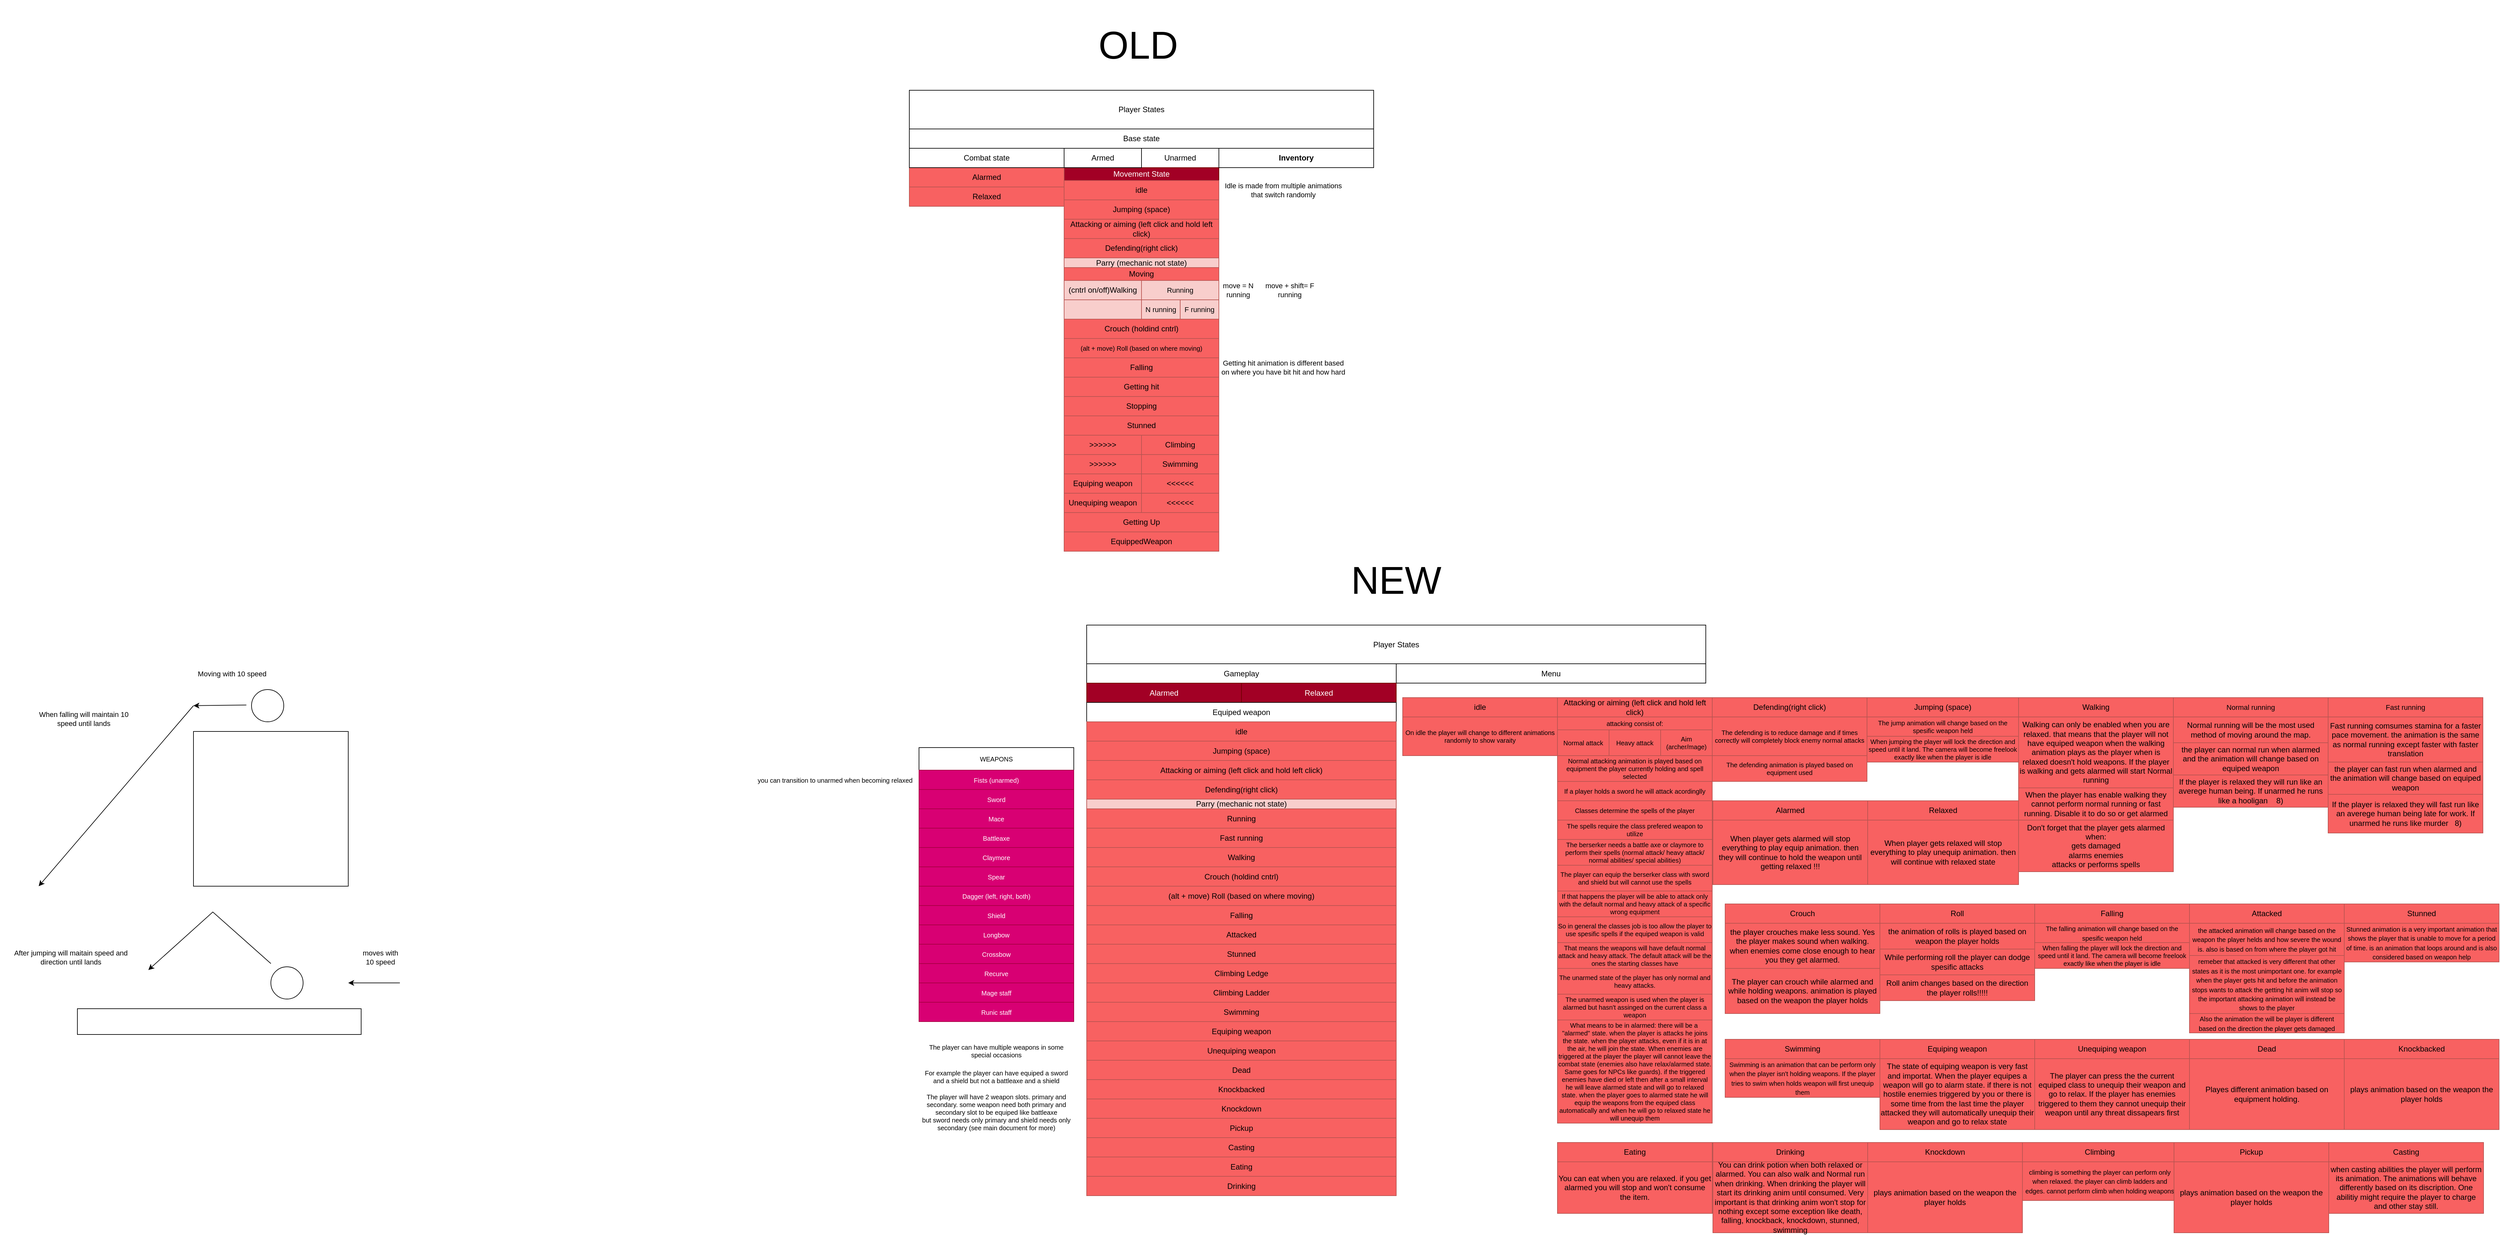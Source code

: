 <mxfile version="20.7.4" type="device" pages="4"><diagram id="k2jtRsYJp1hSZYebr2vj" name="States and Status"><mxGraphModel dx="3072" dy="1997" grid="1" gridSize="10" guides="1" tooltips="1" connect="1" arrows="1" fold="1" page="1" pageScale="1" pageWidth="827" pageHeight="1169" math="0" shadow="0"><root><mxCell id="0"/><mxCell id="1" parent="0"/><mxCell id="TXRgrOLdK9sbarJN4KCO-1" value="Player States" style="rounded=0;whiteSpace=wrap;html=1;" parent="1" vertex="1"><mxGeometry x="-60" y="-842" width="720" height="60" as="geometry"/></mxCell><mxCell id="TXRgrOLdK9sbarJN4KCO-2" value="&lt;span style=&quot;font-weight: normal;&quot;&gt;Unarmed&lt;/span&gt;" style="rounded=0;whiteSpace=wrap;html=1;fontStyle=1" parent="1" vertex="1"><mxGeometry x="300" y="-752" width="120" height="30" as="geometry"/></mxCell><mxCell id="TXRgrOLdK9sbarJN4KCO-3" value="Base state" style="rounded=0;whiteSpace=wrap;html=1;" parent="1" vertex="1"><mxGeometry x="-60" y="-782" width="720" height="30" as="geometry"/></mxCell><mxCell id="TXRgrOLdK9sbarJN4KCO-4" value="Movement State" style="rounded=0;whiteSpace=wrap;html=1;fillColor=#a20025;strokeColor=#6F0000;fontColor=#ffffff;" parent="1" vertex="1"><mxGeometry x="180" y="-722" width="240" height="20" as="geometry"/></mxCell><mxCell id="TXRgrOLdK9sbarJN4KCO-5" value="Armed" style="rounded=0;whiteSpace=wrap;html=1;" parent="1" vertex="1"><mxGeometry x="180" y="-752" width="120" height="30" as="geometry"/></mxCell><mxCell id="TXRgrOLdK9sbarJN4KCO-6" value="Inventory" style="rounded=0;whiteSpace=wrap;html=1;fontStyle=1" parent="1" vertex="1"><mxGeometry x="420" y="-752" width="240" height="30" as="geometry"/></mxCell><mxCell id="TXRgrOLdK9sbarJN4KCO-7" value="idle" style="rounded=0;whiteSpace=wrap;html=1;fillColor=#F86161;strokeColor=#b85450;gradientColor=none;" parent="1" vertex="1"><mxGeometry x="180" y="-702" width="240" height="30" as="geometry"/></mxCell><mxCell id="TXRgrOLdK9sbarJN4KCO-8" value="&lt;font style=&quot;font-size: 11px;&quot;&gt;Running&lt;/font&gt;" style="rounded=0;whiteSpace=wrap;html=1;fillColor=#f8cecc;strokeColor=#b85450;" parent="1" vertex="1"><mxGeometry x="300" y="-547" width="120" height="30" as="geometry"/></mxCell><mxCell id="TXRgrOLdK9sbarJN4KCO-9" value="(cntrl on/off)Walking" style="rounded=0;whiteSpace=wrap;html=1;fillColor=#f8cecc;strokeColor=#b85450;" parent="1" vertex="1"><mxGeometry x="180" y="-547" width="120" height="30" as="geometry"/></mxCell><mxCell id="TXRgrOLdK9sbarJN4KCO-10" value="Jumping (space)" style="rounded=0;whiteSpace=wrap;html=1;fillColor=#F86161;strokeColor=#b85450;" parent="1" vertex="1"><mxGeometry x="180" y="-672" width="240" height="30" as="geometry"/></mxCell><mxCell id="TXRgrOLdK9sbarJN4KCO-11" value="Attacking or aiming (left click and hold left click)" style="rounded=0;whiteSpace=wrap;html=1;fillColor=#F86161;strokeColor=#B85450;" parent="1" vertex="1"><mxGeometry x="945" y="100" width="240" height="30" as="geometry"/></mxCell><mxCell id="TXRgrOLdK9sbarJN4KCO-12" value="Moving" style="rounded=0;whiteSpace=wrap;html=1;fillColor=#F86161;strokeColor=#b85450;" parent="1" vertex="1"><mxGeometry x="180" y="-567" width="240" height="20" as="geometry"/></mxCell><mxCell id="TXRgrOLdK9sbarJN4KCO-13" value="Defending(right click)" style="rounded=0;whiteSpace=wrap;html=1;fillColor=#F86161;strokeColor=#b85450;" parent="1" vertex="1"><mxGeometry x="180" y="-612" width="240" height="30" as="geometry"/></mxCell><mxCell id="TXRgrOLdK9sbarJN4KCO-14" value="&lt;font style=&quot;font-size: 11px;&quot;&gt;N running&lt;/font&gt;" style="rounded=0;whiteSpace=wrap;html=1;fillColor=#f8cecc;strokeColor=#b85450;" parent="1" vertex="1"><mxGeometry x="300" y="-517" width="60" height="30" as="geometry"/></mxCell><mxCell id="TXRgrOLdK9sbarJN4KCO-15" value="&lt;font style=&quot;font-size: 11px;&quot;&gt;F running&lt;/font&gt;" style="rounded=0;whiteSpace=wrap;html=1;fillColor=#f8cecc;strokeColor=#b85450;" parent="1" vertex="1"><mxGeometry x="360" y="-517" width="60" height="30" as="geometry"/></mxCell><mxCell id="TXRgrOLdK9sbarJN4KCO-16" value="move = N running" style="text;html=1;strokeColor=none;fillColor=none;align=center;verticalAlign=middle;whiteSpace=wrap;rounded=0;fontSize=11;" parent="1" vertex="1"><mxGeometry x="420" y="-547" width="60" height="30" as="geometry"/></mxCell><mxCell id="TXRgrOLdK9sbarJN4KCO-17" value="move + shift= F running" style="text;html=1;strokeColor=none;fillColor=none;align=center;verticalAlign=middle;whiteSpace=wrap;rounded=0;fontSize=11;" parent="1" vertex="1"><mxGeometry x="480" y="-547" width="100" height="30" as="geometry"/></mxCell><mxCell id="TXRgrOLdK9sbarJN4KCO-18" value="&lt;font style=&quot;font-size: 10px;&quot;&gt;(alt + move) Roll (based on where moving)&lt;/font&gt;" style="rounded=0;whiteSpace=wrap;html=1;fillColor=#F86161;strokeColor=#b85450;" parent="1" vertex="1"><mxGeometry x="180" y="-457" width="240" height="30" as="geometry"/></mxCell><mxCell id="TXRgrOLdK9sbarJN4KCO-19" value="" style="rounded=0;whiteSpace=wrap;html=1;fillColor=#f8cecc;strokeColor=#b85450;" parent="1" vertex="1"><mxGeometry x="180" y="-517" width="120" height="30" as="geometry"/></mxCell><mxCell id="TXRgrOLdK9sbarJN4KCO-20" value="Crouch (holdind cntrl)" style="rounded=0;whiteSpace=wrap;html=1;fillColor=#F86161;strokeColor=#b85450;" parent="1" vertex="1"><mxGeometry x="180" y="-487" width="240" height="30" as="geometry"/></mxCell><mxCell id="TXRgrOLdK9sbarJN4KCO-21" value="" style="rounded=0;whiteSpace=wrap;html=1;fontSize=11;" parent="1" vertex="1"><mxGeometry x="-1170" y="152.5" width="240" height="240" as="geometry"/></mxCell><mxCell id="TXRgrOLdK9sbarJN4KCO-22" value="" style="ellipse;whiteSpace=wrap;html=1;aspect=fixed;fontSize=11;" parent="1" vertex="1"><mxGeometry x="-1080" y="87.5" width="50" height="50" as="geometry"/></mxCell><mxCell id="TXRgrOLdK9sbarJN4KCO-23" value="" style="endArrow=classic;html=1;rounded=0;fontSize=11;exitX=-0.16;exitY=0.48;exitDx=0;exitDy=0;exitPerimeter=0;" parent="1" source="TXRgrOLdK9sbarJN4KCO-22" edge="1"><mxGeometry width="50" height="50" relative="1" as="geometry"><mxPoint x="-1300" y="122.5" as="sourcePoint"/><mxPoint x="-1170" y="112.5" as="targetPoint"/></mxGeometry></mxCell><mxCell id="TXRgrOLdK9sbarJN4KCO-24" value="" style="endArrow=classic;html=1;rounded=0;fontSize=11;" parent="1" edge="1"><mxGeometry width="50" height="50" relative="1" as="geometry"><mxPoint x="-1170" y="112.5" as="sourcePoint"/><mxPoint x="-1410" y="392.5" as="targetPoint"/></mxGeometry></mxCell><mxCell id="TXRgrOLdK9sbarJN4KCO-25" value="Moving with 10 speed" style="text;html=1;strokeColor=none;fillColor=none;align=center;verticalAlign=middle;whiteSpace=wrap;rounded=0;fontSize=11;" parent="1" vertex="1"><mxGeometry x="-1190" y="42.5" width="160" height="40" as="geometry"/></mxCell><mxCell id="TXRgrOLdK9sbarJN4KCO-26" value="When falling will maintain 10 speed until lands" style="text;html=1;strokeColor=none;fillColor=none;align=center;verticalAlign=middle;whiteSpace=wrap;rounded=0;fontSize=11;" parent="1" vertex="1"><mxGeometry x="-1420" y="112.5" width="160" height="40" as="geometry"/></mxCell><mxCell id="TXRgrOLdK9sbarJN4KCO-27" value="" style="ellipse;whiteSpace=wrap;html=1;aspect=fixed;fontSize=11;" parent="1" vertex="1"><mxGeometry x="-1050" y="517.5" width="50" height="50" as="geometry"/></mxCell><mxCell id="TXRgrOLdK9sbarJN4KCO-28" value="" style="rounded=0;whiteSpace=wrap;html=1;fontSize=11;" parent="1" vertex="1"><mxGeometry x="-1350" y="582.5" width="440" height="40" as="geometry"/></mxCell><mxCell id="TXRgrOLdK9sbarJN4KCO-29" value="" style="endArrow=classic;html=1;rounded=0;fontSize=11;" parent="1" edge="1"><mxGeometry width="50" height="50" relative="1" as="geometry"><mxPoint x="-850" y="542.5" as="sourcePoint"/><mxPoint x="-930" y="542.5" as="targetPoint"/></mxGeometry></mxCell><mxCell id="TXRgrOLdK9sbarJN4KCO-30" value="" style="endArrow=classic;html=1;rounded=0;fontSize=11;" parent="1" edge="1"><mxGeometry width="50" height="50" relative="1" as="geometry"><mxPoint x="-1050" y="512.5" as="sourcePoint"/><mxPoint x="-1240" y="522.5" as="targetPoint"/><Array as="points"><mxPoint x="-1140" y="432.5"/></Array></mxGeometry></mxCell><mxCell id="TXRgrOLdK9sbarJN4KCO-31" value="moves with 10 speed" style="text;html=1;strokeColor=none;fillColor=none;align=center;verticalAlign=middle;whiteSpace=wrap;rounded=0;fontSize=11;" parent="1" vertex="1"><mxGeometry x="-910" y="487.5" width="60" height="30" as="geometry"/></mxCell><mxCell id="TXRgrOLdK9sbarJN4KCO-32" value="After jumping will maitain speed and direction until lands" style="text;html=1;strokeColor=none;fillColor=none;align=center;verticalAlign=middle;whiteSpace=wrap;rounded=0;fontSize=11;" parent="1" vertex="1"><mxGeometry x="-1470" y="487.5" width="220" height="30" as="geometry"/></mxCell><mxCell id="TXRgrOLdK9sbarJN4KCO-33" value="Falling" style="rounded=0;whiteSpace=wrap;html=1;fillColor=#F86161;strokeColor=#b85450;" parent="1" vertex="1"><mxGeometry x="180" y="-427" width="240" height="30" as="geometry"/></mxCell><mxCell id="TXRgrOLdK9sbarJN4KCO-34" value="Getting hit" style="rounded=0;whiteSpace=wrap;html=1;fillColor=#F86161;strokeColor=#b85450;" parent="1" vertex="1"><mxGeometry x="180" y="-397" width="240" height="30" as="geometry"/></mxCell><mxCell id="TXRgrOLdK9sbarJN4KCO-35" value="Stopping" style="rounded=0;whiteSpace=wrap;html=1;fillColor=#F86161;strokeColor=#b85450;" parent="1" vertex="1"><mxGeometry x="180" y="-367" width="240" height="30" as="geometry"/></mxCell><mxCell id="TXRgrOLdK9sbarJN4KCO-36" value="Stunned" style="rounded=0;whiteSpace=wrap;html=1;fillColor=#F86161;strokeColor=#b85450;" parent="1" vertex="1"><mxGeometry x="180" y="-337" width="240" height="30" as="geometry"/></mxCell><mxCell id="TXRgrOLdK9sbarJN4KCO-37" value="Idle is made from multiple animations that switch randomly" style="text;html=1;strokeColor=none;fillColor=none;align=center;verticalAlign=middle;whiteSpace=wrap;rounded=0;fontSize=11;" parent="1" vertex="1"><mxGeometry x="420" y="-702" width="200" height="30" as="geometry"/></mxCell><mxCell id="TXRgrOLdK9sbarJN4KCO-38" value="Getting hit animation is different based on where you have bit hit and how hard" style="text;html=1;strokeColor=none;fillColor=none;align=center;verticalAlign=middle;whiteSpace=wrap;rounded=0;fontSize=11;" parent="1" vertex="1"><mxGeometry x="420" y="-427" width="200" height="30" as="geometry"/></mxCell><mxCell id="TXRgrOLdK9sbarJN4KCO-39" value="Climbing" style="rounded=0;whiteSpace=wrap;html=1;fillColor=#F86161;strokeColor=#b85450;" parent="1" vertex="1"><mxGeometry x="300" y="-307" width="120" height="30" as="geometry"/></mxCell><mxCell id="TXRgrOLdK9sbarJN4KCO-40" value="Swimming" style="rounded=0;whiteSpace=wrap;html=1;fillColor=#F86161;strokeColor=#b85450;" parent="1" vertex="1"><mxGeometry x="300" y="-277" width="120" height="30" as="geometry"/></mxCell><mxCell id="TXRgrOLdK9sbarJN4KCO-41" value="&amp;gt;&amp;gt;&amp;gt;&amp;gt;&amp;gt;&amp;gt;" style="rounded=0;whiteSpace=wrap;html=1;fillColor=#F86161;strokeColor=#b85450;" parent="1" vertex="1"><mxGeometry x="180" y="-277" width="120" height="30" as="geometry"/></mxCell><mxCell id="TXRgrOLdK9sbarJN4KCO-42" value="&amp;gt;&amp;gt;&amp;gt;&amp;gt;&amp;gt;&amp;gt;" style="rounded=0;whiteSpace=wrap;html=1;fillColor=#F86161;strokeColor=#b85450;" parent="1" vertex="1"><mxGeometry x="180" y="-307" width="120" height="30" as="geometry"/></mxCell><mxCell id="TXRgrOLdK9sbarJN4KCO-43" value="idle" style="rounded=0;whiteSpace=wrap;html=1;fillColor=#F86161;strokeColor=#b85450;gradientColor=none;" parent="1" vertex="1"><mxGeometry x="705" y="100" width="240" height="30" as="geometry"/></mxCell><mxCell id="TXRgrOLdK9sbarJN4KCO-44" value="On idle the player will change to different animations randomly to show varaity" style="rounded=0;whiteSpace=wrap;html=1;fontSize=10;fillColor=#F86161;gradientColor=none;strokeColor=#B85450;" parent="1" vertex="1"><mxGeometry x="705" y="130" width="240" height="60" as="geometry"/></mxCell><mxCell id="TXRgrOLdK9sbarJN4KCO-45" value="Jumping (space)" style="rounded=0;whiteSpace=wrap;html=1;fillColor=#F86161;strokeColor=#b85450;" parent="1" vertex="1"><mxGeometry x="1425" y="100" width="235" height="30" as="geometry"/></mxCell><mxCell id="TXRgrOLdK9sbarJN4KCO-46" value="Attacking or aiming (left click and hold left click)" style="rounded=0;whiteSpace=wrap;html=1;fillColor=#F86161;strokeColor=#b85450;" parent="1" vertex="1"><mxGeometry x="180" y="-642" width="240" height="30" as="geometry"/></mxCell><mxCell id="TXRgrOLdK9sbarJN4KCO-47" value="attacking consist of:" style="rounded=0;whiteSpace=wrap;html=1;fontSize=10;fillColor=#F86161;gradientColor=none;strokeColor=#B85450;" parent="1" vertex="1"><mxGeometry x="945" y="130" width="240" height="20" as="geometry"/></mxCell><mxCell id="TXRgrOLdK9sbarJN4KCO-48" value="Normal attack" style="rounded=0;whiteSpace=wrap;html=1;fontSize=10;fillColor=#F86161;gradientColor=none;strokeColor=#B85450;" parent="1" vertex="1"><mxGeometry x="945" y="150" width="80" height="40" as="geometry"/></mxCell><mxCell id="TXRgrOLdK9sbarJN4KCO-49" value="Heavy attack" style="rounded=0;whiteSpace=wrap;html=1;fontSize=10;fillColor=#F86161;gradientColor=none;strokeColor=#B85450;" parent="1" vertex="1"><mxGeometry x="1025" y="150" width="80" height="40" as="geometry"/></mxCell><mxCell id="TXRgrOLdK9sbarJN4KCO-50" value="Aim (archer/mage)" style="rounded=0;whiteSpace=wrap;html=1;fontSize=10;fillColor=#F86161;gradientColor=none;strokeColor=#B85450;" parent="1" vertex="1"><mxGeometry x="1105" y="150" width="80" height="40" as="geometry"/></mxCell><mxCell id="TXRgrOLdK9sbarJN4KCO-51" value="Normal attacking animation is played based on equipment the player currently holding and spell selected" style="rounded=0;whiteSpace=wrap;html=1;fontSize=10;fillColor=#F86161;gradientColor=none;strokeColor=#B85450;" parent="1" vertex="1"><mxGeometry x="945" y="190" width="240" height="40" as="geometry"/></mxCell><mxCell id="TXRgrOLdK9sbarJN4KCO-52" value="If a player holds a sword he will attack acordinglly" style="rounded=0;whiteSpace=wrap;html=1;fontSize=10;fillColor=#F86161;gradientColor=none;strokeColor=#B85450;" parent="1" vertex="1"><mxGeometry x="945" y="230" width="240" height="30" as="geometry"/></mxCell><mxCell id="TXRgrOLdK9sbarJN4KCO-53" value="Classes determine the spells of the player" style="rounded=0;whiteSpace=wrap;html=1;fontSize=10;fillColor=#F86161;gradientColor=none;strokeColor=#B85450;" parent="1" vertex="1"><mxGeometry x="945" y="260" width="240" height="30" as="geometry"/></mxCell><mxCell id="TXRgrOLdK9sbarJN4KCO-54" value="The spells require the class prefered weapon to utilize" style="rounded=0;whiteSpace=wrap;html=1;fontSize=10;fillColor=#F86161;gradientColor=none;strokeColor=#B85450;" parent="1" vertex="1"><mxGeometry x="945" y="290" width="240" height="30" as="geometry"/></mxCell><mxCell id="TXRgrOLdK9sbarJN4KCO-55" value="The berserker needs a battle axe or claymore to perform their spells (normal attack/ heavy attack/ normal abilities/ special abilities)" style="rounded=0;whiteSpace=wrap;html=1;fontSize=10;fillColor=#F86161;gradientColor=none;strokeColor=#B85450;" parent="1" vertex="1"><mxGeometry x="945" y="320" width="240" height="40" as="geometry"/></mxCell><mxCell id="TXRgrOLdK9sbarJN4KCO-56" value="The player can equip the berserker class with sword and shield but will cannot use the spells" style="rounded=0;whiteSpace=wrap;html=1;fontSize=10;fillColor=#F86161;gradientColor=none;strokeColor=#B85450;" parent="1" vertex="1"><mxGeometry x="945" y="360" width="240" height="40" as="geometry"/></mxCell><mxCell id="TXRgrOLdK9sbarJN4KCO-57" value="If that happens the player will be able to attack only with the default normal and heavy attack of a specific wrong equipment" style="rounded=0;whiteSpace=wrap;html=1;fontSize=10;fillColor=#F86161;gradientColor=none;strokeColor=#B85450;" parent="1" vertex="1"><mxGeometry x="945" y="400" width="240" height="40" as="geometry"/></mxCell><mxCell id="TXRgrOLdK9sbarJN4KCO-58" value="So in general the classes job is too allow the player to use spesific spells if the equiped weapon is valid" style="rounded=0;whiteSpace=wrap;html=1;fontSize=10;fillColor=#F86161;gradientColor=none;strokeColor=#B85450;" parent="1" vertex="1"><mxGeometry x="945" y="440" width="240" height="40" as="geometry"/></mxCell><mxCell id="TXRgrOLdK9sbarJN4KCO-59" value="That means the weapons will have default normal attack and heavy attack. The default attack will be the ones the starting classes have" style="rounded=0;whiteSpace=wrap;html=1;fontSize=10;fillColor=#F86161;gradientColor=none;strokeColor=#B85450;" parent="1" vertex="1"><mxGeometry x="945" y="480" width="240" height="40" as="geometry"/></mxCell><mxCell id="TXRgrOLdK9sbarJN4KCO-60" value="The unarmed state of the player has only normal and heavy attacks." style="rounded=0;whiteSpace=wrap;html=1;fontSize=10;fillColor=#F86161;gradientColor=none;strokeColor=#B85450;" parent="1" vertex="1"><mxGeometry x="945" y="520" width="240" height="40" as="geometry"/></mxCell><mxCell id="TXRgrOLdK9sbarJN4KCO-61" value="The unarmed weapon is used when the player is alarmed but hasn't assinged on the current class a weapon" style="rounded=0;whiteSpace=wrap;html=1;fontSize=10;fillColor=#F86161;gradientColor=none;strokeColor=#B85450;" parent="1" vertex="1"><mxGeometry x="945" y="560" width="240" height="40" as="geometry"/></mxCell><mxCell id="TXRgrOLdK9sbarJN4KCO-62" value="What means to be in alarmed: there will be a&amp;nbsp; &quot;alarmed&quot; state. when the player is attacks he joins the state. when the player attacks, even if it is in at the air, he will join the state. When enemies are triggered at the player the player will cannot leave the combat state (enemies also have relax/alarmed state. Same goes for NPCs like guards). if the triggered enemies have died or left then after a small interval he will leave alarmed state and will go to relaxed state. when the player goes to alarmed state he will equip the weapons from the equiped class automatically and when he will go to relaxed state he will unequip them" style="rounded=0;whiteSpace=wrap;html=1;fontSize=10;fillColor=#F86161;gradientColor=none;strokeColor=#B85450;" parent="1" vertex="1"><mxGeometry x="945" y="600" width="240" height="160" as="geometry"/></mxCell><mxCell id="TXRgrOLdK9sbarJN4KCO-63" value="Alarmed" style="rounded=0;whiteSpace=wrap;html=1;fillColor=#F86161;strokeColor=#b85450;" parent="1" vertex="1"><mxGeometry x="-60" y="-722" width="240" height="30" as="geometry"/></mxCell><mxCell id="TXRgrOLdK9sbarJN4KCO-64" value="Relaxed" style="rounded=0;whiteSpace=wrap;html=1;fillColor=#F86161;strokeColor=#b85450;" parent="1" vertex="1"><mxGeometry x="-60" y="-692" width="240" height="30" as="geometry"/></mxCell><mxCell id="TXRgrOLdK9sbarJN4KCO-65" value="Combat state" style="rounded=0;whiteSpace=wrap;html=1;" parent="1" vertex="1"><mxGeometry x="-60" y="-752" width="240" height="30" as="geometry"/></mxCell><mxCell id="TXRgrOLdK9sbarJN4KCO-66" value="Defending(right click)" style="rounded=0;whiteSpace=wrap;html=1;fillColor=#F86161;strokeColor=#b85450;" parent="1" vertex="1"><mxGeometry x="1185" y="100" width="240" height="30" as="geometry"/></mxCell><mxCell id="TXRgrOLdK9sbarJN4KCO-67" value="The defending is to reduce damage and if times correctly will completely block enemy normal attacks" style="rounded=0;whiteSpace=wrap;html=1;fontSize=10;fillColor=#F86161;gradientColor=none;strokeColor=#B85450;" parent="1" vertex="1"><mxGeometry x="1185" y="130" width="240" height="60" as="geometry"/></mxCell><mxCell id="TXRgrOLdK9sbarJN4KCO-68" value="Parry (mechanic not state)" style="rounded=0;whiteSpace=wrap;html=1;fillColor=#f8cecc;strokeColor=#b85450;" parent="1" vertex="1"><mxGeometry x="180" y="-582" width="240" height="15" as="geometry"/></mxCell><mxCell id="TXRgrOLdK9sbarJN4KCO-69" value="The defending animation is played based on equipment used" style="rounded=0;whiteSpace=wrap;html=1;fontSize=10;fillColor=#F86161;gradientColor=none;strokeColor=#B85450;" parent="1" vertex="1"><mxGeometry x="1185" y="190" width="240" height="40" as="geometry"/></mxCell><mxCell id="TXRgrOLdK9sbarJN4KCO-70" value="Walking" style="rounded=0;whiteSpace=wrap;html=1;fillColor=#F86161;strokeColor=#b85450;" parent="1" vertex="1"><mxGeometry x="1660" y="100" width="240" height="30" as="geometry"/></mxCell><mxCell id="TXRgrOLdK9sbarJN4KCO-71" value="&lt;font style=&quot;font-size: 11px;&quot;&gt;Normal running&lt;/font&gt;" style="rounded=0;whiteSpace=wrap;html=1;fillColor=#F86161;strokeColor=#b85450;" parent="1" vertex="1"><mxGeometry x="1900" y="100" width="240" height="30" as="geometry"/></mxCell><mxCell id="TXRgrOLdK9sbarJN4KCO-72" value="&lt;font style=&quot;font-size: 11px;&quot;&gt;Fast running&lt;/font&gt;" style="rounded=0;whiteSpace=wrap;html=1;fillColor=#F86161;strokeColor=#b85450;" parent="1" vertex="1"><mxGeometry x="2140" y="100" width="240" height="30" as="geometry"/></mxCell><mxCell id="TXRgrOLdK9sbarJN4KCO-73" value="Walking can only be enabled when you are relaxed. that means that the player will not have equiped weapon when the walking animation plays as the player when is relaxed doesn't hold weapons. If the player is walking and gets alarmed will start Normal running" style="rounded=0;whiteSpace=wrap;html=1;fillColor=#F86161;strokeColor=#b85450;" parent="1" vertex="1"><mxGeometry x="1660" y="130" width="240" height="110" as="geometry"/></mxCell><mxCell id="TXRgrOLdK9sbarJN4KCO-74" value="When the player has enable walking they cannot perform normal running or fast running. Disable it to do so or get alarmed" style="rounded=0;whiteSpace=wrap;html=1;fillColor=#F86161;strokeColor=#b85450;" parent="1" vertex="1"><mxGeometry x="1660" y="240" width="240" height="50" as="geometry"/></mxCell><mxCell id="TXRgrOLdK9sbarJN4KCO-75" value="Don't forget that the player gets alarmed when:&lt;br&gt;gets damaged&lt;br&gt;alarms enemies&lt;br&gt;attacks or performs spells" style="rounded=0;whiteSpace=wrap;html=1;fillColor=#F86161;strokeColor=#b85450;" parent="1" vertex="1"><mxGeometry x="1660" y="290" width="240" height="80" as="geometry"/></mxCell><mxCell id="TXRgrOLdK9sbarJN4KCO-76" value="Normal running will be the most used method of moving around the map." style="rounded=0;whiteSpace=wrap;html=1;fillColor=#F86161;strokeColor=#b85450;" parent="1" vertex="1"><mxGeometry x="1900" y="130" width="240" height="40" as="geometry"/></mxCell><mxCell id="TXRgrOLdK9sbarJN4KCO-77" value="Fast running comsumes stamina for a faster pace movement. the animation is the same as normal running except faster with faster translation" style="rounded=0;whiteSpace=wrap;html=1;fillColor=#F86161;strokeColor=#b85450;" parent="1" vertex="1"><mxGeometry x="2140" y="130" width="240" height="70" as="geometry"/></mxCell><mxCell id="TXRgrOLdK9sbarJN4KCO-78" value="the player can normal run when alarmed and the animation will change based on equiped weapon" style="rounded=0;whiteSpace=wrap;html=1;fillColor=#F86161;strokeColor=#b85450;" parent="1" vertex="1"><mxGeometry x="1900" y="170" width="240" height="50" as="geometry"/></mxCell><mxCell id="TXRgrOLdK9sbarJN4KCO-79" value="the player can fast run when alarmed and the animation will change based on equiped weapon" style="rounded=0;whiteSpace=wrap;html=1;fillColor=#F86161;strokeColor=#b85450;" parent="1" vertex="1"><mxGeometry x="2140" y="200" width="240" height="50" as="geometry"/></mxCell><mxCell id="TXRgrOLdK9sbarJN4KCO-80" value="If the player is relaxed they will run like an averege human being. If unarmed he runs like a hooligan&amp;nbsp; &amp;nbsp; 8)" style="rounded=0;whiteSpace=wrap;html=1;fillColor=#F86161;strokeColor=#b85450;" parent="1" vertex="1"><mxGeometry x="1900" y="220" width="240" height="50" as="geometry"/></mxCell><mxCell id="TXRgrOLdK9sbarJN4KCO-81" value="If the player is relaxed they will fast run like an averege human being late for work. If unarmed he runs like murder&amp;nbsp; &amp;nbsp;8)" style="rounded=0;whiteSpace=wrap;html=1;fillColor=#F86161;strokeColor=#b85450;" parent="1" vertex="1"><mxGeometry x="2140" y="250" width="240" height="60" as="geometry"/></mxCell><mxCell id="TXRgrOLdK9sbarJN4KCO-82" value="Crouch" style="rounded=0;whiteSpace=wrap;html=1;fillColor=#F86161;strokeColor=#b85450;" parent="1" vertex="1"><mxGeometry x="1205" y="420" width="240" height="30" as="geometry"/></mxCell><mxCell id="TXRgrOLdK9sbarJN4KCO-83" value="the player crouches make less sound. Yes the player makes sound when walking. when enemies come close enough to hear you they get alarmed." style="rounded=0;whiteSpace=wrap;html=1;fillColor=#F86161;strokeColor=#b85450;" parent="1" vertex="1"><mxGeometry x="1205" y="450" width="240" height="70" as="geometry"/></mxCell><mxCell id="TXRgrOLdK9sbarJN4KCO-84" value="The player can crouch while alarmed and while holding weapons. animation is played based on the weapon the player holds" style="rounded=0;whiteSpace=wrap;html=1;fillColor=#F86161;strokeColor=#b85450;" parent="1" vertex="1"><mxGeometry x="1205" y="520" width="240" height="70" as="geometry"/></mxCell><mxCell id="TXRgrOLdK9sbarJN4KCO-85" value="the animation of rolls is played based on weapon the player holds" style="rounded=0;whiteSpace=wrap;html=1;fillColor=#F86161;strokeColor=#b85450;" parent="1" vertex="1"><mxGeometry x="1445" y="450" width="240" height="40" as="geometry"/></mxCell><mxCell id="TXRgrOLdK9sbarJN4KCO-86" value="While performing roll the player can dodge spesific attacks" style="rounded=0;whiteSpace=wrap;html=1;fillColor=#F86161;strokeColor=#b85450;" parent="1" vertex="1"><mxGeometry x="1445" y="490" width="240" height="40" as="geometry"/></mxCell><mxCell id="TXRgrOLdK9sbarJN4KCO-87" value="Falling" style="rounded=0;whiteSpace=wrap;html=1;fillColor=#F86161;strokeColor=#b85450;" parent="1" vertex="1"><mxGeometry x="1685" y="420" width="240" height="30" as="geometry"/></mxCell><mxCell id="TXRgrOLdK9sbarJN4KCO-88" value="&lt;span style=&quot;font-size: 10px;&quot;&gt;The falling animation will change based on the spesific weapon held&lt;/span&gt;" style="rounded=0;whiteSpace=wrap;html=1;fillColor=#F86161;strokeColor=#b85450;" parent="1" vertex="1"><mxGeometry x="1685" y="450" width="240" height="30" as="geometry"/></mxCell><mxCell id="TXRgrOLdK9sbarJN4KCO-89" value="Attacked" style="rounded=0;whiteSpace=wrap;html=1;fillColor=#F86161;strokeColor=#b85450;" parent="1" vertex="1"><mxGeometry x="1925" y="420" width="240" height="30" as="geometry"/></mxCell><mxCell id="TXRgrOLdK9sbarJN4KCO-90" value="&lt;span style=&quot;font-size: 10px;&quot;&gt;the attacked animation will change based on the weapon the player helds and how severe the wound is. also is based on from where the player got hit&lt;/span&gt;" style="rounded=0;whiteSpace=wrap;html=1;fillColor=#F86161;strokeColor=#b85450;" parent="1" vertex="1"><mxGeometry x="1925" y="450" width="240" height="50" as="geometry"/></mxCell><mxCell id="TXRgrOLdK9sbarJN4KCO-91" value="&lt;span style=&quot;font-size: 10px;&quot;&gt;remeber that attacked is very different that other states as it is the most unimportant one. for example when the player gets hit and before the animation stops wants to attack the getting hit anim will stop so the important attacking animation will instead be shows to the player&lt;/span&gt;" style="rounded=0;whiteSpace=wrap;html=1;fillColor=#F86161;strokeColor=#b85450;" parent="1" vertex="1"><mxGeometry x="1925" y="500" width="240" height="90" as="geometry"/></mxCell><mxCell id="TXRgrOLdK9sbarJN4KCO-92" value="Stunned" style="rounded=0;whiteSpace=wrap;html=1;fillColor=#F86161;strokeColor=#b85450;" parent="1" vertex="1"><mxGeometry x="2165" y="420" width="240" height="30" as="geometry"/></mxCell><mxCell id="TXRgrOLdK9sbarJN4KCO-93" value="&lt;span style=&quot;font-size: 10px;&quot;&gt;Stunned animation is a very important animation that shows the player that is unable to move for a period of time. is an animation that loops around and is also considered based on weapon help&lt;br&gt;&lt;/span&gt;" style="rounded=0;whiteSpace=wrap;html=1;fillColor=#F86161;strokeColor=#b85450;" parent="1" vertex="1"><mxGeometry x="2165" y="450" width="240" height="60" as="geometry"/></mxCell><mxCell id="TXRgrOLdK9sbarJN4KCO-94" value="Climbing" style="rounded=0;whiteSpace=wrap;html=1;fillColor=#F86161;strokeColor=#b85450;" parent="1" vertex="1"><mxGeometry x="1666" y="790" width="240" height="30" as="geometry"/></mxCell><mxCell id="TXRgrOLdK9sbarJN4KCO-95" value="&lt;span style=&quot;font-size: 10px;&quot;&gt;climbing is something the player can perform only when relaxed. the player can climb ladders and edges. cannot perform climb when holding weapons&lt;br&gt;&lt;/span&gt;" style="rounded=0;whiteSpace=wrap;html=1;fillColor=#F86161;strokeColor=#b85450;" parent="1" vertex="1"><mxGeometry x="1666" y="820" width="240" height="60" as="geometry"/></mxCell><mxCell id="TXRgrOLdK9sbarJN4KCO-96" value="Swimming" style="rounded=0;whiteSpace=wrap;html=1;fillColor=#F86161;strokeColor=#b85450;" parent="1" vertex="1"><mxGeometry x="1205" y="630" width="240" height="30" as="geometry"/></mxCell><mxCell id="TXRgrOLdK9sbarJN4KCO-97" value="&lt;span style=&quot;font-size: 10px;&quot;&gt;Swimming is an animation that can be perform only when the player isn't holding weapons. If the player tries to swim when holds weapon will first unequip them&lt;br&gt;&lt;/span&gt;" style="rounded=0;whiteSpace=wrap;html=1;fillColor=#F86161;strokeColor=#b85450;" parent="1" vertex="1"><mxGeometry x="1205" y="660" width="240" height="60" as="geometry"/></mxCell><mxCell id="TXRgrOLdK9sbarJN4KCO-98" value="Equiping weapon" style="rounded=0;whiteSpace=wrap;html=1;fillColor=#F86161;strokeColor=#b85450;" parent="1" vertex="1"><mxGeometry x="180" y="-247" width="120" height="30" as="geometry"/></mxCell><mxCell id="TXRgrOLdK9sbarJN4KCO-99" value="Unequiping weapon" style="rounded=0;whiteSpace=wrap;html=1;fillColor=#F86161;strokeColor=#b85450;" parent="1" vertex="1"><mxGeometry x="180" y="-217" width="120" height="30" as="geometry"/></mxCell><mxCell id="TXRgrOLdK9sbarJN4KCO-100" value="&amp;lt;&amp;lt;&amp;lt;&amp;lt;&amp;lt;&amp;lt;" style="rounded=0;whiteSpace=wrap;html=1;fillColor=#F86161;strokeColor=#b85450;" parent="1" vertex="1"><mxGeometry x="300" y="-247" width="120" height="30" as="geometry"/></mxCell><mxCell id="TXRgrOLdK9sbarJN4KCO-101" value="&amp;lt;&amp;lt;&amp;lt;&amp;lt;&amp;lt;&amp;lt;" style="rounded=0;whiteSpace=wrap;html=1;fillColor=#F86161;strokeColor=#b85450;" parent="1" vertex="1"><mxGeometry x="300" y="-217" width="120" height="30" as="geometry"/></mxCell><mxCell id="TXRgrOLdK9sbarJN4KCO-102" value="Equiping weapon" style="rounded=0;whiteSpace=wrap;html=1;fillColor=#F86161;strokeColor=#b85450;" parent="1" vertex="1"><mxGeometry x="1445" y="630" width="240" height="30" as="geometry"/></mxCell><mxCell id="TXRgrOLdK9sbarJN4KCO-103" value="Unequiping weapon" style="rounded=0;whiteSpace=wrap;html=1;fillColor=#F86161;strokeColor=#b85450;" parent="1" vertex="1"><mxGeometry x="1685" y="630" width="240" height="30" as="geometry"/></mxCell><mxCell id="TXRgrOLdK9sbarJN4KCO-104" value="The state of equiping weapon is very fast and importat. When the player equipes a weapon will go to alarm state. if there is not hostile enemies triggered by you or there is some time from the last time the player attacked they will automatically unequip their weapon and go to relax state" style="rounded=0;whiteSpace=wrap;html=1;fillColor=#F86161;strokeColor=#b85450;" parent="1" vertex="1"><mxGeometry x="1445" y="660" width="240" height="110" as="geometry"/></mxCell><mxCell id="TXRgrOLdK9sbarJN4KCO-105" value="The player can press the the current equiped class to unequip their weapon and go to relax. If the player has enemies triggered to them they cannot unequip their weapon until any threat dissapears first" style="rounded=0;whiteSpace=wrap;html=1;fillColor=#F86161;strokeColor=#b85450;" parent="1" vertex="1"><mxGeometry x="1685" y="660" width="240" height="110" as="geometry"/></mxCell><mxCell id="TXRgrOLdK9sbarJN4KCO-106" value="Player States" style="rounded=0;whiteSpace=wrap;html=1;" parent="1" vertex="1"><mxGeometry x="215" y="-12.5" width="960" height="60" as="geometry"/></mxCell><mxCell id="TXRgrOLdK9sbarJN4KCO-107" value="Gameplay" style="rounded=0;whiteSpace=wrap;html=1;" parent="1" vertex="1"><mxGeometry x="215" y="47.5" width="480" height="30" as="geometry"/></mxCell><mxCell id="TXRgrOLdK9sbarJN4KCO-108" value="Menu" style="rounded=0;whiteSpace=wrap;html=1;" parent="1" vertex="1"><mxGeometry x="695" y="47.5" width="480" height="30" as="geometry"/></mxCell><mxCell id="TXRgrOLdK9sbarJN4KCO-109" value="Alarmed" style="rounded=0;whiteSpace=wrap;html=1;fillColor=#a20025;strokeColor=#6F0000;fontColor=#ffffff;" parent="1" vertex="1"><mxGeometry x="215" y="77.5" width="240" height="30" as="geometry"/></mxCell><mxCell id="TXRgrOLdK9sbarJN4KCO-110" value="Relaxed" style="rounded=0;whiteSpace=wrap;html=1;fillColor=#a20025;strokeColor=#6F0000;fontColor=#ffffff;" parent="1" vertex="1"><mxGeometry x="455" y="77.5" width="240" height="30" as="geometry"/></mxCell><mxCell id="TXRgrOLdK9sbarJN4KCO-111" value="Equiped weapon" style="rounded=0;whiteSpace=wrap;html=1;" parent="1" vertex="1"><mxGeometry x="215" y="107.5" width="480" height="30" as="geometry"/></mxCell><mxCell id="TXRgrOLdK9sbarJN4KCO-112" value="idle" style="rounded=0;whiteSpace=wrap;html=1;fillColor=#F86161;strokeColor=#b85450;gradientColor=none;" parent="1" vertex="1"><mxGeometry x="215" y="137.5" width="480" height="30" as="geometry"/></mxCell><mxCell id="TXRgrOLdK9sbarJN4KCO-113" value="Jumping (space)" style="rounded=0;whiteSpace=wrap;html=1;fillColor=#F86161;strokeColor=#b85450;" parent="1" vertex="1"><mxGeometry x="215" y="167.5" width="480" height="30" as="geometry"/></mxCell><mxCell id="TXRgrOLdK9sbarJN4KCO-114" value="Defending(right click)" style="rounded=0;whiteSpace=wrap;html=1;fillColor=#F86161;strokeColor=#b85450;" parent="1" vertex="1"><mxGeometry x="215" y="227.5" width="480" height="30" as="geometry"/></mxCell><mxCell id="TXRgrOLdK9sbarJN4KCO-115" value="&lt;font style=&quot;font-size: 12px;&quot;&gt;(alt + move) Roll (based on where moving)&lt;/font&gt;" style="rounded=0;whiteSpace=wrap;html=1;fillColor=#F86161;strokeColor=#b85450;" parent="1" vertex="1"><mxGeometry x="215" y="392.5" width="480" height="30" as="geometry"/></mxCell><mxCell id="TXRgrOLdK9sbarJN4KCO-116" value="Crouch (holdind cntrl)" style="rounded=0;whiteSpace=wrap;html=1;fillColor=#F86161;strokeColor=#b85450;" parent="1" vertex="1"><mxGeometry x="215" y="362.5" width="480" height="30" as="geometry"/></mxCell><mxCell id="TXRgrOLdK9sbarJN4KCO-117" value="Falling" style="rounded=0;whiteSpace=wrap;html=1;fillColor=#F86161;strokeColor=#b85450;" parent="1" vertex="1"><mxGeometry x="215" y="422.5" width="480" height="30" as="geometry"/></mxCell><mxCell id="TXRgrOLdK9sbarJN4KCO-118" value="Attacked" style="rounded=0;whiteSpace=wrap;html=1;fillColor=#F86161;strokeColor=#b85450;" parent="1" vertex="1"><mxGeometry x="215" y="452.5" width="480" height="30" as="geometry"/></mxCell><mxCell id="TXRgrOLdK9sbarJN4KCO-119" value="Stunned" style="rounded=0;whiteSpace=wrap;html=1;fillColor=#F86161;strokeColor=#b85450;" parent="1" vertex="1"><mxGeometry x="215" y="482.5" width="480" height="30" as="geometry"/></mxCell><mxCell id="TXRgrOLdK9sbarJN4KCO-120" value="Climbing Ledge" style="rounded=0;whiteSpace=wrap;html=1;fillColor=#F86161;strokeColor=#b85450;" parent="1" vertex="1"><mxGeometry x="215" y="512.5" width="480" height="30" as="geometry"/></mxCell><mxCell id="TXRgrOLdK9sbarJN4KCO-121" value="Swimming" style="rounded=0;whiteSpace=wrap;html=1;fillColor=#F86161;strokeColor=#b85450;" parent="1" vertex="1"><mxGeometry x="215" y="572.5" width="480" height="30" as="geometry"/></mxCell><mxCell id="TXRgrOLdK9sbarJN4KCO-122" value="Attacking or aiming (left click and hold left click)" style="rounded=0;whiteSpace=wrap;html=1;fillColor=#F86161;strokeColor=#b85450;" parent="1" vertex="1"><mxGeometry x="215" y="197.5" width="480" height="30" as="geometry"/></mxCell><mxCell id="TXRgrOLdK9sbarJN4KCO-123" value="Parry (mechanic not state)" style="rounded=0;whiteSpace=wrap;html=1;fillColor=#f8cecc;strokeColor=#b85450;" parent="1" vertex="1"><mxGeometry x="215" y="257.5" width="480" height="15" as="geometry"/></mxCell><mxCell id="TXRgrOLdK9sbarJN4KCO-124" value="Equiping weapon" style="rounded=0;whiteSpace=wrap;html=1;fillColor=#F86161;strokeColor=#b85450;" parent="1" vertex="1"><mxGeometry x="215" y="602.5" width="480" height="30" as="geometry"/></mxCell><mxCell id="TXRgrOLdK9sbarJN4KCO-125" value="Unequiping weapon" style="rounded=0;whiteSpace=wrap;html=1;fillColor=#F86161;strokeColor=#b85450;" parent="1" vertex="1"><mxGeometry x="215" y="632.5" width="480" height="30" as="geometry"/></mxCell><mxCell id="TXRgrOLdK9sbarJN4KCO-126" value="WEAPONS" style="rounded=0;whiteSpace=wrap;html=1;fontSize=10;" parent="1" vertex="1"><mxGeometry x="-45" y="177.5" width="240" height="35" as="geometry"/></mxCell><mxCell id="TXRgrOLdK9sbarJN4KCO-127" value="Sword" style="rounded=0;whiteSpace=wrap;html=1;fontSize=10;fillColor=#d80073;strokeColor=#A50040;fontColor=#ffffff;" parent="1" vertex="1"><mxGeometry x="-45" y="242.5" width="240" height="30" as="geometry"/></mxCell><mxCell id="TXRgrOLdK9sbarJN4KCO-128" value="Mace" style="rounded=0;whiteSpace=wrap;html=1;fontSize=10;fillColor=#d80073;strokeColor=#A50040;fontColor=#ffffff;" parent="1" vertex="1"><mxGeometry x="-45" y="272.5" width="240" height="30" as="geometry"/></mxCell><mxCell id="TXRgrOLdK9sbarJN4KCO-129" value="Battleaxe" style="rounded=0;whiteSpace=wrap;html=1;fontSize=10;fillColor=#d80073;strokeColor=#A50040;fontColor=#ffffff;" parent="1" vertex="1"><mxGeometry x="-45" y="302.5" width="240" height="30" as="geometry"/></mxCell><mxCell id="TXRgrOLdK9sbarJN4KCO-130" value="Claymore" style="rounded=0;whiteSpace=wrap;html=1;fontSize=10;fillColor=#d80073;strokeColor=#A50040;fontColor=#ffffff;" parent="1" vertex="1"><mxGeometry x="-45" y="332.5" width="240" height="30" as="geometry"/></mxCell><mxCell id="TXRgrOLdK9sbarJN4KCO-131" value="Spear" style="rounded=0;whiteSpace=wrap;html=1;fontSize=10;fillColor=#d80073;strokeColor=#A50040;fontColor=#ffffff;" parent="1" vertex="1"><mxGeometry x="-45" y="362.5" width="240" height="30" as="geometry"/></mxCell><mxCell id="TXRgrOLdK9sbarJN4KCO-132" value="Dagger (left, right, both)" style="rounded=0;whiteSpace=wrap;html=1;fontSize=10;fillColor=#d80073;strokeColor=#A50040;fontColor=#ffffff;" parent="1" vertex="1"><mxGeometry x="-45" y="392.5" width="240" height="30" as="geometry"/></mxCell><mxCell id="TXRgrOLdK9sbarJN4KCO-133" value="Shield" style="rounded=0;whiteSpace=wrap;html=1;fontSize=10;fillColor=#d80073;strokeColor=#A50040;fontColor=#ffffff;" parent="1" vertex="1"><mxGeometry x="-45" y="422.5" width="240" height="30" as="geometry"/></mxCell><mxCell id="TXRgrOLdK9sbarJN4KCO-134" value="Longbow" style="rounded=0;whiteSpace=wrap;html=1;fontSize=10;fillColor=#d80073;strokeColor=#A50040;fontColor=#ffffff;" parent="1" vertex="1"><mxGeometry x="-45" y="452.5" width="240" height="30" as="geometry"/></mxCell><mxCell id="TXRgrOLdK9sbarJN4KCO-135" value="Crossbow" style="rounded=0;whiteSpace=wrap;html=1;fontSize=10;fillColor=#d80073;strokeColor=#A50040;fontColor=#ffffff;" parent="1" vertex="1"><mxGeometry x="-45" y="482.5" width="240" height="30" as="geometry"/></mxCell><mxCell id="TXRgrOLdK9sbarJN4KCO-136" value="The player can have multiple weapons in some special occasions" style="text;html=1;strokeColor=none;fillColor=none;align=center;verticalAlign=middle;whiteSpace=wrap;rounded=0;fontSize=10;" parent="1" vertex="1"><mxGeometry x="-45" y="632.5" width="240" height="30" as="geometry"/></mxCell><mxCell id="TXRgrOLdK9sbarJN4KCO-137" value="For example the player can have equiped a sword and a shield but not a battleaxe and a shield" style="text;html=1;strokeColor=none;fillColor=none;align=center;verticalAlign=middle;whiteSpace=wrap;rounded=0;fontSize=10;" parent="1" vertex="1"><mxGeometry x="-45" y="672.5" width="240" height="30" as="geometry"/></mxCell><mxCell id="TXRgrOLdK9sbarJN4KCO-138" value="The player will have 2 weapon slots. primary and secondary. some weapon need both primary and secondary slot to be equiped like battleaxe&lt;br&gt;but sword needs only primary and shield needs only secondary (see main document for more)" style="text;html=1;strokeColor=none;fillColor=none;align=center;verticalAlign=middle;whiteSpace=wrap;rounded=0;fontSize=10;" parent="1" vertex="1"><mxGeometry x="-45" y="712.5" width="240" height="60" as="geometry"/></mxCell><mxCell id="TXRgrOLdK9sbarJN4KCO-139" value="Fists (unarmed)" style="rounded=0;whiteSpace=wrap;html=1;fontSize=10;fillColor=#d80073;strokeColor=#A50040;fontColor=#ffffff;" parent="1" vertex="1"><mxGeometry x="-45" y="212.5" width="240" height="30" as="geometry"/></mxCell><mxCell id="TXRgrOLdK9sbarJN4KCO-140" value="&lt;font style=&quot;font-size: 60px;&quot;&gt;OLD&lt;/font&gt;" style="text;html=1;strokeColor=none;fillColor=none;align=center;verticalAlign=middle;whiteSpace=wrap;rounded=0;fontSize=10;" parent="1" vertex="1"><mxGeometry x="10" y="-982" width="570" height="140" as="geometry"/></mxCell><mxCell id="TXRgrOLdK9sbarJN4KCO-141" value="&lt;span style=&quot;font-size: 60px;&quot;&gt;NEW&lt;/span&gt;" style="text;html=1;strokeColor=none;fillColor=none;align=center;verticalAlign=middle;whiteSpace=wrap;rounded=0;fontSize=10;" parent="1" vertex="1"><mxGeometry x="410" y="-152.5" width="570" height="140" as="geometry"/></mxCell><mxCell id="TXRgrOLdK9sbarJN4KCO-142" value="Dead" style="rounded=0;whiteSpace=wrap;html=1;fillColor=#F86161;strokeColor=#b85450;" parent="1" vertex="1"><mxGeometry x="215" y="662.5" width="480" height="30" as="geometry"/></mxCell><mxCell id="TXRgrOLdK9sbarJN4KCO-143" value="Dead" style="rounded=0;whiteSpace=wrap;html=1;fillColor=#F86161;strokeColor=#b85450;" parent="1" vertex="1"><mxGeometry x="1925" y="630" width="240" height="30" as="geometry"/></mxCell><mxCell id="TXRgrOLdK9sbarJN4KCO-144" value="Playes different animation based on equipment holding." style="rounded=0;whiteSpace=wrap;html=1;fillColor=#F86161;strokeColor=#b85450;" parent="1" vertex="1"><mxGeometry x="1925" y="660" width="240" height="110" as="geometry"/></mxCell><mxCell id="TXRgrOLdK9sbarJN4KCO-145" value="&lt;span style=&quot;font-size: 10px;&quot;&gt;Also the animation the will be player is different based on the direction the player gets damaged&lt;/span&gt;" style="rounded=0;whiteSpace=wrap;html=1;fillColor=#F86161;strokeColor=#b85450;" parent="1" vertex="1"><mxGeometry x="1925" y="590" width="240" height="30" as="geometry"/></mxCell><mxCell id="TXRgrOLdK9sbarJN4KCO-146" value="Knockbacked" style="rounded=0;whiteSpace=wrap;html=1;fillColor=#F86161;strokeColor=#b85450;" parent="1" vertex="1"><mxGeometry x="215" y="692.5" width="480" height="30" as="geometry"/></mxCell><mxCell id="TXRgrOLdK9sbarJN4KCO-147" value="Knockbacked" style="rounded=0;whiteSpace=wrap;html=1;fillColor=#F86161;strokeColor=#b85450;" parent="1" vertex="1"><mxGeometry x="2165" y="630" width="240" height="30" as="geometry"/></mxCell><mxCell id="TXRgrOLdK9sbarJN4KCO-148" value="plays animation based on the weapon the player holds" style="rounded=0;whiteSpace=wrap;html=1;fillColor=#F86161;strokeColor=#b85450;" parent="1" vertex="1"><mxGeometry x="2165" y="660" width="240" height="110" as="geometry"/></mxCell><mxCell id="TXRgrOLdK9sbarJN4KCO-149" value="Knockdown" style="rounded=0;whiteSpace=wrap;html=1;fillColor=#F86161;strokeColor=#b85450;" parent="1" vertex="1"><mxGeometry x="1426" y="790" width="240" height="30" as="geometry"/></mxCell><mxCell id="TXRgrOLdK9sbarJN4KCO-150" value="plays animation based on the weapon the player holds" style="rounded=0;whiteSpace=wrap;html=1;fillColor=#F86161;strokeColor=#b85450;" parent="1" vertex="1"><mxGeometry x="1426" y="820" width="240" height="110" as="geometry"/></mxCell><mxCell id="TXRgrOLdK9sbarJN4KCO-151" value="Knockdown" style="rounded=0;whiteSpace=wrap;html=1;fillColor=#F86161;strokeColor=#b85450;" parent="1" vertex="1"><mxGeometry x="215" y="722.5" width="480" height="30" as="geometry"/></mxCell><mxCell id="TXRgrOLdK9sbarJN4KCO-152" value="Pickup" style="rounded=0;whiteSpace=wrap;html=1;fillColor=#F86161;strokeColor=#b85450;" parent="1" vertex="1"><mxGeometry x="215" y="752.5" width="480" height="30" as="geometry"/></mxCell><mxCell id="TXRgrOLdK9sbarJN4KCO-153" value="Pickup" style="rounded=0;whiteSpace=wrap;html=1;fillColor=#F86161;strokeColor=#b85450;" parent="1" vertex="1"><mxGeometry x="1901" y="790" width="240" height="30" as="geometry"/></mxCell><mxCell id="TXRgrOLdK9sbarJN4KCO-154" value="plays animation based on the weapon the player holds" style="rounded=0;whiteSpace=wrap;html=1;fillColor=#F86161;strokeColor=#b85450;" parent="1" vertex="1"><mxGeometry x="1901" y="820" width="240" height="110" as="geometry"/></mxCell><mxCell id="TXRgrOLdK9sbarJN4KCO-155" value="Roll" style="rounded=0;whiteSpace=wrap;html=1;fillColor=#F86161;strokeColor=#b85450;" parent="1" vertex="1"><mxGeometry x="1445" y="420" width="240" height="30" as="geometry"/></mxCell><mxCell id="TXRgrOLdK9sbarJN4KCO-156" value="Roll anim changes based on the direction the player rolls!!!!!" style="rounded=0;whiteSpace=wrap;html=1;fillColor=#F86161;strokeColor=#b85450;" parent="1" vertex="1"><mxGeometry x="1445" y="530" width="240" height="40" as="geometry"/></mxCell><mxCell id="TXRgrOLdK9sbarJN4KCO-157" value="Alarmed" style="rounded=0;whiteSpace=wrap;html=1;fillColor=#F86161;strokeColor=#b85450;" parent="1" vertex="1"><mxGeometry x="1186" y="260" width="240" height="30" as="geometry"/></mxCell><mxCell id="TXRgrOLdK9sbarJN4KCO-158" value="Relaxed" style="rounded=0;whiteSpace=wrap;html=1;fillColor=#F86161;strokeColor=#b85450;" parent="1" vertex="1"><mxGeometry x="1426" y="260" width="234" height="30" as="geometry"/></mxCell><mxCell id="TXRgrOLdK9sbarJN4KCO-159" value="When player gets alarmed will stop everything to play equip animation. then they will continue to hold the weapon until getting relaxed !!!" style="rounded=0;whiteSpace=wrap;html=1;fillColor=#F86161;strokeColor=#b85450;" parent="1" vertex="1"><mxGeometry x="1186" y="290" width="240" height="100" as="geometry"/></mxCell><mxCell id="TXRgrOLdK9sbarJN4KCO-160" value="When player gets relaxed will stop everything to play unequip animation. then will continue with relaxed state" style="rounded=0;whiteSpace=wrap;html=1;fillColor=#F86161;strokeColor=#b85450;" parent="1" vertex="1"><mxGeometry x="1426" y="290" width="234" height="100" as="geometry"/></mxCell><mxCell id="TXRgrOLdK9sbarJN4KCO-161" value="you can transition to unarmed when becoming relaxed" style="text;html=1;strokeColor=none;fillColor=none;align=center;verticalAlign=middle;whiteSpace=wrap;rounded=0;fontSize=10;" parent="1" vertex="1"><mxGeometry x="-305" y="212.5" width="260" height="30" as="geometry"/></mxCell><mxCell id="TXRgrOLdK9sbarJN4KCO-162" value="Casting" style="rounded=0;whiteSpace=wrap;html=1;fillColor=#F86161;strokeColor=#b85450;" parent="1" vertex="1"><mxGeometry x="215" y="782.5" width="480" height="30" as="geometry"/></mxCell><mxCell id="TXRgrOLdK9sbarJN4KCO-163" value="Casting" style="rounded=0;whiteSpace=wrap;html=1;fillColor=#F86161;strokeColor=#b85450;" parent="1" vertex="1"><mxGeometry x="2141" y="790" width="240" height="30" as="geometry"/></mxCell><mxCell id="TXRgrOLdK9sbarJN4KCO-164" value="when casting abilities the player will perform its animation. The animations will behave differently based on its discription. One abilitiy might require the player to charge and other stay still." style="rounded=0;whiteSpace=wrap;html=1;fillColor=#F86161;strokeColor=#b85450;" parent="1" vertex="1"><mxGeometry x="2141" y="820" width="240" height="80" as="geometry"/></mxCell><mxCell id="TXRgrOLdK9sbarJN4KCO-165" value="Casting" style="rounded=0;whiteSpace=wrap;html=1;fillColor=#F86161;strokeColor=#b85450;" parent="1" vertex="1"><mxGeometry x="215" y="782.5" width="480" height="30" as="geometry"/></mxCell><mxCell id="TXRgrOLdK9sbarJN4KCO-166" value="Eating" style="rounded=0;whiteSpace=wrap;html=1;fillColor=#F86161;strokeColor=#b85450;" parent="1" vertex="1"><mxGeometry x="215" y="812.5" width="480" height="30" as="geometry"/></mxCell><mxCell id="TXRgrOLdK9sbarJN4KCO-167" value="Eating" style="rounded=0;whiteSpace=wrap;html=1;fillColor=#F86161;strokeColor=#b85450;" parent="1" vertex="1"><mxGeometry x="945" y="790" width="240" height="30" as="geometry"/></mxCell><mxCell id="TXRgrOLdK9sbarJN4KCO-168" value="You can eat when you are relaxed. if you get alarmed you will stop and won't consume the item." style="rounded=0;whiteSpace=wrap;html=1;fillColor=#F86161;strokeColor=#b85450;" parent="1" vertex="1"><mxGeometry x="945" y="820" width="240" height="80" as="geometry"/></mxCell><mxCell id="TXRgrOLdK9sbarJN4KCO-169" value="Drinking" style="rounded=0;whiteSpace=wrap;html=1;fillColor=#F86161;strokeColor=#b85450;" parent="1" vertex="1"><mxGeometry x="1186" y="790" width="240" height="30" as="geometry"/></mxCell><mxCell id="TXRgrOLdK9sbarJN4KCO-170" value="Drinking" style="rounded=0;whiteSpace=wrap;html=1;fillColor=#F86161;strokeColor=#b85450;" parent="1" vertex="1"><mxGeometry x="215" y="842.5" width="480" height="30" as="geometry"/></mxCell><mxCell id="TXRgrOLdK9sbarJN4KCO-171" value="You can drink potion when both relaxed or alarmed. You can also walk and Normal run when drinking. When drinking the player will start its drinking anim until consumed. Very important is that drinking anim won't stop for nothing except some exception like death, falling, knockback, knockdown, stunned, swimming" style="rounded=0;whiteSpace=wrap;html=1;fillColor=#F86161;strokeColor=#b85450;" parent="1" vertex="1"><mxGeometry x="1186" y="820" width="240" height="110" as="geometry"/></mxCell><mxCell id="TXRgrOLdK9sbarJN4KCO-172" value="The jump animation will change based on the spesific weapon held" style="rounded=0;whiteSpace=wrap;html=1;fontSize=10;fillColor=#F86161;gradientColor=none;strokeColor=#B85450;" parent="1" vertex="1"><mxGeometry x="1425" y="130" width="235" height="30" as="geometry"/></mxCell><mxCell id="TXRgrOLdK9sbarJN4KCO-173" value="When jumping the player will lock the direction and speed until it land. The camera will become freelook exactly like when the player is idle" style="rounded=0;whiteSpace=wrap;html=1;fontSize=10;fillColor=#F86161;gradientColor=none;strokeColor=#B85450;" parent="1" vertex="1"><mxGeometry x="1425" y="160" width="235" height="40" as="geometry"/></mxCell><mxCell id="TXRgrOLdK9sbarJN4KCO-174" value="When falling the player will lock the direction and speed until it land. The camera will become freelook exactly like when the player is idle" style="rounded=0;whiteSpace=wrap;html=1;fontSize=10;fillColor=#F86161;gradientColor=none;strokeColor=#B85450;" parent="1" vertex="1"><mxGeometry x="1685" y="480" width="240" height="40" as="geometry"/></mxCell><mxCell id="TXRgrOLdK9sbarJN4KCO-175" value="Climbing Ladder" style="rounded=0;whiteSpace=wrap;html=1;fillColor=#F86161;strokeColor=#b85450;" parent="1" vertex="1"><mxGeometry x="215" y="542.5" width="480" height="30" as="geometry"/></mxCell><mxCell id="TXRgrOLdK9sbarJN4KCO-176" value="Recurve" style="rounded=0;whiteSpace=wrap;html=1;fontSize=10;fillColor=#d80073;strokeColor=#A50040;fontColor=#ffffff;" parent="1" vertex="1"><mxGeometry x="-45" y="512.5" width="240" height="30" as="geometry"/></mxCell><mxCell id="TXRgrOLdK9sbarJN4KCO-177" value="Mage staff" style="rounded=0;whiteSpace=wrap;html=1;fontSize=10;fillColor=#d80073;strokeColor=#A50040;fontColor=#ffffff;" parent="1" vertex="1"><mxGeometry x="-45" y="542.5" width="240" height="30" as="geometry"/></mxCell><mxCell id="TXRgrOLdK9sbarJN4KCO-178" value="Runic staff" style="rounded=0;whiteSpace=wrap;html=1;fontSize=10;fillColor=#d80073;strokeColor=#A50040;fontColor=#ffffff;" parent="1" vertex="1"><mxGeometry x="-45" y="572.5" width="240" height="30" as="geometry"/></mxCell><mxCell id="TXRgrOLdK9sbarJN4KCO-179" value="Running" style="rounded=0;whiteSpace=wrap;html=1;fillColor=#F86161;strokeColor=#b85450;" parent="1" vertex="1"><mxGeometry x="215" y="272.5" width="480" height="30" as="geometry"/></mxCell><mxCell id="TXRgrOLdK9sbarJN4KCO-180" value="Fast running" style="rounded=0;whiteSpace=wrap;html=1;fillColor=#F86161;strokeColor=#b85450;" parent="1" vertex="1"><mxGeometry x="215" y="302.5" width="480" height="30" as="geometry"/></mxCell><mxCell id="TXRgrOLdK9sbarJN4KCO-181" value="Walking" style="rounded=0;whiteSpace=wrap;html=1;fillColor=#F86161;strokeColor=#b85450;" parent="1" vertex="1"><mxGeometry x="215" y="332.5" width="480" height="30" as="geometry"/></mxCell><mxCell id="KVOJYgW5XoZifYMRBk4h-1" value="Getting Up" style="rounded=0;whiteSpace=wrap;html=1;fillColor=#F86161;strokeColor=#b85450;" parent="1" vertex="1"><mxGeometry x="180" y="-187" width="240" height="30" as="geometry"/></mxCell><mxCell id="KVOJYgW5XoZifYMRBk4h-2" value="EquippedWeapon" style="rounded=0;whiteSpace=wrap;html=1;fillColor=#F86161;strokeColor=#b85450;" parent="1" vertex="1"><mxGeometry x="180" y="-157" width="240" height="30" as="geometry"/></mxCell></root></mxGraphModel></diagram><diagram id="SHzi_WZxCFzGL5rTGuA9" name="States and Status Behaviour"><mxGraphModel dx="-990" dy="844" grid="1" gridSize="10" guides="1" tooltips="1" connect="1" arrows="1" fold="1" page="1" pageScale="1" pageWidth="827" pageHeight="1169" math="0" shadow="0"><root><mxCell id="0"/><mxCell id="1" parent="0"/><mxCell id="jV1vUs6eVN9PuicK2H6H-1" value="&lt;span style=&quot;font-size: 20px;&quot;&gt;Player status&lt;/span&gt;" style="rounded=0;whiteSpace=wrap;html=1;strokeColor=#B20000;fontSize=15;fillColor=#e51400;fontColor=#ffffff;" parent="1" vertex="1"><mxGeometry x="3369" y="207.5" width="204.5" height="35" as="geometry"/></mxCell><mxCell id="jV1vUs6eVN9PuicK2H6H-2" value="&lt;span style=&quot;font-size: 20px;&quot;&gt;status you can transition to&lt;/span&gt;" style="rounded=0;whiteSpace=wrap;html=1;strokeColor=#C73500;fontSize=15;fillColor=#fa6800;fontColor=#000000;" parent="1" vertex="1"><mxGeometry x="3573.5" y="207.5" width="2826.5" height="35" as="geometry"/></mxCell><mxCell id="jV1vUs6eVN9PuicK2H6H-3" value="&lt;span style=&quot;font-size: 20px;&quot;&gt;Player State&lt;/span&gt;" style="rounded=0;whiteSpace=wrap;html=1;strokeColor=#B20000;fontSize=15;fillColor=#e51400;fontColor=#ffffff;" parent="1" vertex="1"><mxGeometry x="3250" y="137.5" width="3150" height="35" as="geometry"/></mxCell><mxCell id="jV1vUs6eVN9PuicK2H6H-4" value="&lt;span style=&quot;font-size: 20px;&quot;&gt;Relaxed&lt;/span&gt;" style="rounded=0;whiteSpace=wrap;html=1;strokeColor=#BD7000;fontSize=15;fillColor=#f0a30a;fontColor=#000000;" parent="1" vertex="1"><mxGeometry x="3250" y="172.5" width="1510" height="35" as="geometry"/></mxCell><mxCell id="jV1vUs6eVN9PuicK2H6H-5" value="&lt;span style=&quot;font-size: 20px;&quot;&gt;Alarmed&lt;/span&gt;" style="rounded=0;whiteSpace=wrap;html=1;strokeColor=#BD7000;fontSize=15;fillColor=#f0a30a;fontColor=#000000;" parent="1" vertex="1"><mxGeometry x="4760" y="172.5" width="1640" height="35" as="geometry"/></mxCell><mxCell id="jV1vUs6eVN9PuicK2H6H-6" value="&lt;span style=&quot;font-size: 20px;&quot;&gt;Swimming&lt;/span&gt;" style="rounded=0;whiteSpace=wrap;html=1;strokeColor=#B09500;fontSize=15;fillColor=#e3c800;fontColor=#000000;" parent="1" vertex="1"><mxGeometry x="3693.5" y="242.5" width="120" height="35" as="geometry"/></mxCell><mxCell id="jV1vUs6eVN9PuicK2H6H-7" value="&lt;span style=&quot;font-size: 20px;&quot;&gt;Attacking&lt;/span&gt;" style="rounded=0;whiteSpace=wrap;html=1;strokeColor=#B09500;fontSize=15;fillColor=#e3c800;fontColor=#000000;" parent="1" vertex="1"><mxGeometry x="3813.5" y="242.5" width="120" height="35" as="geometry"/></mxCell><mxCell id="jV1vUs6eVN9PuicK2H6H-8" value="&lt;span style=&quot;font-size: 20px;&quot;&gt;Casting&lt;/span&gt;" style="rounded=0;whiteSpace=wrap;html=1;strokeColor=#B09500;fontSize=15;fillColor=#e3c800;fontColor=#000000;" parent="1" vertex="1"><mxGeometry x="3933.5" y="242.5" width="120" height="35" as="geometry"/></mxCell><mxCell id="jV1vUs6eVN9PuicK2H6H-9" value="&lt;span style=&quot;font-size: 20px;&quot;&gt;Drinking&lt;/span&gt;" style="rounded=0;whiteSpace=wrap;html=1;strokeColor=#B09500;fontSize=15;fillColor=#e3c800;fontColor=#000000;" parent="1" vertex="1"><mxGeometry x="4053.5" y="242.5" width="120" height="35" as="geometry"/></mxCell><mxCell id="jV1vUs6eVN9PuicK2H6H-10" value="&lt;span style=&quot;font-size: 17px;&quot;&gt;Climbing ledge&lt;/span&gt;" style="rounded=0;whiteSpace=wrap;html=1;strokeColor=#B09500;fontSize=15;fillColor=#e3c800;fontColor=#000000;" parent="1" vertex="1"><mxGeometry x="4653.5" y="242.5" width="120" height="35" as="geometry"/></mxCell><mxCell id="jV1vUs6eVN9PuicK2H6H-11" value="&lt;span style=&quot;font-size: 16px;&quot;&gt;Climbing ladder&lt;/span&gt;" style="rounded=0;whiteSpace=wrap;html=1;strokeColor=#B09500;fontSize=15;fillColor=#e3c800;fontColor=#000000;" parent="1" vertex="1"><mxGeometry x="4773.5" y="242.5" width="120" height="35" as="geometry"/></mxCell><mxCell id="jV1vUs6eVN9PuicK2H6H-12" value="Knockedowned" style="rounded=0;whiteSpace=wrap;html=1;strokeColor=#B09500;fontSize=15;fillColor=#e3c800;fontColor=#000000;" parent="1" vertex="1"><mxGeometry x="4893.5" y="242.5" width="120" height="35" as="geometry"/></mxCell><mxCell id="jV1vUs6eVN9PuicK2H6H-13" value="Knockedbacked" style="rounded=0;whiteSpace=wrap;html=1;strokeColor=#B09500;fontSize=15;fillColor=#e3c800;fontColor=#000000;" parent="1" vertex="1"><mxGeometry x="5013.5" y="242.5" width="120" height="35" as="geometry"/></mxCell><mxCell id="jV1vUs6eVN9PuicK2H6H-14" value="&lt;span style=&quot;font-size: 20px;&quot;&gt;Stunned&lt;/span&gt;" style="rounded=0;whiteSpace=wrap;html=1;strokeColor=#B09500;fontSize=15;fillColor=#e3c800;fontColor=#000000;" parent="1" vertex="1"><mxGeometry x="5133.5" y="242.5" width="120" height="35" as="geometry"/></mxCell><mxCell id="jV1vUs6eVN9PuicK2H6H-15" value="&lt;span style=&quot;font-size: 20px;&quot;&gt;Falling&lt;/span&gt;" style="rounded=0;whiteSpace=wrap;html=1;strokeColor=#B09500;fontSize=15;fillColor=#e3c800;fontColor=#000000;" parent="1" vertex="1"><mxGeometry x="5253.5" y="242.5" width="120" height="35" as="geometry"/></mxCell><mxCell id="jV1vUs6eVN9PuicK2H6H-16" value="&lt;span style=&quot;font-size: 20px;&quot;&gt;jumping&lt;/span&gt;" style="rounded=0;whiteSpace=wrap;html=1;strokeColor=#B09500;fontSize=15;fillColor=#e3c800;fontColor=#000000;" parent="1" vertex="1"><mxGeometry x="5373.5" y="242.5" width="120" height="35" as="geometry"/></mxCell><mxCell id="jV1vUs6eVN9PuicK2H6H-17" value="&lt;span style=&quot;font-size: 20px;&quot;&gt;Rolling&lt;/span&gt;" style="rounded=0;whiteSpace=wrap;html=1;strokeColor=#B09500;fontSize=15;fillColor=#e3c800;fontColor=#000000;" parent="1" vertex="1"><mxGeometry x="5493.5" y="242.5" width="120" height="35" as="geometry"/></mxCell><mxCell id="jV1vUs6eVN9PuicK2H6H-18" value="&lt;span style=&quot;font-size: 20px;&quot;&gt;Idle&lt;/span&gt;" style="rounded=0;whiteSpace=wrap;html=1;strokeColor=#B09500;fontSize=15;fillColor=#e3c800;fontColor=#000000;" parent="1" vertex="1"><mxGeometry x="3573.5" y="277.5" width="120" height="35" as="geometry"/></mxCell><mxCell id="jV1vUs6eVN9PuicK2H6H-19" value="&lt;span style=&quot;font-size: 20px;&quot;&gt;Stunned&lt;/span&gt;" style="rounded=0;whiteSpace=wrap;html=1;strokeColor=#B09500;fontSize=15;fillColor=#e3c800;fontColor=#000000;" parent="1" vertex="1"><mxGeometry x="5133.5" y="277.5" width="120" height="35" as="geometry"/></mxCell><mxCell id="jV1vUs6eVN9PuicK2H6H-20" value="&lt;span style=&quot;font-size: 20px;&quot;&gt;Casting&lt;/span&gt;" style="rounded=0;whiteSpace=wrap;html=1;strokeColor=#B09500;fontSize=15;fillColor=#e3c800;fontColor=#000000;" parent="1" vertex="1"><mxGeometry x="3933.5" y="697.5" width="120" height="35" as="geometry"/></mxCell><mxCell id="jV1vUs6eVN9PuicK2H6H-21" value="&lt;span style=&quot;font-size: 20px;&quot;&gt;Eating&lt;/span&gt;" style="rounded=0;whiteSpace=wrap;html=1;strokeColor=#B09500;fontSize=15;fillColor=#e3c800;fontColor=#000000;" parent="1" vertex="1"><mxGeometry x="4173.5" y="242.5" width="120" height="35" as="geometry"/></mxCell><mxCell id="jV1vUs6eVN9PuicK2H6H-22" value="&lt;span style=&quot;font-size: 20px;&quot;&gt;Walking&lt;/span&gt;" style="rounded=0;whiteSpace=wrap;html=1;strokeColor=#B09500;fontSize=15;fillColor=#e3c800;fontColor=#000000;" parent="1" vertex="1"><mxGeometry x="4293.5" y="242.5" width="120" height="35" as="geometry"/></mxCell><mxCell id="jV1vUs6eVN9PuicK2H6H-23" value="&lt;span style=&quot;font-size: 20px;&quot;&gt;Running&lt;/span&gt;" style="rounded=0;whiteSpace=wrap;html=1;strokeColor=#B09500;fontSize=15;fillColor=#e3c800;fontColor=#000000;" parent="1" vertex="1"><mxGeometry x="4413.5" y="242.5" width="120" height="35" as="geometry"/></mxCell><mxCell id="jV1vUs6eVN9PuicK2H6H-24" value="&lt;span style=&quot;font-size: 20px;&quot;&gt;Running fast&lt;/span&gt;" style="rounded=0;whiteSpace=wrap;html=1;strokeColor=#B09500;fontSize=15;fillColor=#e3c800;fontColor=#000000;" parent="1" vertex="1"><mxGeometry x="4533.5" y="242.5" width="120" height="35" as="geometry"/></mxCell><mxCell id="jV1vUs6eVN9PuicK2H6H-25" value="&lt;span style=&quot;font-size: 20px;&quot;&gt;Drinking&lt;/span&gt;" style="rounded=0;whiteSpace=wrap;html=1;strokeColor=#B09500;fontSize=15;fillColor=#e3c800;fontColor=#000000;" parent="1" vertex="1"><mxGeometry x="4053.5" y="697.5" width="120" height="35" as="geometry"/></mxCell><mxCell id="jV1vUs6eVN9PuicK2H6H-26" value="Knockedowned" style="rounded=0;whiteSpace=wrap;html=1;strokeColor=#B09500;fontSize=15;fillColor=#e3c800;fontColor=#000000;" parent="1" vertex="1"><mxGeometry x="4892.5" y="697.5" width="120" height="35" as="geometry"/></mxCell><mxCell id="jV1vUs6eVN9PuicK2H6H-27" value="Knockedbacked" style="rounded=0;whiteSpace=wrap;html=1;strokeColor=#B09500;fontSize=15;fillColor=#e3c800;fontColor=#000000;" parent="1" vertex="1"><mxGeometry x="5012.5" y="697.5" width="120" height="35" as="geometry"/></mxCell><mxCell id="jV1vUs6eVN9PuicK2H6H-28" value="&lt;span style=&quot;font-size: 20px;&quot;&gt;Stunned&lt;/span&gt;" style="rounded=0;whiteSpace=wrap;html=1;strokeColor=#B09500;fontSize=15;fillColor=#e3c800;fontColor=#000000;" parent="1" vertex="1"><mxGeometry x="5132.5" y="697.5" width="120" height="35" as="geometry"/></mxCell><mxCell id="jV1vUs6eVN9PuicK2H6H-29" value="&lt;span style=&quot;font-size: 20px;&quot;&gt;Falling&lt;/span&gt;" style="rounded=0;whiteSpace=wrap;html=1;strokeColor=#B09500;fontSize=15;fillColor=#e3c800;fontColor=#000000;" parent="1" vertex="1"><mxGeometry x="5253.5" y="697.5" width="120" height="35" as="geometry"/></mxCell><mxCell id="jV1vUs6eVN9PuicK2H6H-30" value="&lt;span style=&quot;font-size: 20px;&quot;&gt;Rolling&lt;/span&gt;" style="rounded=0;whiteSpace=wrap;html=1;strokeColor=#B09500;fontSize=15;fillColor=#e3c800;fontColor=#000000;" parent="1" vertex="1"><mxGeometry x="5493.5" y="697.5" width="120" height="35" as="geometry"/></mxCell><mxCell id="jV1vUs6eVN9PuicK2H6H-31" value="Knockedowned" style="rounded=0;whiteSpace=wrap;html=1;strokeColor=#B09500;fontSize=15;fillColor=#e3c800;fontColor=#000000;" parent="1" vertex="1"><mxGeometry x="4892.5" y="732.5" width="120" height="35" as="geometry"/></mxCell><mxCell id="jV1vUs6eVN9PuicK2H6H-32" value="Knockedbacked" style="rounded=0;whiteSpace=wrap;html=1;strokeColor=#B09500;fontSize=15;fillColor=#e3c800;fontColor=#000000;" parent="1" vertex="1"><mxGeometry x="5012.5" y="732.5" width="120" height="35" as="geometry"/></mxCell><mxCell id="jV1vUs6eVN9PuicK2H6H-33" value="&lt;span style=&quot;font-size: 20px;&quot;&gt;Stunned&lt;/span&gt;" style="rounded=0;whiteSpace=wrap;html=1;strokeColor=#B09500;fontSize=15;fillColor=#e3c800;fontColor=#000000;" parent="1" vertex="1"><mxGeometry x="5133.5" y="732.5" width="120" height="35" as="geometry"/></mxCell><mxCell id="jV1vUs6eVN9PuicK2H6H-34" value="Knockedowned" style="rounded=0;whiteSpace=wrap;html=1;strokeColor=#B09500;fontSize=15;fillColor=#e3c800;fontColor=#000000;" parent="1" vertex="1"><mxGeometry x="4894.5" y="592.5" width="120" height="35" as="geometry"/></mxCell><mxCell id="jV1vUs6eVN9PuicK2H6H-35" value="Knockedbacked" style="rounded=0;whiteSpace=wrap;html=1;strokeColor=#B09500;fontSize=15;fillColor=#e3c800;fontColor=#000000;" parent="1" vertex="1"><mxGeometry x="5014.5" y="592.5" width="120" height="35" as="geometry"/></mxCell><mxCell id="jV1vUs6eVN9PuicK2H6H-36" value="&lt;span style=&quot;font-size: 20px;&quot;&gt;Stunned&lt;/span&gt;" style="rounded=0;whiteSpace=wrap;html=1;strokeColor=#B09500;fontSize=15;fillColor=#e3c800;fontColor=#000000;" parent="1" vertex="1"><mxGeometry x="5134.5" y="592.5" width="120" height="35" as="geometry"/></mxCell><mxCell id="jV1vUs6eVN9PuicK2H6H-37" value="&lt;span style=&quot;font-size: 20px;&quot;&gt;Falling&lt;/span&gt;" style="rounded=0;whiteSpace=wrap;html=1;strokeColor=#B09500;fontSize=15;fillColor=#e3c800;fontColor=#000000;" parent="1" vertex="1"><mxGeometry x="5254.5" y="592.5" width="120" height="35" as="geometry"/></mxCell><mxCell id="jV1vUs6eVN9PuicK2H6H-38" value="&lt;span style=&quot;font-size: 20px;&quot;&gt;Walking&lt;/span&gt;" style="rounded=0;whiteSpace=wrap;html=1;strokeColor=#B09500;fontSize=15;fillColor=#e3c800;fontColor=#000000;" parent="1" vertex="1"><mxGeometry x="4293.5" y="242.5" width="120" height="35" as="geometry"/></mxCell><mxCell id="jV1vUs6eVN9PuicK2H6H-39" value="&lt;span style=&quot;font-size: 20px;&quot;&gt;Running&lt;/span&gt;" style="rounded=0;whiteSpace=wrap;html=1;strokeColor=#B09500;fontSize=15;fillColor=#e3c800;fontColor=#000000;" parent="1" vertex="1"><mxGeometry x="4413.5" y="242.5" width="120" height="35" as="geometry"/></mxCell><mxCell id="jV1vUs6eVN9PuicK2H6H-40" value="&lt;span style=&quot;font-size: 20px;&quot;&gt;Running fast&lt;/span&gt;" style="rounded=0;whiteSpace=wrap;html=1;strokeColor=#B09500;fontSize=15;fillColor=#e3c800;fontColor=#000000;" parent="1" vertex="1"><mxGeometry x="4533.5" y="242.5" width="120" height="35" as="geometry"/></mxCell><mxCell id="jV1vUs6eVN9PuicK2H6H-41" value="&lt;span style=&quot;font-size: 20px;&quot;&gt;Casting&lt;/span&gt;" style="rounded=0;whiteSpace=wrap;html=1;strokeColor=#B09500;fontSize=15;fillColor=#e3c800;fontColor=#000000;" parent="1" vertex="1"><mxGeometry x="3933.5" y="242.5" width="120" height="35" as="geometry"/></mxCell><mxCell id="jV1vUs6eVN9PuicK2H6H-42" value="&lt;span style=&quot;font-size: 20px;&quot;&gt;Attacking&lt;/span&gt;" style="rounded=0;whiteSpace=wrap;html=1;strokeColor=#B09500;fontSize=15;fillColor=#e3c800;fontColor=#000000;" parent="1" vertex="1"><mxGeometry x="3813.5" y="242.5" width="120" height="35" as="geometry"/></mxCell><mxCell id="jV1vUs6eVN9PuicK2H6H-43" value="&lt;span style=&quot;font-size: 20px;&quot;&gt;Swimming&lt;/span&gt;" style="rounded=0;whiteSpace=wrap;html=1;strokeColor=#B09500;fontSize=15;fillColor=#e3c800;fontColor=#000000;" parent="1" vertex="1"><mxGeometry x="3690" y="627.5" width="124.5" height="35" as="geometry"/></mxCell><mxCell id="jV1vUs6eVN9PuicK2H6H-44" value="&lt;span style=&quot;font-size: 20px;&quot;&gt;Attacking&lt;/span&gt;" style="rounded=0;whiteSpace=wrap;html=1;strokeColor=#B09500;fontSize=15;fillColor=#e3c800;fontColor=#000000;" parent="1" vertex="1"><mxGeometry x="3814.5" y="627.5" width="123.5" height="35" as="geometry"/></mxCell><mxCell id="jV1vUs6eVN9PuicK2H6H-45" value="&lt;span style=&quot;font-size: 20px;&quot;&gt;Casting&lt;/span&gt;" style="rounded=0;whiteSpace=wrap;html=1;strokeColor=#B09500;fontSize=15;fillColor=#e3c800;fontColor=#000000;" parent="1" vertex="1"><mxGeometry x="3933.5" y="627.5" width="120" height="35" as="geometry"/></mxCell><mxCell id="jV1vUs6eVN9PuicK2H6H-46" value="&lt;span style=&quot;font-size: 20px;&quot;&gt;Drinking&lt;/span&gt;" style="rounded=0;whiteSpace=wrap;html=1;strokeColor=#B09500;fontSize=15;fillColor=#e3c800;fontColor=#000000;" parent="1" vertex="1"><mxGeometry x="4053.5" y="627.5" width="120" height="35" as="geometry"/></mxCell><mxCell id="jV1vUs6eVN9PuicK2H6H-47" value="&lt;span style=&quot;font-size: 17px;&quot;&gt;Climbing ledge&lt;/span&gt;" style="rounded=0;whiteSpace=wrap;html=1;strokeColor=#B09500;fontSize=15;fillColor=#e3c800;fontColor=#000000;" parent="1" vertex="1"><mxGeometry x="4653.5" y="627.5" width="120" height="35" as="geometry"/></mxCell><mxCell id="jV1vUs6eVN9PuicK2H6H-48" value="&lt;span style=&quot;font-size: 16px;&quot;&gt;Climbing ladder&lt;/span&gt;" style="rounded=0;whiteSpace=wrap;html=1;strokeColor=#B09500;fontSize=15;fillColor=#e3c800;fontColor=#000000;" parent="1" vertex="1"><mxGeometry x="4773.5" y="627.5" width="120" height="35" as="geometry"/></mxCell><mxCell id="jV1vUs6eVN9PuicK2H6H-49" value="Knockedowned" style="rounded=0;whiteSpace=wrap;html=1;strokeColor=#B09500;fontSize=15;fillColor=#e3c800;fontColor=#000000;" parent="1" vertex="1"><mxGeometry x="4893.5" y="627.5" width="120" height="35" as="geometry"/></mxCell><mxCell id="jV1vUs6eVN9PuicK2H6H-50" value="Knockedbacked" style="rounded=0;whiteSpace=wrap;html=1;strokeColor=#B09500;fontSize=15;fillColor=#e3c800;fontColor=#000000;" parent="1" vertex="1"><mxGeometry x="5013.5" y="627.5" width="120" height="35" as="geometry"/></mxCell><mxCell id="jV1vUs6eVN9PuicK2H6H-51" value="&lt;span style=&quot;font-size: 20px;&quot;&gt;Stunned&lt;/span&gt;" style="rounded=0;whiteSpace=wrap;html=1;strokeColor=#B09500;fontSize=15;fillColor=#e3c800;fontColor=#000000;" parent="1" vertex="1"><mxGeometry x="5133.5" y="627.5" width="120" height="35" as="geometry"/></mxCell><mxCell id="jV1vUs6eVN9PuicK2H6H-52" value="&lt;span style=&quot;font-size: 20px;&quot;&gt;Falling&lt;/span&gt;" style="rounded=0;whiteSpace=wrap;html=1;strokeColor=#B09500;fontSize=15;fillColor=#e3c800;fontColor=#000000;" parent="1" vertex="1"><mxGeometry x="5253.5" y="627.5" width="120" height="35" as="geometry"/></mxCell><mxCell id="jV1vUs6eVN9PuicK2H6H-53" value="&lt;span style=&quot;font-size: 20px;&quot;&gt;jumping&lt;/span&gt;" style="rounded=0;whiteSpace=wrap;html=1;strokeColor=#B09500;fontSize=15;fillColor=#e3c800;fontColor=#000000;" parent="1" vertex="1"><mxGeometry x="5373.5" y="627.5" width="120" height="35" as="geometry"/></mxCell><mxCell id="jV1vUs6eVN9PuicK2H6H-54" value="&lt;span style=&quot;font-size: 20px;&quot;&gt;Rolling&lt;/span&gt;" style="rounded=0;whiteSpace=wrap;html=1;strokeColor=#B09500;fontSize=15;fillColor=#e3c800;fontColor=#000000;" parent="1" vertex="1"><mxGeometry x="5493.5" y="627.5" width="120" height="35" as="geometry"/></mxCell><mxCell id="jV1vUs6eVN9PuicK2H6H-55" value="&lt;span style=&quot;font-size: 20px;&quot;&gt;Walking&lt;/span&gt;" style="rounded=0;whiteSpace=wrap;html=1;strokeColor=#B09500;fontSize=15;fillColor=#e3c800;fontColor=#000000;" parent="1" vertex="1"><mxGeometry x="4293.5" y="627.5" width="120" height="35" as="geometry"/></mxCell><mxCell id="jV1vUs6eVN9PuicK2H6H-56" value="&lt;span style=&quot;font-size: 20px;&quot;&gt;Running&lt;/span&gt;" style="rounded=0;whiteSpace=wrap;html=1;strokeColor=#B09500;fontSize=15;fillColor=#e3c800;fontColor=#000000;" parent="1" vertex="1"><mxGeometry x="4413.5" y="627.5" width="120" height="35" as="geometry"/></mxCell><mxCell id="jV1vUs6eVN9PuicK2H6H-57" value="&lt;span style=&quot;font-size: 20px;&quot;&gt;Running fast&lt;/span&gt;" style="rounded=0;whiteSpace=wrap;html=1;strokeColor=#B09500;fontSize=15;fillColor=#e3c800;fontColor=#000000;" parent="1" vertex="1"><mxGeometry x="4533.5" y="627.5" width="120" height="35" as="geometry"/></mxCell><mxCell id="jV1vUs6eVN9PuicK2H6H-58" value="&lt;span style=&quot;font-size: 20px;&quot;&gt;Walking&lt;/span&gt;" style="rounded=0;whiteSpace=wrap;html=1;strokeColor=#B09500;fontSize=15;fillColor=#e3c800;fontColor=#000000;" parent="1" vertex="1"><mxGeometry x="4293.5" y="627.5" width="120" height="35" as="geometry"/></mxCell><mxCell id="jV1vUs6eVN9PuicK2H6H-59" value="&lt;span style=&quot;font-size: 20px;&quot;&gt;Running&lt;/span&gt;" style="rounded=0;whiteSpace=wrap;html=1;strokeColor=#B09500;fontSize=15;fillColor=#e3c800;fontColor=#000000;" parent="1" vertex="1"><mxGeometry x="4413.5" y="627.5" width="120" height="35" as="geometry"/></mxCell><mxCell id="jV1vUs6eVN9PuicK2H6H-60" value="&lt;span style=&quot;font-size: 20px;&quot;&gt;Running fast&lt;/span&gt;" style="rounded=0;whiteSpace=wrap;html=1;strokeColor=#B09500;fontSize=15;fillColor=#e3c800;fontColor=#000000;" parent="1" vertex="1"><mxGeometry x="4533.5" y="627.5" width="120" height="35" as="geometry"/></mxCell><mxCell id="jV1vUs6eVN9PuicK2H6H-61" value="&lt;span style=&quot;font-size: 20px;&quot;&gt;Swimming&lt;/span&gt;" style="rounded=0;whiteSpace=wrap;html=1;strokeColor=#B09500;fontSize=15;fillColor=#e3c800;fontColor=#000000;" parent="1" vertex="1"><mxGeometry x="3694.5" y="592.5" width="120" height="35" as="geometry"/></mxCell><mxCell id="jV1vUs6eVN9PuicK2H6H-62" value="&lt;span style=&quot;font-size: 20px;&quot;&gt;Falling&lt;/span&gt;" style="rounded=0;whiteSpace=wrap;html=1;strokeColor=#B09500;fontSize=15;fillColor=#e3c800;fontColor=#000000;" parent="1" vertex="1"><mxGeometry x="5253.5" y="732.5" width="120" height="35" as="geometry"/></mxCell><mxCell id="jV1vUs6eVN9PuicK2H6H-63" value="" style="rounded=0;whiteSpace=wrap;html=1;strokeColor=#B09500;fontSize=15;fillColor=#e3c800;fontColor=#000000;" parent="1" vertex="1"><mxGeometry x="4173.5" y="277.5" width="120" height="35" as="geometry"/></mxCell><mxCell id="jV1vUs6eVN9PuicK2H6H-64" value="" style="rounded=0;whiteSpace=wrap;html=1;strokeColor=#B09500;fontSize=15;fillColor=#e3c800;fontColor=#000000;" parent="1" vertex="1"><mxGeometry x="4173.5" y="697.5" width="120" height="35" as="geometry"/></mxCell><mxCell id="jV1vUs6eVN9PuicK2H6H-65" value="" style="rounded=0;whiteSpace=wrap;html=1;strokeColor=#B09500;fontSize=15;fillColor=#e3c800;fontColor=#000000;" parent="1" vertex="1"><mxGeometry x="4653.5" y="697.5" width="120" height="35" as="geometry"/></mxCell><mxCell id="jV1vUs6eVN9PuicK2H6H-66" value="" style="rounded=0;whiteSpace=wrap;html=1;strokeColor=#B09500;fontSize=15;fillColor=#e3c800;fontColor=#000000;" parent="1" vertex="1"><mxGeometry x="4653.5" y="277.5" width="120" height="35" as="geometry"/></mxCell><mxCell id="jV1vUs6eVN9PuicK2H6H-67" value="" style="rounded=0;whiteSpace=wrap;html=1;strokeColor=#B09500;fontSize=15;fillColor=#e3c800;fontColor=#000000;" parent="1" vertex="1"><mxGeometry x="5013.5" y="277.5" width="120" height="35" as="geometry"/></mxCell><mxCell id="jV1vUs6eVN9PuicK2H6H-68" value="" style="rounded=0;whiteSpace=wrap;html=1;strokeColor=#B09500;fontSize=15;fillColor=#e3c800;fontColor=#000000;" parent="1" vertex="1"><mxGeometry x="4773.5" y="277.5" width="120" height="35" as="geometry"/></mxCell><mxCell id="jV1vUs6eVN9PuicK2H6H-69" value="" style="rounded=0;whiteSpace=wrap;html=1;strokeColor=#B09500;fontSize=15;fillColor=#e3c800;fontColor=#000000;" parent="1" vertex="1"><mxGeometry x="4892.5" y="277.5" width="120" height="35" as="geometry"/></mxCell><mxCell id="jV1vUs6eVN9PuicK2H6H-70" value="" style="rounded=0;whiteSpace=wrap;html=1;strokeColor=#B09500;fontSize=15;fillColor=#e3c800;fontColor=#000000;" parent="1" vertex="1"><mxGeometry x="4773.5" y="697.5" width="120" height="35" as="geometry"/></mxCell><mxCell id="jV1vUs6eVN9PuicK2H6H-71" value="" style="rounded=0;whiteSpace=wrap;html=1;strokeColor=#B09500;fontSize=15;fillColor=#e3c800;fontColor=#000000;" parent="1" vertex="1"><mxGeometry x="5373.5" y="277.5" width="120" height="35" as="geometry"/></mxCell><mxCell id="jV1vUs6eVN9PuicK2H6H-72" value="" style="rounded=0;whiteSpace=wrap;html=1;strokeColor=#B09500;fontSize=15;fillColor=#e3c800;fontColor=#000000;" parent="1" vertex="1"><mxGeometry x="5493.5" y="277.5" width="120" height="35" as="geometry"/></mxCell><mxCell id="jV1vUs6eVN9PuicK2H6H-73" value="" style="rounded=0;whiteSpace=wrap;html=1;strokeColor=#B09500;fontSize=15;fillColor=#e3c800;fontColor=#000000;" parent="1" vertex="1"><mxGeometry x="5493.5" y="732.5" width="120" height="35" as="geometry"/></mxCell><mxCell id="jV1vUs6eVN9PuicK2H6H-74" value="" style="rounded=0;whiteSpace=wrap;html=1;strokeColor=#B09500;fontSize=15;fillColor=#e3c800;fontColor=#000000;" parent="1" vertex="1"><mxGeometry x="5372.5" y="732.5" width="120" height="35" as="geometry"/></mxCell><mxCell id="jV1vUs6eVN9PuicK2H6H-75" value="" style="rounded=0;whiteSpace=wrap;html=1;strokeColor=#B09500;fontSize=15;fillColor=#e3c800;fontColor=#000000;" parent="1" vertex="1"><mxGeometry x="5374.5" y="592.5" width="120" height="35" as="geometry"/></mxCell><mxCell id="jV1vUs6eVN9PuicK2H6H-76" value="" style="rounded=0;whiteSpace=wrap;html=1;strokeColor=#B09500;fontSize=15;fillColor=#e3c800;fontColor=#000000;" parent="1" vertex="1"><mxGeometry x="5493.5" y="592.5" width="120" height="35" as="geometry"/></mxCell><mxCell id="jV1vUs6eVN9PuicK2H6H-77" value="" style="rounded=0;whiteSpace=wrap;html=1;strokeColor=#B09500;fontSize=15;fillColor=#e3c800;fontColor=#000000;" parent="1" vertex="1"><mxGeometry x="4773.5" y="732.5" width="120" height="35" as="geometry"/></mxCell><mxCell id="jV1vUs6eVN9PuicK2H6H-78" value="" style="rounded=0;whiteSpace=wrap;html=1;strokeColor=#B09500;fontSize=15;fillColor=#e3c800;fontColor=#000000;" parent="1" vertex="1"><mxGeometry x="4774.5" y="592.5" width="120" height="35" as="geometry"/></mxCell><mxCell id="jV1vUs6eVN9PuicK2H6H-79" value="" style="rounded=0;whiteSpace=wrap;html=1;strokeColor=#B09500;fontSize=15;fillColor=#e3c800;fontColor=#000000;" parent="1" vertex="1"><mxGeometry x="4654.5" y="592.5" width="120" height="35" as="geometry"/></mxCell><mxCell id="jV1vUs6eVN9PuicK2H6H-80" value="" style="rounded=0;whiteSpace=wrap;html=1;strokeColor=#B09500;fontSize=15;fillColor=#e3c800;fontColor=#000000;" parent="1" vertex="1"><mxGeometry x="4653.5" y="732.5" width="120" height="35" as="geometry"/></mxCell><mxCell id="jV1vUs6eVN9PuicK2H6H-81" value="" style="rounded=0;whiteSpace=wrap;html=1;strokeColor=#B09500;fontSize=15;fillColor=#e3c800;fontColor=#000000;" parent="1" vertex="1"><mxGeometry x="4533.5" y="732.5" width="120" height="35" as="geometry"/></mxCell><mxCell id="jV1vUs6eVN9PuicK2H6H-82" value="" style="rounded=0;whiteSpace=wrap;html=1;strokeColor=#B09500;fontSize=15;fillColor=#e3c800;fontColor=#000000;" parent="1" vertex="1"><mxGeometry x="4534.5" y="592.5" width="120" height="35" as="geometry"/></mxCell><mxCell id="jV1vUs6eVN9PuicK2H6H-83" value="" style="rounded=0;whiteSpace=wrap;html=1;strokeColor=#B09500;fontSize=15;fillColor=#e3c800;fontColor=#000000;" parent="1" vertex="1"><mxGeometry x="4413.5" y="732.5" width="120" height="35" as="geometry"/></mxCell><mxCell id="jV1vUs6eVN9PuicK2H6H-84" value="" style="rounded=0;whiteSpace=wrap;html=1;strokeColor=#B09500;fontSize=15;fillColor=#e3c800;fontColor=#000000;" parent="1" vertex="1"><mxGeometry x="4414.5" y="592.5" width="120" height="35" as="geometry"/></mxCell><mxCell id="jV1vUs6eVN9PuicK2H6H-85" value="" style="rounded=0;whiteSpace=wrap;html=1;strokeColor=#B09500;fontSize=15;fillColor=#e3c800;fontColor=#000000;" parent="1" vertex="1"><mxGeometry x="4293.5" y="732.5" width="120" height="35" as="geometry"/></mxCell><mxCell id="jV1vUs6eVN9PuicK2H6H-86" value="" style="rounded=0;whiteSpace=wrap;html=1;strokeColor=#B09500;fontSize=15;fillColor=#e3c800;fontColor=#000000;" parent="1" vertex="1"><mxGeometry x="4294.5" y="592.5" width="120" height="35" as="geometry"/></mxCell><mxCell id="jV1vUs6eVN9PuicK2H6H-87" value="" style="rounded=0;whiteSpace=wrap;html=1;strokeColor=#B09500;fontSize=15;fillColor=#e3c800;fontColor=#000000;" parent="1" vertex="1"><mxGeometry x="4173.5" y="732.5" width="120" height="35" as="geometry"/></mxCell><mxCell id="jV1vUs6eVN9PuicK2H6H-88" value="" style="rounded=0;whiteSpace=wrap;html=1;strokeColor=#B09500;fontSize=15;fillColor=#e3c800;fontColor=#000000;" parent="1" vertex="1"><mxGeometry x="4174.5" y="592.5" width="120" height="35" as="geometry"/></mxCell><mxCell id="jV1vUs6eVN9PuicK2H6H-89" value="" style="rounded=0;whiteSpace=wrap;html=1;strokeColor=#B09500;fontSize=15;fillColor=#e3c800;fontColor=#000000;" parent="1" vertex="1"><mxGeometry x="4053.5" y="732.5" width="120" height="35" as="geometry"/></mxCell><mxCell id="jV1vUs6eVN9PuicK2H6H-90" value="" style="rounded=0;whiteSpace=wrap;html=1;strokeColor=#B09500;fontSize=15;fillColor=#e3c800;fontColor=#000000;" parent="1" vertex="1"><mxGeometry x="4054.5" y="592.5" width="120" height="35" as="geometry"/></mxCell><mxCell id="jV1vUs6eVN9PuicK2H6H-91" value="" style="rounded=0;whiteSpace=wrap;html=1;strokeColor=#B09500;fontSize=15;fillColor=#e3c800;fontColor=#000000;" parent="1" vertex="1"><mxGeometry x="3933.5" y="732.5" width="120" height="35" as="geometry"/></mxCell><mxCell id="jV1vUs6eVN9PuicK2H6H-92" value="" style="rounded=0;whiteSpace=wrap;html=1;strokeColor=#B09500;fontSize=15;fillColor=#e3c800;fontColor=#000000;" parent="1" vertex="1"><mxGeometry x="3934.5" y="592.5" width="120" height="35" as="geometry"/></mxCell><mxCell id="jV1vUs6eVN9PuicK2H6H-93" value="" style="rounded=0;whiteSpace=wrap;html=1;strokeColor=#B09500;fontSize=15;fillColor=#e3c800;fontColor=#000000;" parent="1" vertex="1"><mxGeometry x="3813.5" y="732.5" width="120" height="35" as="geometry"/></mxCell><mxCell id="jV1vUs6eVN9PuicK2H6H-94" value="" style="rounded=0;whiteSpace=wrap;html=1;strokeColor=#B09500;fontSize=15;fillColor=#e3c800;fontColor=#000000;" parent="1" vertex="1"><mxGeometry x="3814.5" y="592.5" width="120" height="35" as="geometry"/></mxCell><mxCell id="jV1vUs6eVN9PuicK2H6H-95" value="" style="rounded=0;whiteSpace=wrap;html=1;strokeColor=#B09500;fontSize=15;fillColor=#e3c800;fontColor=#000000;" parent="1" vertex="1"><mxGeometry x="4053.5" y="277.5" width="120" height="35" as="geometry"/></mxCell><mxCell id="jV1vUs6eVN9PuicK2H6H-96" value="" style="rounded=0;whiteSpace=wrap;html=1;strokeColor=#B09500;fontSize=15;fillColor=#e3c800;fontColor=#000000;" parent="1" vertex="1"><mxGeometry x="3933.5" y="277.5" width="120" height="35" as="geometry"/></mxCell><mxCell id="jV1vUs6eVN9PuicK2H6H-97" value="" style="rounded=0;whiteSpace=wrap;html=1;strokeColor=#B09500;fontSize=15;fillColor=#e3c800;fontColor=#000000;" parent="1" vertex="1"><mxGeometry x="3813.5" y="277.5" width="120" height="35" as="geometry"/></mxCell><mxCell id="jV1vUs6eVN9PuicK2H6H-98" value="" style="rounded=0;whiteSpace=wrap;html=1;strokeColor=#B09500;fontSize=15;fillColor=#e3c800;fontColor=#000000;" parent="1" vertex="1"><mxGeometry x="3573.5" y="732.5" width="120" height="35" as="geometry"/></mxCell><mxCell id="jV1vUs6eVN9PuicK2H6H-99" value="" style="rounded=0;whiteSpace=wrap;html=1;strokeColor=#B09500;fontSize=15;fillColor=#e3c800;fontColor=#000000;" parent="1" vertex="1"><mxGeometry x="3574.5" y="592.5" width="120" height="35" as="geometry"/></mxCell><mxCell id="jV1vUs6eVN9PuicK2H6H-100" value="&lt;span style=&quot;font-size: 20px;&quot;&gt;Idle&lt;/span&gt;" style="rounded=0;whiteSpace=wrap;html=1;strokeColor=#B09500;fontSize=15;fillColor=#e3c800;fontColor=#000000;" parent="1" vertex="1"><mxGeometry x="3574.5" y="313.75" width="120" height="35" as="geometry"/></mxCell><mxCell id="jV1vUs6eVN9PuicK2H6H-101" value="&lt;span style=&quot;font-size: 20px;&quot;&gt;Swimming&lt;/span&gt;" style="rounded=0;whiteSpace=wrap;html=1;strokeColor=#B09500;fontSize=15;fillColor=#e3c800;fontColor=#000000;" parent="1" vertex="1"><mxGeometry x="3694.5" y="313.75" width="120" height="35" as="geometry"/></mxCell><mxCell id="jV1vUs6eVN9PuicK2H6H-102" value="&lt;span style=&quot;font-size: 20px;&quot;&gt;Attacking&lt;/span&gt;" style="rounded=0;whiteSpace=wrap;html=1;strokeColor=#B09500;fontSize=15;fillColor=#e3c800;fontColor=#000000;" parent="1" vertex="1"><mxGeometry x="3814.5" y="313.75" width="120" height="35" as="geometry"/></mxCell><mxCell id="jV1vUs6eVN9PuicK2H6H-103" value="&lt;span style=&quot;font-size: 20px;&quot;&gt;Casting&lt;/span&gt;" style="rounded=0;whiteSpace=wrap;html=1;strokeColor=#B09500;fontSize=15;fillColor=#e3c800;fontColor=#000000;" parent="1" vertex="1"><mxGeometry x="3934.5" y="313.75" width="120" height="35" as="geometry"/></mxCell><mxCell id="jV1vUs6eVN9PuicK2H6H-104" value="&lt;span style=&quot;font-size: 20px;&quot;&gt;Drinking&lt;/span&gt;" style="rounded=0;whiteSpace=wrap;html=1;strokeColor=#B09500;fontSize=15;fillColor=#e3c800;fontColor=#000000;" parent="1" vertex="1"><mxGeometry x="4054.5" y="313.75" width="120" height="35" as="geometry"/></mxCell><mxCell id="jV1vUs6eVN9PuicK2H6H-105" value="&lt;span style=&quot;font-size: 20px;&quot;&gt;Running&lt;/span&gt;" style="rounded=0;whiteSpace=wrap;html=1;strokeColor=#B09500;fontSize=15;fillColor=#e3c800;fontColor=#000000;" parent="1" vertex="1"><mxGeometry x="4414.5" y="313.75" width="120" height="35" as="geometry"/></mxCell><mxCell id="jV1vUs6eVN9PuicK2H6H-106" value="&lt;span style=&quot;font-size: 20px;&quot;&gt;Running fast&lt;/span&gt;" style="rounded=0;whiteSpace=wrap;html=1;strokeColor=#B09500;fontSize=15;fillColor=#e3c800;fontColor=#000000;" parent="1" vertex="1"><mxGeometry x="4534.5" y="313.75" width="120" height="35" as="geometry"/></mxCell><mxCell id="jV1vUs6eVN9PuicK2H6H-107" value="&lt;span style=&quot;font-size: 17px;&quot;&gt;Climbing ledge&lt;/span&gt;" style="rounded=0;whiteSpace=wrap;html=1;strokeColor=#B09500;fontSize=15;fillColor=#e3c800;fontColor=#000000;" parent="1" vertex="1"><mxGeometry x="4654.5" y="313.75" width="120" height="35" as="geometry"/></mxCell><mxCell id="jV1vUs6eVN9PuicK2H6H-108" value="&lt;span style=&quot;font-size: 16px;&quot;&gt;Climbing ladder&lt;/span&gt;" style="rounded=0;whiteSpace=wrap;html=1;strokeColor=#B09500;fontSize=15;fillColor=#e3c800;fontColor=#000000;" parent="1" vertex="1"><mxGeometry x="4774.5" y="313.75" width="120" height="35" as="geometry"/></mxCell><mxCell id="jV1vUs6eVN9PuicK2H6H-109" value="Knockedowned" style="rounded=0;whiteSpace=wrap;html=1;strokeColor=#B09500;fontSize=15;fillColor=#e3c800;fontColor=#000000;" parent="1" vertex="1"><mxGeometry x="4894.5" y="313.75" width="120" height="35" as="geometry"/></mxCell><mxCell id="jV1vUs6eVN9PuicK2H6H-110" value="Knockedbacked" style="rounded=0;whiteSpace=wrap;html=1;strokeColor=#B09500;fontSize=15;fillColor=#e3c800;fontColor=#000000;" parent="1" vertex="1"><mxGeometry x="5014.5" y="313.75" width="120" height="35" as="geometry"/></mxCell><mxCell id="jV1vUs6eVN9PuicK2H6H-111" value="&lt;span style=&quot;font-size: 20px;&quot;&gt;Stunned&lt;/span&gt;" style="rounded=0;whiteSpace=wrap;html=1;strokeColor=#B09500;fontSize=15;fillColor=#e3c800;fontColor=#000000;" parent="1" vertex="1"><mxGeometry x="5134.5" y="313.75" width="120" height="35" as="geometry"/></mxCell><mxCell id="jV1vUs6eVN9PuicK2H6H-112" value="&lt;span style=&quot;font-size: 20px;&quot;&gt;Falling&lt;/span&gt;" style="rounded=0;whiteSpace=wrap;html=1;strokeColor=#B09500;fontSize=15;fillColor=#e3c800;fontColor=#000000;" parent="1" vertex="1"><mxGeometry x="5254.5" y="313.75" width="120" height="35" as="geometry"/></mxCell><mxCell id="jV1vUs6eVN9PuicK2H6H-113" value="&lt;span style=&quot;font-size: 20px;&quot;&gt;jumping&lt;/span&gt;" style="rounded=0;whiteSpace=wrap;html=1;strokeColor=#B09500;fontSize=15;fillColor=#e3c800;fontColor=#000000;" parent="1" vertex="1"><mxGeometry x="5374.5" y="313.75" width="120" height="35" as="geometry"/></mxCell><mxCell id="jV1vUs6eVN9PuicK2H6H-114" value="&lt;span style=&quot;font-size: 20px;&quot;&gt;Rolling&lt;/span&gt;" style="rounded=0;whiteSpace=wrap;html=1;strokeColor=#B09500;fontSize=15;fillColor=#e3c800;fontColor=#000000;" parent="1" vertex="1"><mxGeometry x="5494.5" y="313.75" width="120" height="35" as="geometry"/></mxCell><mxCell id="jV1vUs6eVN9PuicK2H6H-115" value="&lt;span style=&quot;font-size: 20px;&quot;&gt;Idle&lt;/span&gt;" style="rounded=0;whiteSpace=wrap;html=1;strokeColor=#B09500;fontSize=15;fillColor=#e3c800;fontColor=#000000;" parent="1" vertex="1"><mxGeometry x="3573.5" y="347.5" width="120" height="35" as="geometry"/></mxCell><mxCell id="jV1vUs6eVN9PuicK2H6H-116" value="&lt;span style=&quot;font-size: 20px;&quot;&gt;Swimming&lt;/span&gt;" style="rounded=0;whiteSpace=wrap;html=1;strokeColor=#B09500;fontSize=15;fillColor=#e3c800;fontColor=#000000;" parent="1" vertex="1"><mxGeometry x="3693.5" y="347.5" width="120" height="35" as="geometry"/></mxCell><mxCell id="jV1vUs6eVN9PuicK2H6H-117" value="&lt;span style=&quot;font-size: 20px;&quot;&gt;Attacking&lt;/span&gt;" style="rounded=0;whiteSpace=wrap;html=1;strokeColor=#B09500;fontSize=15;fillColor=#e3c800;fontColor=#000000;" parent="1" vertex="1"><mxGeometry x="3813.5" y="347.5" width="120" height="35" as="geometry"/></mxCell><mxCell id="jV1vUs6eVN9PuicK2H6H-118" value="&lt;span style=&quot;font-size: 20px;&quot;&gt;Casting&lt;/span&gt;" style="rounded=0;whiteSpace=wrap;html=1;strokeColor=#B09500;fontSize=15;fillColor=#e3c800;fontColor=#000000;" parent="1" vertex="1"><mxGeometry x="3933.5" y="347.5" width="120" height="35" as="geometry"/></mxCell><mxCell id="jV1vUs6eVN9PuicK2H6H-119" value="&lt;span style=&quot;font-size: 20px;&quot;&gt;Drinking&lt;/span&gt;" style="rounded=0;whiteSpace=wrap;html=1;strokeColor=#B09500;fontSize=15;fillColor=#e3c800;fontColor=#000000;" parent="1" vertex="1"><mxGeometry x="4053.5" y="347.5" width="120" height="35" as="geometry"/></mxCell><mxCell id="jV1vUs6eVN9PuicK2H6H-120" value="&lt;span style=&quot;font-size: 20px;&quot;&gt;Walking&lt;/span&gt;" style="rounded=0;whiteSpace=wrap;html=1;strokeColor=#B09500;fontSize=15;fillColor=#e3c800;fontColor=#000000;" parent="1" vertex="1"><mxGeometry x="4293.5" y="347.5" width="120" height="35" as="geometry"/></mxCell><mxCell id="jV1vUs6eVN9PuicK2H6H-121" value="&lt;span style=&quot;font-size: 20px;&quot;&gt;Running fast&lt;/span&gt;" style="rounded=0;whiteSpace=wrap;html=1;strokeColor=#B09500;fontSize=15;fillColor=#e3c800;fontColor=#000000;" parent="1" vertex="1"><mxGeometry x="4533.5" y="347.5" width="120" height="35" as="geometry"/></mxCell><mxCell id="jV1vUs6eVN9PuicK2H6H-122" value="&lt;span style=&quot;font-size: 17px;&quot;&gt;Climbing ledge&lt;/span&gt;" style="rounded=0;whiteSpace=wrap;html=1;strokeColor=#B09500;fontSize=15;fillColor=#e3c800;fontColor=#000000;" parent="1" vertex="1"><mxGeometry x="4653.5" y="347.5" width="120" height="35" as="geometry"/></mxCell><mxCell id="jV1vUs6eVN9PuicK2H6H-123" value="&lt;span style=&quot;font-size: 16px;&quot;&gt;Climbing ladder&lt;/span&gt;" style="rounded=0;whiteSpace=wrap;html=1;strokeColor=#B09500;fontSize=15;fillColor=#e3c800;fontColor=#000000;" parent="1" vertex="1"><mxGeometry x="4773.5" y="347.5" width="120" height="35" as="geometry"/></mxCell><mxCell id="jV1vUs6eVN9PuicK2H6H-124" value="Knockedowned" style="rounded=0;whiteSpace=wrap;html=1;strokeColor=#B09500;fontSize=15;fillColor=#e3c800;fontColor=#000000;" parent="1" vertex="1"><mxGeometry x="4893.5" y="347.5" width="120" height="35" as="geometry"/></mxCell><mxCell id="jV1vUs6eVN9PuicK2H6H-125" value="Knockedbacked" style="rounded=0;whiteSpace=wrap;html=1;strokeColor=#B09500;fontSize=15;fillColor=#e3c800;fontColor=#000000;" parent="1" vertex="1"><mxGeometry x="5013.5" y="347.5" width="120" height="35" as="geometry"/></mxCell><mxCell id="jV1vUs6eVN9PuicK2H6H-126" value="&lt;span style=&quot;font-size: 20px;&quot;&gt;Stunned&lt;/span&gt;" style="rounded=0;whiteSpace=wrap;html=1;strokeColor=#B09500;fontSize=15;fillColor=#e3c800;fontColor=#000000;" parent="1" vertex="1"><mxGeometry x="5133.5" y="347.5" width="120" height="35" as="geometry"/></mxCell><mxCell id="jV1vUs6eVN9PuicK2H6H-127" value="&lt;span style=&quot;font-size: 20px;&quot;&gt;Falling&lt;/span&gt;" style="rounded=0;whiteSpace=wrap;html=1;strokeColor=#B09500;fontSize=15;fillColor=#e3c800;fontColor=#000000;" parent="1" vertex="1"><mxGeometry x="5253.5" y="347.5" width="120" height="35" as="geometry"/></mxCell><mxCell id="jV1vUs6eVN9PuicK2H6H-128" value="&lt;span style=&quot;font-size: 20px;&quot;&gt;jumping&lt;/span&gt;" style="rounded=0;whiteSpace=wrap;html=1;strokeColor=#B09500;fontSize=15;fillColor=#e3c800;fontColor=#000000;" parent="1" vertex="1"><mxGeometry x="5373.5" y="347.5" width="120" height="35" as="geometry"/></mxCell><mxCell id="jV1vUs6eVN9PuicK2H6H-129" value="&lt;span style=&quot;font-size: 20px;&quot;&gt;Rolling&lt;/span&gt;" style="rounded=0;whiteSpace=wrap;html=1;strokeColor=#B09500;fontSize=15;fillColor=#e3c800;fontColor=#000000;" parent="1" vertex="1"><mxGeometry x="5493.5" y="347.5" width="120" height="35" as="geometry"/></mxCell><mxCell id="jV1vUs6eVN9PuicK2H6H-130" value="&lt;span style=&quot;font-size: 20px;&quot;&gt;Idle&lt;/span&gt;" style="rounded=0;whiteSpace=wrap;html=1;strokeColor=#B09500;fontSize=15;fillColor=#e3c800;fontColor=#000000;" parent="1" vertex="1"><mxGeometry x="3574.5" y="382.5" width="120" height="35" as="geometry"/></mxCell><mxCell id="jV1vUs6eVN9PuicK2H6H-131" value="&lt;span style=&quot;font-size: 20px;&quot;&gt;Swimming&lt;/span&gt;" style="rounded=0;whiteSpace=wrap;html=1;strokeColor=#B09500;fontSize=15;fillColor=#e3c800;fontColor=#000000;" parent="1" vertex="1"><mxGeometry x="3694.5" y="382.5" width="120" height="35" as="geometry"/></mxCell><mxCell id="jV1vUs6eVN9PuicK2H6H-132" value="&lt;span style=&quot;font-size: 20px;&quot;&gt;Attacking&lt;/span&gt;" style="rounded=0;whiteSpace=wrap;html=1;strokeColor=#B09500;fontSize=15;fillColor=#e3c800;fontColor=#000000;" parent="1" vertex="1"><mxGeometry x="3814.5" y="382.5" width="120" height="35" as="geometry"/></mxCell><mxCell id="jV1vUs6eVN9PuicK2H6H-133" value="&lt;span style=&quot;font-size: 20px;&quot;&gt;Casting&lt;/span&gt;" style="rounded=0;whiteSpace=wrap;html=1;strokeColor=#B09500;fontSize=15;fillColor=#e3c800;fontColor=#000000;" parent="1" vertex="1"><mxGeometry x="3934.5" y="382.5" width="120" height="35" as="geometry"/></mxCell><mxCell id="jV1vUs6eVN9PuicK2H6H-134" value="" style="rounded=0;whiteSpace=wrap;html=1;strokeColor=#B09500;fontSize=15;fillColor=#e3c800;fontColor=#000000;" parent="1" vertex="1"><mxGeometry x="4054.5" y="382.5" width="120" height="35" as="geometry"/></mxCell><mxCell id="jV1vUs6eVN9PuicK2H6H-135" value="" style="rounded=0;whiteSpace=wrap;html=1;strokeColor=#B09500;fontSize=15;fillColor=#e3c800;fontColor=#000000;" parent="1" vertex="1"><mxGeometry x="4173.5" y="347.5" width="120" height="35" as="geometry"/></mxCell><mxCell id="jV1vUs6eVN9PuicK2H6H-136" value="" style="rounded=0;whiteSpace=wrap;html=1;strokeColor=#B09500;fontSize=15;fillColor=#e3c800;fontColor=#000000;" parent="1" vertex="1"><mxGeometry x="4174.5" y="313.75" width="120" height="35" as="geometry"/></mxCell><mxCell id="jV1vUs6eVN9PuicK2H6H-137" value="" style="rounded=0;whiteSpace=wrap;html=1;strokeColor=#B09500;fontSize=15;fillColor=#e3c800;fontColor=#000000;" parent="1" vertex="1"><mxGeometry x="4174.5" y="417.5" width="120" height="35" as="geometry"/></mxCell><mxCell id="jV1vUs6eVN9PuicK2H6H-138" value="&lt;span style=&quot;font-size: 20px;&quot;&gt;Walking&lt;/span&gt;" style="rounded=0;whiteSpace=wrap;html=1;strokeColor=#B09500;fontSize=15;fillColor=#e3c800;fontColor=#000000;" parent="1" vertex="1"><mxGeometry x="4294.5" y="382.5" width="120" height="35" as="geometry"/></mxCell><mxCell id="jV1vUs6eVN9PuicK2H6H-139" value="&lt;span style=&quot;font-size: 20px;&quot;&gt;Running&lt;/span&gt;" style="rounded=0;whiteSpace=wrap;html=1;strokeColor=#B09500;fontSize=15;fillColor=#e3c800;fontColor=#000000;" parent="1" vertex="1"><mxGeometry x="4414.5" y="382.5" width="120" height="35" as="geometry"/></mxCell><mxCell id="jV1vUs6eVN9PuicK2H6H-140" value="&lt;span style=&quot;font-size: 17px;&quot;&gt;Climbing ledge&lt;/span&gt;" style="rounded=0;whiteSpace=wrap;html=1;strokeColor=#B09500;fontSize=15;fillColor=#e3c800;fontColor=#000000;" parent="1" vertex="1"><mxGeometry x="4654.5" y="382.5" width="120" height="35" as="geometry"/></mxCell><mxCell id="jV1vUs6eVN9PuicK2H6H-141" value="&lt;span style=&quot;font-size: 16px;&quot;&gt;Climbing ladder&lt;/span&gt;" style="rounded=0;whiteSpace=wrap;html=1;strokeColor=#B09500;fontSize=15;fillColor=#e3c800;fontColor=#000000;" parent="1" vertex="1"><mxGeometry x="4774.5" y="382.5" width="120" height="35" as="geometry"/></mxCell><mxCell id="jV1vUs6eVN9PuicK2H6H-142" value="Knockedowned" style="rounded=0;whiteSpace=wrap;html=1;strokeColor=#B09500;fontSize=15;fillColor=#e3c800;fontColor=#000000;" parent="1" vertex="1"><mxGeometry x="4894.5" y="382.5" width="120" height="35" as="geometry"/></mxCell><mxCell id="jV1vUs6eVN9PuicK2H6H-143" value="Knockedbacked" style="rounded=0;whiteSpace=wrap;html=1;strokeColor=#B09500;fontSize=15;fillColor=#e3c800;fontColor=#000000;" parent="1" vertex="1"><mxGeometry x="5014.5" y="382.5" width="120" height="35" as="geometry"/></mxCell><mxCell id="jV1vUs6eVN9PuicK2H6H-144" value="&lt;span style=&quot;font-size: 20px;&quot;&gt;Stunned&lt;/span&gt;" style="rounded=0;whiteSpace=wrap;html=1;strokeColor=#B09500;fontSize=15;fillColor=#e3c800;fontColor=#000000;" parent="1" vertex="1"><mxGeometry x="5134.5" y="382.5" width="120" height="35" as="geometry"/></mxCell><mxCell id="jV1vUs6eVN9PuicK2H6H-145" value="&lt;span style=&quot;font-size: 20px;&quot;&gt;Falling&lt;/span&gt;" style="rounded=0;whiteSpace=wrap;html=1;strokeColor=#B09500;fontSize=15;fillColor=#e3c800;fontColor=#000000;" parent="1" vertex="1"><mxGeometry x="5254.5" y="382.5" width="120" height="35" as="geometry"/></mxCell><mxCell id="jV1vUs6eVN9PuicK2H6H-146" value="&lt;span style=&quot;font-size: 20px;&quot;&gt;jumping&lt;/span&gt;" style="rounded=0;whiteSpace=wrap;html=1;strokeColor=#B09500;fontSize=15;fillColor=#e3c800;fontColor=#000000;" parent="1" vertex="1"><mxGeometry x="5374.5" y="382.5" width="120" height="35" as="geometry"/></mxCell><mxCell id="jV1vUs6eVN9PuicK2H6H-147" value="&lt;span style=&quot;font-size: 20px;&quot;&gt;Rolling&lt;/span&gt;" style="rounded=0;whiteSpace=wrap;html=1;strokeColor=#B09500;fontSize=15;fillColor=#e3c800;fontColor=#000000;" parent="1" vertex="1"><mxGeometry x="5494.5" y="382.5" width="120" height="35" as="geometry"/></mxCell><mxCell id="jV1vUs6eVN9PuicK2H6H-148" value="&lt;span style=&quot;font-size: 20px;&quot;&gt;Idle&lt;/span&gt;" style="rounded=0;whiteSpace=wrap;html=1;strokeColor=#B09500;fontSize=15;fillColor=#e3c800;fontColor=#000000;" parent="1" vertex="1"><mxGeometry x="3574.5" y="417.5" width="120" height="35" as="geometry"/></mxCell><mxCell id="jV1vUs6eVN9PuicK2H6H-149" value="&lt;span style=&quot;font-size: 20px;&quot;&gt;Idle&lt;/span&gt;" style="rounded=0;whiteSpace=wrap;html=1;strokeColor=#B09500;fontSize=15;fillColor=#e3c800;fontColor=#000000;" parent="1" vertex="1"><mxGeometry x="3573.5" y="697.5" width="120" height="35" as="geometry"/></mxCell><mxCell id="jV1vUs6eVN9PuicK2H6H-150" value="&lt;span style=&quot;font-size: 20px;&quot;&gt;Swimming&lt;/span&gt;" style="rounded=0;whiteSpace=wrap;html=1;strokeColor=#B09500;fontSize=15;fillColor=#e3c800;fontColor=#000000;" parent="1" vertex="1"><mxGeometry x="3693.5" y="697.5" width="120" height="35" as="geometry"/></mxCell><mxCell id="jV1vUs6eVN9PuicK2H6H-151" value="" style="rounded=0;whiteSpace=wrap;html=1;strokeColor=#B09500;fontSize=15;fillColor=#e3c800;fontColor=#000000;" parent="1" vertex="1"><mxGeometry x="4293.5" y="277.5" width="120" height="35" as="geometry"/></mxCell><mxCell id="jV1vUs6eVN9PuicK2H6H-152" value="" style="rounded=0;whiteSpace=wrap;html=1;strokeColor=#B09500;fontSize=15;fillColor=#e3c800;fontColor=#000000;" parent="1" vertex="1"><mxGeometry x="4413.5" y="277.5" width="120" height="35" as="geometry"/></mxCell><mxCell id="jV1vUs6eVN9PuicK2H6H-153" value="" style="rounded=0;whiteSpace=wrap;html=1;strokeColor=#B09500;fontSize=15;fillColor=#e3c800;fontColor=#000000;" parent="1" vertex="1"><mxGeometry x="4533.5" y="277.5" width="120" height="35" as="geometry"/></mxCell><mxCell id="jV1vUs6eVN9PuicK2H6H-154" value="" style="rounded=0;whiteSpace=wrap;html=1;strokeColor=#B09500;fontSize=15;fillColor=#e3c800;fontColor=#000000;" parent="1" vertex="1"><mxGeometry x="4293.5" y="697.5" width="120" height="35" as="geometry"/></mxCell><mxCell id="jV1vUs6eVN9PuicK2H6H-155" value="" style="rounded=0;whiteSpace=wrap;html=1;strokeColor=#B09500;fontSize=15;fillColor=#e3c800;fontColor=#000000;" parent="1" vertex="1"><mxGeometry x="4413.5" y="697.5" width="120" height="35" as="geometry"/></mxCell><mxCell id="jV1vUs6eVN9PuicK2H6H-156" value="" style="rounded=0;whiteSpace=wrap;html=1;strokeColor=#B09500;fontSize=15;fillColor=#e3c800;fontColor=#000000;" parent="1" vertex="1"><mxGeometry x="4533.5" y="697.5" width="120" height="35" as="geometry"/></mxCell><mxCell id="jV1vUs6eVN9PuicK2H6H-157" value="" style="rounded=0;whiteSpace=wrap;html=1;strokeColor=#B09500;fontSize=15;fillColor=#e3c800;fontColor=#000000;" parent="1" vertex="1"><mxGeometry x="5373.5" y="697.5" width="120" height="35" as="geometry"/></mxCell><mxCell id="jV1vUs6eVN9PuicK2H6H-158" value="" style="rounded=0;whiteSpace=wrap;html=1;strokeColor=#B09500;fontSize=15;fillColor=#e3c800;fontColor=#000000;" parent="1" vertex="1"><mxGeometry x="3570" y="627.5" width="124.5" height="35" as="geometry"/></mxCell><mxCell id="jV1vUs6eVN9PuicK2H6H-159" value="" style="rounded=0;whiteSpace=wrap;html=1;strokeColor=#B09500;fontSize=15;fillColor=#e3c800;fontColor=#000000;" parent="1" vertex="1"><mxGeometry x="4173.5" y="627.5" width="120" height="35" as="geometry"/></mxCell><mxCell id="jV1vUs6eVN9PuicK2H6H-160" value="" style="rounded=0;whiteSpace=wrap;html=1;strokeColor=#B09500;fontSize=15;fillColor=#e3c800;fontColor=#000000;" parent="1" vertex="1"><mxGeometry x="3694.5" y="417.5" width="120" height="35" as="geometry"/></mxCell><mxCell id="jV1vUs6eVN9PuicK2H6H-161" value="" style="rounded=0;whiteSpace=wrap;html=1;strokeColor=#B09500;fontSize=15;fillColor=#e3c800;fontColor=#000000;" parent="1" vertex="1"><mxGeometry x="3814.5" y="417.5" width="120" height="35" as="geometry"/></mxCell><mxCell id="jV1vUs6eVN9PuicK2H6H-162" value="" style="rounded=0;whiteSpace=wrap;html=1;strokeColor=#B09500;fontSize=15;fillColor=#e3c800;fontColor=#000000;" parent="1" vertex="1"><mxGeometry x="3934.5" y="417.5" width="120" height="35" as="geometry"/></mxCell><mxCell id="jV1vUs6eVN9PuicK2H6H-163" value="" style="rounded=0;whiteSpace=wrap;html=1;strokeColor=#B09500;fontSize=15;fillColor=#e3c800;fontColor=#000000;" parent="1" vertex="1"><mxGeometry x="4054.5" y="417.5" width="120" height="35" as="geometry"/></mxCell><mxCell id="jV1vUs6eVN9PuicK2H6H-164" value="" style="rounded=0;whiteSpace=wrap;html=1;strokeColor=#B09500;fontSize=15;fillColor=#e3c800;fontColor=#000000;" parent="1" vertex="1"><mxGeometry x="4174.5" y="382.5" width="120" height="35" as="geometry"/></mxCell><mxCell id="jV1vUs6eVN9PuicK2H6H-165" value="" style="rounded=0;whiteSpace=wrap;html=1;strokeColor=#B09500;fontSize=15;fillColor=#e3c800;fontColor=#000000;" parent="1" vertex="1"><mxGeometry x="4774.5" y="417.5" width="120" height="35" as="geometry"/></mxCell><mxCell id="jV1vUs6eVN9PuicK2H6H-166" value="" style="rounded=0;whiteSpace=wrap;html=1;strokeColor=#B09500;fontSize=15;fillColor=#e3c800;fontColor=#000000;" parent="1" vertex="1"><mxGeometry x="4294.5" y="417.5" width="120" height="35" as="geometry"/></mxCell><mxCell id="jV1vUs6eVN9PuicK2H6H-167" value="" style="rounded=0;whiteSpace=wrap;html=1;strokeColor=#B09500;fontSize=15;fillColor=#e3c800;fontColor=#000000;" parent="1" vertex="1"><mxGeometry x="4414.5" y="417.5" width="120" height="35" as="geometry"/></mxCell><mxCell id="jV1vUs6eVN9PuicK2H6H-168" value="" style="rounded=0;whiteSpace=wrap;html=1;strokeColor=#B09500;fontSize=15;fillColor=#e3c800;fontColor=#000000;" parent="1" vertex="1"><mxGeometry x="4534.5" y="417.5" width="120" height="35" as="geometry"/></mxCell><mxCell id="jV1vUs6eVN9PuicK2H6H-169" value="" style="rounded=0;whiteSpace=wrap;html=1;strokeColor=#B09500;fontSize=15;fillColor=#e3c800;fontColor=#000000;" parent="1" vertex="1"><mxGeometry x="4654.5" y="417.5" width="120" height="35" as="geometry"/></mxCell><mxCell id="jV1vUs6eVN9PuicK2H6H-170" value="" style="rounded=0;whiteSpace=wrap;html=1;strokeColor=#B09500;fontSize=15;fillColor=#e3c800;fontColor=#000000;" parent="1" vertex="1"><mxGeometry x="5374.5" y="417.5" width="120" height="35" as="geometry"/></mxCell><mxCell id="jV1vUs6eVN9PuicK2H6H-171" value="" style="rounded=0;whiteSpace=wrap;html=1;strokeColor=#B09500;fontSize=15;fillColor=#e3c800;fontColor=#000000;" parent="1" vertex="1"><mxGeometry x="4894.5" y="417.5" width="120" height="35" as="geometry"/></mxCell><mxCell id="jV1vUs6eVN9PuicK2H6H-172" value="" style="rounded=0;whiteSpace=wrap;html=1;strokeColor=#B09500;fontSize=15;fillColor=#e3c800;fontColor=#000000;" parent="1" vertex="1"><mxGeometry x="5014.5" y="417.5" width="120" height="35" as="geometry"/></mxCell><mxCell id="jV1vUs6eVN9PuicK2H6H-173" value="" style="rounded=0;whiteSpace=wrap;html=1;strokeColor=#B09500;fontSize=15;fillColor=#e3c800;fontColor=#000000;" parent="1" vertex="1"><mxGeometry x="5134.5" y="417.5" width="120" height="35" as="geometry"/></mxCell><mxCell id="jV1vUs6eVN9PuicK2H6H-174" value="" style="rounded=0;whiteSpace=wrap;html=1;strokeColor=#B09500;fontSize=15;fillColor=#e3c800;fontColor=#000000;" parent="1" vertex="1"><mxGeometry x="5494.5" y="417.5" width="120" height="35" as="geometry"/></mxCell><mxCell id="jV1vUs6eVN9PuicK2H6H-175" value="" style="rounded=0;whiteSpace=wrap;html=1;strokeColor=#B09500;fontSize=15;fillColor=#e3c800;fontColor=#000000;" parent="1" vertex="1"><mxGeometry x="4174.5" y="452.5" width="120" height="35" as="geometry"/></mxCell><mxCell id="jV1vUs6eVN9PuicK2H6H-176" value="&lt;span style=&quot;font-size: 20px;&quot;&gt;Idle&lt;/span&gt;" style="rounded=0;whiteSpace=wrap;html=1;strokeColor=#B09500;fontSize=15;fillColor=#e3c800;fontColor=#000000;" parent="1" vertex="1"><mxGeometry x="3574.5" y="452.5" width="120" height="35" as="geometry"/></mxCell><mxCell id="jV1vUs6eVN9PuicK2H6H-177" value="" style="rounded=0;whiteSpace=wrap;html=1;strokeColor=#B09500;fontSize=15;fillColor=#e3c800;fontColor=#000000;" parent="1" vertex="1"><mxGeometry x="3694.5" y="452.5" width="120" height="35" as="geometry"/></mxCell><mxCell id="jV1vUs6eVN9PuicK2H6H-178" value="" style="rounded=0;whiteSpace=wrap;html=1;strokeColor=#B09500;fontSize=15;fillColor=#e3c800;fontColor=#000000;" parent="1" vertex="1"><mxGeometry x="3814.5" y="452.5" width="120" height="35" as="geometry"/></mxCell><mxCell id="jV1vUs6eVN9PuicK2H6H-179" value="" style="rounded=0;whiteSpace=wrap;html=1;strokeColor=#B09500;fontSize=15;fillColor=#e3c800;fontColor=#000000;" parent="1" vertex="1"><mxGeometry x="3934.5" y="452.5" width="120" height="35" as="geometry"/></mxCell><mxCell id="jV1vUs6eVN9PuicK2H6H-180" value="" style="rounded=0;whiteSpace=wrap;html=1;strokeColor=#B09500;fontSize=15;fillColor=#e3c800;fontColor=#000000;" parent="1" vertex="1"><mxGeometry x="4054.5" y="452.5" width="120" height="35" as="geometry"/></mxCell><mxCell id="jV1vUs6eVN9PuicK2H6H-181" value="" style="rounded=0;whiteSpace=wrap;html=1;strokeColor=#B09500;fontSize=15;fillColor=#e3c800;fontColor=#000000;" parent="1" vertex="1"><mxGeometry x="4774.5" y="452.5" width="120" height="35" as="geometry"/></mxCell><mxCell id="jV1vUs6eVN9PuicK2H6H-182" value="" style="rounded=0;whiteSpace=wrap;html=1;strokeColor=#B09500;fontSize=15;fillColor=#e3c800;fontColor=#000000;" parent="1" vertex="1"><mxGeometry x="4294.5" y="452.5" width="120" height="35" as="geometry"/></mxCell><mxCell id="jV1vUs6eVN9PuicK2H6H-183" value="" style="rounded=0;whiteSpace=wrap;html=1;strokeColor=#B09500;fontSize=15;fillColor=#e3c800;fontColor=#000000;" parent="1" vertex="1"><mxGeometry x="4414.5" y="452.5" width="120" height="35" as="geometry"/></mxCell><mxCell id="jV1vUs6eVN9PuicK2H6H-184" value="" style="rounded=0;whiteSpace=wrap;html=1;strokeColor=#B09500;fontSize=15;fillColor=#e3c800;fontColor=#000000;" parent="1" vertex="1"><mxGeometry x="4534.5" y="452.5" width="120" height="35" as="geometry"/></mxCell><mxCell id="jV1vUs6eVN9PuicK2H6H-185" value="" style="rounded=0;whiteSpace=wrap;html=1;strokeColor=#B09500;fontSize=15;fillColor=#e3c800;fontColor=#000000;" parent="1" vertex="1"><mxGeometry x="4654.5" y="452.5" width="120" height="35" as="geometry"/></mxCell><mxCell id="jV1vUs6eVN9PuicK2H6H-186" value="" style="rounded=0;whiteSpace=wrap;html=1;strokeColor=#B09500;fontSize=15;fillColor=#e3c800;fontColor=#000000;" parent="1" vertex="1"><mxGeometry x="5374.5" y="452.5" width="120" height="35" as="geometry"/></mxCell><mxCell id="jV1vUs6eVN9PuicK2H6H-187" value="" style="rounded=0;whiteSpace=wrap;html=1;strokeColor=#B09500;fontSize=15;fillColor=#e3c800;fontColor=#000000;" parent="1" vertex="1"><mxGeometry x="4894.5" y="452.5" width="120" height="35" as="geometry"/></mxCell><mxCell id="jV1vUs6eVN9PuicK2H6H-188" value="" style="rounded=0;whiteSpace=wrap;html=1;strokeColor=#B09500;fontSize=15;fillColor=#e3c800;fontColor=#000000;" parent="1" vertex="1"><mxGeometry x="5014.5" y="452.5" width="120" height="35" as="geometry"/></mxCell><mxCell id="jV1vUs6eVN9PuicK2H6H-189" value="" style="rounded=0;whiteSpace=wrap;html=1;strokeColor=#B09500;fontSize=15;fillColor=#e3c800;fontColor=#000000;" parent="1" vertex="1"><mxGeometry x="5134.5" y="452.5" width="120" height="35" as="geometry"/></mxCell><mxCell id="jV1vUs6eVN9PuicK2H6H-190" value="" style="rounded=0;whiteSpace=wrap;html=1;strokeColor=#B09500;fontSize=15;fillColor=#e3c800;fontColor=#000000;" parent="1" vertex="1"><mxGeometry x="5494.5" y="452.5" width="120" height="35" as="geometry"/></mxCell><mxCell id="jV1vUs6eVN9PuicK2H6H-191" value="" style="rounded=0;whiteSpace=wrap;html=1;strokeColor=#B09500;fontSize=15;fillColor=#e3c800;fontColor=#000000;" parent="1" vertex="1"><mxGeometry x="4173.5" y="767.5" width="120" height="35" as="geometry"/></mxCell><mxCell id="jV1vUs6eVN9PuicK2H6H-192" value="" style="rounded=0;whiteSpace=wrap;html=1;strokeColor=#B09500;fontSize=15;fillColor=#e3c800;fontColor=#000000;" parent="1" vertex="1"><mxGeometry x="3813.5" y="767.5" width="120" height="35" as="geometry"/></mxCell><mxCell id="jV1vUs6eVN9PuicK2H6H-193" value="" style="rounded=0;whiteSpace=wrap;html=1;strokeColor=#B09500;fontSize=15;fillColor=#e3c800;fontColor=#000000;" parent="1" vertex="1"><mxGeometry x="3933.5" y="767.5" width="120" height="35" as="geometry"/></mxCell><mxCell id="jV1vUs6eVN9PuicK2H6H-194" value="" style="rounded=0;whiteSpace=wrap;html=1;strokeColor=#B09500;fontSize=15;fillColor=#e3c800;fontColor=#000000;" parent="1" vertex="1"><mxGeometry x="4053.5" y="767.5" width="120" height="35" as="geometry"/></mxCell><mxCell id="jV1vUs6eVN9PuicK2H6H-195" value="" style="rounded=0;whiteSpace=wrap;html=1;strokeColor=#B09500;fontSize=15;fillColor=#e3c800;fontColor=#000000;" parent="1" vertex="1"><mxGeometry x="4773.5" y="767.5" width="120" height="35" as="geometry"/></mxCell><mxCell id="jV1vUs6eVN9PuicK2H6H-196" value="" style="rounded=0;whiteSpace=wrap;html=1;strokeColor=#B09500;fontSize=15;fillColor=#e3c800;fontColor=#000000;" parent="1" vertex="1"><mxGeometry x="4293.5" y="767.5" width="120" height="35" as="geometry"/></mxCell><mxCell id="jV1vUs6eVN9PuicK2H6H-197" value="" style="rounded=0;whiteSpace=wrap;html=1;strokeColor=#B09500;fontSize=15;fillColor=#e3c800;fontColor=#000000;" parent="1" vertex="1"><mxGeometry x="4413.5" y="767.5" width="120" height="35" as="geometry"/></mxCell><mxCell id="jV1vUs6eVN9PuicK2H6H-198" value="" style="rounded=0;whiteSpace=wrap;html=1;strokeColor=#B09500;fontSize=15;fillColor=#e3c800;fontColor=#000000;" parent="1" vertex="1"><mxGeometry x="4533.5" y="767.5" width="120" height="35" as="geometry"/></mxCell><mxCell id="jV1vUs6eVN9PuicK2H6H-199" value="" style="rounded=0;whiteSpace=wrap;html=1;strokeColor=#B09500;fontSize=15;fillColor=#e3c800;fontColor=#000000;" parent="1" vertex="1"><mxGeometry x="4653.5" y="767.5" width="120" height="35" as="geometry"/></mxCell><mxCell id="jV1vUs6eVN9PuicK2H6H-200" value="" style="rounded=0;whiteSpace=wrap;html=1;strokeColor=#B09500;fontSize=15;fillColor=#e3c800;fontColor=#000000;" parent="1" vertex="1"><mxGeometry x="5373.5" y="767.5" width="120" height="35" as="geometry"/></mxCell><mxCell id="jV1vUs6eVN9PuicK2H6H-201" value="" style="rounded=0;whiteSpace=wrap;html=1;strokeColor=#B09500;fontSize=15;fillColor=#e3c800;fontColor=#000000;" parent="1" vertex="1"><mxGeometry x="4893.5" y="767.5" width="120" height="35" as="geometry"/></mxCell><mxCell id="jV1vUs6eVN9PuicK2H6H-202" value="" style="rounded=0;whiteSpace=wrap;html=1;strokeColor=#B09500;fontSize=15;fillColor=#e3c800;fontColor=#000000;" parent="1" vertex="1"><mxGeometry x="5013.5" y="767.5" width="120" height="35" as="geometry"/></mxCell><mxCell id="jV1vUs6eVN9PuicK2H6H-203" value="" style="rounded=0;whiteSpace=wrap;html=1;strokeColor=#B09500;fontSize=15;fillColor=#e3c800;fontColor=#000000;" parent="1" vertex="1"><mxGeometry x="5493.5" y="767.5" width="120" height="35" as="geometry"/></mxCell><mxCell id="jV1vUs6eVN9PuicK2H6H-204" value="" style="rounded=0;whiteSpace=wrap;html=1;strokeColor=#B09500;fontSize=15;fillColor=#e3c800;fontColor=#000000;" parent="1" vertex="1"><mxGeometry x="3573.5" y="767.5" width="120" height="35" as="geometry"/></mxCell><mxCell id="jV1vUs6eVN9PuicK2H6H-205" value="" style="rounded=0;whiteSpace=wrap;html=1;strokeColor=#B09500;fontSize=15;fillColor=#e3c800;fontColor=#000000;" parent="1" vertex="1"><mxGeometry x="5133.5" y="767.5" width="120" height="35" as="geometry"/></mxCell><mxCell id="jV1vUs6eVN9PuicK2H6H-206" value="" style="rounded=0;whiteSpace=wrap;html=1;strokeColor=#B09500;fontSize=15;fillColor=#e3c800;fontColor=#000000;" parent="1" vertex="1"><mxGeometry x="4173.5" y="802.5" width="120" height="35" as="geometry"/></mxCell><mxCell id="jV1vUs6eVN9PuicK2H6H-207" value="" style="rounded=0;whiteSpace=wrap;html=1;strokeColor=#B09500;fontSize=15;fillColor=#e3c800;fontColor=#000000;" parent="1" vertex="1"><mxGeometry x="3933.5" y="802.5" width="120" height="35" as="geometry"/></mxCell><mxCell id="jV1vUs6eVN9PuicK2H6H-208" value="" style="rounded=0;whiteSpace=wrap;html=1;strokeColor=#B09500;fontSize=15;fillColor=#e3c800;fontColor=#000000;" parent="1" vertex="1"><mxGeometry x="4053.5" y="802.5" width="120" height="35" as="geometry"/></mxCell><mxCell id="jV1vUs6eVN9PuicK2H6H-209" value="" style="rounded=0;whiteSpace=wrap;html=1;strokeColor=#B09500;fontSize=15;fillColor=#e3c800;fontColor=#000000;" parent="1" vertex="1"><mxGeometry x="4773.5" y="802.5" width="120" height="35" as="geometry"/></mxCell><mxCell id="jV1vUs6eVN9PuicK2H6H-210" value="" style="rounded=0;whiteSpace=wrap;html=1;strokeColor=#B09500;fontSize=15;fillColor=#e3c800;fontColor=#000000;" parent="1" vertex="1"><mxGeometry x="4293.5" y="802.5" width="120" height="35" as="geometry"/></mxCell><mxCell id="jV1vUs6eVN9PuicK2H6H-211" value="" style="rounded=0;whiteSpace=wrap;html=1;strokeColor=#B09500;fontSize=15;fillColor=#e3c800;fontColor=#000000;" parent="1" vertex="1"><mxGeometry x="4413.5" y="802.5" width="120" height="35" as="geometry"/></mxCell><mxCell id="jV1vUs6eVN9PuicK2H6H-212" value="" style="rounded=0;whiteSpace=wrap;html=1;strokeColor=#B09500;fontSize=15;fillColor=#e3c800;fontColor=#000000;" parent="1" vertex="1"><mxGeometry x="4533.5" y="802.5" width="120" height="35" as="geometry"/></mxCell><mxCell id="jV1vUs6eVN9PuicK2H6H-213" value="" style="rounded=0;whiteSpace=wrap;html=1;strokeColor=#B09500;fontSize=15;fillColor=#e3c800;fontColor=#000000;" parent="1" vertex="1"><mxGeometry x="4653.5" y="802.5" width="120" height="35" as="geometry"/></mxCell><mxCell id="jV1vUs6eVN9PuicK2H6H-214" value="" style="rounded=0;whiteSpace=wrap;html=1;strokeColor=#B09500;fontSize=15;fillColor=#e3c800;fontColor=#000000;" parent="1" vertex="1"><mxGeometry x="5373.5" y="802.5" width="120" height="35" as="geometry"/></mxCell><mxCell id="jV1vUs6eVN9PuicK2H6H-215" value="" style="rounded=0;whiteSpace=wrap;html=1;strokeColor=#B09500;fontSize=15;fillColor=#e3c800;fontColor=#000000;" parent="1" vertex="1"><mxGeometry x="5013.5" y="802.5" width="120" height="35" as="geometry"/></mxCell><mxCell id="jV1vUs6eVN9PuicK2H6H-216" value="" style="rounded=0;whiteSpace=wrap;html=1;strokeColor=#B09500;fontSize=15;fillColor=#e3c800;fontColor=#000000;" parent="1" vertex="1"><mxGeometry x="3573.5" y="802.5" width="120" height="35" as="geometry"/></mxCell><mxCell id="jV1vUs6eVN9PuicK2H6H-217" value="&lt;span style=&quot;font-size: 20px;&quot;&gt;Attacking&lt;/span&gt;" style="rounded=0;whiteSpace=wrap;html=1;strokeColor=#B09500;fontSize=15;fillColor=#e3c800;fontColor=#000000;" parent="1" vertex="1"><mxGeometry x="3813.5" y="802.5" width="120" height="35" as="geometry"/></mxCell><mxCell id="jV1vUs6eVN9PuicK2H6H-218" value="Knockedowned" style="rounded=0;whiteSpace=wrap;html=1;strokeColor=#B09500;fontSize=15;fillColor=#e3c800;fontColor=#000000;" parent="1" vertex="1"><mxGeometry x="4893.5" y="802.5" width="120" height="35" as="geometry"/></mxCell><mxCell id="jV1vUs6eVN9PuicK2H6H-219" value="&lt;span style=&quot;font-size: 20px;&quot;&gt;Stunned&lt;/span&gt;" style="rounded=0;whiteSpace=wrap;html=1;strokeColor=#B09500;fontSize=15;fillColor=#e3c800;fontColor=#000000;" parent="1" vertex="1"><mxGeometry x="5133.5" y="802.5" width="120" height="35" as="geometry"/></mxCell><mxCell id="jV1vUs6eVN9PuicK2H6H-220" value="&lt;span style=&quot;font-size: 20px;&quot;&gt;Falling&lt;/span&gt;" style="rounded=0;whiteSpace=wrap;html=1;strokeColor=#B09500;fontSize=15;fillColor=#e3c800;fontColor=#000000;" parent="1" vertex="1"><mxGeometry x="5253.5" y="802.5" width="120" height="35" as="geometry"/></mxCell><mxCell id="jV1vUs6eVN9PuicK2H6H-221" value="&lt;span style=&quot;font-size: 20px;&quot;&gt;Falling&lt;/span&gt;" style="rounded=0;whiteSpace=wrap;html=1;strokeColor=#B09500;fontSize=15;fillColor=#e3c800;fontColor=#000000;" parent="1" vertex="1"><mxGeometry x="5254.5" y="417.5" width="120" height="35" as="geometry"/></mxCell><mxCell id="jV1vUs6eVN9PuicK2H6H-222" value="&lt;span style=&quot;font-size: 20px;&quot;&gt;Falling&lt;/span&gt;" style="rounded=0;whiteSpace=wrap;html=1;strokeColor=#B09500;fontSize=15;fillColor=#e3c800;fontColor=#000000;" parent="1" vertex="1"><mxGeometry x="5254.5" y="452.5" width="120" height="35" as="geometry"/></mxCell><mxCell id="jV1vUs6eVN9PuicK2H6H-223" value="&lt;span style=&quot;font-size: 20px;&quot;&gt;Falling&lt;/span&gt;" style="rounded=0;whiteSpace=wrap;html=1;strokeColor=#B09500;fontSize=15;fillColor=#e3c800;fontColor=#000000;" parent="1" vertex="1"><mxGeometry x="5253.5" y="767.5" width="120" height="35" as="geometry"/></mxCell><mxCell id="jV1vUs6eVN9PuicK2H6H-224" value="&lt;span style=&quot;font-size: 20px;&quot;&gt;Falling&lt;/span&gt;" style="rounded=0;whiteSpace=wrap;html=1;strokeColor=#B09500;fontSize=15;fillColor=#e3c800;fontColor=#000000;" parent="1" vertex="1"><mxGeometry x="5253.5" y="277.5" width="120" height="35" as="geometry"/></mxCell><mxCell id="jV1vUs6eVN9PuicK2H6H-225" value="&lt;span style=&quot;font-size: 20px;&quot;&gt;Rolling&lt;/span&gt;" style="rounded=0;whiteSpace=wrap;html=1;strokeColor=#B09500;fontSize=15;fillColor=#e3c800;fontColor=#000000;" parent="1" vertex="1"><mxGeometry x="5493.5" y="802.5" width="120" height="35" as="geometry"/></mxCell><mxCell id="jV1vUs6eVN9PuicK2H6H-226" value="" style="rounded=0;whiteSpace=wrap;html=1;strokeColor=#B09500;fontSize=15;fillColor=#e3c800;fontColor=#000000;" parent="1" vertex="1"><mxGeometry x="3573.5" y="837.5" width="120" height="35" as="geometry"/></mxCell><mxCell id="jV1vUs6eVN9PuicK2H6H-227" value="" style="rounded=0;whiteSpace=wrap;html=1;strokeColor=#B09500;fontSize=15;fillColor=#e3c800;fontColor=#000000;" parent="1" vertex="1"><mxGeometry x="3813.5" y="837.5" width="120" height="35" as="geometry"/></mxCell><mxCell id="jV1vUs6eVN9PuicK2H6H-228" value="&lt;span style=&quot;font-size: 20px;&quot;&gt;Swimming&lt;/span&gt;" style="rounded=0;whiteSpace=wrap;html=1;strokeColor=#B09500;fontSize=15;fillColor=#e3c800;fontColor=#000000;" parent="1" vertex="1"><mxGeometry x="3693.5" y="802.5" width="120" height="35" as="geometry"/></mxCell><mxCell id="jV1vUs6eVN9PuicK2H6H-229" value="" style="rounded=0;whiteSpace=wrap;html=1;strokeColor=#B09500;fontSize=15;fillColor=#e3c800;fontColor=#000000;" parent="1" vertex="1"><mxGeometry x="3933.5" y="837.5" width="120" height="35" as="geometry"/></mxCell><mxCell id="jV1vUs6eVN9PuicK2H6H-230" value="" style="rounded=0;whiteSpace=wrap;html=1;strokeColor=#B09500;fontSize=15;fillColor=#e3c800;fontColor=#000000;" parent="1" vertex="1"><mxGeometry x="4053.5" y="837.5" width="120" height="35" as="geometry"/></mxCell><mxCell id="jV1vUs6eVN9PuicK2H6H-231" value="" style="rounded=0;whiteSpace=wrap;html=1;strokeColor=#B09500;fontSize=15;fillColor=#e3c800;fontColor=#000000;" parent="1" vertex="1"><mxGeometry x="4173.5" y="837.5" width="120" height="35" as="geometry"/></mxCell><mxCell id="jV1vUs6eVN9PuicK2H6H-232" value="" style="rounded=0;whiteSpace=wrap;html=1;strokeColor=#B09500;fontSize=15;fillColor=#e3c800;fontColor=#000000;" parent="1" vertex="1"><mxGeometry x="4293.5" y="837.5" width="120" height="35" as="geometry"/></mxCell><mxCell id="jV1vUs6eVN9PuicK2H6H-233" value="" style="rounded=0;whiteSpace=wrap;html=1;strokeColor=#B09500;fontSize=15;fillColor=#e3c800;fontColor=#000000;" parent="1" vertex="1"><mxGeometry x="4413.5" y="837.5" width="120" height="35" as="geometry"/></mxCell><mxCell id="jV1vUs6eVN9PuicK2H6H-234" value="&lt;span style=&quot;font-size: 20px;&quot;&gt;Swimming&lt;/span&gt;" style="rounded=0;whiteSpace=wrap;html=1;strokeColor=#B09500;fontSize=15;fillColor=#e3c800;fontColor=#000000;" parent="1" vertex="1"><mxGeometry x="3693.5" y="837.5" width="120" height="35" as="geometry"/></mxCell><mxCell id="jV1vUs6eVN9PuicK2H6H-235" value="" style="rounded=0;whiteSpace=wrap;html=1;strokeColor=#B09500;fontSize=15;fillColor=#e3c800;fontColor=#000000;" parent="1" vertex="1"><mxGeometry x="4533.5" y="837.5" width="120" height="35" as="geometry"/></mxCell><mxCell id="jV1vUs6eVN9PuicK2H6H-236" value="" style="rounded=0;whiteSpace=wrap;html=1;strokeColor=#B09500;fontSize=15;fillColor=#e3c800;fontColor=#000000;" parent="1" vertex="1"><mxGeometry x="4653.5" y="837.5" width="120" height="35" as="geometry"/></mxCell><mxCell id="jV1vUs6eVN9PuicK2H6H-237" value="" style="rounded=0;whiteSpace=wrap;html=1;strokeColor=#B09500;fontSize=15;fillColor=#e3c800;fontColor=#000000;" parent="1" vertex="1"><mxGeometry x="4773.5" y="837.5" width="120" height="35" as="geometry"/></mxCell><mxCell id="jV1vUs6eVN9PuicK2H6H-238" value="" style="rounded=0;whiteSpace=wrap;html=1;strokeColor=#B09500;fontSize=15;fillColor=#e3c800;fontColor=#000000;" parent="1" vertex="1"><mxGeometry x="5013.5" y="837.5" width="120" height="35" as="geometry"/></mxCell><mxCell id="jV1vUs6eVN9PuicK2H6H-239" value="&lt;span style=&quot;font-size: 20px;&quot;&gt;Falling&lt;/span&gt;" style="rounded=0;whiteSpace=wrap;html=1;strokeColor=#B09500;fontSize=15;fillColor=#e3c800;fontColor=#000000;" parent="1" vertex="1"><mxGeometry x="5253.5" y="837.5" width="120" height="35" as="geometry"/></mxCell><mxCell id="jV1vUs6eVN9PuicK2H6H-240" value="" style="rounded=0;whiteSpace=wrap;html=1;strokeColor=#B09500;fontSize=15;fillColor=#e3c800;fontColor=#000000;" parent="1" vertex="1"><mxGeometry x="5373.5" y="837.5" width="120" height="35" as="geometry"/></mxCell><mxCell id="jV1vUs6eVN9PuicK2H6H-241" value="" style="rounded=0;whiteSpace=wrap;html=1;strokeColor=#B09500;fontSize=15;fillColor=#e3c800;fontColor=#000000;" parent="1" vertex="1"><mxGeometry x="5493.5" y="837.5" width="120" height="35" as="geometry"/></mxCell><mxCell id="jV1vUs6eVN9PuicK2H6H-242" value="" style="rounded=0;whiteSpace=wrap;html=1;strokeColor=#B09500;fontSize=15;fillColor=#e3c800;fontColor=#000000;" parent="1" vertex="1"><mxGeometry x="3574.5" y="487.5" width="120" height="35" as="geometry"/></mxCell><mxCell id="jV1vUs6eVN9PuicK2H6H-243" value="&lt;span style=&quot;font-size: 20px;&quot;&gt;Movement&lt;/span&gt;" style="rounded=0;whiteSpace=wrap;html=1;strokeColor=#C73500;fontSize=15;fillColor=#fa6800;fontColor=#000000;" parent="1" vertex="1"><mxGeometry x="3250" y="240" width="119" height="460" as="geometry"/></mxCell><mxCell id="jV1vUs6eVN9PuicK2H6H-244" value="&lt;span style=&quot;font-size: 20px;&quot;&gt;Status group&lt;/span&gt;" style="rounded=0;whiteSpace=wrap;html=1;strokeColor=#B20000;fontSize=15;fillColor=#e51400;fontColor=#ffffff;" parent="1" vertex="1"><mxGeometry x="3250" y="207.5" width="119" height="35" as="geometry"/></mxCell><mxCell id="jV1vUs6eVN9PuicK2H6H-245" value="&lt;span style=&quot;font-size: 20px;&quot;&gt;Idle&lt;/span&gt;" style="rounded=0;whiteSpace=wrap;html=1;strokeColor=#BD7000;fontSize=15;fillColor=#f0a30a;fontColor=#000000;" parent="1" vertex="1"><mxGeometry x="3369" y="242.5" width="204.5" height="35" as="geometry"/></mxCell><mxCell id="jV1vUs6eVN9PuicK2H6H-246" value="&lt;span style=&quot;font-size: 20px;&quot;&gt;Swimming&lt;/span&gt;" style="rounded=0;whiteSpace=wrap;html=1;strokeColor=#BD7000;fontSize=15;fillColor=#f0a30a;fontColor=#000000;" parent="1" vertex="1"><mxGeometry x="3369" y="277.5" width="204.5" height="35" as="geometry"/></mxCell><mxCell id="jV1vUs6eVN9PuicK2H6H-247" value="&lt;span style=&quot;font-size: 20px;&quot;&gt;Walking&lt;/span&gt;" style="rounded=0;whiteSpace=wrap;html=1;strokeColor=#BD7000;fontSize=15;fillColor=#f0a30a;fontColor=#000000;" parent="1" vertex="1"><mxGeometry x="3369" y="312.5" width="204.5" height="35" as="geometry"/></mxCell><mxCell id="jV1vUs6eVN9PuicK2H6H-248" value="&lt;span style=&quot;font-size: 20px;&quot;&gt;Running&lt;/span&gt;" style="rounded=0;whiteSpace=wrap;html=1;strokeColor=#BD7000;fontSize=15;fillColor=#f0a30a;fontColor=#000000;" parent="1" vertex="1"><mxGeometry x="3369" y="347.5" width="204.5" height="35" as="geometry"/></mxCell><mxCell id="jV1vUs6eVN9PuicK2H6H-249" value="&lt;span style=&quot;font-size: 20px;&quot;&gt;Running fast&lt;/span&gt;" style="rounded=0;whiteSpace=wrap;html=1;strokeColor=#BD7000;fontSize=15;fillColor=#f0a30a;fontColor=#000000;" parent="1" vertex="1"><mxGeometry x="3369" y="382.5" width="204.5" height="35" as="geometry"/></mxCell><mxCell id="jV1vUs6eVN9PuicK2H6H-250" value="&lt;font style=&quot;font-size: 20px;&quot;&gt;Climbing ledge&lt;/font&gt;" style="rounded=0;whiteSpace=wrap;html=1;strokeColor=#BD7000;fontSize=20;fillColor=#f0a30a;fontColor=#000000;" parent="1" vertex="1"><mxGeometry x="3369" y="417.5" width="204.5" height="35" as="geometry"/></mxCell><mxCell id="jV1vUs6eVN9PuicK2H6H-251" value="&lt;font style=&quot;font-size: 20px;&quot;&gt;Climbing ladder&lt;/font&gt;" style="rounded=0;whiteSpace=wrap;html=1;strokeColor=#BD7000;fontSize=20;fillColor=#f0a30a;fontColor=#000000;" parent="1" vertex="1"><mxGeometry x="3369" y="452.5" width="204.5" height="35" as="geometry"/></mxCell><mxCell id="jV1vUs6eVN9PuicK2H6H-252" value="&lt;span style=&quot;font-size: 20px;&quot;&gt;Falling&lt;/span&gt;" style="rounded=0;whiteSpace=wrap;html=1;strokeColor=#BD7000;fontSize=15;fillColor=#f0a30a;fontColor=#000000;" parent="1" vertex="1"><mxGeometry x="3369" y="487.5" width="204.5" height="35" as="geometry"/></mxCell><mxCell id="jV1vUs6eVN9PuicK2H6H-253" value="&lt;span style=&quot;font-size: 20px;&quot;&gt;Jumping&lt;/span&gt;" style="rounded=0;whiteSpace=wrap;html=1;strokeColor=#BD7000;fontSize=15;fillColor=#f0a30a;fontColor=#000000;" parent="1" vertex="1"><mxGeometry x="3369" y="522.5" width="204.5" height="35" as="geometry"/></mxCell><mxCell id="jV1vUs6eVN9PuicK2H6H-254" value="&lt;span style=&quot;font-size: 20px;&quot;&gt;rolling&lt;/span&gt;" style="rounded=0;whiteSpace=wrap;html=1;strokeColor=#BD7000;fontSize=15;fillColor=#f0a30a;fontColor=#000000;" parent="1" vertex="1"><mxGeometry x="3369" y="557.5" width="204.5" height="35" as="geometry"/></mxCell><mxCell id="jV1vUs6eVN9PuicK2H6H-255" value="&lt;span style=&quot;font-size: 20px;&quot;&gt;Combat&lt;/span&gt;" style="rounded=0;whiteSpace=wrap;html=1;strokeColor=#C73500;fontSize=15;fillColor=#fa6800;fontColor=#000000;" parent="1" vertex="1"><mxGeometry x="3250" y="697.5" width="119" height="392.5" as="geometry"/></mxCell><mxCell id="jV1vUs6eVN9PuicK2H6H-256" value="&lt;span style=&quot;font-size: 20px;&quot;&gt;Attacking&lt;/span&gt;" style="rounded=0;whiteSpace=wrap;html=1;strokeColor=#BD7000;fontSize=15;fillColor=#f0a30a;fontColor=#000000;" parent="1" vertex="1"><mxGeometry x="3369" y="697.5" width="204.5" height="35" as="geometry"/></mxCell><mxCell id="jV1vUs6eVN9PuicK2H6H-257" value="&lt;span style=&quot;font-size: 20px;&quot;&gt;Casting&lt;/span&gt;" style="rounded=0;whiteSpace=wrap;html=1;strokeColor=#BD7000;fontSize=15;fillColor=#f0a30a;fontColor=#000000;" parent="1" vertex="1"><mxGeometry x="3369" y="732.5" width="204.5" height="35" as="geometry"/></mxCell><mxCell id="jV1vUs6eVN9PuicK2H6H-258" value="&lt;font style=&quot;font-size: 20px;&quot;&gt;Knockedowned&lt;/font&gt;" style="rounded=0;whiteSpace=wrap;html=1;strokeColor=#BD7000;fontSize=20;fillColor=#f0a30a;fontColor=#000000;" parent="1" vertex="1"><mxGeometry x="3369" y="767.5" width="204.5" height="35" as="geometry"/></mxCell><mxCell id="jV1vUs6eVN9PuicK2H6H-259" value="&lt;font style=&quot;font-size: 20px;&quot;&gt;Knockedbacked&lt;/font&gt;" style="rounded=0;whiteSpace=wrap;html=1;strokeColor=#BD7000;fontSize=20;fillColor=#f0a30a;fontColor=#000000;" parent="1" vertex="1"><mxGeometry x="3369" y="802.5" width="204.5" height="35" as="geometry"/></mxCell><mxCell id="jV1vUs6eVN9PuicK2H6H-260" value="&lt;span style=&quot;font-size: 20px;&quot;&gt;stunned&lt;/span&gt;" style="rounded=0;whiteSpace=wrap;html=1;strokeColor=#BD7000;fontSize=15;fillColor=#f0a30a;fontColor=#000000;" parent="1" vertex="1"><mxGeometry x="3369" y="837.5" width="204.5" height="35" as="geometry"/></mxCell><mxCell id="jV1vUs6eVN9PuicK2H6H-261" value="&lt;span style=&quot;font-size: 20px;&quot;&gt;Drinking&lt;/span&gt;" style="rounded=0;whiteSpace=wrap;html=1;strokeColor=#BD7000;fontSize=15;fillColor=#f0a30a;fontColor=#000000;" parent="1" vertex="1"><mxGeometry x="3369" y="592.5" width="204.5" height="35" as="geometry"/></mxCell><mxCell id="jV1vUs6eVN9PuicK2H6H-262" value="&lt;span style=&quot;font-size: 20px;&quot;&gt;Eating&lt;/span&gt;" style="rounded=0;whiteSpace=wrap;html=1;strokeColor=#BD7000;fontSize=15;fillColor=#f0a30a;fontColor=#000000;" parent="1" vertex="1"><mxGeometry x="3369" y="627.5" width="204.5" height="35" as="geometry"/></mxCell><mxCell id="jV1vUs6eVN9PuicK2H6H-263" value="&lt;span style=&quot;font-size: 20px;&quot;&gt;H.P.&lt;/span&gt;" style="rounded=0;whiteSpace=wrap;html=1;strokeColor=#BD7000;fontSize=15;fillColor=#f0a30a;fontColor=#000000;" parent="1" vertex="1"><mxGeometry x="3369" y="487.5" width="41" height="35" as="geometry"/></mxCell><mxCell id="jV1vUs6eVN9PuicK2H6H-264" value="&lt;span style=&quot;font-size: 20px;&quot;&gt;H.P.&lt;/span&gt;" style="rounded=0;whiteSpace=wrap;html=1;strokeColor=#BD7000;fontSize=15;fillColor=#f0a30a;fontColor=#000000;" parent="1" vertex="1"><mxGeometry x="3369" y="277.5" width="41" height="35" as="geometry"/></mxCell><mxCell id="jV1vUs6eVN9PuicK2H6H-265" value="&lt;b&gt;&lt;font style=&quot;font-size: 35px;&quot;&gt;H.P stands for &quot;high priority&quot;&lt;/font&gt;&lt;/b&gt;" style="text;html=1;strokeColor=none;fillColor=none;align=center;verticalAlign=middle;whiteSpace=wrap;rounded=0;fontSize=10;" parent="1" vertex="1"><mxGeometry x="2790" y="70" width="500" height="30" as="geometry"/></mxCell><mxCell id="jV1vUs6eVN9PuicK2H6H-266" value="&lt;span style=&quot;font-size: 20px;&quot;&gt;Swimming&lt;/span&gt;" style="rounded=0;whiteSpace=wrap;html=1;strokeColor=#B09500;fontSize=15;fillColor=#e3c800;fontColor=#000000;" parent="1" vertex="1"><mxGeometry x="3694.5" y="487.5" width="120" height="35" as="geometry"/></mxCell><mxCell id="jV1vUs6eVN9PuicK2H6H-267" value="" style="rounded=0;whiteSpace=wrap;html=1;strokeColor=#B09500;fontSize=15;fillColor=#e3c800;fontColor=#000000;" parent="1" vertex="1"><mxGeometry x="4174.5" y="487.5" width="120" height="35" as="geometry"/></mxCell><mxCell id="jV1vUs6eVN9PuicK2H6H-268" value="" style="rounded=0;whiteSpace=wrap;html=1;strokeColor=#B09500;fontSize=15;fillColor=#e3c800;fontColor=#000000;" parent="1" vertex="1"><mxGeometry x="3814.5" y="487.5" width="120" height="35" as="geometry"/></mxCell><mxCell id="jV1vUs6eVN9PuicK2H6H-269" value="" style="rounded=0;whiteSpace=wrap;html=1;strokeColor=#B09500;fontSize=15;fillColor=#e3c800;fontColor=#000000;" parent="1" vertex="1"><mxGeometry x="3934.5" y="487.5" width="120" height="35" as="geometry"/></mxCell><mxCell id="jV1vUs6eVN9PuicK2H6H-270" value="" style="rounded=0;whiteSpace=wrap;html=1;strokeColor=#B09500;fontSize=15;fillColor=#e3c800;fontColor=#000000;" parent="1" vertex="1"><mxGeometry x="4054.5" y="487.5" width="120" height="35" as="geometry"/></mxCell><mxCell id="jV1vUs6eVN9PuicK2H6H-271" value="" style="rounded=0;whiteSpace=wrap;html=1;strokeColor=#B09500;fontSize=15;fillColor=#e3c800;fontColor=#000000;" parent="1" vertex="1"><mxGeometry x="4294.5" y="487.5" width="120" height="35" as="geometry"/></mxCell><mxCell id="jV1vUs6eVN9PuicK2H6H-272" value="" style="rounded=0;whiteSpace=wrap;html=1;strokeColor=#B09500;fontSize=15;fillColor=#e3c800;fontColor=#000000;" parent="1" vertex="1"><mxGeometry x="4414.5" y="487.5" width="120" height="35" as="geometry"/></mxCell><mxCell id="jV1vUs6eVN9PuicK2H6H-273" value="" style="rounded=0;whiteSpace=wrap;html=1;strokeColor=#B09500;fontSize=15;fillColor=#e3c800;fontColor=#000000;" parent="1" vertex="1"><mxGeometry x="4534.5" y="487.5" width="120" height="35" as="geometry"/></mxCell><mxCell id="jV1vUs6eVN9PuicK2H6H-274" value="" style="rounded=0;whiteSpace=wrap;html=1;strokeColor=#B09500;fontSize=15;fillColor=#e3c800;fontColor=#000000;" parent="1" vertex="1"><mxGeometry x="4894.5" y="487.5" width="120" height="35" as="geometry"/></mxCell><mxCell id="jV1vUs6eVN9PuicK2H6H-275" value="" style="rounded=0;whiteSpace=wrap;html=1;strokeColor=#B09500;fontSize=15;fillColor=#e3c800;fontColor=#000000;" parent="1" vertex="1"><mxGeometry x="5014.5" y="487.5" width="120" height="35" as="geometry"/></mxCell><mxCell id="jV1vUs6eVN9PuicK2H6H-276" value="" style="rounded=0;whiteSpace=wrap;html=1;strokeColor=#B09500;fontSize=15;fillColor=#e3c800;fontColor=#000000;" parent="1" vertex="1"><mxGeometry x="5134.5" y="487.5" width="120" height="35" as="geometry"/></mxCell><mxCell id="jV1vUs6eVN9PuicK2H6H-277" value="" style="rounded=0;whiteSpace=wrap;html=1;strokeColor=#B09500;fontSize=15;fillColor=#e3c800;fontColor=#000000;" parent="1" vertex="1"><mxGeometry x="4774.5" y="487.5" width="120" height="35" as="geometry"/></mxCell><mxCell id="jV1vUs6eVN9PuicK2H6H-278" value="" style="rounded=0;whiteSpace=wrap;html=1;strokeColor=#B09500;fontSize=15;fillColor=#e3c800;fontColor=#000000;" parent="1" vertex="1"><mxGeometry x="4654.5" y="487.5" width="120" height="35" as="geometry"/></mxCell><mxCell id="jV1vUs6eVN9PuicK2H6H-279" value="" style="rounded=0;whiteSpace=wrap;html=1;strokeColor=#B09500;fontSize=15;fillColor=#e3c800;fontColor=#000000;" parent="1" vertex="1"><mxGeometry x="5374.5" y="487.5" width="120" height="35" as="geometry"/></mxCell><mxCell id="jV1vUs6eVN9PuicK2H6H-280" value="" style="rounded=0;whiteSpace=wrap;html=1;strokeColor=#B09500;fontSize=15;fillColor=#e3c800;fontColor=#000000;" parent="1" vertex="1"><mxGeometry x="5494.5" y="487.5" width="120" height="35" as="geometry"/></mxCell><mxCell id="jV1vUs6eVN9PuicK2H6H-281" value="" style="rounded=0;whiteSpace=wrap;html=1;strokeColor=#B09500;fontSize=15;fillColor=#e3c800;fontColor=#000000;" parent="1" vertex="1"><mxGeometry x="3574.5" y="522.5" width="120" height="35" as="geometry"/></mxCell><mxCell id="jV1vUs6eVN9PuicK2H6H-282" value="" style="rounded=0;whiteSpace=wrap;html=1;strokeColor=#B09500;fontSize=15;fillColor=#e3c800;fontColor=#000000;" parent="1" vertex="1"><mxGeometry x="3694.5" y="522.5" width="120" height="35" as="geometry"/></mxCell><mxCell id="jV1vUs6eVN9PuicK2H6H-283" value="" style="rounded=0;whiteSpace=wrap;html=1;strokeColor=#B09500;fontSize=15;fillColor=#e3c800;fontColor=#000000;" parent="1" vertex="1"><mxGeometry x="3814.5" y="522.5" width="120" height="35" as="geometry"/></mxCell><mxCell id="jV1vUs6eVN9PuicK2H6H-284" value="" style="rounded=0;whiteSpace=wrap;html=1;strokeColor=#B09500;fontSize=15;fillColor=#e3c800;fontColor=#000000;" parent="1" vertex="1"><mxGeometry x="3934.5" y="522.5" width="120" height="35" as="geometry"/></mxCell><mxCell id="jV1vUs6eVN9PuicK2H6H-285" value="" style="rounded=0;whiteSpace=wrap;html=1;strokeColor=#B09500;fontSize=15;fillColor=#e3c800;fontColor=#000000;" parent="1" vertex="1"><mxGeometry x="4054.5" y="522.5" width="120" height="35" as="geometry"/></mxCell><mxCell id="jV1vUs6eVN9PuicK2H6H-286" value="" style="rounded=0;whiteSpace=wrap;html=1;strokeColor=#B09500;fontSize=15;fillColor=#e3c800;fontColor=#000000;" parent="1" vertex="1"><mxGeometry x="4174.5" y="522.5" width="120" height="35" as="geometry"/></mxCell><mxCell id="jV1vUs6eVN9PuicK2H6H-287" value="" style="rounded=0;whiteSpace=wrap;html=1;strokeColor=#B09500;fontSize=15;fillColor=#e3c800;fontColor=#000000;" parent="1" vertex="1"><mxGeometry x="4294.5" y="522.5" width="120" height="35" as="geometry"/></mxCell><mxCell id="jV1vUs6eVN9PuicK2H6H-288" value="" style="rounded=0;whiteSpace=wrap;html=1;strokeColor=#B09500;fontSize=15;fillColor=#e3c800;fontColor=#000000;" parent="1" vertex="1"><mxGeometry x="4414.5" y="522.5" width="120" height="35" as="geometry"/></mxCell><mxCell id="jV1vUs6eVN9PuicK2H6H-289" value="" style="rounded=0;whiteSpace=wrap;html=1;strokeColor=#B09500;fontSize=15;fillColor=#e3c800;fontColor=#000000;" parent="1" vertex="1"><mxGeometry x="4534.5" y="522.5" width="120" height="35" as="geometry"/></mxCell><mxCell id="jV1vUs6eVN9PuicK2H6H-290" value="&lt;span style=&quot;font-size: 17px;&quot;&gt;Climbing ledge&lt;/span&gt;" style="rounded=0;whiteSpace=wrap;html=1;strokeColor=#B09500;fontSize=15;fillColor=#e3c800;fontColor=#000000;" parent="1" vertex="1"><mxGeometry x="4654.5" y="522.5" width="120" height="35" as="geometry"/></mxCell><mxCell id="jV1vUs6eVN9PuicK2H6H-291" value="&lt;span style=&quot;font-size: 16px;&quot;&gt;Climbing ladder&lt;/span&gt;" style="rounded=0;whiteSpace=wrap;html=1;strokeColor=#B09500;fontSize=15;fillColor=#e3c800;fontColor=#000000;" parent="1" vertex="1"><mxGeometry x="4774.5" y="522.5" width="120" height="35" as="geometry"/></mxCell><mxCell id="jV1vUs6eVN9PuicK2H6H-292" value="&lt;span style=&quot;font-size: 20px;&quot;&gt;Stunned&lt;/span&gt;" style="rounded=0;whiteSpace=wrap;html=1;strokeColor=#B09500;fontSize=15;fillColor=#e3c800;fontColor=#000000;" parent="1" vertex="1"><mxGeometry x="5134.5" y="522.5" width="120" height="35" as="geometry"/></mxCell><mxCell id="jV1vUs6eVN9PuicK2H6H-293" value="" style="rounded=0;whiteSpace=wrap;html=1;strokeColor=#B09500;fontSize=15;fillColor=#e3c800;fontColor=#000000;" parent="1" vertex="1"><mxGeometry x="5014.5" y="522.5" width="120" height="35" as="geometry"/></mxCell><mxCell id="jV1vUs6eVN9PuicK2H6H-294" value="" style="rounded=0;whiteSpace=wrap;html=1;strokeColor=#B09500;fontSize=15;fillColor=#e3c800;fontColor=#000000;" parent="1" vertex="1"><mxGeometry x="4894.5" y="522.5" width="120" height="35" as="geometry"/></mxCell><mxCell id="jV1vUs6eVN9PuicK2H6H-295" value="&lt;span style=&quot;font-size: 20px;&quot;&gt;Falling&lt;/span&gt;" style="rounded=0;whiteSpace=wrap;html=1;strokeColor=#B09500;fontSize=15;fillColor=#e3c800;fontColor=#000000;" parent="1" vertex="1"><mxGeometry x="5254.5" y="522.5" width="120" height="35" as="geometry"/></mxCell><mxCell id="jV1vUs6eVN9PuicK2H6H-296" value="" style="rounded=0;whiteSpace=wrap;html=1;strokeColor=#B09500;fontSize=15;fillColor=#e3c800;fontColor=#000000;" parent="1" vertex="1"><mxGeometry x="5494.5" y="522.5" width="120" height="35" as="geometry"/></mxCell><mxCell id="jV1vUs6eVN9PuicK2H6H-297" value="" style="rounded=0;whiteSpace=wrap;html=1;strokeColor=#B09500;fontSize=15;fillColor=#e3c800;fontColor=#000000;" parent="1" vertex="1"><mxGeometry x="3574.5" y="557.5" width="120" height="35" as="geometry"/></mxCell><mxCell id="jV1vUs6eVN9PuicK2H6H-298" value="&lt;span style=&quot;font-size: 20px;&quot;&gt;Swimming&lt;/span&gt;" style="rounded=0;whiteSpace=wrap;html=1;strokeColor=#B09500;fontSize=15;fillColor=#e3c800;fontColor=#000000;" parent="1" vertex="1"><mxGeometry x="3694.5" y="557.5" width="120" height="35" as="geometry"/></mxCell><mxCell id="jV1vUs6eVN9PuicK2H6H-299" value="" style="rounded=0;whiteSpace=wrap;html=1;strokeColor=#B09500;fontSize=15;fillColor=#e3c800;fontColor=#000000;" parent="1" vertex="1"><mxGeometry x="3814.5" y="557.5" width="120" height="35" as="geometry"/></mxCell><mxCell id="jV1vUs6eVN9PuicK2H6H-300" value="" style="rounded=0;whiteSpace=wrap;html=1;strokeColor=#B09500;fontSize=15;fillColor=#e3c800;fontColor=#000000;" parent="1" vertex="1"><mxGeometry x="3934.5" y="557.5" width="120" height="35" as="geometry"/></mxCell><mxCell id="jV1vUs6eVN9PuicK2H6H-301" value="" style="rounded=0;whiteSpace=wrap;html=1;strokeColor=#B09500;fontSize=15;fillColor=#e3c800;fontColor=#000000;" parent="1" vertex="1"><mxGeometry x="4054.5" y="557.5" width="120" height="35" as="geometry"/></mxCell><mxCell id="jV1vUs6eVN9PuicK2H6H-302" value="" style="rounded=0;whiteSpace=wrap;html=1;strokeColor=#B09500;fontSize=15;fillColor=#e3c800;fontColor=#000000;" parent="1" vertex="1"><mxGeometry x="4174.5" y="557.5" width="120" height="35" as="geometry"/></mxCell><mxCell id="jV1vUs6eVN9PuicK2H6H-303" value="" style="rounded=0;whiteSpace=wrap;html=1;strokeColor=#B09500;fontSize=15;fillColor=#e3c800;fontColor=#000000;" parent="1" vertex="1"><mxGeometry x="4294.5" y="557.5" width="120" height="35" as="geometry"/></mxCell><mxCell id="jV1vUs6eVN9PuicK2H6H-304" value="" style="rounded=0;whiteSpace=wrap;html=1;strokeColor=#B09500;fontSize=15;fillColor=#e3c800;fontColor=#000000;" parent="1" vertex="1"><mxGeometry x="4414.5" y="557.5" width="120" height="35" as="geometry"/></mxCell><mxCell id="jV1vUs6eVN9PuicK2H6H-305" value="" style="rounded=0;whiteSpace=wrap;html=1;strokeColor=#B09500;fontSize=15;fillColor=#e3c800;fontColor=#000000;" parent="1" vertex="1"><mxGeometry x="4534.5" y="557.5" width="120" height="35" as="geometry"/></mxCell><mxCell id="jV1vUs6eVN9PuicK2H6H-306" value="" style="rounded=0;whiteSpace=wrap;html=1;strokeColor=#B09500;fontSize=15;fillColor=#e3c800;fontColor=#000000;" parent="1" vertex="1"><mxGeometry x="4894.5" y="557.5" width="120" height="35" as="geometry"/></mxCell><mxCell id="jV1vUs6eVN9PuicK2H6H-307" value="" style="rounded=0;whiteSpace=wrap;html=1;strokeColor=#B09500;fontSize=15;fillColor=#e3c800;fontColor=#000000;" parent="1" vertex="1"><mxGeometry x="4774.5" y="557.5" width="120" height="35" as="geometry"/></mxCell><mxCell id="jV1vUs6eVN9PuicK2H6H-308" value="" style="rounded=0;whiteSpace=wrap;html=1;strokeColor=#B09500;fontSize=15;fillColor=#e3c800;fontColor=#000000;" parent="1" vertex="1"><mxGeometry x="4654.5" y="557.5" width="120" height="35" as="geometry"/></mxCell><mxCell id="jV1vUs6eVN9PuicK2H6H-309" value="" style="rounded=0;whiteSpace=wrap;html=1;strokeColor=#B09500;fontSize=15;fillColor=#e3c800;fontColor=#000000;" parent="1" vertex="1"><mxGeometry x="5014.5" y="557.5" width="120" height="35" as="geometry"/></mxCell><mxCell id="jV1vUs6eVN9PuicK2H6H-310" value="" style="rounded=0;whiteSpace=wrap;html=1;strokeColor=#B09500;fontSize=15;fillColor=#e3c800;fontColor=#000000;" parent="1" vertex="1"><mxGeometry x="5134.5" y="557.5" width="120" height="35" as="geometry"/></mxCell><mxCell id="jV1vUs6eVN9PuicK2H6H-311" value="&lt;span style=&quot;font-size: 20px;&quot;&gt;Falling&lt;/span&gt;" style="rounded=0;whiteSpace=wrap;html=1;strokeColor=#B09500;fontSize=15;fillColor=#e3c800;fontColor=#000000;" parent="1" vertex="1"><mxGeometry x="5254.5" y="557.5" width="120" height="35" as="geometry"/></mxCell><mxCell id="jV1vUs6eVN9PuicK2H6H-312" value="" style="rounded=0;whiteSpace=wrap;html=1;strokeColor=#B09500;fontSize=15;fillColor=#e3c800;fontColor=#000000;" parent="1" vertex="1"><mxGeometry x="5373.5" y="557.5" width="126.5" height="35" as="geometry"/></mxCell><mxCell id="jV1vUs6eVN9PuicK2H6H-313" value="&lt;span style=&quot;font-size: 20px;&quot;&gt;Equiping weapon&lt;/span&gt;" style="rounded=0;whiteSpace=wrap;html=1;strokeColor=#BD7000;fontSize=15;fillColor=#f0a30a;fontColor=#000000;" parent="1" vertex="1"><mxGeometry x="3369" y="907.5" width="204.5" height="35" as="geometry"/></mxCell><mxCell id="jV1vUs6eVN9PuicK2H6H-314" value="&lt;span style=&quot;font-size: 20px;&quot;&gt;Unequiping weapon&lt;/span&gt;" style="rounded=0;whiteSpace=wrap;html=1;strokeColor=#BD7000;fontSize=15;fillColor=#f0a30a;fontColor=#000000;" parent="1" vertex="1"><mxGeometry x="3369" y="942.5" width="204.5" height="35" as="geometry"/></mxCell><mxCell id="jV1vUs6eVN9PuicK2H6H-315" value="&lt;span style=&quot;font-size: 20px;&quot;&gt;Dead&lt;/span&gt;" style="rounded=0;whiteSpace=wrap;html=1;strokeColor=#BD7000;fontSize=15;fillColor=#f0a30a;fontColor=#000000;" parent="1" vertex="1"><mxGeometry x="3369" y="977.5" width="204.5" height="35" as="geometry"/></mxCell><mxCell id="jV1vUs6eVN9PuicK2H6H-316" value="&lt;span style=&quot;font-size: 20px;&quot;&gt;Pickingup&lt;/span&gt;" style="rounded=0;whiteSpace=wrap;html=1;strokeColor=#BD7000;fontSize=15;fillColor=#f0a30a;fontColor=#000000;" parent="1" vertex="1"><mxGeometry x="3369" y="662.5" width="204.5" height="35" as="geometry"/></mxCell><mxCell id="jV1vUs6eVN9PuicK2H6H-317" value="&lt;span style=&quot;font-size: 20px;&quot;&gt;Defending&lt;/span&gt;" style="rounded=0;whiteSpace=wrap;html=1;strokeColor=#BD7000;fontSize=15;fillColor=#f0a30a;fontColor=#000000;" parent="1" vertex="1"><mxGeometry x="3369" y="872.5" width="204.5" height="35" as="geometry"/></mxCell><mxCell id="jV1vUs6eVN9PuicK2H6H-318" value="" style="rounded=0;whiteSpace=wrap;html=1;strokeColor=#B09500;fontSize=15;fillColor=#e3c800;fontColor=#000000;" parent="1" vertex="1"><mxGeometry x="3573.5" y="662.5" width="120" height="35" as="geometry"/></mxCell><mxCell id="jV1vUs6eVN9PuicK2H6H-319" value="" style="rounded=0;whiteSpace=wrap;html=1;strokeColor=#B09500;fontSize=15;fillColor=#e3c800;fontColor=#000000;" parent="1" vertex="1"><mxGeometry x="3693.5" y="662.5" width="120" height="35" as="geometry"/></mxCell><mxCell id="jV1vUs6eVN9PuicK2H6H-320" value="" style="rounded=0;whiteSpace=wrap;html=1;strokeColor=#B09500;fontSize=15;fillColor=#e3c800;fontColor=#000000;" parent="1" vertex="1"><mxGeometry x="4772.5" y="662.5" width="120" height="35" as="geometry"/></mxCell><mxCell id="jV1vUs6eVN9PuicK2H6H-321" value="" style="rounded=0;whiteSpace=wrap;html=1;strokeColor=#B09500;fontSize=15;fillColor=#e3c800;fontColor=#000000;" parent="1" vertex="1"><mxGeometry x="4652.5" y="662.5" width="120" height="35" as="geometry"/></mxCell><mxCell id="jV1vUs6eVN9PuicK2H6H-322" value="" style="rounded=0;whiteSpace=wrap;html=1;strokeColor=#B09500;fontSize=15;fillColor=#e3c800;fontColor=#000000;" parent="1" vertex="1"><mxGeometry x="4532.5" y="662.5" width="120" height="35" as="geometry"/></mxCell><mxCell id="jV1vUs6eVN9PuicK2H6H-323" value="" style="rounded=0;whiteSpace=wrap;html=1;strokeColor=#B09500;fontSize=15;fillColor=#e3c800;fontColor=#000000;" parent="1" vertex="1"><mxGeometry x="4412.5" y="662.5" width="120" height="35" as="geometry"/></mxCell><mxCell id="jV1vUs6eVN9PuicK2H6H-324" value="" style="rounded=0;whiteSpace=wrap;html=1;strokeColor=#B09500;fontSize=15;fillColor=#e3c800;fontColor=#000000;" parent="1" vertex="1"><mxGeometry x="4292.5" y="662.5" width="120" height="35" as="geometry"/></mxCell><mxCell id="jV1vUs6eVN9PuicK2H6H-325" value="" style="rounded=0;whiteSpace=wrap;html=1;strokeColor=#B09500;fontSize=15;fillColor=#e3c800;fontColor=#000000;" parent="1" vertex="1"><mxGeometry x="4172.5" y="662.5" width="120" height="35" as="geometry"/></mxCell><mxCell id="jV1vUs6eVN9PuicK2H6H-326" value="" style="rounded=0;whiteSpace=wrap;html=1;strokeColor=#B09500;fontSize=15;fillColor=#e3c800;fontColor=#000000;" parent="1" vertex="1"><mxGeometry x="4052.5" y="662.5" width="120" height="35" as="geometry"/></mxCell><mxCell id="jV1vUs6eVN9PuicK2H6H-327" value="" style="rounded=0;whiteSpace=wrap;html=1;strokeColor=#B09500;fontSize=15;fillColor=#e3c800;fontColor=#000000;" parent="1" vertex="1"><mxGeometry x="3932.5" y="662.5" width="120" height="35" as="geometry"/></mxCell><mxCell id="jV1vUs6eVN9PuicK2H6H-328" value="" style="rounded=0;whiteSpace=wrap;html=1;strokeColor=#B09500;fontSize=15;fillColor=#e3c800;fontColor=#000000;" parent="1" vertex="1"><mxGeometry x="3812.5" y="662.5" width="120" height="35" as="geometry"/></mxCell><mxCell id="jV1vUs6eVN9PuicK2H6H-329" value="Knockedowned" style="rounded=0;whiteSpace=wrap;html=1;strokeColor=#B09500;fontSize=15;fillColor=#e3c800;fontColor=#000000;" parent="1" vertex="1"><mxGeometry x="4893.5" y="627.5" width="120" height="35" as="geometry"/></mxCell><mxCell id="jV1vUs6eVN9PuicK2H6H-330" value="Knockedbacked" style="rounded=0;whiteSpace=wrap;html=1;strokeColor=#B09500;fontSize=15;fillColor=#e3c800;fontColor=#000000;" parent="1" vertex="1"><mxGeometry x="5013.5" y="627.5" width="120" height="35" as="geometry"/></mxCell><mxCell id="jV1vUs6eVN9PuicK2H6H-331" value="&lt;span style=&quot;font-size: 20px;&quot;&gt;Stunned&lt;/span&gt;" style="rounded=0;whiteSpace=wrap;html=1;strokeColor=#B09500;fontSize=15;fillColor=#e3c800;fontColor=#000000;" parent="1" vertex="1"><mxGeometry x="5133.5" y="627.5" width="120" height="35" as="geometry"/></mxCell><mxCell id="jV1vUs6eVN9PuicK2H6H-332" value="&lt;span style=&quot;font-size: 20px;&quot;&gt;Falling&lt;/span&gt;" style="rounded=0;whiteSpace=wrap;html=1;strokeColor=#B09500;fontSize=15;fillColor=#e3c800;fontColor=#000000;" parent="1" vertex="1"><mxGeometry x="5253.5" y="662.5" width="120" height="35" as="geometry"/></mxCell><mxCell id="jV1vUs6eVN9PuicK2H6H-333" value="Knockedowned" style="rounded=0;whiteSpace=wrap;html=1;strokeColor=#B09500;fontSize=15;fillColor=#e3c800;fontColor=#000000;" parent="1" vertex="1"><mxGeometry x="4893.5" y="662.5" width="120" height="35" as="geometry"/></mxCell><mxCell id="jV1vUs6eVN9PuicK2H6H-334" value="Knockedbacked" style="rounded=0;whiteSpace=wrap;html=1;strokeColor=#B09500;fontSize=15;fillColor=#e3c800;fontColor=#000000;" parent="1" vertex="1"><mxGeometry x="5013.5" y="662.5" width="120" height="35" as="geometry"/></mxCell><mxCell id="jV1vUs6eVN9PuicK2H6H-335" value="&lt;span style=&quot;font-size: 20px;&quot;&gt;Stunned&lt;/span&gt;" style="rounded=0;whiteSpace=wrap;html=1;strokeColor=#B09500;fontSize=15;fillColor=#e3c800;fontColor=#000000;" parent="1" vertex="1"><mxGeometry x="5133.5" y="662.5" width="120" height="35" as="geometry"/></mxCell><mxCell id="jV1vUs6eVN9PuicK2H6H-336" value="" style="rounded=0;whiteSpace=wrap;html=1;strokeColor=#B09500;fontSize=15;fillColor=#e3c800;fontColor=#000000;" parent="1" vertex="1"><mxGeometry x="5374.5" y="662.5" width="120" height="35" as="geometry"/></mxCell><mxCell id="jV1vUs6eVN9PuicK2H6H-337" value="" style="rounded=0;whiteSpace=wrap;html=1;strokeColor=#B09500;fontSize=15;fillColor=#e3c800;fontColor=#000000;" parent="1" vertex="1"><mxGeometry x="5493.5" y="662.5" width="120" height="35" as="geometry"/></mxCell><mxCell id="jV1vUs6eVN9PuicK2H6H-338" value="" style="rounded=0;whiteSpace=wrap;html=1;strokeColor=#B09500;fontSize=15;fillColor=#e3c800;fontColor=#000000;" parent="1" vertex="1"><mxGeometry x="3574.5" y="872.5" width="120" height="35" as="geometry"/></mxCell><mxCell id="jV1vUs6eVN9PuicK2H6H-339" value="&lt;span style=&quot;font-size: 20px;&quot;&gt;Swimming&lt;/span&gt;" style="rounded=0;whiteSpace=wrap;html=1;strokeColor=#B09500;fontSize=15;fillColor=#e3c800;fontColor=#000000;" parent="1" vertex="1"><mxGeometry x="3694.5" y="872.5" width="120" height="35" as="geometry"/></mxCell><mxCell id="jV1vUs6eVN9PuicK2H6H-340" value="&lt;span style=&quot;font-size: 20px;&quot;&gt;Swimming&lt;/span&gt;" style="rounded=0;whiteSpace=wrap;html=1;strokeColor=#B09500;fontSize=15;fillColor=#e3c800;fontColor=#000000;" parent="1" vertex="1"><mxGeometry x="3694.5" y="732.5" width="120" height="35" as="geometry"/></mxCell><mxCell id="jV1vUs6eVN9PuicK2H6H-341" value="&lt;span style=&quot;font-size: 20px;&quot;&gt;Swimming&lt;/span&gt;" style="rounded=0;whiteSpace=wrap;html=1;strokeColor=#B09500;fontSize=15;fillColor=#e3c800;fontColor=#000000;" parent="1" vertex="1"><mxGeometry x="3694.5" y="767.5" width="120" height="35" as="geometry"/></mxCell><mxCell id="jV1vUs6eVN9PuicK2H6H-342" value="" style="rounded=0;whiteSpace=wrap;html=1;strokeColor=#B09500;fontSize=15;fillColor=#e3c800;fontColor=#000000;" parent="1" vertex="1"><mxGeometry x="3814.5" y="872.5" width="120" height="35" as="geometry"/></mxCell><mxCell id="jV1vUs6eVN9PuicK2H6H-343" value="" style="rounded=0;whiteSpace=wrap;html=1;strokeColor=#B09500;fontSize=15;fillColor=#e3c800;fontColor=#000000;" parent="1" vertex="1"><mxGeometry x="3934.5" y="872.5" width="120" height="35" as="geometry"/></mxCell><mxCell id="jV1vUs6eVN9PuicK2H6H-344" value="" style="rounded=0;whiteSpace=wrap;html=1;strokeColor=#B09500;fontSize=15;fillColor=#e3c800;fontColor=#000000;" parent="1" vertex="1"><mxGeometry x="4054.5" y="872.5" width="120" height="35" as="geometry"/></mxCell><mxCell id="jV1vUs6eVN9PuicK2H6H-345" value="" style="rounded=0;whiteSpace=wrap;html=1;strokeColor=#B09500;fontSize=15;fillColor=#e3c800;fontColor=#000000;" parent="1" vertex="1"><mxGeometry x="4174.5" y="872.5" width="120" height="35" as="geometry"/></mxCell><mxCell id="jV1vUs6eVN9PuicK2H6H-346" value="" style="rounded=0;whiteSpace=wrap;html=1;strokeColor=#B09500;fontSize=15;fillColor=#e3c800;fontColor=#000000;" parent="1" vertex="1"><mxGeometry x="4294.5" y="872.5" width="120" height="35" as="geometry"/></mxCell><mxCell id="jV1vUs6eVN9PuicK2H6H-347" value="" style="rounded=0;whiteSpace=wrap;html=1;strokeColor=#B09500;fontSize=15;fillColor=#e3c800;fontColor=#000000;" parent="1" vertex="1"><mxGeometry x="4414.5" y="872.5" width="120" height="35" as="geometry"/></mxCell><mxCell id="jV1vUs6eVN9PuicK2H6H-348" value="" style="rounded=0;whiteSpace=wrap;html=1;strokeColor=#B09500;fontSize=15;fillColor=#e3c800;fontColor=#000000;" parent="1" vertex="1"><mxGeometry x="4534.5" y="872.5" width="120" height="35" as="geometry"/></mxCell><mxCell id="jV1vUs6eVN9PuicK2H6H-349" value="" style="rounded=0;whiteSpace=wrap;html=1;strokeColor=#B09500;fontSize=15;fillColor=#e3c800;fontColor=#000000;" parent="1" vertex="1"><mxGeometry x="4654.5" y="872.5" width="120" height="35" as="geometry"/></mxCell><mxCell id="jV1vUs6eVN9PuicK2H6H-350" value="" style="rounded=0;whiteSpace=wrap;html=1;strokeColor=#B09500;fontSize=15;fillColor=#e3c800;fontColor=#000000;" parent="1" vertex="1"><mxGeometry x="4774.5" y="872.5" width="120" height="35" as="geometry"/></mxCell><mxCell id="jV1vUs6eVN9PuicK2H6H-351" value="Knockedowned" style="rounded=0;whiteSpace=wrap;html=1;strokeColor=#B09500;fontSize=15;fillColor=#e3c800;fontColor=#000000;" parent="1" vertex="1"><mxGeometry x="4894.5" y="872.5" width="121.5" height="35" as="geometry"/></mxCell><mxCell id="jV1vUs6eVN9PuicK2H6H-352" value="Knockedbacked" style="rounded=0;whiteSpace=wrap;html=1;strokeColor=#B09500;fontSize=15;fillColor=#e3c800;fontColor=#000000;" parent="1" vertex="1"><mxGeometry x="5014" y="872.5" width="120" height="35" as="geometry"/></mxCell><mxCell id="jV1vUs6eVN9PuicK2H6H-353" value="&lt;span style=&quot;font-size: 20px;&quot;&gt;Stunned&lt;/span&gt;" style="rounded=0;whiteSpace=wrap;html=1;strokeColor=#B09500;fontSize=15;fillColor=#e3c800;fontColor=#000000;" parent="1" vertex="1"><mxGeometry x="5133.5" y="872.5" width="120" height="35" as="geometry"/></mxCell><mxCell id="jV1vUs6eVN9PuicK2H6H-354" value="&lt;span style=&quot;font-size: 20px;&quot;&gt;Falling&lt;/span&gt;" style="rounded=0;whiteSpace=wrap;html=1;strokeColor=#B09500;fontSize=15;fillColor=#e3c800;fontColor=#000000;" parent="1" vertex="1"><mxGeometry x="5253.5" y="872.5" width="120" height="35" as="geometry"/></mxCell><mxCell id="jV1vUs6eVN9PuicK2H6H-355" value="" style="rounded=0;whiteSpace=wrap;html=1;strokeColor=#B09500;fontSize=15;fillColor=#e3c800;fontColor=#000000;" parent="1" vertex="1"><mxGeometry x="5373.5" y="872.5" width="120" height="35" as="geometry"/></mxCell><mxCell id="jV1vUs6eVN9PuicK2H6H-356" value="" style="rounded=0;whiteSpace=wrap;html=1;strokeColor=#B09500;fontSize=15;fillColor=#e3c800;fontColor=#000000;" parent="1" vertex="1"><mxGeometry x="5494.5" y="872.5" width="120" height="35" as="geometry"/></mxCell><mxCell id="jV1vUs6eVN9PuicK2H6H-357" value="" style="rounded=0;whiteSpace=wrap;html=1;strokeColor=#B09500;fontSize=15;fillColor=#e3c800;fontColor=#000000;" parent="1" vertex="1"><mxGeometry x="3574.5" y="907.5" width="120" height="35" as="geometry"/></mxCell><mxCell id="jV1vUs6eVN9PuicK2H6H-358" value="&lt;span style=&quot;font-size: 20px;&quot;&gt;Swimming&lt;/span&gt;" style="rounded=0;whiteSpace=wrap;html=1;strokeColor=#B09500;fontSize=15;fillColor=#e3c800;fontColor=#000000;" parent="1" vertex="1"><mxGeometry x="3694.5" y="907.5" width="120" height="35" as="geometry"/></mxCell><mxCell id="jV1vUs6eVN9PuicK2H6H-359" value="" style="rounded=0;whiteSpace=wrap;html=1;strokeColor=#B09500;fontSize=15;fillColor=#e3c800;fontColor=#000000;" parent="1" vertex="1"><mxGeometry x="3814.5" y="872.5" width="120" height="35" as="geometry"/></mxCell><mxCell id="jV1vUs6eVN9PuicK2H6H-360" value="" style="rounded=0;whiteSpace=wrap;html=1;strokeColor=#B09500;fontSize=15;fillColor=#e3c800;fontColor=#000000;" parent="1" vertex="1"><mxGeometry x="3813.5" y="872.5" width="120" height="35" as="geometry"/></mxCell><mxCell id="jV1vUs6eVN9PuicK2H6H-361" value="" style="rounded=0;whiteSpace=wrap;html=1;strokeColor=#B09500;fontSize=15;fillColor=#e3c800;fontColor=#000000;" parent="1" vertex="1"><mxGeometry x="4053.5" y="872.5" width="120" height="35" as="geometry"/></mxCell><mxCell id="jV1vUs6eVN9PuicK2H6H-362" value="" style="rounded=0;whiteSpace=wrap;html=1;strokeColor=#B09500;fontSize=15;fillColor=#e3c800;fontColor=#000000;" parent="1" vertex="1"><mxGeometry x="3933.5" y="872.5" width="120" height="35" as="geometry"/></mxCell><mxCell id="jV1vUs6eVN9PuicK2H6H-363" value="" style="rounded=0;whiteSpace=wrap;html=1;strokeColor=#B09500;fontSize=15;fillColor=#e3c800;fontColor=#000000;" parent="1" vertex="1"><mxGeometry x="4173.5" y="872.5" width="120" height="35" as="geometry"/></mxCell><mxCell id="jV1vUs6eVN9PuicK2H6H-364" value="" style="rounded=0;whiteSpace=wrap;html=1;strokeColor=#B09500;fontSize=15;fillColor=#e3c800;fontColor=#000000;" parent="1" vertex="1"><mxGeometry x="4293.5" y="872.5" width="120" height="35" as="geometry"/></mxCell><mxCell id="jV1vUs6eVN9PuicK2H6H-365" value="" style="rounded=0;whiteSpace=wrap;html=1;strokeColor=#B09500;fontSize=15;fillColor=#e3c800;fontColor=#000000;" parent="1" vertex="1"><mxGeometry x="4413.5" y="872.5" width="120" height="35" as="geometry"/></mxCell><mxCell id="jV1vUs6eVN9PuicK2H6H-366" value="" style="rounded=0;whiteSpace=wrap;html=1;strokeColor=#B09500;fontSize=15;fillColor=#e3c800;fontColor=#000000;" parent="1" vertex="1"><mxGeometry x="4533.5" y="872.5" width="120" height="35" as="geometry"/></mxCell><mxCell id="jV1vUs6eVN9PuicK2H6H-367" value="" style="rounded=0;whiteSpace=wrap;html=1;strokeColor=#B09500;fontSize=15;fillColor=#e3c800;fontColor=#000000;" parent="1" vertex="1"><mxGeometry x="4653.5" y="872.5" width="120" height="35" as="geometry"/></mxCell><mxCell id="jV1vUs6eVN9PuicK2H6H-368" value="" style="rounded=0;whiteSpace=wrap;html=1;strokeColor=#B09500;fontSize=15;fillColor=#e3c800;fontColor=#000000;" parent="1" vertex="1"><mxGeometry x="4774.5" y="907.5" width="120" height="35" as="geometry"/></mxCell><mxCell id="jV1vUs6eVN9PuicK2H6H-369" value="" style="rounded=0;whiteSpace=wrap;html=1;strokeColor=#B09500;fontSize=15;fillColor=#e3c800;fontColor=#000000;" parent="1" vertex="1"><mxGeometry x="3813.5" y="907.5" width="120" height="35" as="geometry"/></mxCell><mxCell id="jV1vUs6eVN9PuicK2H6H-370" value="" style="rounded=0;whiteSpace=wrap;html=1;strokeColor=#B09500;fontSize=15;fillColor=#e3c800;fontColor=#000000;" parent="1" vertex="1"><mxGeometry x="4053.5" y="907.5" width="120" height="35" as="geometry"/></mxCell><mxCell id="jV1vUs6eVN9PuicK2H6H-371" value="" style="rounded=0;whiteSpace=wrap;html=1;strokeColor=#B09500;fontSize=15;fillColor=#e3c800;fontColor=#000000;" parent="1" vertex="1"><mxGeometry x="3933.5" y="907.5" width="120" height="35" as="geometry"/></mxCell><mxCell id="jV1vUs6eVN9PuicK2H6H-372" value="" style="rounded=0;whiteSpace=wrap;html=1;strokeColor=#B09500;fontSize=15;fillColor=#e3c800;fontColor=#000000;" parent="1" vertex="1"><mxGeometry x="4173.5" y="907.5" width="120" height="35" as="geometry"/></mxCell><mxCell id="jV1vUs6eVN9PuicK2H6H-373" value="" style="rounded=0;whiteSpace=wrap;html=1;strokeColor=#B09500;fontSize=15;fillColor=#e3c800;fontColor=#000000;" parent="1" vertex="1"><mxGeometry x="4293.5" y="907.5" width="120" height="35" as="geometry"/></mxCell><mxCell id="jV1vUs6eVN9PuicK2H6H-374" value="" style="rounded=0;whiteSpace=wrap;html=1;strokeColor=#B09500;fontSize=15;fillColor=#e3c800;fontColor=#000000;" parent="1" vertex="1"><mxGeometry x="4413.5" y="907.5" width="120" height="35" as="geometry"/></mxCell><mxCell id="jV1vUs6eVN9PuicK2H6H-375" value="" style="rounded=0;whiteSpace=wrap;html=1;strokeColor=#B09500;fontSize=15;fillColor=#e3c800;fontColor=#000000;" parent="1" vertex="1"><mxGeometry x="4533.5" y="907.5" width="120" height="35" as="geometry"/></mxCell><mxCell id="jV1vUs6eVN9PuicK2H6H-376" value="" style="rounded=0;whiteSpace=wrap;html=1;strokeColor=#B09500;fontSize=15;fillColor=#e3c800;fontColor=#000000;" parent="1" vertex="1"><mxGeometry x="4653.5" y="907.5" width="120" height="35" as="geometry"/></mxCell><mxCell id="jV1vUs6eVN9PuicK2H6H-377" value="Knockedowned" style="rounded=0;whiteSpace=wrap;html=1;strokeColor=#B09500;fontSize=15;fillColor=#e3c800;fontColor=#000000;" parent="1" vertex="1"><mxGeometry x="4894.5" y="907.5" width="121.5" height="35" as="geometry"/></mxCell><mxCell id="jV1vUs6eVN9PuicK2H6H-378" value="Knockedbacked" style="rounded=0;whiteSpace=wrap;html=1;strokeColor=#B09500;fontSize=15;fillColor=#e3c800;fontColor=#000000;" parent="1" vertex="1"><mxGeometry x="5014" y="907.5" width="120" height="35" as="geometry"/></mxCell><mxCell id="jV1vUs6eVN9PuicK2H6H-379" value="&lt;span style=&quot;font-size: 20px;&quot;&gt;Stunned&lt;/span&gt;" style="rounded=0;whiteSpace=wrap;html=1;strokeColor=#B09500;fontSize=15;fillColor=#e3c800;fontColor=#000000;" parent="1" vertex="1"><mxGeometry x="5133.5" y="907.5" width="120" height="35" as="geometry"/></mxCell><mxCell id="jV1vUs6eVN9PuicK2H6H-380" value="&lt;span style=&quot;font-size: 20px;&quot;&gt;Falling&lt;/span&gt;" style="rounded=0;whiteSpace=wrap;html=1;strokeColor=#B09500;fontSize=15;fillColor=#e3c800;fontColor=#000000;" parent="1" vertex="1"><mxGeometry x="5254.5" y="907.5" width="120" height="35" as="geometry"/></mxCell><mxCell id="jV1vUs6eVN9PuicK2H6H-381" value="" style="rounded=0;whiteSpace=wrap;html=1;strokeColor=#B09500;fontSize=15;fillColor=#e3c800;fontColor=#000000;" parent="1" vertex="1"><mxGeometry x="5373.5" y="907.5" width="120" height="35" as="geometry"/></mxCell><mxCell id="jV1vUs6eVN9PuicK2H6H-382" value="" style="rounded=0;whiteSpace=wrap;html=1;strokeColor=#B09500;fontSize=15;fillColor=#e3c800;fontColor=#000000;" parent="1" vertex="1"><mxGeometry x="5494.5" y="907.5" width="120" height="35" as="geometry"/></mxCell><mxCell id="jV1vUs6eVN9PuicK2H6H-383" value="" style="rounded=0;whiteSpace=wrap;html=1;strokeColor=#B09500;fontSize=15;fillColor=#e3c800;fontColor=#000000;" parent="1" vertex="1"><mxGeometry x="3574.5" y="942.5" width="120" height="35" as="geometry"/></mxCell><mxCell id="jV1vUs6eVN9PuicK2H6H-384" value="&lt;span style=&quot;font-size: 20px;&quot;&gt;Swimming&lt;/span&gt;" style="rounded=0;whiteSpace=wrap;html=1;strokeColor=#B09500;fontSize=15;fillColor=#e3c800;fontColor=#000000;" parent="1" vertex="1"><mxGeometry x="3694.5" y="942.5" width="120" height="35" as="geometry"/></mxCell><mxCell id="jV1vUs6eVN9PuicK2H6H-385" value="" style="rounded=0;whiteSpace=wrap;html=1;strokeColor=#B09500;fontSize=15;fillColor=#e3c800;fontColor=#000000;" parent="1" vertex="1"><mxGeometry x="4774.5" y="942.5" width="120" height="35" as="geometry"/></mxCell><mxCell id="jV1vUs6eVN9PuicK2H6H-386" value="" style="rounded=0;whiteSpace=wrap;html=1;strokeColor=#B09500;fontSize=15;fillColor=#e3c800;fontColor=#000000;" parent="1" vertex="1"><mxGeometry x="3813.5" y="942.5" width="120" height="35" as="geometry"/></mxCell><mxCell id="jV1vUs6eVN9PuicK2H6H-387" value="" style="rounded=0;whiteSpace=wrap;html=1;strokeColor=#B09500;fontSize=15;fillColor=#e3c800;fontColor=#000000;" parent="1" vertex="1"><mxGeometry x="4053.5" y="942.5" width="120" height="35" as="geometry"/></mxCell><mxCell id="jV1vUs6eVN9PuicK2H6H-388" value="" style="rounded=0;whiteSpace=wrap;html=1;strokeColor=#B09500;fontSize=15;fillColor=#e3c800;fontColor=#000000;" parent="1" vertex="1"><mxGeometry x="3933.5" y="942.5" width="120" height="35" as="geometry"/></mxCell><mxCell id="jV1vUs6eVN9PuicK2H6H-389" value="" style="rounded=0;whiteSpace=wrap;html=1;strokeColor=#B09500;fontSize=15;fillColor=#e3c800;fontColor=#000000;" parent="1" vertex="1"><mxGeometry x="4173.5" y="942.5" width="120" height="35" as="geometry"/></mxCell><mxCell id="jV1vUs6eVN9PuicK2H6H-390" value="" style="rounded=0;whiteSpace=wrap;html=1;strokeColor=#B09500;fontSize=15;fillColor=#e3c800;fontColor=#000000;" parent="1" vertex="1"><mxGeometry x="4293.5" y="942.5" width="120" height="35" as="geometry"/></mxCell><mxCell id="jV1vUs6eVN9PuicK2H6H-391" value="" style="rounded=0;whiteSpace=wrap;html=1;strokeColor=#B09500;fontSize=15;fillColor=#e3c800;fontColor=#000000;" parent="1" vertex="1"><mxGeometry x="4413.5" y="942.5" width="120" height="35" as="geometry"/></mxCell><mxCell id="jV1vUs6eVN9PuicK2H6H-392" value="" style="rounded=0;whiteSpace=wrap;html=1;strokeColor=#B09500;fontSize=15;fillColor=#e3c800;fontColor=#000000;" parent="1" vertex="1"><mxGeometry x="4533.5" y="942.5" width="120" height="35" as="geometry"/></mxCell><mxCell id="jV1vUs6eVN9PuicK2H6H-393" value="" style="rounded=0;whiteSpace=wrap;html=1;strokeColor=#B09500;fontSize=15;fillColor=#e3c800;fontColor=#000000;" parent="1" vertex="1"><mxGeometry x="4653.5" y="942.5" width="120" height="35" as="geometry"/></mxCell><mxCell id="jV1vUs6eVN9PuicK2H6H-394" value="Knockedowned" style="rounded=0;whiteSpace=wrap;html=1;strokeColor=#B09500;fontSize=15;fillColor=#e3c800;fontColor=#000000;" parent="1" vertex="1"><mxGeometry x="4894.5" y="942.5" width="121.5" height="35" as="geometry"/></mxCell><mxCell id="jV1vUs6eVN9PuicK2H6H-395" value="Knockedbacked" style="rounded=0;whiteSpace=wrap;html=1;strokeColor=#B09500;fontSize=15;fillColor=#e3c800;fontColor=#000000;" parent="1" vertex="1"><mxGeometry x="5014" y="942.5" width="120" height="35" as="geometry"/></mxCell><mxCell id="jV1vUs6eVN9PuicK2H6H-396" value="&lt;span style=&quot;font-size: 20px;&quot;&gt;Stunned&lt;/span&gt;" style="rounded=0;whiteSpace=wrap;html=1;strokeColor=#B09500;fontSize=15;fillColor=#e3c800;fontColor=#000000;" parent="1" vertex="1"><mxGeometry x="5133.5" y="942.5" width="120" height="35" as="geometry"/></mxCell><mxCell id="jV1vUs6eVN9PuicK2H6H-397" value="&lt;span style=&quot;font-size: 20px;&quot;&gt;Falling&lt;/span&gt;" style="rounded=0;whiteSpace=wrap;html=1;strokeColor=#B09500;fontSize=15;fillColor=#e3c800;fontColor=#000000;" parent="1" vertex="1"><mxGeometry x="5254.5" y="942.5" width="120" height="35" as="geometry"/></mxCell><mxCell id="jV1vUs6eVN9PuicK2H6H-398" value="" style="rounded=0;whiteSpace=wrap;html=1;strokeColor=#B09500;fontSize=15;fillColor=#e3c800;fontColor=#000000;" parent="1" vertex="1"><mxGeometry x="5373.5" y="942.5" width="120" height="35" as="geometry"/></mxCell><mxCell id="jV1vUs6eVN9PuicK2H6H-399" value="" style="rounded=0;whiteSpace=wrap;html=1;strokeColor=#B09500;fontSize=15;fillColor=#e3c800;fontColor=#000000;" parent="1" vertex="1"><mxGeometry x="5494.5" y="942.5" width="120" height="35" as="geometry"/></mxCell><mxCell id="jV1vUs6eVN9PuicK2H6H-400" value="" style="rounded=0;whiteSpace=wrap;html=1;strokeColor=#B09500;fontSize=15;fillColor=#e3c800;fontColor=#000000;" parent="1" vertex="1"><mxGeometry x="3574.5" y="977.5" width="120" height="35" as="geometry"/></mxCell><mxCell id="jV1vUs6eVN9PuicK2H6H-401" value="" style="rounded=0;whiteSpace=wrap;html=1;strokeColor=#B09500;fontSize=15;fillColor=#e3c800;fontColor=#000000;" parent="1" vertex="1"><mxGeometry x="3694.5" y="977.5" width="120" height="35" as="geometry"/></mxCell><mxCell id="jV1vUs6eVN9PuicK2H6H-402" value="" style="rounded=0;whiteSpace=wrap;html=1;strokeColor=#B09500;fontSize=15;fillColor=#e3c800;fontColor=#000000;" parent="1" vertex="1"><mxGeometry x="4775.5" y="977.5" width="120" height="35" as="geometry"/></mxCell><mxCell id="jV1vUs6eVN9PuicK2H6H-403" value="" style="rounded=0;whiteSpace=wrap;html=1;strokeColor=#B09500;fontSize=15;fillColor=#e3c800;fontColor=#000000;" parent="1" vertex="1"><mxGeometry x="3814.5" y="977.5" width="120" height="35" as="geometry"/></mxCell><mxCell id="jV1vUs6eVN9PuicK2H6H-404" value="" style="rounded=0;whiteSpace=wrap;html=1;strokeColor=#B09500;fontSize=15;fillColor=#e3c800;fontColor=#000000;" parent="1" vertex="1"><mxGeometry x="4054.5" y="977.5" width="120" height="35" as="geometry"/></mxCell><mxCell id="jV1vUs6eVN9PuicK2H6H-405" value="" style="rounded=0;whiteSpace=wrap;html=1;strokeColor=#B09500;fontSize=15;fillColor=#e3c800;fontColor=#000000;" parent="1" vertex="1"><mxGeometry x="3934.5" y="977.5" width="120" height="35" as="geometry"/></mxCell><mxCell id="jV1vUs6eVN9PuicK2H6H-406" value="" style="rounded=0;whiteSpace=wrap;html=1;strokeColor=#B09500;fontSize=15;fillColor=#e3c800;fontColor=#000000;" parent="1" vertex="1"><mxGeometry x="4174.5" y="977.5" width="120" height="35" as="geometry"/></mxCell><mxCell id="jV1vUs6eVN9PuicK2H6H-407" value="" style="rounded=0;whiteSpace=wrap;html=1;strokeColor=#B09500;fontSize=15;fillColor=#e3c800;fontColor=#000000;" parent="1" vertex="1"><mxGeometry x="4294.5" y="977.5" width="120" height="35" as="geometry"/></mxCell><mxCell id="jV1vUs6eVN9PuicK2H6H-408" value="" style="rounded=0;whiteSpace=wrap;html=1;strokeColor=#B09500;fontSize=15;fillColor=#e3c800;fontColor=#000000;" parent="1" vertex="1"><mxGeometry x="4414.5" y="977.5" width="120" height="35" as="geometry"/></mxCell><mxCell id="jV1vUs6eVN9PuicK2H6H-409" value="" style="rounded=0;whiteSpace=wrap;html=1;strokeColor=#B09500;fontSize=15;fillColor=#e3c800;fontColor=#000000;" parent="1" vertex="1"><mxGeometry x="4534.5" y="977.5" width="120" height="35" as="geometry"/></mxCell><mxCell id="jV1vUs6eVN9PuicK2H6H-410" value="" style="rounded=0;whiteSpace=wrap;html=1;strokeColor=#B09500;fontSize=15;fillColor=#e3c800;fontColor=#000000;" parent="1" vertex="1"><mxGeometry x="4654.5" y="977.5" width="120" height="35" as="geometry"/></mxCell><mxCell id="jV1vUs6eVN9PuicK2H6H-411" value="" style="rounded=0;whiteSpace=wrap;html=1;strokeColor=#B09500;fontSize=15;fillColor=#e3c800;fontColor=#000000;" parent="1" vertex="1"><mxGeometry x="5375" y="977.5" width="120" height="35" as="geometry"/></mxCell><mxCell id="jV1vUs6eVN9PuicK2H6H-412" value="" style="rounded=0;whiteSpace=wrap;html=1;strokeColor=#B09500;fontSize=15;fillColor=#e3c800;fontColor=#000000;" parent="1" vertex="1"><mxGeometry x="5496" y="977.5" width="120" height="35" as="geometry"/></mxCell><mxCell id="jV1vUs6eVN9PuicK2H6H-413" value="" style="rounded=0;whiteSpace=wrap;html=1;strokeColor=#B09500;fontSize=15;fillColor=#e3c800;fontColor=#000000;" parent="1" vertex="1"><mxGeometry x="4896" y="977.5" width="120" height="35" as="geometry"/></mxCell><mxCell id="jV1vUs6eVN9PuicK2H6H-414" value="" style="rounded=0;whiteSpace=wrap;html=1;strokeColor=#B09500;fontSize=15;fillColor=#e3c800;fontColor=#000000;" parent="1" vertex="1"><mxGeometry x="5014.5" y="977.5" width="120" height="35" as="geometry"/></mxCell><mxCell id="jV1vUs6eVN9PuicK2H6H-415" value="" style="rounded=0;whiteSpace=wrap;html=1;strokeColor=#B09500;fontSize=15;fillColor=#e3c800;fontColor=#000000;" parent="1" vertex="1"><mxGeometry x="5134.5" y="977.5" width="120" height="35" as="geometry"/></mxCell><mxCell id="jV1vUs6eVN9PuicK2H6H-416" value="" style="rounded=0;whiteSpace=wrap;html=1;strokeColor=#B09500;fontSize=15;fillColor=#e3c800;fontColor=#000000;" parent="1" vertex="1"><mxGeometry x="5255" y="977.5" width="120" height="35" as="geometry"/></mxCell><mxCell id="jV1vUs6eVN9PuicK2H6H-417" value="&lt;font style=&quot;font-size: 14px;&quot;&gt;Unequiping weapon&lt;/font&gt;" style="rounded=0;whiteSpace=wrap;html=1;strokeColor=#B09500;fontSize=15;fillColor=#e3c800;fontColor=#000000;" parent="1" vertex="1"><mxGeometry x="6003.5" y="242.5" width="130" height="35" as="geometry"/></mxCell><mxCell id="jV1vUs6eVN9PuicK2H6H-418" value="&lt;span style=&quot;font-size: 20px;&quot;&gt;Dead&lt;/span&gt;" style="rounded=0;whiteSpace=wrap;html=1;strokeColor=#B09500;fontSize=15;fillColor=#e3c800;fontColor=#000000;" parent="1" vertex="1"><mxGeometry x="6133.5" y="242.5" width="130" height="35" as="geometry"/></mxCell><mxCell id="jV1vUs6eVN9PuicK2H6H-419" value="&lt;span style=&quot;font-size: 20px;&quot;&gt;Pickingup&lt;/span&gt;" style="rounded=0;whiteSpace=wrap;html=1;strokeColor=#B09500;fontSize=15;fillColor=#e3c800;fontColor=#000000;" parent="1" vertex="1"><mxGeometry x="5613.5" y="242.5" width="130" height="35" as="geometry"/></mxCell><mxCell id="jV1vUs6eVN9PuicK2H6H-420" value="&lt;span style=&quot;font-size: 20px;&quot;&gt;Defending&lt;/span&gt;" style="rounded=0;whiteSpace=wrap;html=1;strokeColor=#B09500;fontSize=15;fillColor=#e3c800;fontColor=#000000;" parent="1" vertex="1"><mxGeometry x="5743.5" y="242.5" width="130" height="35" as="geometry"/></mxCell><mxCell id="jV1vUs6eVN9PuicK2H6H-421" value="&lt;font style=&quot;font-size: 14px;&quot;&gt;Equiping weapon&lt;/font&gt;" style="rounded=0;whiteSpace=wrap;html=1;strokeColor=#B09500;fontSize=15;fillColor=#e3c800;fontColor=#000000;" parent="1" vertex="1"><mxGeometry x="5873.5" y="242.5" width="130" height="35" as="geometry"/></mxCell><mxCell id="jV1vUs6eVN9PuicK2H6H-422" value="" style="rounded=0;whiteSpace=wrap;html=1;strokeColor=#B09500;fontSize=15;fillColor=#e3c800;fontColor=#000000;" parent="1" vertex="1"><mxGeometry x="5613.5" y="277.5" width="130" height="35" as="geometry"/></mxCell><mxCell id="jV1vUs6eVN9PuicK2H6H-423" value="" style="rounded=0;whiteSpace=wrap;html=1;strokeColor=#B09500;fontSize=15;fillColor=#e3c800;fontColor=#000000;" parent="1" vertex="1"><mxGeometry x="5743.5" y="277.5" width="130" height="35" as="geometry"/></mxCell><mxCell id="jV1vUs6eVN9PuicK2H6H-424" value="" style="rounded=0;whiteSpace=wrap;html=1;strokeColor=#B09500;fontSize=15;fillColor=#e3c800;fontColor=#000000;" parent="1" vertex="1"><mxGeometry x="5873.5" y="277.5" width="130" height="35" as="geometry"/></mxCell><mxCell id="jV1vUs6eVN9PuicK2H6H-425" value="" style="rounded=0;whiteSpace=wrap;html=1;strokeColor=#B09500;fontSize=15;fillColor=#e3c800;fontColor=#000000;" parent="1" vertex="1"><mxGeometry x="6003.5" y="277.5" width="130" height="35" as="geometry"/></mxCell><mxCell id="jV1vUs6eVN9PuicK2H6H-426" value="&lt;span style=&quot;font-size: 20px;&quot;&gt;Dead&lt;/span&gt;" style="rounded=0;whiteSpace=wrap;html=1;strokeColor=#B09500;fontSize=15;fillColor=#e3c800;fontColor=#000000;" parent="1" vertex="1"><mxGeometry x="6133.5" y="277.5" width="130" height="35" as="geometry"/></mxCell><mxCell id="jV1vUs6eVN9PuicK2H6H-427" value="&lt;font style=&quot;font-size: 14px;&quot;&gt;Unequiping weapon&lt;/font&gt;" style="rounded=0;whiteSpace=wrap;html=1;strokeColor=#B09500;fontSize=15;fillColor=#e3c800;fontColor=#000000;" parent="1" vertex="1"><mxGeometry x="6003.5" y="312.5" width="130" height="35" as="geometry"/></mxCell><mxCell id="jV1vUs6eVN9PuicK2H6H-428" value="&lt;span style=&quot;font-size: 20px;&quot;&gt;Dead&lt;/span&gt;" style="rounded=0;whiteSpace=wrap;html=1;strokeColor=#B09500;fontSize=15;fillColor=#e3c800;fontColor=#000000;" parent="1" vertex="1"><mxGeometry x="6133.5" y="312.5" width="130" height="35" as="geometry"/></mxCell><mxCell id="jV1vUs6eVN9PuicK2H6H-429" value="&lt;span style=&quot;font-size: 20px;&quot;&gt;Defending&lt;/span&gt;" style="rounded=0;whiteSpace=wrap;html=1;strokeColor=#B09500;fontSize=15;fillColor=#e3c800;fontColor=#000000;" parent="1" vertex="1"><mxGeometry x="5743.5" y="312.5" width="130" height="35" as="geometry"/></mxCell><mxCell id="jV1vUs6eVN9PuicK2H6H-430" value="&lt;font style=&quot;font-size: 14px;&quot;&gt;Equiping weapon&lt;/font&gt;" style="rounded=0;whiteSpace=wrap;html=1;strokeColor=#B09500;fontSize=15;fillColor=#e3c800;fontColor=#000000;" parent="1" vertex="1"><mxGeometry x="5873.5" y="312.5" width="130" height="35" as="geometry"/></mxCell><mxCell id="jV1vUs6eVN9PuicK2H6H-431" value="&lt;span style=&quot;font-size: 20px;&quot;&gt;Pickingup&lt;/span&gt;" style="rounded=0;whiteSpace=wrap;html=1;strokeColor=#B09500;fontSize=15;fillColor=#e3c800;fontColor=#000000;" parent="1" vertex="1"><mxGeometry x="5613.5" y="312.5" width="130" height="35" as="geometry"/></mxCell><mxCell id="jV1vUs6eVN9PuicK2H6H-432" value="&lt;font style=&quot;font-size: 14px;&quot;&gt;Unequiping weapon&lt;/font&gt;" style="rounded=0;whiteSpace=wrap;html=1;strokeColor=#B09500;fontSize=15;fillColor=#e3c800;fontColor=#000000;" parent="1" vertex="1"><mxGeometry x="6003.5" y="347.5" width="130" height="35" as="geometry"/></mxCell><mxCell id="jV1vUs6eVN9PuicK2H6H-433" value="&lt;span style=&quot;font-size: 20px;&quot;&gt;Dead&lt;/span&gt;" style="rounded=0;whiteSpace=wrap;html=1;strokeColor=#B09500;fontSize=15;fillColor=#e3c800;fontColor=#000000;" parent="1" vertex="1"><mxGeometry x="6133.5" y="347.5" width="130" height="35" as="geometry"/></mxCell><mxCell id="jV1vUs6eVN9PuicK2H6H-434" value="&lt;span style=&quot;font-size: 20px;&quot;&gt;Defending&lt;/span&gt;" style="rounded=0;whiteSpace=wrap;html=1;strokeColor=#B09500;fontSize=15;fillColor=#e3c800;fontColor=#000000;" parent="1" vertex="1"><mxGeometry x="5743.5" y="347.5" width="130" height="35" as="geometry"/></mxCell><mxCell id="jV1vUs6eVN9PuicK2H6H-435" value="&lt;font style=&quot;font-size: 14px;&quot;&gt;Equiping weapon&lt;/font&gt;" style="rounded=0;whiteSpace=wrap;html=1;strokeColor=#B09500;fontSize=15;fillColor=#e3c800;fontColor=#000000;" parent="1" vertex="1"><mxGeometry x="5873.5" y="347.5" width="130" height="35" as="geometry"/></mxCell><mxCell id="jV1vUs6eVN9PuicK2H6H-436" value="&lt;span style=&quot;font-size: 20px;&quot;&gt;Pickingup&lt;/span&gt;" style="rounded=0;whiteSpace=wrap;html=1;strokeColor=#B09500;fontSize=15;fillColor=#e3c800;fontColor=#000000;" parent="1" vertex="1"><mxGeometry x="5613.5" y="347.5" width="130" height="35" as="geometry"/></mxCell><mxCell id="jV1vUs6eVN9PuicK2H6H-437" value="&lt;font style=&quot;font-size: 14px;&quot;&gt;Unequiping weapon&lt;/font&gt;" style="rounded=0;whiteSpace=wrap;html=1;strokeColor=#B09500;fontSize=15;fillColor=#e3c800;fontColor=#000000;" parent="1" vertex="1"><mxGeometry x="6003.5" y="382.5" width="130" height="35" as="geometry"/></mxCell><mxCell id="jV1vUs6eVN9PuicK2H6H-438" value="&lt;span style=&quot;font-size: 20px;&quot;&gt;Dead&lt;/span&gt;" style="rounded=0;whiteSpace=wrap;html=1;strokeColor=#B09500;fontSize=15;fillColor=#e3c800;fontColor=#000000;" parent="1" vertex="1"><mxGeometry x="6133.5" y="382.5" width="130" height="35" as="geometry"/></mxCell><mxCell id="jV1vUs6eVN9PuicK2H6H-439" value="&lt;span style=&quot;font-size: 20px;&quot;&gt;Defending&lt;/span&gt;" style="rounded=0;whiteSpace=wrap;html=1;strokeColor=#B09500;fontSize=15;fillColor=#e3c800;fontColor=#000000;" parent="1" vertex="1"><mxGeometry x="5743.5" y="382.5" width="130" height="35" as="geometry"/></mxCell><mxCell id="jV1vUs6eVN9PuicK2H6H-440" value="&lt;font style=&quot;font-size: 14px;&quot;&gt;Equiping weapon&lt;/font&gt;" style="rounded=0;whiteSpace=wrap;html=1;strokeColor=#B09500;fontSize=15;fillColor=#e3c800;fontColor=#000000;" parent="1" vertex="1"><mxGeometry x="5873.5" y="382.5" width="130" height="35" as="geometry"/></mxCell><mxCell id="jV1vUs6eVN9PuicK2H6H-441" value="&lt;span style=&quot;font-size: 20px;&quot;&gt;Pickingup&lt;/span&gt;" style="rounded=0;whiteSpace=wrap;html=1;strokeColor=#B09500;fontSize=15;fillColor=#e3c800;fontColor=#000000;" parent="1" vertex="1"><mxGeometry x="5613.5" y="382.5" width="130" height="35" as="geometry"/></mxCell><mxCell id="jV1vUs6eVN9PuicK2H6H-442" value="" style="rounded=0;whiteSpace=wrap;html=1;strokeColor=#B09500;fontSize=15;fillColor=#e3c800;fontColor=#000000;" parent="1" vertex="1"><mxGeometry x="5613.5" y="417.5" width="130" height="35" as="geometry"/></mxCell><mxCell id="jV1vUs6eVN9PuicK2H6H-443" value="" style="rounded=0;whiteSpace=wrap;html=1;strokeColor=#B09500;fontSize=15;fillColor=#e3c800;fontColor=#000000;" parent="1" vertex="1"><mxGeometry x="5743.5" y="417.5" width="130" height="35" as="geometry"/></mxCell><mxCell id="jV1vUs6eVN9PuicK2H6H-444" value="" style="rounded=0;whiteSpace=wrap;html=1;strokeColor=#B09500;fontSize=15;fillColor=#e3c800;fontColor=#000000;" parent="1" vertex="1"><mxGeometry x="5873.5" y="417.5" width="130" height="35" as="geometry"/></mxCell><mxCell id="jV1vUs6eVN9PuicK2H6H-445" value="" style="rounded=0;whiteSpace=wrap;html=1;strokeColor=#B09500;fontSize=15;fillColor=#e3c800;fontColor=#000000;" parent="1" vertex="1"><mxGeometry x="6003.5" y="417.5" width="130" height="35" as="geometry"/></mxCell><mxCell id="jV1vUs6eVN9PuicK2H6H-446" value="&lt;span style=&quot;font-size: 20px;&quot;&gt;Dead&lt;/span&gt;" style="rounded=0;whiteSpace=wrap;html=1;strokeColor=#B09500;fontSize=15;fillColor=#e3c800;fontColor=#000000;" parent="1" vertex="1"><mxGeometry x="6133.5" y="417.5" width="130" height="35" as="geometry"/></mxCell><mxCell id="jV1vUs6eVN9PuicK2H6H-447" value="" style="rounded=0;whiteSpace=wrap;html=1;strokeColor=#B09500;fontSize=15;fillColor=#e3c800;fontColor=#000000;" parent="1" vertex="1"><mxGeometry x="5613.5" y="452.5" width="130" height="35" as="geometry"/></mxCell><mxCell id="jV1vUs6eVN9PuicK2H6H-448" value="" style="rounded=0;whiteSpace=wrap;html=1;strokeColor=#B09500;fontSize=15;fillColor=#e3c800;fontColor=#000000;" parent="1" vertex="1"><mxGeometry x="5743.5" y="452.5" width="130" height="35" as="geometry"/></mxCell><mxCell id="jV1vUs6eVN9PuicK2H6H-449" value="" style="rounded=0;whiteSpace=wrap;html=1;strokeColor=#B09500;fontSize=15;fillColor=#e3c800;fontColor=#000000;" parent="1" vertex="1"><mxGeometry x="5873.5" y="452.5" width="130" height="35" as="geometry"/></mxCell><mxCell id="jV1vUs6eVN9PuicK2H6H-450" value="" style="rounded=0;whiteSpace=wrap;html=1;strokeColor=#B09500;fontSize=15;fillColor=#e3c800;fontColor=#000000;" parent="1" vertex="1"><mxGeometry x="6003.5" y="452.5" width="130" height="35" as="geometry"/></mxCell><mxCell id="jV1vUs6eVN9PuicK2H6H-451" value="&lt;span style=&quot;font-size: 20px;&quot;&gt;Dead&lt;/span&gt;" style="rounded=0;whiteSpace=wrap;html=1;strokeColor=#B09500;fontSize=15;fillColor=#e3c800;fontColor=#000000;" parent="1" vertex="1"><mxGeometry x="6133.5" y="452.5" width="130" height="35" as="geometry"/></mxCell><mxCell id="jV1vUs6eVN9PuicK2H6H-452" value="" style="rounded=0;whiteSpace=wrap;html=1;strokeColor=#B09500;fontSize=15;fillColor=#e3c800;fontColor=#000000;" parent="1" vertex="1"><mxGeometry x="5613.5" y="487.5" width="130" height="35" as="geometry"/></mxCell><mxCell id="jV1vUs6eVN9PuicK2H6H-453" value="" style="rounded=0;whiteSpace=wrap;html=1;strokeColor=#B09500;fontSize=15;fillColor=#e3c800;fontColor=#000000;" parent="1" vertex="1"><mxGeometry x="5743.5" y="487.5" width="130" height="35" as="geometry"/></mxCell><mxCell id="jV1vUs6eVN9PuicK2H6H-454" value="" style="rounded=0;whiteSpace=wrap;html=1;strokeColor=#B09500;fontSize=15;fillColor=#e3c800;fontColor=#000000;" parent="1" vertex="1"><mxGeometry x="5873.5" y="487.5" width="130" height="35" as="geometry"/></mxCell><mxCell id="jV1vUs6eVN9PuicK2H6H-455" value="" style="rounded=0;whiteSpace=wrap;html=1;strokeColor=#B09500;fontSize=15;fillColor=#e3c800;fontColor=#000000;" parent="1" vertex="1"><mxGeometry x="6003.5" y="487.5" width="130" height="35" as="geometry"/></mxCell><mxCell id="jV1vUs6eVN9PuicK2H6H-456" value="&lt;span style=&quot;font-size: 20px;&quot;&gt;Dead&lt;/span&gt;" style="rounded=0;whiteSpace=wrap;html=1;strokeColor=#B09500;fontSize=15;fillColor=#e3c800;fontColor=#000000;" parent="1" vertex="1"><mxGeometry x="6133.5" y="487.5" width="130" height="35" as="geometry"/></mxCell><mxCell id="jV1vUs6eVN9PuicK2H6H-457" value="" style="rounded=0;whiteSpace=wrap;html=1;strokeColor=#B09500;fontSize=15;fillColor=#e3c800;fontColor=#000000;" parent="1" vertex="1"><mxGeometry x="5613.5" y="522.5" width="130" height="35" as="geometry"/></mxCell><mxCell id="jV1vUs6eVN9PuicK2H6H-458" value="" style="rounded=0;whiteSpace=wrap;html=1;strokeColor=#B09500;fontSize=15;fillColor=#e3c800;fontColor=#000000;" parent="1" vertex="1"><mxGeometry x="5743.5" y="522.5" width="130" height="35" as="geometry"/></mxCell><mxCell id="jV1vUs6eVN9PuicK2H6H-459" value="" style="rounded=0;whiteSpace=wrap;html=1;strokeColor=#B09500;fontSize=15;fillColor=#e3c800;fontColor=#000000;" parent="1" vertex="1"><mxGeometry x="5873.5" y="522.5" width="130" height="35" as="geometry"/></mxCell><mxCell id="jV1vUs6eVN9PuicK2H6H-460" value="" style="rounded=0;whiteSpace=wrap;html=1;strokeColor=#B09500;fontSize=15;fillColor=#e3c800;fontColor=#000000;" parent="1" vertex="1"><mxGeometry x="6003.5" y="522.5" width="130" height="35" as="geometry"/></mxCell><mxCell id="jV1vUs6eVN9PuicK2H6H-461" value="&lt;span style=&quot;font-size: 20px;&quot;&gt;Dead&lt;/span&gt;" style="rounded=0;whiteSpace=wrap;html=1;strokeColor=#B09500;fontSize=15;fillColor=#e3c800;fontColor=#000000;" parent="1" vertex="1"><mxGeometry x="6133.5" y="522.5" width="130" height="35" as="geometry"/></mxCell><mxCell id="jV1vUs6eVN9PuicK2H6H-462" value="" style="rounded=0;whiteSpace=wrap;html=1;strokeColor=#B09500;fontSize=15;fillColor=#e3c800;fontColor=#000000;" parent="1" vertex="1"><mxGeometry x="5613.5" y="557.5" width="130" height="35" as="geometry"/></mxCell><mxCell id="jV1vUs6eVN9PuicK2H6H-463" value="" style="rounded=0;whiteSpace=wrap;html=1;strokeColor=#B09500;fontSize=15;fillColor=#e3c800;fontColor=#000000;" parent="1" vertex="1"><mxGeometry x="5743.5" y="557.5" width="130" height="35" as="geometry"/></mxCell><mxCell id="jV1vUs6eVN9PuicK2H6H-464" value="" style="rounded=0;whiteSpace=wrap;html=1;strokeColor=#B09500;fontSize=15;fillColor=#e3c800;fontColor=#000000;" parent="1" vertex="1"><mxGeometry x="5873.5" y="557.5" width="130" height="35" as="geometry"/></mxCell><mxCell id="jV1vUs6eVN9PuicK2H6H-465" value="" style="rounded=0;whiteSpace=wrap;html=1;strokeColor=#B09500;fontSize=15;fillColor=#e3c800;fontColor=#000000;" parent="1" vertex="1"><mxGeometry x="6003.5" y="557.5" width="130" height="35" as="geometry"/></mxCell><mxCell id="jV1vUs6eVN9PuicK2H6H-466" value="&lt;span style=&quot;font-size: 20px;&quot;&gt;Dead&lt;/span&gt;" style="rounded=0;whiteSpace=wrap;html=1;strokeColor=#B09500;fontSize=15;fillColor=#e3c800;fontColor=#000000;" parent="1" vertex="1"><mxGeometry x="6133.5" y="557.5" width="130" height="35" as="geometry"/></mxCell><mxCell id="jV1vUs6eVN9PuicK2H6H-467" value="" style="rounded=0;whiteSpace=wrap;html=1;strokeColor=#B09500;fontSize=15;fillColor=#e3c800;fontColor=#000000;" parent="1" vertex="1"><mxGeometry x="5613.5" y="592.5" width="130" height="35" as="geometry"/></mxCell><mxCell id="jV1vUs6eVN9PuicK2H6H-468" value="" style="rounded=0;whiteSpace=wrap;html=1;strokeColor=#B09500;fontSize=15;fillColor=#e3c800;fontColor=#000000;" parent="1" vertex="1"><mxGeometry x="5743.5" y="592.5" width="130" height="35" as="geometry"/></mxCell><mxCell id="jV1vUs6eVN9PuicK2H6H-469" value="" style="rounded=0;whiteSpace=wrap;html=1;strokeColor=#B09500;fontSize=15;fillColor=#e3c800;fontColor=#000000;" parent="1" vertex="1"><mxGeometry x="5873.5" y="592.5" width="130" height="35" as="geometry"/></mxCell><mxCell id="jV1vUs6eVN9PuicK2H6H-470" value="" style="rounded=0;whiteSpace=wrap;html=1;strokeColor=#B09500;fontSize=15;fillColor=#e3c800;fontColor=#000000;" parent="1" vertex="1"><mxGeometry x="6003.5" y="592.5" width="130" height="35" as="geometry"/></mxCell><mxCell id="jV1vUs6eVN9PuicK2H6H-471" value="&lt;span style=&quot;font-size: 20px;&quot;&gt;Dead&lt;/span&gt;" style="rounded=0;whiteSpace=wrap;html=1;strokeColor=#B09500;fontSize=15;fillColor=#e3c800;fontColor=#000000;" parent="1" vertex="1"><mxGeometry x="6133.5" y="592.5" width="130" height="35" as="geometry"/></mxCell><mxCell id="jV1vUs6eVN9PuicK2H6H-472" value="" style="rounded=0;whiteSpace=wrap;html=1;strokeColor=#B09500;fontSize=15;fillColor=#e3c800;fontColor=#000000;" parent="1" vertex="1"><mxGeometry x="5613.5" y="627.5" width="130" height="35" as="geometry"/></mxCell><mxCell id="jV1vUs6eVN9PuicK2H6H-473" value="" style="rounded=0;whiteSpace=wrap;html=1;strokeColor=#B09500;fontSize=15;fillColor=#e3c800;fontColor=#000000;" parent="1" vertex="1"><mxGeometry x="5743.5" y="627.5" width="130" height="35" as="geometry"/></mxCell><mxCell id="jV1vUs6eVN9PuicK2H6H-474" value="" style="rounded=0;whiteSpace=wrap;html=1;strokeColor=#B09500;fontSize=15;fillColor=#e3c800;fontColor=#000000;" parent="1" vertex="1"><mxGeometry x="5873.5" y="627.5" width="130" height="35" as="geometry"/></mxCell><mxCell id="jV1vUs6eVN9PuicK2H6H-475" value="" style="rounded=0;whiteSpace=wrap;html=1;strokeColor=#B09500;fontSize=15;fillColor=#e3c800;fontColor=#000000;" parent="1" vertex="1"><mxGeometry x="6003.5" y="627.5" width="130" height="35" as="geometry"/></mxCell><mxCell id="jV1vUs6eVN9PuicK2H6H-476" value="&lt;span style=&quot;font-size: 20px;&quot;&gt;Dead&lt;/span&gt;" style="rounded=0;whiteSpace=wrap;html=1;strokeColor=#B09500;fontSize=15;fillColor=#e3c800;fontColor=#000000;" parent="1" vertex="1"><mxGeometry x="6133.5" y="627.5" width="130" height="35" as="geometry"/></mxCell><mxCell id="jV1vUs6eVN9PuicK2H6H-477" value="" style="rounded=0;whiteSpace=wrap;html=1;strokeColor=#B09500;fontSize=15;fillColor=#e3c800;fontColor=#000000;" parent="1" vertex="1"><mxGeometry x="5743.5" y="662.5" width="130" height="35" as="geometry"/></mxCell><mxCell id="jV1vUs6eVN9PuicK2H6H-478" value="" style="rounded=0;whiteSpace=wrap;html=1;strokeColor=#B09500;fontSize=15;fillColor=#e3c800;fontColor=#000000;" parent="1" vertex="1"><mxGeometry x="5873.5" y="662.5" width="130" height="35" as="geometry"/></mxCell><mxCell id="jV1vUs6eVN9PuicK2H6H-479" value="" style="rounded=0;whiteSpace=wrap;html=1;strokeColor=#B09500;fontSize=15;fillColor=#e3c800;fontColor=#000000;" parent="1" vertex="1"><mxGeometry x="6003.5" y="662.5" width="130" height="35" as="geometry"/></mxCell><mxCell id="jV1vUs6eVN9PuicK2H6H-480" value="&lt;span style=&quot;font-size: 20px;&quot;&gt;Dead&lt;/span&gt;" style="rounded=0;whiteSpace=wrap;html=1;strokeColor=#B09500;fontSize=15;fillColor=#e3c800;fontColor=#000000;" parent="1" vertex="1"><mxGeometry x="6133.5" y="662.5" width="130" height="35" as="geometry"/></mxCell><mxCell id="jV1vUs6eVN9PuicK2H6H-481" value="&lt;span style=&quot;font-size: 20px;&quot;&gt;Pickingup&lt;/span&gt;" style="rounded=0;whiteSpace=wrap;html=1;strokeColor=#B09500;fontSize=15;fillColor=#e3c800;fontColor=#000000;" parent="1" vertex="1"><mxGeometry x="5614.5" y="382.5" width="130" height="35" as="geometry"/></mxCell><mxCell id="jV1vUs6eVN9PuicK2H6H-482" value="&lt;span style=&quot;font-size: 20px;&quot;&gt;Defending&lt;/span&gt;" style="rounded=0;whiteSpace=wrap;html=1;strokeColor=#B09500;fontSize=15;fillColor=#e3c800;fontColor=#000000;" parent="1" vertex="1"><mxGeometry x="5744.5" y="382.5" width="130" height="35" as="geometry"/></mxCell><mxCell id="jV1vUs6eVN9PuicK2H6H-483" value="&lt;font style=&quot;font-size: 14px;&quot;&gt;Equiping weapon&lt;/font&gt;" style="rounded=0;whiteSpace=wrap;html=1;strokeColor=#B09500;fontSize=15;fillColor=#e3c800;fontColor=#000000;" parent="1" vertex="1"><mxGeometry x="5874.5" y="382.5" width="130" height="35" as="geometry"/></mxCell><mxCell id="jV1vUs6eVN9PuicK2H6H-484" value="&lt;font style=&quot;font-size: 14px;&quot;&gt;Unequiping weapon&lt;/font&gt;" style="rounded=0;whiteSpace=wrap;html=1;strokeColor=#B09500;fontSize=15;fillColor=#e3c800;fontColor=#000000;" parent="1" vertex="1"><mxGeometry x="6002.5" y="697.5" width="130" height="35" as="geometry"/></mxCell><mxCell id="jV1vUs6eVN9PuicK2H6H-485" value="&lt;span style=&quot;font-size: 20px;&quot;&gt;Dead&lt;/span&gt;" style="rounded=0;whiteSpace=wrap;html=1;strokeColor=#B09500;fontSize=15;fillColor=#e3c800;fontColor=#000000;" parent="1" vertex="1"><mxGeometry x="6132.5" y="697.5" width="130" height="35" as="geometry"/></mxCell><mxCell id="jV1vUs6eVN9PuicK2H6H-486" value="&lt;span style=&quot;font-size: 20px;&quot;&gt;Defending&lt;/span&gt;" style="rounded=0;whiteSpace=wrap;html=1;strokeColor=#B09500;fontSize=15;fillColor=#e3c800;fontColor=#000000;" parent="1" vertex="1"><mxGeometry x="5743.5" y="697.5" width="130" height="35" as="geometry"/></mxCell><mxCell id="jV1vUs6eVN9PuicK2H6H-487" value="&lt;font style=&quot;font-size: 14px;&quot;&gt;Equiping weapon&lt;/font&gt;" style="rounded=0;whiteSpace=wrap;html=1;strokeColor=#B09500;fontSize=15;fillColor=#e3c800;fontColor=#000000;" parent="1" vertex="1"><mxGeometry x="5873.5" y="697.5" width="130" height="35" as="geometry"/></mxCell><mxCell id="jV1vUs6eVN9PuicK2H6H-488" value="" style="rounded=0;whiteSpace=wrap;html=1;strokeColor=#B09500;fontSize=15;fillColor=#e3c800;fontColor=#000000;" parent="1" vertex="1"><mxGeometry x="5613.5" y="697.5" width="130" height="35" as="geometry"/></mxCell><mxCell id="jV1vUs6eVN9PuicK2H6H-489" value="&lt;font style=&quot;font-size: 14px;&quot;&gt;Unequiping weapon&lt;/font&gt;" style="rounded=0;whiteSpace=wrap;html=1;strokeColor=#B09500;fontSize=15;fillColor=#e3c800;fontColor=#000000;" parent="1" vertex="1"><mxGeometry x="6002.5" y="732.5" width="130" height="35" as="geometry"/></mxCell><mxCell id="jV1vUs6eVN9PuicK2H6H-490" value="&lt;span style=&quot;font-size: 20px;&quot;&gt;Dead&lt;/span&gt;" style="rounded=0;whiteSpace=wrap;html=1;strokeColor=#B09500;fontSize=15;fillColor=#e3c800;fontColor=#000000;" parent="1" vertex="1"><mxGeometry x="6132.5" y="732.5" width="130" height="35" as="geometry"/></mxCell><mxCell id="jV1vUs6eVN9PuicK2H6H-491" value="&lt;font style=&quot;font-size: 14px;&quot;&gt;Equiping weapon&lt;/font&gt;" style="rounded=0;whiteSpace=wrap;html=1;strokeColor=#B09500;fontSize=15;fillColor=#e3c800;fontColor=#000000;" parent="1" vertex="1"><mxGeometry x="5873.5" y="732.5" width="130" height="35" as="geometry"/></mxCell><mxCell id="jV1vUs6eVN9PuicK2H6H-492" value="" style="rounded=0;whiteSpace=wrap;html=1;strokeColor=#B09500;fontSize=15;fillColor=#e3c800;fontColor=#000000;" parent="1" vertex="1"><mxGeometry x="5613.5" y="732.5" width="130" height="35" as="geometry"/></mxCell><mxCell id="jV1vUs6eVN9PuicK2H6H-493" value="" style="rounded=0;whiteSpace=wrap;html=1;strokeColor=#B09500;fontSize=15;fillColor=#e3c800;fontColor=#000000;" parent="1" vertex="1"><mxGeometry x="5743.5" y="732.5" width="130" height="35" as="geometry"/></mxCell><mxCell id="jV1vUs6eVN9PuicK2H6H-494" value="" style="rounded=0;whiteSpace=wrap;html=1;strokeColor=#B09500;fontSize=15;fillColor=#e3c800;fontColor=#000000;" parent="1" vertex="1"><mxGeometry x="5613.5" y="767.5" width="130" height="35" as="geometry"/></mxCell><mxCell id="jV1vUs6eVN9PuicK2H6H-495" value="" style="rounded=0;whiteSpace=wrap;html=1;strokeColor=#B09500;fontSize=15;fillColor=#e3c800;fontColor=#000000;" parent="1" vertex="1"><mxGeometry x="5743.5" y="767.5" width="130" height="35" as="geometry"/></mxCell><mxCell id="jV1vUs6eVN9PuicK2H6H-496" value="" style="rounded=0;whiteSpace=wrap;html=1;strokeColor=#B09500;fontSize=15;fillColor=#e3c800;fontColor=#000000;" parent="1" vertex="1"><mxGeometry x="5873.5" y="767.5" width="130" height="35" as="geometry"/></mxCell><mxCell id="jV1vUs6eVN9PuicK2H6H-497" value="" style="rounded=0;whiteSpace=wrap;html=1;strokeColor=#B09500;fontSize=15;fillColor=#e3c800;fontColor=#000000;" parent="1" vertex="1"><mxGeometry x="6003.5" y="767.5" width="130" height="35" as="geometry"/></mxCell><mxCell id="jV1vUs6eVN9PuicK2H6H-498" value="&lt;span style=&quot;font-size: 20px;&quot;&gt;Dead&lt;/span&gt;" style="rounded=0;whiteSpace=wrap;html=1;strokeColor=#B09500;fontSize=15;fillColor=#e3c800;fontColor=#000000;" parent="1" vertex="1"><mxGeometry x="6133.5" y="767.5" width="130" height="35" as="geometry"/></mxCell><mxCell id="jV1vUs6eVN9PuicK2H6H-499" value="" style="rounded=0;whiteSpace=wrap;html=1;strokeColor=#B09500;fontSize=15;fillColor=#e3c800;fontColor=#000000;" parent="1" vertex="1"><mxGeometry x="5613.5" y="802.5" width="130" height="35" as="geometry"/></mxCell><mxCell id="jV1vUs6eVN9PuicK2H6H-500" value="" style="rounded=0;whiteSpace=wrap;html=1;strokeColor=#B09500;fontSize=15;fillColor=#e3c800;fontColor=#000000;" parent="1" vertex="1"><mxGeometry x="5743.5" y="802.5" width="130" height="35" as="geometry"/></mxCell><mxCell id="jV1vUs6eVN9PuicK2H6H-501" value="" style="rounded=0;whiteSpace=wrap;html=1;strokeColor=#B09500;fontSize=15;fillColor=#e3c800;fontColor=#000000;" parent="1" vertex="1"><mxGeometry x="5873.5" y="802.5" width="130" height="35" as="geometry"/></mxCell><mxCell id="jV1vUs6eVN9PuicK2H6H-502" value="" style="rounded=0;whiteSpace=wrap;html=1;strokeColor=#B09500;fontSize=15;fillColor=#e3c800;fontColor=#000000;" parent="1" vertex="1"><mxGeometry x="6003.5" y="802.5" width="130" height="35" as="geometry"/></mxCell><mxCell id="jV1vUs6eVN9PuicK2H6H-503" value="&lt;span style=&quot;font-size: 20px;&quot;&gt;Dead&lt;/span&gt;" style="rounded=0;whiteSpace=wrap;html=1;strokeColor=#B09500;fontSize=15;fillColor=#e3c800;fontColor=#000000;" parent="1" vertex="1"><mxGeometry x="6133.5" y="802.5" width="130" height="35" as="geometry"/></mxCell><mxCell id="jV1vUs6eVN9PuicK2H6H-504" value="" style="rounded=0;whiteSpace=wrap;html=1;strokeColor=#B09500;fontSize=15;fillColor=#e3c800;fontColor=#000000;" parent="1" vertex="1"><mxGeometry x="5613.5" y="837.5" width="130" height="35" as="geometry"/></mxCell><mxCell id="jV1vUs6eVN9PuicK2H6H-505" value="" style="rounded=0;whiteSpace=wrap;html=1;strokeColor=#B09500;fontSize=15;fillColor=#e3c800;fontColor=#000000;" parent="1" vertex="1"><mxGeometry x="5743.5" y="837.5" width="130" height="35" as="geometry"/></mxCell><mxCell id="jV1vUs6eVN9PuicK2H6H-506" value="" style="rounded=0;whiteSpace=wrap;html=1;strokeColor=#B09500;fontSize=15;fillColor=#e3c800;fontColor=#000000;" parent="1" vertex="1"><mxGeometry x="5873.5" y="837.5" width="130" height="35" as="geometry"/></mxCell><mxCell id="jV1vUs6eVN9PuicK2H6H-507" value="" style="rounded=0;whiteSpace=wrap;html=1;strokeColor=#B09500;fontSize=15;fillColor=#e3c800;fontColor=#000000;" parent="1" vertex="1"><mxGeometry x="6003.5" y="837.5" width="130" height="35" as="geometry"/></mxCell><mxCell id="jV1vUs6eVN9PuicK2H6H-508" value="&lt;span style=&quot;font-size: 20px;&quot;&gt;Dead&lt;/span&gt;" style="rounded=0;whiteSpace=wrap;html=1;strokeColor=#B09500;fontSize=15;fillColor=#e3c800;fontColor=#000000;" parent="1" vertex="1"><mxGeometry x="6133.5" y="837.5" width="130" height="35" as="geometry"/></mxCell><mxCell id="jV1vUs6eVN9PuicK2H6H-509" value="" style="rounded=0;whiteSpace=wrap;html=1;strokeColor=#B09500;fontSize=15;fillColor=#e3c800;fontColor=#000000;" parent="1" vertex="1"><mxGeometry x="5743.5" y="872.5" width="130" height="35" as="geometry"/></mxCell><mxCell id="jV1vUs6eVN9PuicK2H6H-510" value="&lt;span style=&quot;font-size: 20px;&quot;&gt;Dead&lt;/span&gt;" style="rounded=0;whiteSpace=wrap;html=1;strokeColor=#B09500;fontSize=15;fillColor=#e3c800;fontColor=#000000;" parent="1" vertex="1"><mxGeometry x="6133.5" y="872.5" width="130" height="35" as="geometry"/></mxCell><mxCell id="jV1vUs6eVN9PuicK2H6H-511" value="&lt;font style=&quot;font-size: 14px;&quot;&gt;Unequiping weapon&lt;/font&gt;" style="rounded=0;whiteSpace=wrap;html=1;strokeColor=#B09500;fontSize=15;fillColor=#e3c800;fontColor=#000000;" parent="1" vertex="1"><mxGeometry x="6003.5" y="872.5" width="130" height="35" as="geometry"/></mxCell><mxCell id="jV1vUs6eVN9PuicK2H6H-512" value="&lt;font style=&quot;font-size: 14px;&quot;&gt;Equiping weapon&lt;/font&gt;" style="rounded=0;whiteSpace=wrap;html=1;strokeColor=#B09500;fontSize=15;fillColor=#e3c800;fontColor=#000000;" parent="1" vertex="1"><mxGeometry x="5874.5" y="872.5" width="130" height="35" as="geometry"/></mxCell><mxCell id="jV1vUs6eVN9PuicK2H6H-513" value="" style="rounded=0;whiteSpace=wrap;html=1;strokeColor=#B09500;fontSize=15;fillColor=#e3c800;fontColor=#000000;" parent="1" vertex="1"><mxGeometry x="5613.5" y="907.5" width="130" height="35" as="geometry"/></mxCell><mxCell id="jV1vUs6eVN9PuicK2H6H-514" value="" style="rounded=0;whiteSpace=wrap;html=1;strokeColor=#B09500;fontSize=15;fillColor=#e3c800;fontColor=#000000;" parent="1" vertex="1"><mxGeometry x="5874.5" y="907.5" width="130" height="35" as="geometry"/></mxCell><mxCell id="jV1vUs6eVN9PuicK2H6H-515" value="" style="rounded=0;whiteSpace=wrap;html=1;strokeColor=#B09500;fontSize=15;fillColor=#e3c800;fontColor=#000000;" parent="1" vertex="1"><mxGeometry x="6004.5" y="907.5" width="130" height="35" as="geometry"/></mxCell><mxCell id="jV1vUs6eVN9PuicK2H6H-516" value="&lt;span style=&quot;font-size: 20px;&quot;&gt;Dead&lt;/span&gt;" style="rounded=0;whiteSpace=wrap;html=1;strokeColor=#B09500;fontSize=15;fillColor=#e3c800;fontColor=#000000;" parent="1" vertex="1"><mxGeometry x="6133.5" y="907.5" width="130" height="35" as="geometry"/></mxCell><mxCell id="jV1vUs6eVN9PuicK2H6H-517" value="" style="rounded=0;whiteSpace=wrap;html=1;strokeColor=#B09500;fontSize=15;fillColor=#e3c800;fontColor=#000000;" parent="1" vertex="1"><mxGeometry x="5744.5" y="907.5" width="130" height="35" as="geometry"/></mxCell><mxCell id="jV1vUs6eVN9PuicK2H6H-518" value="" style="rounded=0;whiteSpace=wrap;html=1;strokeColor=#B09500;fontSize=15;fillColor=#e3c800;fontColor=#000000;" parent="1" vertex="1"><mxGeometry x="5613.5" y="942.5" width="130" height="35" as="geometry"/></mxCell><mxCell id="jV1vUs6eVN9PuicK2H6H-519" value="" style="rounded=0;whiteSpace=wrap;html=1;strokeColor=#B09500;fontSize=15;fillColor=#e3c800;fontColor=#000000;" parent="1" vertex="1"><mxGeometry x="5874.5" y="942.5" width="130" height="35" as="geometry"/></mxCell><mxCell id="jV1vUs6eVN9PuicK2H6H-520" value="" style="rounded=0;whiteSpace=wrap;html=1;strokeColor=#B09500;fontSize=15;fillColor=#e3c800;fontColor=#000000;" parent="1" vertex="1"><mxGeometry x="6004.5" y="942.5" width="130" height="35" as="geometry"/></mxCell><mxCell id="jV1vUs6eVN9PuicK2H6H-521" value="" style="rounded=0;whiteSpace=wrap;html=1;strokeColor=#B09500;fontSize=15;fillColor=#e3c800;fontColor=#000000;" parent="1" vertex="1"><mxGeometry x="5744.5" y="942.5" width="130" height="35" as="geometry"/></mxCell><mxCell id="jV1vUs6eVN9PuicK2H6H-522" value="&lt;span style=&quot;font-size: 20px;&quot;&gt;Dead&lt;/span&gt;" style="rounded=0;whiteSpace=wrap;html=1;strokeColor=#B09500;fontSize=15;fillColor=#e3c800;fontColor=#000000;" parent="1" vertex="1"><mxGeometry x="6133.5" y="942.5" width="130" height="35" as="geometry"/></mxCell><mxCell id="jV1vUs6eVN9PuicK2H6H-523" value="" style="rounded=0;whiteSpace=wrap;html=1;strokeColor=#B09500;fontSize=15;fillColor=#e3c800;fontColor=#000000;" parent="1" vertex="1"><mxGeometry x="5613.5" y="977.5" width="130" height="35" as="geometry"/></mxCell><mxCell id="jV1vUs6eVN9PuicK2H6H-524" value="" style="rounded=0;whiteSpace=wrap;html=1;strokeColor=#B09500;fontSize=15;fillColor=#e3c800;fontColor=#000000;" parent="1" vertex="1"><mxGeometry x="5874.5" y="977.5" width="130" height="35" as="geometry"/></mxCell><mxCell id="jV1vUs6eVN9PuicK2H6H-525" value="" style="rounded=0;whiteSpace=wrap;html=1;strokeColor=#B09500;fontSize=15;fillColor=#e3c800;fontColor=#000000;" parent="1" vertex="1"><mxGeometry x="6004.5" y="977.5" width="130" height="35" as="geometry"/></mxCell><mxCell id="jV1vUs6eVN9PuicK2H6H-526" value="" style="rounded=0;whiteSpace=wrap;html=1;strokeColor=#B09500;fontSize=15;fillColor=#e3c800;fontColor=#000000;" parent="1" vertex="1"><mxGeometry x="5744.5" y="977.5" width="130" height="35" as="geometry"/></mxCell><mxCell id="jV1vUs6eVN9PuicK2H6H-527" value="" style="rounded=0;whiteSpace=wrap;html=1;strokeColor=#B09500;fontSize=15;fillColor=#e3c800;fontColor=#000000;" parent="1" vertex="1"><mxGeometry x="4293.5" y="312.5" width="120" height="35" as="geometry"/></mxCell><mxCell id="jV1vUs6eVN9PuicK2H6H-528" value="" style="rounded=0;whiteSpace=wrap;html=1;strokeColor=#B09500;fontSize=15;fillColor=#e3c800;fontColor=#000000;" parent="1" vertex="1"><mxGeometry x="4413.5" y="348.75" width="120" height="35" as="geometry"/></mxCell><mxCell id="jV1vUs6eVN9PuicK2H6H-529" value="" style="rounded=0;whiteSpace=wrap;html=1;strokeColor=#B09500;fontSize=15;fillColor=#e3c800;fontColor=#000000;" parent="1" vertex="1"><mxGeometry x="4534.5" y="382.5" width="120" height="35" as="geometry"/></mxCell><mxCell id="jV1vUs6eVN9PuicK2H6H-530" value="" style="rounded=0;whiteSpace=wrap;html=1;strokeColor=#B09500;fontSize=15;fillColor=#e3c800;fontColor=#000000;" parent="1" vertex="1"><mxGeometry x="3694.5" y="278.75" width="120" height="35" as="geometry"/></mxCell><mxCell id="jV1vUs6eVN9PuicK2H6H-531" value="" style="rounded=0;whiteSpace=wrap;html=1;strokeColor=#B09500;fontSize=15;fillColor=#e3c800;fontColor=#000000;" parent="1" vertex="1"><mxGeometry x="3574.5" y="242.5" width="120" height="35" as="geometry"/></mxCell><mxCell id="jV1vUs6eVN9PuicK2H6H-532" value="" style="rounded=0;whiteSpace=wrap;html=1;strokeColor=#B09500;fontSize=15;fillColor=#e3c800;fontColor=#000000;" parent="1" vertex="1"><mxGeometry x="3813.5" y="697.5" width="120" height="35" as="geometry"/></mxCell><mxCell id="jV1vUs6eVN9PuicK2H6H-533" value="" style="rounded=0;whiteSpace=wrap;html=1;strokeColor=#B09500;fontSize=15;fillColor=#e3c800;fontColor=#000000;" parent="1" vertex="1"><mxGeometry x="5134.5" y="837.5" width="120" height="35" as="geometry"/></mxCell><mxCell id="jV1vUs6eVN9PuicK2H6H-534" value="Knockedowned" style="rounded=0;whiteSpace=wrap;html=1;strokeColor=#B09500;fontSize=15;fillColor=#e3c800;fontColor=#000000;" parent="1" vertex="1"><mxGeometry x="4894" y="837.5" width="120" height="35" as="geometry"/></mxCell><mxCell id="jV1vUs6eVN9PuicK2H6H-535" value="" style="rounded=0;whiteSpace=wrap;html=1;strokeColor=#B09500;fontSize=15;fillColor=#e3c800;fontColor=#000000;" parent="1" vertex="1"><mxGeometry x="5255" y="487.5" width="120" height="35" as="geometry"/></mxCell><mxCell id="jV1vUs6eVN9PuicK2H6H-536" value="" style="rounded=0;whiteSpace=wrap;html=1;strokeColor=#B09500;fontSize=15;fillColor=#e3c800;fontColor=#000000;" parent="1" vertex="1"><mxGeometry x="5373.5" y="522.5" width="120" height="35" as="geometry"/></mxCell><mxCell id="jV1vUs6eVN9PuicK2H6H-537" value="" style="rounded=0;whiteSpace=wrap;html=1;strokeColor=#B09500;fontSize=15;fillColor=#e3c800;fontColor=#000000;" parent="1" vertex="1"><mxGeometry x="5494.5" y="557.5" width="120" height="35" as="geometry"/></mxCell><mxCell id="jV1vUs6eVN9PuicK2H6H-538" value="" style="rounded=0;whiteSpace=wrap;html=1;strokeColor=#B09500;fontSize=15;fillColor=#e3c800;fontColor=#000000;" parent="1" vertex="1"><mxGeometry x="5613.5" y="662.5" width="130" height="35" as="geometry"/></mxCell><mxCell id="jV1vUs6eVN9PuicK2H6H-539" value="" style="rounded=0;whiteSpace=wrap;html=1;strokeColor=#B09500;fontSize=15;fillColor=#e3c800;fontColor=#000000;" parent="1" vertex="1"><mxGeometry x="5614.5" y="872.5" width="130" height="35" as="geometry"/></mxCell><mxCell id="jV1vUs6eVN9PuicK2H6H-540" value="" style="rounded=0;whiteSpace=wrap;html=1;strokeColor=#B09500;fontSize=15;fillColor=#e3c800;fontColor=#000000;" parent="1" vertex="1"><mxGeometry x="6134.5" y="977.5" width="130" height="35" as="geometry"/></mxCell><mxCell id="7VEnOetUSZEzQl0VdEB9-1" value="&lt;span style=&quot;font-size: 20px;&quot;&gt;Getting Up&lt;/span&gt;" style="rounded=0;whiteSpace=wrap;html=1;strokeColor=#BD7000;fontSize=15;fillColor=#f0a30a;fontColor=#000000;" parent="1" vertex="1"><mxGeometry x="3369" y="1012.5" width="204.5" height="37.5" as="geometry"/></mxCell><mxCell id="7VEnOetUSZEzQl0VdEB9-3" value="&lt;span style=&quot;font-size: 20px;&quot;&gt;Armed&lt;/span&gt;" style="rounded=0;whiteSpace=wrap;html=1;strokeColor=#3700CC;fontSize=15;fillColor=#6a00ff;fontColor=#ffffff;" parent="1" vertex="1"><mxGeometry x="3251" y="1083.75" width="119" height="37.5" as="geometry"/></mxCell><mxCell id="7VEnOetUSZEzQl0VdEB9-4" value="Bools" style="text;html=1;strokeColor=none;fillColor=none;align=center;verticalAlign=middle;whiteSpace=wrap;rounded=0;" parent="1" vertex="1"><mxGeometry x="3151" y="1110" width="100" height="30" as="geometry"/></mxCell><mxCell id="7VEnOetUSZEzQl0VdEB9-103" value="" style="rounded=0;whiteSpace=wrap;html=1;strokeColor=#B09500;fontSize=15;fillColor=#e3c800;fontColor=#000000;" parent="1" vertex="1"><mxGeometry x="3573.5" y="1012.5" width="120" height="35" as="geometry"/></mxCell><mxCell id="7VEnOetUSZEzQl0VdEB9-104" value="" style="rounded=0;whiteSpace=wrap;html=1;strokeColor=#B09500;fontSize=15;fillColor=#e3c800;fontColor=#000000;" parent="1" vertex="1"><mxGeometry x="3693.5" y="1012.5" width="120" height="35" as="geometry"/></mxCell><mxCell id="7VEnOetUSZEzQl0VdEB9-105" value="" style="rounded=0;whiteSpace=wrap;html=1;strokeColor=#B09500;fontSize=15;fillColor=#e3c800;fontColor=#000000;" parent="1" vertex="1"><mxGeometry x="4774.5" y="1012.5" width="120" height="35" as="geometry"/></mxCell><mxCell id="7VEnOetUSZEzQl0VdEB9-106" value="" style="rounded=0;whiteSpace=wrap;html=1;strokeColor=#B09500;fontSize=15;fillColor=#e3c800;fontColor=#000000;" parent="1" vertex="1"><mxGeometry x="3813.5" y="1012.5" width="120" height="35" as="geometry"/></mxCell><mxCell id="7VEnOetUSZEzQl0VdEB9-107" value="" style="rounded=0;whiteSpace=wrap;html=1;strokeColor=#B09500;fontSize=15;fillColor=#e3c800;fontColor=#000000;" parent="1" vertex="1"><mxGeometry x="4053.5" y="1012.5" width="120" height="35" as="geometry"/></mxCell><mxCell id="7VEnOetUSZEzQl0VdEB9-108" value="" style="rounded=0;whiteSpace=wrap;html=1;strokeColor=#B09500;fontSize=15;fillColor=#e3c800;fontColor=#000000;" parent="1" vertex="1"><mxGeometry x="3933.5" y="1012.5" width="120" height="35" as="geometry"/></mxCell><mxCell id="7VEnOetUSZEzQl0VdEB9-109" value="" style="rounded=0;whiteSpace=wrap;html=1;strokeColor=#B09500;fontSize=15;fillColor=#e3c800;fontColor=#000000;" parent="1" vertex="1"><mxGeometry x="4173.5" y="1012.5" width="120" height="35" as="geometry"/></mxCell><mxCell id="7VEnOetUSZEzQl0VdEB9-110" value="" style="rounded=0;whiteSpace=wrap;html=1;strokeColor=#B09500;fontSize=15;fillColor=#e3c800;fontColor=#000000;" parent="1" vertex="1"><mxGeometry x="4293.5" y="1012.5" width="120" height="35" as="geometry"/></mxCell><mxCell id="7VEnOetUSZEzQl0VdEB9-111" value="" style="rounded=0;whiteSpace=wrap;html=1;strokeColor=#B09500;fontSize=15;fillColor=#e3c800;fontColor=#000000;" parent="1" vertex="1"><mxGeometry x="4413.5" y="1012.5" width="120" height="35" as="geometry"/></mxCell><mxCell id="7VEnOetUSZEzQl0VdEB9-112" value="" style="rounded=0;whiteSpace=wrap;html=1;strokeColor=#B09500;fontSize=15;fillColor=#e3c800;fontColor=#000000;" parent="1" vertex="1"><mxGeometry x="4533.5" y="1012.5" width="120" height="35" as="geometry"/></mxCell><mxCell id="7VEnOetUSZEzQl0VdEB9-113" value="" style="rounded=0;whiteSpace=wrap;html=1;strokeColor=#B09500;fontSize=15;fillColor=#e3c800;fontColor=#000000;" parent="1" vertex="1"><mxGeometry x="4653.5" y="1012.5" width="120" height="35" as="geometry"/></mxCell><mxCell id="7VEnOetUSZEzQl0VdEB9-114" value="" style="rounded=0;whiteSpace=wrap;html=1;strokeColor=#B09500;fontSize=15;fillColor=#e3c800;fontColor=#000000;" parent="1" vertex="1"><mxGeometry x="5374" y="1012.5" width="120" height="35" as="geometry"/></mxCell><mxCell id="7VEnOetUSZEzQl0VdEB9-115" value="" style="rounded=0;whiteSpace=wrap;html=1;strokeColor=#B09500;fontSize=15;fillColor=#e3c800;fontColor=#000000;" parent="1" vertex="1"><mxGeometry x="5495" y="1012.5" width="120" height="35" as="geometry"/></mxCell><mxCell id="7VEnOetUSZEzQl0VdEB9-120" value="" style="rounded=0;whiteSpace=wrap;html=1;strokeColor=#B09500;fontSize=15;fillColor=#e3c800;fontColor=#000000;" parent="1" vertex="1"><mxGeometry x="5612.5" y="1012.5" width="130" height="35" as="geometry"/></mxCell><mxCell id="7VEnOetUSZEzQl0VdEB9-121" value="" style="rounded=0;whiteSpace=wrap;html=1;strokeColor=#B09500;fontSize=15;fillColor=#e3c800;fontColor=#000000;" parent="1" vertex="1"><mxGeometry x="5873.5" y="1012.5" width="130" height="35" as="geometry"/></mxCell><mxCell id="7VEnOetUSZEzQl0VdEB9-122" value="" style="rounded=0;whiteSpace=wrap;html=1;strokeColor=#B09500;fontSize=15;fillColor=#e3c800;fontColor=#000000;" parent="1" vertex="1"><mxGeometry x="6003.5" y="1012.5" width="130" height="35" as="geometry"/></mxCell><mxCell id="7VEnOetUSZEzQl0VdEB9-123" value="" style="rounded=0;whiteSpace=wrap;html=1;strokeColor=#B09500;fontSize=15;fillColor=#e3c800;fontColor=#000000;" parent="1" vertex="1"><mxGeometry x="5743.5" y="1012.5" width="130" height="35" as="geometry"/></mxCell><mxCell id="7VEnOetUSZEzQl0VdEB9-126" value="&lt;span style=&quot;font-size: 20px;&quot;&gt;Grounded&lt;/span&gt;" style="rounded=0;whiteSpace=wrap;html=1;strokeColor=#3700CC;fontSize=15;fillColor=#6a00ff;fontColor=#ffffff;" parent="1" vertex="1"><mxGeometry x="3251" y="1121.25" width="119" height="37.5" as="geometry"/></mxCell><mxCell id="7VEnOetUSZEzQl0VdEB9-127" value="&lt;span style=&quot;font-size: 20px;&quot;&gt;Dead&lt;/span&gt;" style="rounded=0;whiteSpace=wrap;html=1;strokeColor=#B09500;fontSize=15;fillColor=#e3c800;fontColor=#000000;" parent="1" vertex="1"><mxGeometry x="6134.5" y="1012.5" width="130" height="35" as="geometry"/></mxCell><mxCell id="7VEnOetUSZEzQl0VdEB9-128" value="&lt;span style=&quot;font-size: 20px;&quot;&gt;Falling&lt;/span&gt;" style="rounded=0;whiteSpace=wrap;html=1;strokeColor=#B09500;fontSize=15;fillColor=#e3c800;fontColor=#000000;" parent="1" vertex="1"><mxGeometry x="5255" y="1012.5" width="120" height="35" as="geometry"/></mxCell><mxCell id="7VEnOetUSZEzQl0VdEB9-129" value="Knockedowned" style="rounded=0;whiteSpace=wrap;html=1;strokeColor=#B09500;fontSize=15;fillColor=#e3c800;fontColor=#000000;" parent="1" vertex="1"><mxGeometry x="4896" y="1012.5" width="121.5" height="35" as="geometry"/></mxCell><mxCell id="7VEnOetUSZEzQl0VdEB9-130" value="Knockedbacked" style="rounded=0;whiteSpace=wrap;html=1;strokeColor=#B09500;fontSize=15;fillColor=#e3c800;fontColor=#000000;" parent="1" vertex="1"><mxGeometry x="5015.5" y="1012.5" width="120" height="35" as="geometry"/></mxCell><mxCell id="7VEnOetUSZEzQl0VdEB9-131" value="&lt;span style=&quot;font-size: 20px;&quot;&gt;Stunned&lt;/span&gt;" style="rounded=0;whiteSpace=wrap;html=1;strokeColor=#B09500;fontSize=15;fillColor=#e3c800;fontColor=#000000;" parent="1" vertex="1"><mxGeometry x="5135" y="1012.5" width="120" height="35" as="geometry"/></mxCell><mxCell id="bHBjZwZku2cKB0eSfvC7-1" value="&lt;span style=&quot;font-size: 20px;&quot;&gt;Attacked&lt;/span&gt;" style="rounded=0;whiteSpace=wrap;html=1;strokeColor=#BD7000;fontSize=15;fillColor=#f0a30a;fontColor=#000000;" parent="1" vertex="1"><mxGeometry x="3370" y="1046.25" width="204.5" height="37.5" as="geometry"/></mxCell><mxCell id="bHBjZwZku2cKB0eSfvC7-2" value="" style="rounded=0;whiteSpace=wrap;html=1;strokeColor=#B09500;fontSize=15;fillColor=#e3c800;fontColor=#000000;" parent="1" vertex="1"><mxGeometry x="3574.5" y="1047.5" width="120" height="35" as="geometry"/></mxCell><mxCell id="bHBjZwZku2cKB0eSfvC7-3" value="&lt;span style=&quot;font-size: 20px;&quot;&gt;Swimming&lt;/span&gt;" style="rounded=0;whiteSpace=wrap;html=1;strokeColor=#B09500;fontSize=15;fillColor=#e3c800;fontColor=#000000;" parent="1" vertex="1"><mxGeometry x="3694.5" y="1047.5" width="120" height="35" as="geometry"/></mxCell><mxCell id="bHBjZwZku2cKB0eSfvC7-4" value="&lt;span style=&quot;font-size: 20px;&quot;&gt;Attacking&lt;/span&gt;" style="rounded=0;whiteSpace=wrap;html=1;strokeColor=#B09500;fontSize=15;fillColor=#e3c800;fontColor=#000000;" parent="1" vertex="1"><mxGeometry x="3813.5" y="1047.5" width="120" height="35" as="geometry"/></mxCell><mxCell id="bHBjZwZku2cKB0eSfvC7-6" value="&lt;span style=&quot;font-size: 20px;&quot;&gt;Casting&lt;/span&gt;" style="rounded=0;whiteSpace=wrap;html=1;strokeColor=#B09500;fontSize=15;fillColor=#e3c800;fontColor=#000000;" parent="1" vertex="1"><mxGeometry x="3933.5" y="1046.25" width="120" height="35" as="geometry"/></mxCell><mxCell id="bHBjZwZku2cKB0eSfvC7-8" value="&lt;span style=&quot;font-size: 20px;&quot;&gt;Drinking&lt;/span&gt;" style="rounded=0;whiteSpace=wrap;html=1;strokeColor=#B09500;fontSize=15;fillColor=#e3c800;fontColor=#000000;" parent="1" vertex="1"><mxGeometry x="4052.5" y="1046.25" width="120" height="35" as="geometry"/></mxCell><mxCell id="bHBjZwZku2cKB0eSfvC7-9" value="" style="rounded=0;whiteSpace=wrap;html=1;strokeColor=#B09500;fontSize=15;fillColor=#e3c800;fontColor=#000000;" parent="1" vertex="1"><mxGeometry x="4173.5" y="1046.25" width="120" height="35" as="geometry"/></mxCell><mxCell id="bHBjZwZku2cKB0eSfvC7-10" value="&lt;span style=&quot;font-size: 20px;&quot;&gt;Walking&lt;/span&gt;" style="rounded=0;whiteSpace=wrap;html=1;strokeColor=#B09500;fontSize=15;fillColor=#e3c800;fontColor=#000000;" parent="1" vertex="1"><mxGeometry x="4294.5" y="1046.25" width="120" height="35" as="geometry"/></mxCell><mxCell id="bHBjZwZku2cKB0eSfvC7-11" value="&lt;span style=&quot;font-size: 20px;&quot;&gt;Running&lt;/span&gt;" style="rounded=0;whiteSpace=wrap;html=1;strokeColor=#B09500;fontSize=15;fillColor=#e3c800;fontColor=#000000;" parent="1" vertex="1"><mxGeometry x="4412.5" y="1046.25" width="120" height="35" as="geometry"/></mxCell><mxCell id="bHBjZwZku2cKB0eSfvC7-12" value="&lt;span style=&quot;font-size: 20px;&quot;&gt;Running fast&lt;/span&gt;" style="rounded=0;whiteSpace=wrap;html=1;strokeColor=#B09500;fontSize=15;fillColor=#e3c800;fontColor=#000000;" parent="1" vertex="1"><mxGeometry x="4532.5" y="1046.25" width="120" height="35" as="geometry"/></mxCell><mxCell id="bHBjZwZku2cKB0eSfvC7-13" value="&lt;span style=&quot;font-size: 17px;&quot;&gt;Climbing ledge&lt;/span&gt;" style="rounded=0;whiteSpace=wrap;html=1;strokeColor=#B09500;fontSize=15;fillColor=#e3c800;fontColor=#000000;" parent="1" vertex="1"><mxGeometry x="4654.5" y="1047.5" width="120" height="35" as="geometry"/></mxCell><mxCell id="bHBjZwZku2cKB0eSfvC7-14" value="&lt;span style=&quot;font-size: 16px;&quot;&gt;Climbing ladder&lt;/span&gt;" style="rounded=0;whiteSpace=wrap;html=1;strokeColor=#B09500;fontSize=15;fillColor=#e3c800;fontColor=#000000;" parent="1" vertex="1"><mxGeometry x="4774.5" y="1047.5" width="120" height="35" as="geometry"/></mxCell><mxCell id="bHBjZwZku2cKB0eSfvC7-15" value="Knockedowned" style="rounded=0;whiteSpace=wrap;html=1;strokeColor=#B09500;fontSize=15;fillColor=#e3c800;fontColor=#000000;" parent="1" vertex="1"><mxGeometry x="4895.5" y="1047.5" width="121.5" height="35" as="geometry"/></mxCell><mxCell id="bHBjZwZku2cKB0eSfvC7-16" value="Knockedbacked" style="rounded=0;whiteSpace=wrap;html=1;strokeColor=#B09500;fontSize=15;fillColor=#e3c800;fontColor=#000000;" parent="1" vertex="1"><mxGeometry x="5015" y="1047.5" width="120" height="35" as="geometry"/></mxCell><mxCell id="bHBjZwZku2cKB0eSfvC7-17" value="&lt;span style=&quot;font-size: 20px;&quot;&gt;Falling&lt;/span&gt;" style="rounded=0;whiteSpace=wrap;html=1;strokeColor=#B09500;fontSize=15;fillColor=#e3c800;fontColor=#000000;" parent="1" vertex="1"><mxGeometry x="5255.5" y="1048.75" width="120" height="35" as="geometry"/></mxCell><mxCell id="bHBjZwZku2cKB0eSfvC7-18" value="&lt;span style=&quot;font-size: 20px;&quot;&gt;Stunned&lt;/span&gt;" style="rounded=0;whiteSpace=wrap;html=1;strokeColor=#B09500;fontSize=15;fillColor=#e3c800;fontColor=#000000;" parent="1" vertex="1"><mxGeometry x="5135.5" y="1048.75" width="120" height="35" as="geometry"/></mxCell><mxCell id="bHBjZwZku2cKB0eSfvC7-19" value="&lt;span style=&quot;font-size: 20px;&quot;&gt;jumping&lt;/span&gt;" style="rounded=0;whiteSpace=wrap;html=1;strokeColor=#B09500;fontSize=15;fillColor=#e3c800;fontColor=#000000;" parent="1" vertex="1"><mxGeometry x="5376" y="1048.75" width="120" height="35" as="geometry"/></mxCell><mxCell id="bHBjZwZku2cKB0eSfvC7-20" value="&lt;span style=&quot;font-size: 20px;&quot;&gt;Rolling&lt;/span&gt;" style="rounded=0;whiteSpace=wrap;html=1;strokeColor=#B09500;fontSize=15;fillColor=#e3c800;fontColor=#000000;" parent="1" vertex="1"><mxGeometry x="5496" y="1048.75" width="120" height="35" as="geometry"/></mxCell><mxCell id="bHBjZwZku2cKB0eSfvC7-21" value="&lt;span style=&quot;font-size: 20px;&quot;&gt;Pickingup&lt;/span&gt;" style="rounded=0;whiteSpace=wrap;html=1;strokeColor=#B09500;fontSize=15;fillColor=#e3c800;fontColor=#000000;" parent="1" vertex="1"><mxGeometry x="5612.5" y="1048.75" width="130" height="35" as="geometry"/></mxCell><mxCell id="bHBjZwZku2cKB0eSfvC7-22" value="&lt;span style=&quot;font-size: 20px;&quot;&gt;Defending&lt;/span&gt;" style="rounded=0;whiteSpace=wrap;html=1;strokeColor=#B09500;fontSize=15;fillColor=#e3c800;fontColor=#000000;" parent="1" vertex="1"><mxGeometry x="5742.5" y="1048.75" width="130" height="35" as="geometry"/></mxCell><mxCell id="bHBjZwZku2cKB0eSfvC7-23" value="&lt;font style=&quot;font-size: 14px;&quot;&gt;Unequiping weapon&lt;/font&gt;" style="rounded=0;whiteSpace=wrap;html=1;strokeColor=#B09500;fontSize=15;fillColor=#e3c800;fontColor=#000000;" parent="1" vertex="1"><mxGeometry x="6002.5" y="1048.75" width="130" height="35" as="geometry"/></mxCell><mxCell id="bHBjZwZku2cKB0eSfvC7-24" value="&lt;font style=&quot;font-size: 14px;&quot;&gt;Equiping weapon&lt;/font&gt;" style="rounded=0;whiteSpace=wrap;html=1;strokeColor=#B09500;fontSize=15;fillColor=#e3c800;fontColor=#000000;" parent="1" vertex="1"><mxGeometry x="5873.5" y="1048.75" width="130" height="35" as="geometry"/></mxCell><mxCell id="bHBjZwZku2cKB0eSfvC7-26" value="&lt;span style=&quot;font-size: 20px;&quot;&gt;Dead&lt;/span&gt;" style="rounded=0;whiteSpace=wrap;html=1;strokeColor=#B09500;fontSize=15;fillColor=#e3c800;fontColor=#000000;" parent="1" vertex="1"><mxGeometry x="6132.5" y="1048.75" width="130" height="35" as="geometry"/></mxCell></root></mxGraphModel></diagram><diagram id="Gy7xY8gFYQ1ZMhUE06gp" name="Substate, State and boolean behaviour Remade"><mxGraphModel dx="-1063" dy="1997" grid="1" gridSize="10" guides="1" tooltips="1" connect="1" arrows="1" fold="1" page="1" pageScale="1" pageWidth="827" pageHeight="1169" math="0" shadow="0"><root><mxCell id="0"/><mxCell id="1" parent="0"/><mxCell id="MortC5KJMXdCdlHI5GIU-4" value="&lt;span style=&quot;font-size: 20px;&quot;&gt;Idle&lt;/span&gt;" style="rounded=0;whiteSpace=wrap;html=1;strokeColor=#B09500;fontSize=15;fillColor=#e3c800;fontColor=#000000;" parent="1" vertex="1"><mxGeometry x="2880" y="80" width="160" height="40" as="geometry"/></mxCell><mxCell id="MortC5KJMXdCdlHI5GIU-35" value="&lt;span style=&quot;font-size: 20px;&quot;&gt;Walking&lt;/span&gt;" style="rounded=0;whiteSpace=wrap;html=1;strokeColor=#BD7000;fontSize=15;fillColor=#f0a30a;fontColor=#000000;" parent="1" vertex="1"><mxGeometry x="2880" y="120" width="160" height="40" as="geometry"/></mxCell><mxCell id="MortC5KJMXdCdlHI5GIU-36" value="&lt;span style=&quot;font-size: 20px;&quot;&gt;Running&lt;/span&gt;" style="rounded=0;whiteSpace=wrap;html=1;strokeColor=#B09500;fontSize=15;fillColor=#e3c800;fontColor=#000000;" parent="1" vertex="1"><mxGeometry x="2880" y="160" width="160" height="40" as="geometry"/></mxCell><mxCell id="MortC5KJMXdCdlHI5GIU-37" value="&lt;span style=&quot;font-size: 20px;&quot;&gt;Sprinting&lt;/span&gt;" style="rounded=0;whiteSpace=wrap;html=1;strokeColor=#BD7000;fontSize=15;fillColor=#f0a30a;fontColor=#000000;" parent="1" vertex="1"><mxGeometry x="2880" y="200" width="160" height="40" as="geometry"/></mxCell><mxCell id="MortC5KJMXdCdlHI5GIU-38" value="&lt;span style=&quot;font-size: 20px;&quot;&gt;Swimming&lt;/span&gt;" style="rounded=0;whiteSpace=wrap;html=1;strokeColor=#BD7000;fontSize=15;fillColor=#f0a30a;fontColor=#000000;" parent="1" vertex="1"><mxGeometry x="2880" y="280" width="160" height="40" as="geometry"/></mxCell><mxCell id="MortC5KJMXdCdlHI5GIU-39" value="&lt;span style=&quot;font-size: 20px;&quot;&gt;Tread&lt;/span&gt;" style="rounded=0;whiteSpace=wrap;html=1;strokeColor=#B09500;fontSize=15;fillColor=#e3c800;fontColor=#000000;" parent="1" vertex="1"><mxGeometry x="2880" y="240" width="160" height="40" as="geometry"/></mxCell><mxCell id="MortC5KJMXdCdlHI5GIU-40" value="&lt;span style=&quot;font-size: 20px;&quot;&gt;Jumping&lt;/span&gt;" style="rounded=0;whiteSpace=wrap;html=1;strokeColor=#B09500;fontSize=15;fillColor=#e3c800;fontColor=#000000;" parent="1" vertex="1"><mxGeometry x="2880" y="320" width="160" height="40" as="geometry"/></mxCell><mxCell id="MortC5KJMXdCdlHI5GIU-41" value="&lt;span style=&quot;font-size: 20px;&quot;&gt;Rolling&lt;/span&gt;" style="rounded=0;whiteSpace=wrap;html=1;strokeColor=#B09500;fontSize=15;fillColor=#e3c800;fontColor=#000000;" parent="1" vertex="1"><mxGeometry x="2880" y="480" width="160" height="40" as="geometry"/></mxCell><mxCell id="MortC5KJMXdCdlHI5GIU-42" value="&lt;span style=&quot;font-size: 20px;&quot;&gt;Climbing Ledge&lt;/span&gt;" style="rounded=0;whiteSpace=wrap;html=1;strokeColor=#BD7000;fontSize=15;fillColor=#f0a30a;fontColor=#000000;" parent="1" vertex="1"><mxGeometry x="2880" y="520" width="160" height="40" as="geometry"/></mxCell><mxCell id="MortC5KJMXdCdlHI5GIU-43" value="&lt;span style=&quot;font-size: 20px;&quot;&gt;Climbing Ladder&lt;/span&gt;" style="rounded=0;whiteSpace=wrap;html=1;strokeColor=#B09500;fontSize=15;fillColor=#e3c800;fontColor=#000000;" parent="1" vertex="1"><mxGeometry x="2880" y="560" width="160" height="40" as="geometry"/></mxCell><mxCell id="MortC5KJMXdCdlHI5GIU-45" value="&lt;font style=&quot;font-size: 20px;&quot;&gt;Equipping Weapon&lt;/font&gt;" style="rounded=0;whiteSpace=wrap;html=1;strokeColor=#BD7000;fontSize=20;fillColor=#f0a30a;fontColor=#000000;" parent="1" vertex="1"><mxGeometry x="2880" y="600" width="160" height="40" as="geometry"/></mxCell><mxCell id="MortC5KJMXdCdlHI5GIU-46" value="&lt;font style=&quot;font-size: 20px;&quot;&gt;Unequipping Weapon&lt;/font&gt;" style="rounded=0;whiteSpace=wrap;html=1;strokeColor=#B09500;fontSize=20;fillColor=#e3c800;fontColor=#000000;" parent="1" vertex="1"><mxGeometry x="2880" y="640" width="160" height="40" as="geometry"/></mxCell><mxCell id="MortC5KJMXdCdlHI5GIU-49" value="&lt;span style=&quot;font-size: 20px;&quot;&gt;Attacking&lt;/span&gt;" style="rounded=0;whiteSpace=wrap;html=1;strokeColor=#BD7000;fontSize=15;fillColor=#f0a30a;fontColor=#000000;" parent="1" vertex="1"><mxGeometry x="2880" y="680" width="160" height="40" as="geometry"/></mxCell><mxCell id="MortC5KJMXdCdlHI5GIU-50" value="&lt;span style=&quot;font-size: 20px;&quot;&gt;Defending&lt;/span&gt;" style="rounded=0;whiteSpace=wrap;html=1;strokeColor=#BD7000;fontSize=15;fillColor=#f0a30a;fontColor=#000000;" parent="1" vertex="1"><mxGeometry x="2880" y="760.96" width="160" height="40" as="geometry"/></mxCell><mxCell id="MortC5KJMXdCdlHI5GIU-51" value="&lt;span style=&quot;font-size: 20px;&quot;&gt;Getting Hit&lt;/span&gt;" style="rounded=0;whiteSpace=wrap;html=1;strokeColor=#B09500;fontSize=15;fillColor=#e3c800;fontColor=#000000;" parent="1" vertex="1"><mxGeometry x="2880" y="800.96" width="160" height="40" as="geometry"/></mxCell><mxCell id="MortC5KJMXdCdlHI5GIU-52" value="&lt;span style=&quot;font-size: 20px;&quot;&gt;Casting&lt;/span&gt;" style="rounded=0;whiteSpace=wrap;html=1;strokeColor=#B09500;fontSize=15;fillColor=#e3c800;fontColor=#000000;" parent="1" vertex="1"><mxGeometry x="2880" y="720.96" width="160" height="40" as="geometry"/></mxCell><mxCell id="MortC5KJMXdCdlHI5GIU-53" value="&lt;span style=&quot;font-size: 20px;&quot;&gt;Knockdown&lt;/span&gt;" style="rounded=0;whiteSpace=wrap;html=1;strokeColor=#B09500;fontSize=15;fillColor=#e3c800;fontColor=#000000;" parent="1" vertex="1"><mxGeometry x="2880" y="1040" width="160" height="40" as="geometry"/></mxCell><mxCell id="MortC5KJMXdCdlHI5GIU-54" value="&lt;span style=&quot;font-size: 20px;&quot;&gt;Knockback&lt;/span&gt;" style="rounded=0;whiteSpace=wrap;html=1;strokeColor=#B09500;fontSize=15;fillColor=#e3c800;fontColor=#000000;" parent="1" vertex="1"><mxGeometry x="2880" y="960" width="160" height="40" as="geometry"/></mxCell><mxCell id="MortC5KJMXdCdlHI5GIU-55" value="&lt;span style=&quot;font-size: 20px;&quot;&gt;Stunned&lt;/span&gt;" style="rounded=0;whiteSpace=wrap;html=1;strokeColor=#BD7000;fontSize=15;fillColor=#f0a30a;fontColor=#000000;" parent="1" vertex="1"><mxGeometry x="2880" y="1000" width="160" height="40" as="geometry"/></mxCell><mxCell id="MortC5KJMXdCdlHI5GIU-56" value="&lt;span style=&quot;font-size: 20px;&quot;&gt;Dead&lt;/span&gt;" style="rounded=0;whiteSpace=wrap;html=1;strokeColor=#B09500;fontSize=15;fillColor=#e3c800;fontColor=#000000;" parent="1" vertex="1"><mxGeometry x="2880" y="1280" width="160" height="40" as="geometry"/></mxCell><mxCell id="MortC5KJMXdCdlHI5GIU-57" value="&lt;span style=&quot;font-size: 20px;&quot;&gt;Eating&lt;/span&gt;" style="rounded=0;whiteSpace=wrap;html=1;strokeColor=#BD7000;fontSize=15;fillColor=#f0a30a;fontColor=#000000;" parent="1" vertex="1"><mxGeometry x="2880" y="1080" width="160" height="40" as="geometry"/></mxCell><mxCell id="MortC5KJMXdCdlHI5GIU-58" value="&lt;span style=&quot;font-size: 20px;&quot;&gt;Drinking&lt;/span&gt;" style="rounded=0;whiteSpace=wrap;html=1;strokeColor=#B09500;fontSize=15;fillColor=#e3c800;fontColor=#000000;" parent="1" vertex="1"><mxGeometry x="2880" y="1120.96" width="160" height="40" as="geometry"/></mxCell><mxCell id="MortC5KJMXdCdlHI5GIU-59" value="&lt;span style=&quot;font-size: 20px;&quot;&gt;Pickup&lt;/span&gt;" style="rounded=0;whiteSpace=wrap;html=1;strokeColor=#BD7000;fontSize=15;fillColor=#f0a30a;fontColor=#000000;" parent="1" vertex="1"><mxGeometry x="2880" y="-120" width="160" height="40" as="geometry"/></mxCell><mxCell id="MortC5KJMXdCdlHI5GIU-60" value="&lt;span style=&quot;font-size: 20px;&quot;&gt;Idle&lt;/span&gt;" style="rounded=0;whiteSpace=wrap;html=1;strokeColor=#B09500;fontSize=15;fillColor=#e3c800;fontColor=#000000;rotation=-90;" parent="1" vertex="1"><mxGeometry x="2980" y="-20" width="160" height="40" as="geometry"/></mxCell><mxCell id="MortC5KJMXdCdlHI5GIU-61" value="&lt;span style=&quot;font-size: 20px;&quot;&gt;Walking&lt;/span&gt;" style="rounded=0;whiteSpace=wrap;html=1;strokeColor=#BD7000;fontSize=15;fillColor=#f0a30a;fontColor=#000000;rotation=-90;" parent="1" vertex="1"><mxGeometry x="3020" y="-20" width="160" height="40" as="geometry"/></mxCell><mxCell id="MortC5KJMXdCdlHI5GIU-62" value="&lt;span style=&quot;font-size: 20px;&quot;&gt;Running&lt;/span&gt;" style="rounded=0;whiteSpace=wrap;html=1;strokeColor=#B09500;fontSize=15;fillColor=#e3c800;fontColor=#000000;rotation=-90;" parent="1" vertex="1"><mxGeometry x="3060" y="-20" width="160" height="40" as="geometry"/></mxCell><mxCell id="MortC5KJMXdCdlHI5GIU-63" value="&lt;span style=&quot;font-size: 20px;&quot;&gt;Sprinting&lt;/span&gt;" style="rounded=0;whiteSpace=wrap;html=1;strokeColor=#BD7000;fontSize=15;fillColor=#f0a30a;fontColor=#000000;rotation=-90;" parent="1" vertex="1"><mxGeometry x="3100" y="-20" width="160" height="40" as="geometry"/></mxCell><mxCell id="MortC5KJMXdCdlHI5GIU-64" value="&lt;span style=&quot;font-size: 20px;&quot;&gt;Tread&lt;/span&gt;" style="rounded=0;whiteSpace=wrap;html=1;strokeColor=#B09500;fontSize=15;fillColor=#e3c800;fontColor=#000000;rotation=-90;" parent="1" vertex="1"><mxGeometry x="3140" y="-20" width="160" height="40" as="geometry"/></mxCell><mxCell id="MortC5KJMXdCdlHI5GIU-65" value="&lt;span style=&quot;font-size: 20px;&quot;&gt;Swimming&lt;/span&gt;" style="rounded=0;whiteSpace=wrap;html=1;strokeColor=#BD7000;fontSize=15;fillColor=#f0a30a;fontColor=#000000;rotation=-90;" parent="1" vertex="1"><mxGeometry x="3180" y="-20" width="160" height="40" as="geometry"/></mxCell><mxCell id="MortC5KJMXdCdlHI5GIU-66" value="&lt;span style=&quot;font-size: 20px;&quot;&gt;Jumping&lt;/span&gt;" style="rounded=0;whiteSpace=wrap;html=1;strokeColor=#B09500;fontSize=15;fillColor=#e3c800;fontColor=#000000;rotation=-90;" parent="1" vertex="1"><mxGeometry x="3220" y="-20" width="160" height="40" as="geometry"/></mxCell><mxCell id="MortC5KJMXdCdlHI5GIU-67" value="&lt;span style=&quot;font-size: 20px;&quot;&gt;Rolling&lt;/span&gt;" style="rounded=0;whiteSpace=wrap;html=1;strokeColor=#B09500;fontSize=15;fillColor=#e3c800;fontColor=#000000;rotation=-90;" parent="1" vertex="1"><mxGeometry x="3380" y="-20" width="160" height="40" as="geometry"/></mxCell><mxCell id="MortC5KJMXdCdlHI5GIU-68" value="&lt;span style=&quot;font-size: 20px;&quot;&gt;Climbing Ledge&lt;/span&gt;" style="rounded=0;whiteSpace=wrap;html=1;strokeColor=#BD7000;fontSize=15;fillColor=#f0a30a;fontColor=#000000;rotation=-90;" parent="1" vertex="1"><mxGeometry x="3420" y="-20" width="160" height="40" as="geometry"/></mxCell><mxCell id="MortC5KJMXdCdlHI5GIU-69" value="&lt;span style=&quot;font-size: 20px;&quot;&gt;Climbing Ladder&lt;/span&gt;" style="rounded=0;whiteSpace=wrap;html=1;strokeColor=#B09500;fontSize=15;fillColor=#e3c800;fontColor=#000000;rotation=-90;" parent="1" vertex="1"><mxGeometry x="3460" y="-20" width="160" height="40" as="geometry"/></mxCell><mxCell id="MortC5KJMXdCdlHI5GIU-70" value="&lt;span style=&quot;font-size: 20px;&quot;&gt;Equipping Weapon&lt;/span&gt;" style="rounded=0;whiteSpace=wrap;html=1;strokeColor=#BD7000;fontSize=15;fillColor=#f0a30a;fontColor=#000000;rotation=-90;" parent="1" vertex="1"><mxGeometry x="3500" y="-20" width="160" height="40" as="geometry"/></mxCell><mxCell id="MortC5KJMXdCdlHI5GIU-71" value="&lt;span style=&quot;font-size: 20px;&quot;&gt;Unequipping Weapon&lt;/span&gt;" style="rounded=0;whiteSpace=wrap;html=1;strokeColor=#B09500;fontSize=15;fillColor=#e3c800;fontColor=#000000;rotation=-90;" parent="1" vertex="1"><mxGeometry x="3540" y="-20" width="160" height="40" as="geometry"/></mxCell><mxCell id="MortC5KJMXdCdlHI5GIU-74" value="&lt;span style=&quot;font-size: 20px;&quot;&gt;Attacking&lt;/span&gt;" style="rounded=0;whiteSpace=wrap;html=1;strokeColor=#BD7000;fontSize=15;fillColor=#f0a30a;fontColor=#000000;rotation=-90;" parent="1" vertex="1"><mxGeometry x="3580" y="-20" width="160" height="40" as="geometry"/></mxCell><mxCell id="MortC5KJMXdCdlHI5GIU-75" value="&lt;span style=&quot;font-size: 20px;&quot;&gt;Casting&lt;/span&gt;" style="rounded=0;whiteSpace=wrap;html=1;strokeColor=#B09500;fontSize=15;fillColor=#e3c800;fontColor=#000000;rotation=-90;" parent="1" vertex="1"><mxGeometry x="3620" y="-20" width="160" height="40" as="geometry"/></mxCell><mxCell id="MortC5KJMXdCdlHI5GIU-77" value="&lt;span style=&quot;font-size: 20px;&quot;&gt;Defending&lt;/span&gt;" style="rounded=0;whiteSpace=wrap;html=1;strokeColor=#BD7000;fontSize=15;fillColor=#f0a30a;fontColor=#000000;rotation=-90;" parent="1" vertex="1"><mxGeometry x="3660" y="-20" width="160" height="40" as="geometry"/></mxCell><mxCell id="MortC5KJMXdCdlHI5GIU-78" value="&lt;span style=&quot;font-size: 20px;&quot;&gt;Getting Hit&lt;/span&gt;" style="rounded=0;whiteSpace=wrap;html=1;strokeColor=#B09500;fontSize=15;fillColor=#e3c800;fontColor=#000000;rotation=-90;" parent="1" vertex="1"><mxGeometry x="3700" y="-20" width="160" height="40" as="geometry"/></mxCell><mxCell id="MortC5KJMXdCdlHI5GIU-79" value="&lt;span style=&quot;font-size: 20px;&quot;&gt;Knockback&lt;/span&gt;" style="rounded=0;whiteSpace=wrap;html=1;strokeColor=#B09500;fontSize=15;fillColor=#e3c800;fontColor=#000000;rotation=-90;" parent="1" vertex="1"><mxGeometry x="3860" y="-20" width="160" height="40" as="geometry"/></mxCell><mxCell id="MortC5KJMXdCdlHI5GIU-81" value="&lt;span style=&quot;font-size: 20px;&quot;&gt;Stunned&lt;/span&gt;" style="rounded=0;whiteSpace=wrap;html=1;strokeColor=#BD7000;fontSize=15;fillColor=#f0a30a;fontColor=#000000;rotation=-90;" parent="1" vertex="1"><mxGeometry x="3900" y="-20" width="160" height="40" as="geometry"/></mxCell><mxCell id="MortC5KJMXdCdlHI5GIU-83" value="&lt;span style=&quot;font-size: 20px;&quot;&gt;Knockdown&lt;/span&gt;" style="rounded=0;whiteSpace=wrap;html=1;strokeColor=#B09500;fontSize=15;fillColor=#e3c800;fontColor=#000000;rotation=-90;" parent="1" vertex="1"><mxGeometry x="3940" y="-20" width="160" height="40" as="geometry"/></mxCell><mxCell id="MortC5KJMXdCdlHI5GIU-84" value="&lt;span style=&quot;font-size: 20px;&quot;&gt;Eating&lt;/span&gt;" style="rounded=0;whiteSpace=wrap;html=1;strokeColor=#BD7000;fontSize=15;fillColor=#f0a30a;fontColor=#000000;rotation=-90;" parent="1" vertex="1"><mxGeometry x="3980" y="-20" width="160" height="40" as="geometry"/></mxCell><mxCell id="MortC5KJMXdCdlHI5GIU-85" value="&lt;span style=&quot;font-size: 20px;&quot;&gt;Drinking&lt;/span&gt;" style="rounded=0;whiteSpace=wrap;html=1;strokeColor=#B09500;fontSize=15;fillColor=#e3c800;fontColor=#000000;rotation=-90;" parent="1" vertex="1"><mxGeometry x="4020" y="-20" width="160" height="40" as="geometry"/></mxCell><mxCell id="MortC5KJMXdCdlHI5GIU-86" value="&lt;span style=&quot;font-size: 20px;&quot;&gt;Pickup&lt;/span&gt;" style="rounded=0;whiteSpace=wrap;html=1;strokeColor=#BD7000;fontSize=15;fillColor=#f0a30a;fontColor=#000000;rotation=-90;" parent="1" vertex="1"><mxGeometry x="4140" y="-20" width="160" height="40" as="geometry"/></mxCell><mxCell id="MortC5KJMXdCdlHI5GIU-87" value="&lt;span style=&quot;font-size: 20px;&quot;&gt;Dead&lt;/span&gt;" style="rounded=0;whiteSpace=wrap;html=1;strokeColor=#B09500;fontSize=15;fillColor=#e3c800;fontColor=#000000;rotation=-90;" parent="1" vertex="1"><mxGeometry x="4180" y="-20" width="160" height="40" as="geometry"/></mxCell><mxCell id="MortC5KJMXdCdlHI5GIU-90" value="SubState that can override current substate" style="rounded=0;whiteSpace=wrap;html=1;strokeWidth=1;fontSize=20;fillColor=#fa6800;fontColor=#000000;strokeColor=#C73500;" parent="1" vertex="1"><mxGeometry x="3560" y="-285" width="1240" height="30" as="geometry"/></mxCell><mxCell id="MortC5KJMXdCdlHI5GIU-93" value="" style="rounded=0;whiteSpace=wrap;html=1;strokeWidth=1;fontSize=20;fillColor=#fa6800;fontColor=#000000;strokeColor=#C73500;" parent="1" vertex="1"><mxGeometry x="2850" y="-80" width="190" height="160" as="geometry"/></mxCell><mxCell id="MortC5KJMXdCdlHI5GIU-94" value="" style="rounded=0;whiteSpace=wrap;html=1;strokeWidth=1;fontSize=20;fillColor=#e51400;fontColor=#ffffff;strokeColor=#B20000;" parent="1" vertex="1"><mxGeometry x="3040" y="80" width="40" height="40" as="geometry"/></mxCell><mxCell id="MortC5KJMXdCdlHI5GIU-105" value="" style="rounded=0;whiteSpace=wrap;html=1;strokeWidth=1;fontSize=20;fillColor=#60a917;fontColor=#ffffff;strokeColor=#2D7600;" parent="1" vertex="1"><mxGeometry x="3080" y="80" width="40" height="40" as="geometry"/></mxCell><mxCell id="MortC5KJMXdCdlHI5GIU-106" value="" style="rounded=0;whiteSpace=wrap;html=1;strokeWidth=1;fontSize=20;fillColor=#60a917;fontColor=#ffffff;strokeColor=#2D7600;" parent="1" vertex="1"><mxGeometry x="3120" y="80" width="40" height="40" as="geometry"/></mxCell><mxCell id="MortC5KJMXdCdlHI5GIU-108" value="" style="rounded=0;whiteSpace=wrap;html=1;strokeWidth=1;fontSize=20;fillColor=#60a917;fontColor=#ffffff;strokeColor=#2D7600;" parent="1" vertex="1"><mxGeometry x="3160" y="80" width="40" height="40" as="geometry"/></mxCell><mxCell id="MortC5KJMXdCdlHI5GIU-109" value="" style="rounded=0;whiteSpace=wrap;html=1;strokeWidth=1;fontSize=20;fillColor=#60a917;fontColor=#ffffff;strokeColor=#2D7600;" parent="1" vertex="1"><mxGeometry x="3200" y="80" width="40" height="40" as="geometry"/></mxCell><mxCell id="MortC5KJMXdCdlHI5GIU-110" value="" style="rounded=0;whiteSpace=wrap;html=1;strokeWidth=1;fontSize=20;fillColor=#60a917;fontColor=#ffffff;strokeColor=#2D7600;" parent="1" vertex="1"><mxGeometry x="3240" y="80" width="40" height="40" as="geometry"/></mxCell><mxCell id="MortC5KJMXdCdlHI5GIU-111" value="" style="rounded=0;whiteSpace=wrap;html=1;strokeWidth=1;fontSize=20;fillColor=#60a917;fontColor=#ffffff;strokeColor=#2D7600;" parent="1" vertex="1"><mxGeometry x="3280" y="80" width="40" height="40" as="geometry"/></mxCell><mxCell id="MortC5KJMXdCdlHI5GIU-112" value="" style="rounded=0;whiteSpace=wrap;html=1;strokeWidth=1;fontSize=20;fillColor=#60a917;fontColor=#ffffff;strokeColor=#2D7600;" parent="1" vertex="1"><mxGeometry x="3440" y="80" width="40" height="40" as="geometry"/></mxCell><mxCell id="MortC5KJMXdCdlHI5GIU-113" value="" style="rounded=0;whiteSpace=wrap;html=1;strokeWidth=1;fontSize=20;fillColor=#60a917;fontColor=#ffffff;strokeColor=#2D7600;" parent="1" vertex="1"><mxGeometry x="3480" y="80" width="40" height="40" as="geometry"/></mxCell><mxCell id="MortC5KJMXdCdlHI5GIU-114" value="" style="rounded=0;whiteSpace=wrap;html=1;strokeWidth=1;fontSize=20;fillColor=#60a917;fontColor=#ffffff;strokeColor=#2D7600;" parent="1" vertex="1"><mxGeometry x="3520" y="80" width="40" height="40" as="geometry"/></mxCell><mxCell id="MortC5KJMXdCdlHI5GIU-115" value="" style="rounded=0;whiteSpace=wrap;html=1;strokeWidth=1;fontSize=20;fillColor=#60a917;fontColor=#ffffff;strokeColor=#2D7600;" parent="1" vertex="1"><mxGeometry x="3560" y="80" width="40" height="40" as="geometry"/></mxCell><mxCell id="MortC5KJMXdCdlHI5GIU-116" value="" style="rounded=0;whiteSpace=wrap;html=1;strokeWidth=1;fontSize=20;fillColor=#60a917;fontColor=#ffffff;strokeColor=#2D7600;" parent="1" vertex="1"><mxGeometry x="3600" y="80" width="40" height="40" as="geometry"/></mxCell><mxCell id="MortC5KJMXdCdlHI5GIU-117" value="" style="rounded=0;whiteSpace=wrap;html=1;strokeWidth=1;fontSize=20;fillColor=#60a917;fontColor=#ffffff;strokeColor=#2D7600;" parent="1" vertex="1"><mxGeometry x="3640" y="80" width="40" height="40" as="geometry"/></mxCell><mxCell id="MortC5KJMXdCdlHI5GIU-118" value="" style="rounded=0;whiteSpace=wrap;html=1;strokeWidth=1;fontSize=20;fillColor=#60a917;fontColor=#ffffff;strokeColor=#2D7600;" parent="1" vertex="1"><mxGeometry x="3680" y="80" width="40" height="40" as="geometry"/></mxCell><mxCell id="MortC5KJMXdCdlHI5GIU-119" value="" style="rounded=0;whiteSpace=wrap;html=1;strokeWidth=1;fontSize=20;fillColor=#60a917;fontColor=#ffffff;strokeColor=#2D7600;" parent="1" vertex="1"><mxGeometry x="3720" y="80" width="40" height="40" as="geometry"/></mxCell><mxCell id="MortC5KJMXdCdlHI5GIU-120" value="" style="rounded=0;whiteSpace=wrap;html=1;strokeWidth=1;fontSize=20;fillColor=#60a917;fontColor=#ffffff;strokeColor=#2D7600;" parent="1" vertex="1"><mxGeometry x="3760" y="80" width="40" height="40" as="geometry"/></mxCell><mxCell id="MortC5KJMXdCdlHI5GIU-121" value="" style="rounded=0;whiteSpace=wrap;html=1;strokeWidth=1;fontSize=20;fillColor=#60a917;fontColor=#ffffff;strokeColor=#2D7600;" parent="1" vertex="1"><mxGeometry x="3920" y="80" width="40" height="40" as="geometry"/></mxCell><mxCell id="MortC5KJMXdCdlHI5GIU-122" value="" style="rounded=0;whiteSpace=wrap;html=1;strokeWidth=1;fontSize=20;fillColor=#60a917;fontColor=#ffffff;strokeColor=#2D7600;" parent="1" vertex="1"><mxGeometry x="3960" y="80" width="40" height="40" as="geometry"/></mxCell><mxCell id="MortC5KJMXdCdlHI5GIU-123" value="" style="rounded=0;whiteSpace=wrap;html=1;strokeWidth=1;fontSize=20;fillColor=#60a917;fontColor=#ffffff;strokeColor=#2D7600;" parent="1" vertex="1"><mxGeometry x="4000" y="80" width="40" height="40" as="geometry"/></mxCell><mxCell id="MortC5KJMXdCdlHI5GIU-124" value="" style="rounded=0;whiteSpace=wrap;html=1;strokeWidth=1;fontSize=20;fillColor=#60a917;fontColor=#ffffff;strokeColor=#2D7600;" parent="1" vertex="1"><mxGeometry x="4040" y="80" width="40" height="40" as="geometry"/></mxCell><mxCell id="MortC5KJMXdCdlHI5GIU-125" value="" style="rounded=0;whiteSpace=wrap;html=1;strokeWidth=1;fontSize=20;fillColor=#60a917;fontColor=#ffffff;strokeColor=#2D7600;" parent="1" vertex="1"><mxGeometry x="4080" y="80" width="40" height="40" as="geometry"/></mxCell><mxCell id="MortC5KJMXdCdlHI5GIU-126" value="" style="rounded=0;whiteSpace=wrap;html=1;strokeWidth=1;fontSize=20;fillColor=#60a917;fontColor=#ffffff;strokeColor=#2D7600;" parent="1" vertex="1"><mxGeometry x="4200" y="80" width="40" height="40" as="geometry"/></mxCell><mxCell id="MortC5KJMXdCdlHI5GIU-127" value="" style="rounded=0;whiteSpace=wrap;html=1;strokeWidth=1;fontSize=20;fillColor=#60a917;fontColor=#ffffff;strokeColor=#2D7600;" parent="1" vertex="1"><mxGeometry x="4240" y="80" width="40" height="40" as="geometry"/></mxCell><mxCell id="MortC5KJMXdCdlHI5GIU-128" value="" style="rounded=0;whiteSpace=wrap;html=1;strokeWidth=1;fontSize=20;fillColor=#e51400;fontColor=#ffffff;strokeColor=#B20000;" parent="1" vertex="1"><mxGeometry x="3040" y="120" width="40" height="40" as="geometry"/></mxCell><mxCell id="MortC5KJMXdCdlHI5GIU-130" value="" style="rounded=0;whiteSpace=wrap;html=1;strokeWidth=1;fontSize=20;fillColor=#e51400;fontColor=#ffffff;strokeColor=#B20000;direction=west;" parent="1" vertex="1"><mxGeometry x="3080" y="120" width="40" height="40" as="geometry"/></mxCell><mxCell id="MortC5KJMXdCdlHI5GIU-133" value="" style="rounded=0;whiteSpace=wrap;html=1;strokeWidth=1;fontSize=20;fillColor=#e51400;fontColor=#ffffff;strokeColor=#B20000;direction=east;" parent="1" vertex="1"><mxGeometry x="3120" y="120" width="40" height="40" as="geometry"/></mxCell><mxCell id="MortC5KJMXdCdlHI5GIU-136" value="" style="rounded=0;whiteSpace=wrap;html=1;strokeWidth=1;fontSize=20;fillColor=#60a917;fontColor=#ffffff;strokeColor=#2D7600;" parent="1" vertex="1"><mxGeometry x="3200" y="120" width="40" height="40" as="geometry"/></mxCell><mxCell id="MortC5KJMXdCdlHI5GIU-137" value="" style="rounded=0;whiteSpace=wrap;html=1;strokeWidth=1;fontSize=20;fillColor=#60a917;fontColor=#ffffff;strokeColor=#2D7600;" parent="1" vertex="1"><mxGeometry x="3240" y="120" width="40" height="40" as="geometry"/></mxCell><mxCell id="MortC5KJMXdCdlHI5GIU-138" value="" style="rounded=0;whiteSpace=wrap;html=1;strokeWidth=1;fontSize=20;fillColor=#60a917;fontColor=#ffffff;strokeColor=#2D7600;" parent="1" vertex="1"><mxGeometry x="3280" y="120" width="40" height="40" as="geometry"/></mxCell><mxCell id="MortC5KJMXdCdlHI5GIU-139" value="" style="rounded=0;whiteSpace=wrap;html=1;strokeWidth=1;fontSize=20;fillColor=#60a917;fontColor=#ffffff;strokeColor=#2D7600;" parent="1" vertex="1"><mxGeometry x="3440" y="120" width="40" height="40" as="geometry"/></mxCell><mxCell id="MortC5KJMXdCdlHI5GIU-140" value="" style="rounded=0;whiteSpace=wrap;html=1;strokeWidth=1;fontSize=20;fillColor=#60a917;fontColor=#ffffff;strokeColor=#2D7600;" parent="1" vertex="1"><mxGeometry x="3480" y="120" width="40" height="40" as="geometry"/></mxCell><mxCell id="MortC5KJMXdCdlHI5GIU-141" value="" style="rounded=0;whiteSpace=wrap;html=1;strokeWidth=1;fontSize=20;fillColor=#60a917;fontColor=#ffffff;strokeColor=#2D7600;" parent="1" vertex="1"><mxGeometry x="3520" y="120" width="40" height="40" as="geometry"/></mxCell><mxCell id="MortC5KJMXdCdlHI5GIU-142" value="" style="rounded=0;whiteSpace=wrap;html=1;strokeWidth=1;fontSize=20;fillColor=#60a917;fontColor=#ffffff;strokeColor=#2D7600;" parent="1" vertex="1"><mxGeometry x="3560" y="120" width="40" height="40" as="geometry"/></mxCell><mxCell id="MortC5KJMXdCdlHI5GIU-143" value="" style="rounded=0;whiteSpace=wrap;html=1;strokeWidth=1;fontSize=20;fillColor=#60a917;fontColor=#ffffff;strokeColor=#2D7600;" parent="1" vertex="1"><mxGeometry x="3600" y="120" width="40" height="40" as="geometry"/></mxCell><mxCell id="MortC5KJMXdCdlHI5GIU-144" value="" style="rounded=0;whiteSpace=wrap;html=1;strokeWidth=1;fontSize=20;fillColor=#60a917;fontColor=#ffffff;strokeColor=#2D7600;" parent="1" vertex="1"><mxGeometry x="3640" y="120" width="40" height="40" as="geometry"/></mxCell><mxCell id="MortC5KJMXdCdlHI5GIU-145" value="" style="rounded=0;whiteSpace=wrap;html=1;strokeWidth=1;fontSize=20;fillColor=#60a917;fontColor=#ffffff;strokeColor=#2D7600;" parent="1" vertex="1"><mxGeometry x="3680" y="120" width="40" height="40" as="geometry"/></mxCell><mxCell id="MortC5KJMXdCdlHI5GIU-146" value="" style="rounded=0;whiteSpace=wrap;html=1;strokeWidth=1;fontSize=20;fillColor=#60a917;fontColor=#ffffff;strokeColor=#2D7600;" parent="1" vertex="1"><mxGeometry x="3720" y="120" width="40" height="40" as="geometry"/></mxCell><mxCell id="MortC5KJMXdCdlHI5GIU-147" value="" style="rounded=0;whiteSpace=wrap;html=1;strokeWidth=1;fontSize=20;fillColor=#e51400;fontColor=#ffffff;strokeColor=#B20000;" parent="1" vertex="1"><mxGeometry x="3760" y="120" width="40" height="40" as="geometry"/></mxCell><mxCell id="MortC5KJMXdCdlHI5GIU-148" value="" style="rounded=0;whiteSpace=wrap;html=1;strokeWidth=1;fontSize=20;fillColor=#60a917;fontColor=#ffffff;strokeColor=#2D7600;" parent="1" vertex="1"><mxGeometry x="3920" y="120" width="40" height="40" as="geometry"/></mxCell><mxCell id="MortC5KJMXdCdlHI5GIU-149" value="" style="rounded=0;whiteSpace=wrap;html=1;strokeWidth=1;fontSize=20;fillColor=#60a917;fontColor=#ffffff;strokeColor=#2D7600;" parent="1" vertex="1"><mxGeometry x="3960" y="120" width="40" height="40" as="geometry"/></mxCell><mxCell id="MortC5KJMXdCdlHI5GIU-150" value="" style="rounded=0;whiteSpace=wrap;html=1;strokeWidth=1;fontSize=20;fillColor=#60a917;fontColor=#ffffff;strokeColor=#2D7600;" parent="1" vertex="1"><mxGeometry x="4000" y="120" width="40" height="40" as="geometry"/></mxCell><mxCell id="MortC5KJMXdCdlHI5GIU-151" value="" style="rounded=0;whiteSpace=wrap;html=1;strokeWidth=1;fontSize=20;fillColor=#60a917;fontColor=#ffffff;strokeColor=#2D7600;" parent="1" vertex="1"><mxGeometry x="4040" y="120" width="40" height="40" as="geometry"/></mxCell><mxCell id="MortC5KJMXdCdlHI5GIU-152" value="" style="rounded=0;whiteSpace=wrap;html=1;strokeWidth=1;fontSize=20;fillColor=#60a917;fontColor=#ffffff;strokeColor=#2D7600;" parent="1" vertex="1"><mxGeometry x="4080" y="120" width="40" height="40" as="geometry"/></mxCell><mxCell id="MortC5KJMXdCdlHI5GIU-153" value="" style="rounded=0;whiteSpace=wrap;html=1;strokeWidth=1;fontSize=20;fillColor=#60a917;fontColor=#ffffff;strokeColor=#2D7600;" parent="1" vertex="1"><mxGeometry x="4200" y="120" width="40" height="40" as="geometry"/></mxCell><mxCell id="MortC5KJMXdCdlHI5GIU-154" value="" style="rounded=0;whiteSpace=wrap;html=1;strokeWidth=1;fontSize=20;fillColor=#60a917;fontColor=#ffffff;strokeColor=#2D7600;" parent="1" vertex="1"><mxGeometry x="4240" y="120" width="40" height="40" as="geometry"/></mxCell><mxCell id="MortC5KJMXdCdlHI5GIU-155" value="" style="rounded=0;whiteSpace=wrap;html=1;strokeWidth=1;fontSize=20;fillColor=#60a917;fontColor=#ffffff;strokeColor=#2D7600;" parent="1" vertex="1"><mxGeometry x="3080" y="160" width="40" height="40" as="geometry"/></mxCell><mxCell id="MortC5KJMXdCdlHI5GIU-156" value="" style="rounded=0;whiteSpace=wrap;html=1;strokeWidth=1;fontSize=20;fillColor=#e51400;fontColor=#ffffff;strokeColor=#B20000;" parent="1" vertex="1"><mxGeometry x="3040" y="160" width="40" height="40" as="geometry"/></mxCell><mxCell id="MortC5KJMXdCdlHI5GIU-157" value="" style="rounded=0;whiteSpace=wrap;html=1;strokeWidth=1;fontSize=20;fillColor=#e51400;fontColor=#ffffff;strokeColor=#B20000;direction=west;" parent="1" vertex="1"><mxGeometry x="3120" y="160" width="40" height="40" as="geometry"/></mxCell><mxCell id="MortC5KJMXdCdlHI5GIU-158" value="" style="rounded=0;whiteSpace=wrap;html=1;strokeWidth=1;fontSize=20;fillColor=#60a917;fontColor=#ffffff;strokeColor=#2D7600;" parent="1" vertex="1"><mxGeometry x="3160" y="160" width="40" height="40" as="geometry"/></mxCell><mxCell id="MortC5KJMXdCdlHI5GIU-159" value="" style="rounded=0;whiteSpace=wrap;html=1;strokeWidth=1;fontSize=20;fillColor=#60a917;fontColor=#ffffff;strokeColor=#2D7600;" parent="1" vertex="1"><mxGeometry x="3200" y="160" width="40" height="40" as="geometry"/></mxCell><mxCell id="MortC5KJMXdCdlHI5GIU-160" value="" style="rounded=0;whiteSpace=wrap;html=1;strokeWidth=1;fontSize=20;fillColor=#60a917;fontColor=#ffffff;strokeColor=#2D7600;" parent="1" vertex="1"><mxGeometry x="3240" y="160" width="40" height="40" as="geometry"/></mxCell><mxCell id="MortC5KJMXdCdlHI5GIU-161" value="" style="rounded=0;whiteSpace=wrap;html=1;strokeWidth=1;fontSize=20;fillColor=#60a917;fontColor=#ffffff;strokeColor=#2D7600;" parent="1" vertex="1"><mxGeometry x="3280" y="160" width="40" height="40" as="geometry"/></mxCell><mxCell id="MortC5KJMXdCdlHI5GIU-162" value="" style="rounded=0;whiteSpace=wrap;html=1;strokeWidth=1;fontSize=20;fillColor=#60a917;fontColor=#ffffff;strokeColor=#2D7600;" parent="1" vertex="1"><mxGeometry x="3440" y="160" width="40" height="40" as="geometry"/></mxCell><mxCell id="MortC5KJMXdCdlHI5GIU-163" value="" style="rounded=0;whiteSpace=wrap;html=1;strokeWidth=1;fontSize=20;fillColor=#60a917;fontColor=#ffffff;strokeColor=#2D7600;" parent="1" vertex="1"><mxGeometry x="3480" y="160" width="40" height="40" as="geometry"/></mxCell><mxCell id="MortC5KJMXdCdlHI5GIU-164" value="" style="rounded=0;whiteSpace=wrap;html=1;strokeWidth=1;fontSize=20;fillColor=#60a917;fontColor=#ffffff;strokeColor=#2D7600;" parent="1" vertex="1"><mxGeometry x="3520" y="160" width="40" height="40" as="geometry"/></mxCell><mxCell id="MortC5KJMXdCdlHI5GIU-165" value="" style="rounded=0;whiteSpace=wrap;html=1;strokeWidth=1;fontSize=20;fillColor=#60a917;fontColor=#ffffff;strokeColor=#2D7600;" parent="1" vertex="1"><mxGeometry x="3560" y="160" width="40" height="40" as="geometry"/></mxCell><mxCell id="MortC5KJMXdCdlHI5GIU-166" value="" style="rounded=0;whiteSpace=wrap;html=1;strokeWidth=1;fontSize=20;fillColor=#60a917;fontColor=#ffffff;strokeColor=#2D7600;" parent="1" vertex="1"><mxGeometry x="3600" y="160" width="40" height="40" as="geometry"/></mxCell><mxCell id="MortC5KJMXdCdlHI5GIU-167" value="" style="rounded=0;whiteSpace=wrap;html=1;strokeWidth=1;fontSize=20;fillColor=#60a917;fontColor=#ffffff;strokeColor=#2D7600;" parent="1" vertex="1"><mxGeometry x="3640" y="160" width="40" height="40" as="geometry"/></mxCell><mxCell id="MortC5KJMXdCdlHI5GIU-168" value="" style="rounded=0;whiteSpace=wrap;html=1;strokeWidth=1;fontSize=20;fillColor=#60a917;fontColor=#ffffff;strokeColor=#2D7600;" parent="1" vertex="1"><mxGeometry x="3680" y="160" width="40" height="40" as="geometry"/></mxCell><mxCell id="MortC5KJMXdCdlHI5GIU-169" value="" style="rounded=0;whiteSpace=wrap;html=1;strokeWidth=1;fontSize=20;fillColor=#60a917;fontColor=#ffffff;strokeColor=#2D7600;" parent="1" vertex="1"><mxGeometry x="3720" y="160" width="40" height="40" as="geometry"/></mxCell><mxCell id="MortC5KJMXdCdlHI5GIU-170" value="" style="rounded=0;whiteSpace=wrap;html=1;strokeWidth=1;fontSize=20;fillColor=#e51400;fontColor=#ffffff;strokeColor=#B20000;" parent="1" vertex="1"><mxGeometry x="3760" y="160" width="40" height="40" as="geometry"/></mxCell><mxCell id="MortC5KJMXdCdlHI5GIU-171" value="" style="rounded=0;whiteSpace=wrap;html=1;strokeWidth=1;fontSize=20;fillColor=#60a917;fontColor=#ffffff;strokeColor=#2D7600;" parent="1" vertex="1"><mxGeometry x="3920" y="160" width="40" height="40" as="geometry"/></mxCell><mxCell id="MortC5KJMXdCdlHI5GIU-172" value="" style="rounded=0;whiteSpace=wrap;html=1;strokeWidth=1;fontSize=20;fillColor=#60a917;fontColor=#ffffff;strokeColor=#2D7600;" parent="1" vertex="1"><mxGeometry x="3960" y="160" width="40" height="40" as="geometry"/></mxCell><mxCell id="MortC5KJMXdCdlHI5GIU-173" value="" style="rounded=0;whiteSpace=wrap;html=1;strokeWidth=1;fontSize=20;fillColor=#60a917;fontColor=#ffffff;strokeColor=#2D7600;" parent="1" vertex="1"><mxGeometry x="4000" y="160" width="40" height="40" as="geometry"/></mxCell><mxCell id="MortC5KJMXdCdlHI5GIU-174" value="" style="rounded=0;whiteSpace=wrap;html=1;strokeWidth=1;fontSize=20;fillColor=#e51400;fontColor=#ffffff;strokeColor=#B20000;" parent="1" vertex="1"><mxGeometry x="4040" y="160" width="40" height="40" as="geometry"/></mxCell><mxCell id="MortC5KJMXdCdlHI5GIU-175" value="" style="rounded=0;whiteSpace=wrap;html=1;strokeWidth=1;fontSize=20;fillColor=#e51400;fontColor=#ffffff;strokeColor=#B20000;" parent="1" vertex="1"><mxGeometry x="4080" y="160" width="40" height="40" as="geometry"/></mxCell><mxCell id="MortC5KJMXdCdlHI5GIU-176" value="" style="rounded=0;whiteSpace=wrap;html=1;strokeWidth=1;fontSize=20;fillColor=#60a917;fontColor=#ffffff;strokeColor=#2D7600;" parent="1" vertex="1"><mxGeometry x="4200" y="160" width="40" height="40" as="geometry"/></mxCell><mxCell id="MortC5KJMXdCdlHI5GIU-177" value="" style="rounded=0;whiteSpace=wrap;html=1;strokeWidth=1;fontSize=20;fillColor=#60a917;fontColor=#ffffff;strokeColor=#2D7600;" parent="1" vertex="1"><mxGeometry x="4240" y="160" width="40" height="40" as="geometry"/></mxCell><mxCell id="MortC5KJMXdCdlHI5GIU-178" value="" style="rounded=0;whiteSpace=wrap;html=1;strokeWidth=1;fontSize=20;fillColor=#e51400;fontColor=#ffffff;strokeColor=#B20000;" parent="1" vertex="1"><mxGeometry x="3040" y="200" width="40" height="40" as="geometry"/></mxCell><mxCell id="MortC5KJMXdCdlHI5GIU-179" value="" style="rounded=0;whiteSpace=wrap;html=1;strokeWidth=1;fontSize=20;fillColor=#60a917;fontColor=#ffffff;strokeColor=#2D7600;" parent="1" vertex="1"><mxGeometry x="3080" y="200" width="40" height="40" as="geometry"/></mxCell><mxCell id="MortC5KJMXdCdlHI5GIU-182" value="" style="rounded=0;whiteSpace=wrap;html=1;strokeWidth=1;fontSize=20;fillColor=#60a917;fontColor=#ffffff;strokeColor=#2D7600;" parent="1" vertex="1"><mxGeometry x="3120" y="200" width="40" height="40" as="geometry"/></mxCell><mxCell id="MortC5KJMXdCdlHI5GIU-183" value="" style="rounded=0;whiteSpace=wrap;html=1;strokeWidth=1;fontSize=20;fillColor=#e51400;fontColor=#ffffff;strokeColor=#B20000;direction=west;" parent="1" vertex="1"><mxGeometry x="3160" y="200" width="40" height="40" as="geometry"/></mxCell><mxCell id="MortC5KJMXdCdlHI5GIU-185" value="" style="rounded=0;whiteSpace=wrap;html=1;strokeWidth=1;fontSize=20;fillColor=#60a917;fontColor=#ffffff;strokeColor=#2D7600;" parent="1" vertex="1"><mxGeometry x="3160" y="120" width="40" height="40" as="geometry"/></mxCell><mxCell id="MortC5KJMXdCdlHI5GIU-186" value="" style="rounded=0;whiteSpace=wrap;html=1;strokeWidth=1;fontSize=20;fillColor=#60a917;fontColor=#ffffff;strokeColor=#2D7600;" parent="1" vertex="1"><mxGeometry x="3200" y="200" width="40" height="40" as="geometry"/></mxCell><mxCell id="MortC5KJMXdCdlHI5GIU-187" value="" style="rounded=0;whiteSpace=wrap;html=1;strokeWidth=1;fontSize=20;fillColor=#60a917;fontColor=#ffffff;strokeColor=#2D7600;" parent="1" vertex="1"><mxGeometry x="3240" y="200" width="40" height="40" as="geometry"/></mxCell><mxCell id="MortC5KJMXdCdlHI5GIU-188" value="" style="rounded=0;whiteSpace=wrap;html=1;strokeWidth=1;fontSize=20;fillColor=#60a917;fontColor=#ffffff;strokeColor=#2D7600;" parent="1" vertex="1"><mxGeometry x="3280" y="200" width="40" height="40" as="geometry"/></mxCell><mxCell id="MortC5KJMXdCdlHI5GIU-189" value="" style="rounded=0;whiteSpace=wrap;html=1;strokeWidth=1;fontSize=20;fillColor=#60a917;fontColor=#ffffff;strokeColor=#2D7600;" parent="1" vertex="1"><mxGeometry x="3440" y="200" width="40" height="40" as="geometry"/></mxCell><mxCell id="MortC5KJMXdCdlHI5GIU-190" value="" style="rounded=0;whiteSpace=wrap;html=1;strokeWidth=1;fontSize=20;fillColor=#60a917;fontColor=#ffffff;strokeColor=#2D7600;" parent="1" vertex="1"><mxGeometry x="3480" y="200" width="40" height="40" as="geometry"/></mxCell><mxCell id="MortC5KJMXdCdlHI5GIU-191" value="" style="rounded=0;whiteSpace=wrap;html=1;strokeWidth=1;fontSize=20;fillColor=#60a917;fontColor=#ffffff;strokeColor=#2D7600;" parent="1" vertex="1"><mxGeometry x="3520" y="200" width="40" height="40" as="geometry"/></mxCell><mxCell id="MortC5KJMXdCdlHI5GIU-192" value="" style="rounded=0;whiteSpace=wrap;html=1;strokeWidth=1;fontSize=20;fillColor=#60a917;fontColor=#ffffff;strokeColor=#2D7600;" parent="1" vertex="1"><mxGeometry x="3560" y="200" width="40" height="40" as="geometry"/></mxCell><mxCell id="MortC5KJMXdCdlHI5GIU-193" value="" style="rounded=0;whiteSpace=wrap;html=1;strokeWidth=1;fontSize=20;fillColor=#60a917;fontColor=#ffffff;strokeColor=#2D7600;" parent="1" vertex="1"><mxGeometry x="3600" y="200" width="40" height="40" as="geometry"/></mxCell><mxCell id="MortC5KJMXdCdlHI5GIU-194" value="" style="rounded=0;whiteSpace=wrap;html=1;strokeWidth=1;fontSize=20;fillColor=#60a917;fontColor=#ffffff;strokeColor=#2D7600;" parent="1" vertex="1"><mxGeometry x="3640" y="200" width="40" height="40" as="geometry"/></mxCell><mxCell id="MortC5KJMXdCdlHI5GIU-195" value="" style="rounded=0;whiteSpace=wrap;html=1;strokeWidth=1;fontSize=20;fillColor=#60a917;fontColor=#ffffff;strokeColor=#2D7600;" parent="1" vertex="1"><mxGeometry x="3680" y="200" width="40" height="40" as="geometry"/></mxCell><mxCell id="MortC5KJMXdCdlHI5GIU-196" value="" style="rounded=0;whiteSpace=wrap;html=1;strokeWidth=1;fontSize=20;fillColor=#60a917;fontColor=#ffffff;strokeColor=#2D7600;" parent="1" vertex="1"><mxGeometry x="3720" y="200" width="40" height="40" as="geometry"/></mxCell><mxCell id="MortC5KJMXdCdlHI5GIU-197" value="" style="rounded=0;whiteSpace=wrap;html=1;strokeWidth=1;fontSize=20;fillColor=#e51400;fontColor=#ffffff;strokeColor=#B20000;" parent="1" vertex="1"><mxGeometry x="3760" y="200" width="40" height="40" as="geometry"/></mxCell><mxCell id="MortC5KJMXdCdlHI5GIU-198" value="" style="rounded=0;whiteSpace=wrap;html=1;strokeWidth=1;fontSize=20;fillColor=#60a917;fontColor=#ffffff;strokeColor=#2D7600;" parent="1" vertex="1"><mxGeometry x="3920" y="200" width="40" height="40" as="geometry"/></mxCell><mxCell id="MortC5KJMXdCdlHI5GIU-199" value="" style="rounded=0;whiteSpace=wrap;html=1;strokeWidth=1;fontSize=20;fillColor=#60a917;fontColor=#ffffff;strokeColor=#2D7600;" parent="1" vertex="1"><mxGeometry x="3960" y="200" width="40" height="40" as="geometry"/></mxCell><mxCell id="MortC5KJMXdCdlHI5GIU-200" value="" style="rounded=0;whiteSpace=wrap;html=1;strokeWidth=1;fontSize=20;fillColor=#60a917;fontColor=#ffffff;strokeColor=#2D7600;" parent="1" vertex="1"><mxGeometry x="4000" y="200" width="40" height="40" as="geometry"/></mxCell><mxCell id="MortC5KJMXdCdlHI5GIU-201" value="" style="rounded=0;whiteSpace=wrap;html=1;strokeWidth=1;fontSize=20;fillColor=#e51400;fontColor=#ffffff;strokeColor=#B20000;" parent="1" vertex="1"><mxGeometry x="4040" y="200" width="40" height="40" as="geometry"/></mxCell><mxCell id="MortC5KJMXdCdlHI5GIU-202" value="" style="rounded=0;whiteSpace=wrap;html=1;strokeWidth=1;fontSize=20;fillColor=#e51400;fontColor=#ffffff;strokeColor=#B20000;" parent="1" vertex="1"><mxGeometry x="4080" y="200" width="40" height="40" as="geometry"/></mxCell><mxCell id="MortC5KJMXdCdlHI5GIU-203" value="" style="rounded=0;whiteSpace=wrap;html=1;strokeWidth=1;fontSize=20;fillColor=#60a917;fontColor=#ffffff;strokeColor=#2D7600;" parent="1" vertex="1"><mxGeometry x="4200" y="200" width="40" height="40" as="geometry"/></mxCell><mxCell id="MortC5KJMXdCdlHI5GIU-204" value="" style="rounded=0;whiteSpace=wrap;html=1;strokeWidth=1;fontSize=20;fillColor=#60a917;fontColor=#ffffff;strokeColor=#2D7600;" parent="1" vertex="1"><mxGeometry x="4240" y="200" width="40" height="40" as="geometry"/></mxCell><mxCell id="MortC5KJMXdCdlHI5GIU-205" value="" style="rounded=0;whiteSpace=wrap;html=1;strokeWidth=1;fontSize=20;fillColor=#e51400;fontColor=#ffffff;strokeColor=#B20000;" parent="1" vertex="1"><mxGeometry x="3040" y="240" width="40" height="40" as="geometry"/></mxCell><mxCell id="MortC5KJMXdCdlHI5GIU-206" value="" style="rounded=0;whiteSpace=wrap;html=1;strokeWidth=1;fontSize=20;fillColor=#60a917;fontColor=#ffffff;strokeColor=#2D7600;" parent="1" vertex="1"><mxGeometry x="3080" y="240" width="40" height="40" as="geometry"/></mxCell><mxCell id="MortC5KJMXdCdlHI5GIU-207" value="" style="rounded=0;whiteSpace=wrap;html=1;strokeWidth=1;fontSize=20;fillColor=#60a917;fontColor=#ffffff;strokeColor=#2D7600;" parent="1" vertex="1"><mxGeometry x="3120" y="240" width="40" height="40" as="geometry"/></mxCell><mxCell id="MortC5KJMXdCdlHI5GIU-208" value="" style="rounded=0;whiteSpace=wrap;html=1;strokeWidth=1;fontSize=20;fillColor=#60a917;fontColor=#ffffff;strokeColor=#2D7600;" parent="1" vertex="1"><mxGeometry x="3160" y="240" width="40" height="40" as="geometry"/></mxCell><mxCell id="MortC5KJMXdCdlHI5GIU-209" value="" style="rounded=0;whiteSpace=wrap;html=1;strokeWidth=1;fontSize=20;fillColor=#e51400;fontColor=#ffffff;strokeColor=#B20000;" parent="1" vertex="1"><mxGeometry x="3200" y="240" width="40" height="40" as="geometry"/></mxCell><mxCell id="MortC5KJMXdCdlHI5GIU-210" value="" style="rounded=0;whiteSpace=wrap;html=1;strokeWidth=1;fontSize=20;fillColor=#60a917;fontColor=#ffffff;strokeColor=#2D7600;" parent="1" vertex="1"><mxGeometry x="3240" y="240" width="40" height="40" as="geometry"/></mxCell><mxCell id="MortC5KJMXdCdlHI5GIU-211" value="" style="rounded=0;whiteSpace=wrap;html=1;strokeWidth=1;fontSize=20;fillColor=#e51400;fontColor=#ffffff;strokeColor=#B20000;" parent="1" vertex="1"><mxGeometry x="3280" y="240" width="40" height="40" as="geometry"/></mxCell><mxCell id="MortC5KJMXdCdlHI5GIU-212" value="" style="rounded=0;whiteSpace=wrap;html=1;strokeWidth=1;fontSize=20;fillColor=#e51400;fontColor=#ffffff;strokeColor=#B20000;" parent="1" vertex="1"><mxGeometry x="3440" y="240" width="40" height="40" as="geometry"/></mxCell><mxCell id="MortC5KJMXdCdlHI5GIU-213" value="" style="rounded=0;whiteSpace=wrap;html=1;strokeWidth=1;fontSize=20;fillColor=#e51400;fontColor=#ffffff;strokeColor=#B20000;" parent="1" vertex="1"><mxGeometry x="3480" y="240" width="40" height="40" as="geometry"/></mxCell><mxCell id="MortC5KJMXdCdlHI5GIU-214" value="" style="rounded=0;whiteSpace=wrap;html=1;strokeWidth=1;fontSize=20;fillColor=#e51400;fontColor=#ffffff;strokeColor=#B20000;" parent="1" vertex="1"><mxGeometry x="3520" y="240" width="40" height="40" as="geometry"/></mxCell><mxCell id="MortC5KJMXdCdlHI5GIU-215" value="" style="rounded=0;whiteSpace=wrap;html=1;strokeWidth=1;fontSize=20;fillColor=#e51400;fontColor=#ffffff;strokeColor=#B20000;" parent="1" vertex="1"><mxGeometry x="3560" y="240" width="40" height="40" as="geometry"/></mxCell><mxCell id="MortC5KJMXdCdlHI5GIU-216" value="" style="rounded=0;whiteSpace=wrap;html=1;strokeWidth=1;fontSize=20;fillColor=#e51400;fontColor=#ffffff;strokeColor=#B20000;" parent="1" vertex="1"><mxGeometry x="3600" y="240" width="40" height="40" as="geometry"/></mxCell><mxCell id="MortC5KJMXdCdlHI5GIU-217" value="" style="rounded=0;whiteSpace=wrap;html=1;strokeWidth=1;fontSize=20;fillColor=#e51400;fontColor=#ffffff;strokeColor=#B20000;" parent="1" vertex="1"><mxGeometry x="3640" y="240" width="40" height="40" as="geometry"/></mxCell><mxCell id="MortC5KJMXdCdlHI5GIU-218" value="" style="rounded=0;whiteSpace=wrap;html=1;strokeWidth=1;fontSize=20;fillColor=#e51400;fontColor=#ffffff;strokeColor=#B20000;" parent="1" vertex="1"><mxGeometry x="3680" y="240" width="40" height="40" as="geometry"/></mxCell><mxCell id="MortC5KJMXdCdlHI5GIU-219" value="" style="rounded=0;whiteSpace=wrap;html=1;strokeWidth=1;fontSize=20;fillColor=#e51400;fontColor=#ffffff;strokeColor=#B20000;" parent="1" vertex="1"><mxGeometry x="3720" y="240" width="40" height="40" as="geometry"/></mxCell><mxCell id="MortC5KJMXdCdlHI5GIU-220" value="" style="rounded=0;whiteSpace=wrap;html=1;strokeWidth=1;fontSize=20;fillColor=#e51400;fontColor=#ffffff;strokeColor=#B20000;" parent="1" vertex="1"><mxGeometry x="3760" y="240" width="40" height="40" as="geometry"/></mxCell><mxCell id="MortC5KJMXdCdlHI5GIU-224" value="" style="rounded=0;whiteSpace=wrap;html=1;strokeWidth=1;fontSize=20;fillColor=#e51400;fontColor=#ffffff;strokeColor=#B20000;" parent="1" vertex="1"><mxGeometry x="4040" y="240" width="40" height="40" as="geometry"/></mxCell><mxCell id="MortC5KJMXdCdlHI5GIU-225" value="" style="rounded=0;whiteSpace=wrap;html=1;strokeWidth=1;fontSize=20;fillColor=#e51400;fontColor=#ffffff;strokeColor=#B20000;" parent="1" vertex="1"><mxGeometry x="4080" y="240" width="40" height="40" as="geometry"/></mxCell><mxCell id="MortC5KJMXdCdlHI5GIU-226" value="" style="rounded=0;whiteSpace=wrap;html=1;strokeWidth=1;fontSize=20;fillColor=#e51400;fontColor=#ffffff;strokeColor=#B20000;" parent="1" vertex="1"><mxGeometry x="4200" y="240" width="40" height="40" as="geometry"/></mxCell><mxCell id="MortC5KJMXdCdlHI5GIU-228" value="" style="rounded=0;whiteSpace=wrap;html=1;strokeWidth=1;fontSize=20;fillColor=#60a917;fontColor=#ffffff;strokeColor=#2D7600;" parent="1" vertex="1"><mxGeometry x="4240" y="240" width="40" height="40" as="geometry"/></mxCell><mxCell id="MortC5KJMXdCdlHI5GIU-231" value="" style="rounded=0;whiteSpace=wrap;html=1;strokeWidth=1;fontSize=20;fillColor=#e51400;fontColor=#ffffff;strokeColor=#B20000;" parent="1" vertex="1"><mxGeometry x="3920" y="240" width="40" height="40" as="geometry"/></mxCell><mxCell id="MortC5KJMXdCdlHI5GIU-232" value="" style="rounded=0;whiteSpace=wrap;html=1;strokeWidth=1;fontSize=20;fillColor=#e51400;fontColor=#ffffff;strokeColor=#B20000;" parent="1" vertex="1"><mxGeometry x="3960" y="240" width="40" height="40" as="geometry"/></mxCell><mxCell id="MortC5KJMXdCdlHI5GIU-233" value="" style="rounded=0;whiteSpace=wrap;html=1;strokeWidth=1;fontSize=20;fillColor=#e51400;fontColor=#ffffff;strokeColor=#B20000;" parent="1" vertex="1"><mxGeometry x="4000" y="240" width="40" height="40" as="geometry"/></mxCell><mxCell id="MortC5KJMXdCdlHI5GIU-234" value="" style="rounded=0;whiteSpace=wrap;html=1;strokeWidth=1;fontSize=20;fillColor=#e51400;fontColor=#ffffff;strokeColor=#B20000;" parent="1" vertex="1"><mxGeometry x="3040" y="280" width="40" height="40" as="geometry"/></mxCell><mxCell id="MortC5KJMXdCdlHI5GIU-235" value="" style="rounded=0;whiteSpace=wrap;html=1;strokeWidth=1;fontSize=20;fillColor=#60a917;fontColor=#ffffff;strokeColor=#2D7600;" parent="1" vertex="1"><mxGeometry x="3080" y="280" width="40" height="40" as="geometry"/></mxCell><mxCell id="MortC5KJMXdCdlHI5GIU-236" value="" style="rounded=0;whiteSpace=wrap;html=1;strokeWidth=1;fontSize=20;fillColor=#60a917;fontColor=#ffffff;strokeColor=#2D7600;" parent="1" vertex="1"><mxGeometry x="3120" y="280" width="40" height="40" as="geometry"/></mxCell><mxCell id="MortC5KJMXdCdlHI5GIU-237" value="" style="rounded=0;whiteSpace=wrap;html=1;strokeWidth=1;fontSize=20;fillColor=#60a917;fontColor=#ffffff;strokeColor=#2D7600;" parent="1" vertex="1"><mxGeometry x="3160" y="280" width="40" height="40" as="geometry"/></mxCell><mxCell id="MortC5KJMXdCdlHI5GIU-238" value="" style="rounded=0;whiteSpace=wrap;html=1;strokeWidth=1;fontSize=20;fillColor=#60a917;fontColor=#ffffff;strokeColor=#2D7600;" parent="1" vertex="1"><mxGeometry x="3200" y="280" width="40" height="40" as="geometry"/></mxCell><mxCell id="MortC5KJMXdCdlHI5GIU-239" value="" style="rounded=0;whiteSpace=wrap;html=1;strokeWidth=1;fontSize=20;fillColor=#e51400;fontColor=#ffffff;strokeColor=#B20000;" parent="1" vertex="1"><mxGeometry x="3240" y="280" width="40" height="40" as="geometry"/></mxCell><mxCell id="MortC5KJMXdCdlHI5GIU-278" value="" style="rounded=0;whiteSpace=wrap;html=1;strokeWidth=1;fontSize=20;fillColor=#e51400;fontColor=#ffffff;strokeColor=#B20000;" parent="1" vertex="1"><mxGeometry x="3280" y="280" width="40" height="40" as="geometry"/></mxCell><mxCell id="MortC5KJMXdCdlHI5GIU-279" value="" style="rounded=0;whiteSpace=wrap;html=1;strokeWidth=1;fontSize=20;fillColor=#e51400;fontColor=#ffffff;strokeColor=#B20000;" parent="1" vertex="1"><mxGeometry x="3440" y="280" width="40" height="40" as="geometry"/></mxCell><mxCell id="MortC5KJMXdCdlHI5GIU-280" value="" style="rounded=0;whiteSpace=wrap;html=1;strokeWidth=1;fontSize=20;fillColor=#e51400;fontColor=#ffffff;strokeColor=#B20000;" parent="1" vertex="1"><mxGeometry x="3480" y="280" width="40" height="40" as="geometry"/></mxCell><mxCell id="MortC5KJMXdCdlHI5GIU-281" value="" style="rounded=0;whiteSpace=wrap;html=1;strokeWidth=1;fontSize=20;fillColor=#e51400;fontColor=#ffffff;strokeColor=#B20000;" parent="1" vertex="1"><mxGeometry x="3520" y="280" width="40" height="40" as="geometry"/></mxCell><mxCell id="MortC5KJMXdCdlHI5GIU-282" value="" style="rounded=0;whiteSpace=wrap;html=1;strokeWidth=1;fontSize=20;fillColor=#e51400;fontColor=#ffffff;strokeColor=#B20000;" parent="1" vertex="1"><mxGeometry x="3560" y="280" width="40" height="40" as="geometry"/></mxCell><mxCell id="MortC5KJMXdCdlHI5GIU-283" value="" style="rounded=0;whiteSpace=wrap;html=1;strokeWidth=1;fontSize=20;fillColor=#e51400;fontColor=#ffffff;strokeColor=#B20000;" parent="1" vertex="1"><mxGeometry x="3600" y="280" width="40" height="40" as="geometry"/></mxCell><mxCell id="MortC5KJMXdCdlHI5GIU-284" value="" style="rounded=0;whiteSpace=wrap;html=1;strokeWidth=1;fontSize=20;fillColor=#e51400;fontColor=#ffffff;strokeColor=#B20000;" parent="1" vertex="1"><mxGeometry x="3640" y="280" width="40" height="40" as="geometry"/></mxCell><mxCell id="MortC5KJMXdCdlHI5GIU-285" value="" style="rounded=0;whiteSpace=wrap;html=1;strokeWidth=1;fontSize=20;fillColor=#e51400;fontColor=#ffffff;strokeColor=#B20000;" parent="1" vertex="1"><mxGeometry x="3680" y="280" width="40" height="40" as="geometry"/></mxCell><mxCell id="MortC5KJMXdCdlHI5GIU-286" value="" style="rounded=0;whiteSpace=wrap;html=1;strokeWidth=1;fontSize=20;fillColor=#e51400;fontColor=#ffffff;strokeColor=#B20000;" parent="1" vertex="1"><mxGeometry x="3720" y="280" width="40" height="40" as="geometry"/></mxCell><mxCell id="MortC5KJMXdCdlHI5GIU-287" value="" style="rounded=0;whiteSpace=wrap;html=1;strokeWidth=1;fontSize=20;fillColor=#e51400;fontColor=#ffffff;strokeColor=#B20000;" parent="1" vertex="1"><mxGeometry x="3760" y="280" width="40" height="40" as="geometry"/></mxCell><mxCell id="MortC5KJMXdCdlHI5GIU-288" value="" style="rounded=0;whiteSpace=wrap;html=1;strokeWidth=1;fontSize=20;fillColor=#e51400;fontColor=#ffffff;strokeColor=#B20000;" parent="1" vertex="1"><mxGeometry x="4040" y="280" width="40" height="40" as="geometry"/></mxCell><mxCell id="MortC5KJMXdCdlHI5GIU-289" value="" style="rounded=0;whiteSpace=wrap;html=1;strokeWidth=1;fontSize=20;fillColor=#e51400;fontColor=#ffffff;strokeColor=#B20000;" parent="1" vertex="1"><mxGeometry x="4080" y="280" width="40" height="40" as="geometry"/></mxCell><mxCell id="MortC5KJMXdCdlHI5GIU-290" value="" style="rounded=0;whiteSpace=wrap;html=1;strokeWidth=1;fontSize=20;fillColor=#e51400;fontColor=#ffffff;strokeColor=#B20000;" parent="1" vertex="1"><mxGeometry x="4200" y="280" width="40" height="40" as="geometry"/></mxCell><mxCell id="MortC5KJMXdCdlHI5GIU-291" value="" style="rounded=0;whiteSpace=wrap;html=1;strokeWidth=1;fontSize=20;fillColor=#60a917;fontColor=#ffffff;strokeColor=#2D7600;" parent="1" vertex="1"><mxGeometry x="4240" y="280" width="40" height="40" as="geometry"/></mxCell><mxCell id="MortC5KJMXdCdlHI5GIU-292" value="" style="rounded=0;whiteSpace=wrap;html=1;strokeWidth=1;fontSize=20;fillColor=#e51400;fontColor=#ffffff;strokeColor=#B20000;" parent="1" vertex="1"><mxGeometry x="3920" y="280" width="40" height="40" as="geometry"/></mxCell><mxCell id="MortC5KJMXdCdlHI5GIU-293" value="" style="rounded=0;whiteSpace=wrap;html=1;strokeWidth=1;fontSize=20;fillColor=#e51400;fontColor=#ffffff;strokeColor=#B20000;" parent="1" vertex="1"><mxGeometry x="3960" y="280" width="40" height="40" as="geometry"/></mxCell><mxCell id="MortC5KJMXdCdlHI5GIU-294" value="" style="rounded=0;whiteSpace=wrap;html=1;strokeWidth=1;fontSize=20;fillColor=#e51400;fontColor=#ffffff;strokeColor=#B20000;" parent="1" vertex="1"><mxGeometry x="4000" y="280" width="40" height="40" as="geometry"/></mxCell><mxCell id="MortC5KJMXdCdlHI5GIU-295" value="" style="rounded=0;whiteSpace=wrap;html=1;strokeWidth=1;fontSize=20;fillColor=#e51400;fontColor=#ffffff;strokeColor=#B20000;" parent="1" vertex="1"><mxGeometry x="3040" y="320" width="40" height="40" as="geometry"/></mxCell><mxCell id="MortC5KJMXdCdlHI5GIU-296" value="" style="rounded=0;whiteSpace=wrap;html=1;strokeWidth=1;fontSize=20;fillColor=#e51400;fontColor=#ffffff;strokeColor=#B20000;" parent="1" vertex="1"><mxGeometry x="3080" y="320" width="40" height="40" as="geometry"/></mxCell><mxCell id="MortC5KJMXdCdlHI5GIU-297" value="" style="rounded=0;whiteSpace=wrap;html=1;strokeWidth=1;fontSize=20;fillColor=#e51400;fontColor=#ffffff;strokeColor=#B20000;" parent="1" vertex="1"><mxGeometry x="3120" y="320" width="40" height="40" as="geometry"/></mxCell><mxCell id="MortC5KJMXdCdlHI5GIU-298" value="" style="rounded=0;whiteSpace=wrap;html=1;strokeWidth=1;fontSize=20;fillColor=#e51400;fontColor=#ffffff;strokeColor=#B20000;" parent="1" vertex="1"><mxGeometry x="3160" y="320" width="40" height="40" as="geometry"/></mxCell><mxCell id="MortC5KJMXdCdlHI5GIU-301" value="" style="rounded=0;whiteSpace=wrap;html=1;strokeWidth=1;fontSize=20;fillColor=#60a917;fontColor=#ffffff;strokeColor=#2D7600;" parent="1" vertex="1"><mxGeometry x="3200" y="320" width="40" height="40" as="geometry"/></mxCell><mxCell id="MortC5KJMXdCdlHI5GIU-302" value="" style="rounded=0;whiteSpace=wrap;html=1;strokeWidth=1;fontSize=20;fillColor=#60a917;fontColor=#ffffff;strokeColor=#2D7600;" parent="1" vertex="1"><mxGeometry x="3240" y="320" width="40" height="40" as="geometry"/></mxCell><mxCell id="MortC5KJMXdCdlHI5GIU-303" value="" style="rounded=0;whiteSpace=wrap;html=1;strokeWidth=1;fontSize=20;fillColor=#e51400;fontColor=#ffffff;strokeColor=#B20000;" parent="1" vertex="1"><mxGeometry x="3280" y="320" width="40" height="40" as="geometry"/></mxCell><mxCell id="MortC5KJMXdCdlHI5GIU-304" value="" style="rounded=0;whiteSpace=wrap;html=1;strokeWidth=1;fontSize=20;fillColor=#e51400;fontColor=#ffffff;strokeColor=#B20000;" parent="1" vertex="1"><mxGeometry x="3480" y="320" width="40" height="40" as="geometry"/></mxCell><mxCell id="MortC5KJMXdCdlHI5GIU-306" value="" style="rounded=0;whiteSpace=wrap;html=1;strokeWidth=1;fontSize=20;fillColor=#e51400;fontColor=#ffffff;strokeColor=#B20000;" parent="1" vertex="1"><mxGeometry x="3440" y="320" width="40" height="40" as="geometry"/></mxCell><mxCell id="MortC5KJMXdCdlHI5GIU-307" value="" style="rounded=0;whiteSpace=wrap;html=1;strokeWidth=1;fontSize=20;fillColor=#e51400;fontColor=#ffffff;strokeColor=#B20000;" parent="1" vertex="1"><mxGeometry x="3520" y="320" width="40" height="40" as="geometry"/></mxCell><mxCell id="MortC5KJMXdCdlHI5GIU-308" value="" style="rounded=0;whiteSpace=wrap;html=1;strokeWidth=1;fontSize=20;fillColor=#e51400;fontColor=#ffffff;strokeColor=#B20000;" parent="1" vertex="1"><mxGeometry x="3560" y="320" width="40" height="40" as="geometry"/></mxCell><mxCell id="MortC5KJMXdCdlHI5GIU-309" value="" style="rounded=0;whiteSpace=wrap;html=1;strokeWidth=1;fontSize=20;fillColor=#e51400;fontColor=#ffffff;strokeColor=#B20000;" parent="1" vertex="1"><mxGeometry x="3600" y="320" width="40" height="40" as="geometry"/></mxCell><mxCell id="MortC5KJMXdCdlHI5GIU-310" value="" style="rounded=0;whiteSpace=wrap;html=1;strokeWidth=1;fontSize=20;fillColor=#e51400;fontColor=#ffffff;strokeColor=#B20000;" parent="1" vertex="1"><mxGeometry x="3640" y="320" width="40" height="40" as="geometry"/></mxCell><mxCell id="MortC5KJMXdCdlHI5GIU-311" value="" style="rounded=0;whiteSpace=wrap;html=1;strokeWidth=1;fontSize=20;fillColor=#e51400;fontColor=#ffffff;strokeColor=#B20000;" parent="1" vertex="1"><mxGeometry x="3680" y="320" width="40" height="40" as="geometry"/></mxCell><mxCell id="MortC5KJMXdCdlHI5GIU-312" value="" style="rounded=0;whiteSpace=wrap;html=1;strokeWidth=1;fontSize=20;fillColor=#e51400;fontColor=#ffffff;strokeColor=#B20000;" parent="1" vertex="1"><mxGeometry x="3720" y="320" width="40" height="40" as="geometry"/></mxCell><mxCell id="MortC5KJMXdCdlHI5GIU-315" value="" style="rounded=0;whiteSpace=wrap;html=1;strokeWidth=1;fontSize=20;fillColor=#60a917;fontColor=#ffffff;strokeColor=#2D7600;" parent="1" vertex="1"><mxGeometry x="3920" y="320" width="40" height="40" as="geometry"/></mxCell><mxCell id="MortC5KJMXdCdlHI5GIU-316" value="" style="rounded=0;whiteSpace=wrap;html=1;strokeWidth=1;fontSize=20;fillColor=#e51400;fontColor=#ffffff;strokeColor=#B20000;" parent="1" vertex="1"><mxGeometry x="3960" y="320" width="40" height="40" as="geometry"/></mxCell><mxCell id="MortC5KJMXdCdlHI5GIU-317" value="" style="rounded=0;whiteSpace=wrap;html=1;strokeWidth=1;fontSize=20;fillColor=#60a917;fontColor=#ffffff;strokeColor=#2D7600;" parent="1" vertex="1"><mxGeometry x="4000" y="320" width="40" height="40" as="geometry"/></mxCell><mxCell id="MortC5KJMXdCdlHI5GIU-318" value="" style="rounded=0;whiteSpace=wrap;html=1;strokeWidth=1;fontSize=20;fillColor=#e51400;fontColor=#ffffff;strokeColor=#B20000;" parent="1" vertex="1"><mxGeometry x="4040" y="320" width="40" height="40" as="geometry"/></mxCell><mxCell id="MortC5KJMXdCdlHI5GIU-319" value="" style="rounded=0;whiteSpace=wrap;html=1;strokeWidth=1;fontSize=20;fillColor=#e51400;fontColor=#ffffff;strokeColor=#B20000;" parent="1" vertex="1"><mxGeometry x="4080" y="320" width="40" height="40" as="geometry"/></mxCell><mxCell id="MortC5KJMXdCdlHI5GIU-320" value="" style="rounded=0;whiteSpace=wrap;html=1;strokeWidth=1;fontSize=20;fillColor=#e51400;fontColor=#ffffff;strokeColor=#B20000;" parent="1" vertex="1"><mxGeometry x="4200" y="320" width="40" height="40" as="geometry"/></mxCell><mxCell id="MortC5KJMXdCdlHI5GIU-321" value="" style="rounded=0;whiteSpace=wrap;html=1;strokeWidth=1;fontSize=20;fillColor=#60a917;fontColor=#ffffff;strokeColor=#2D7600;" parent="1" vertex="1"><mxGeometry x="4240" y="320" width="40" height="40" as="geometry"/></mxCell><mxCell id="MortC5KJMXdCdlHI5GIU-322" value="" style="rounded=0;whiteSpace=wrap;html=1;strokeWidth=1;fontSize=20;fillColor=#e51400;fontColor=#ffffff;strokeColor=#B20000;" parent="1" vertex="1"><mxGeometry x="3040" y="360" width="40" height="40" as="geometry"/></mxCell><mxCell id="MortC5KJMXdCdlHI5GIU-323" value="" style="rounded=0;whiteSpace=wrap;html=1;strokeWidth=1;fontSize=20;fillColor=#e51400;fontColor=#ffffff;strokeColor=#B20000;" parent="1" vertex="1"><mxGeometry x="3080" y="360" width="40" height="40" as="geometry"/></mxCell><mxCell id="MortC5KJMXdCdlHI5GIU-324" value="" style="rounded=0;whiteSpace=wrap;html=1;strokeWidth=1;fontSize=20;fillColor=#e51400;fontColor=#ffffff;strokeColor=#B20000;" parent="1" vertex="1"><mxGeometry x="3120" y="360" width="40" height="40" as="geometry"/></mxCell><mxCell id="MortC5KJMXdCdlHI5GIU-325" value="" style="rounded=0;whiteSpace=wrap;html=1;strokeWidth=1;fontSize=20;fillColor=#e51400;fontColor=#ffffff;strokeColor=#B20000;" parent="1" vertex="1"><mxGeometry x="3160" y="360" width="40" height="40" as="geometry"/></mxCell><mxCell id="MortC5KJMXdCdlHI5GIU-326" value="" style="rounded=0;whiteSpace=wrap;html=1;strokeWidth=1;fontSize=20;fillColor=#60a917;fontColor=#ffffff;strokeColor=#2D7600;" parent="1" vertex="1"><mxGeometry x="3200" y="360" width="40" height="40" as="geometry"/></mxCell><mxCell id="MortC5KJMXdCdlHI5GIU-328" value="&lt;span style=&quot;font-size: 20px;&quot;&gt;Falling&lt;/span&gt;" style="rounded=0;whiteSpace=wrap;html=1;strokeColor=#BD7000;fontSize=15;fillColor=#f0a30a;fontColor=#000000;" parent="1" vertex="1"><mxGeometry x="2880" y="360" width="160" height="40" as="geometry"/></mxCell><mxCell id="MortC5KJMXdCdlHI5GIU-329" value="&lt;span style=&quot;font-size: 20px;&quot;&gt;Falling&lt;/span&gt;" style="rounded=0;whiteSpace=wrap;html=1;strokeColor=#BD7000;fontSize=15;fillColor=#f0a30a;fontColor=#000000;rotation=-90;" parent="1" vertex="1"><mxGeometry x="3260" y="-20" width="160" height="40" as="geometry"/></mxCell><mxCell id="MortC5KJMXdCdlHI5GIU-330" value="" style="rounded=0;whiteSpace=wrap;html=1;strokeWidth=1;fontSize=20;fillColor=#60a917;fontColor=#ffffff;strokeColor=#2D7600;" parent="1" vertex="1"><mxGeometry x="3320" y="80" width="40" height="40" as="geometry"/></mxCell><mxCell id="MortC5KJMXdCdlHI5GIU-331" value="" style="rounded=0;whiteSpace=wrap;html=1;strokeWidth=1;fontSize=20;fillColor=#60a917;fontColor=#ffffff;strokeColor=#2D7600;" parent="1" vertex="1"><mxGeometry x="3320" y="120" width="40" height="40" as="geometry"/></mxCell><mxCell id="MortC5KJMXdCdlHI5GIU-332" value="" style="rounded=0;whiteSpace=wrap;html=1;strokeWidth=1;fontSize=20;fillColor=#60a917;fontColor=#ffffff;strokeColor=#2D7600;" parent="1" vertex="1"><mxGeometry x="3320" y="160" width="40" height="40" as="geometry"/></mxCell><mxCell id="MortC5KJMXdCdlHI5GIU-333" value="" style="rounded=0;whiteSpace=wrap;html=1;strokeWidth=1;fontSize=20;fillColor=#60a917;fontColor=#ffffff;strokeColor=#2D7600;" parent="1" vertex="1"><mxGeometry x="3320" y="200" width="40" height="40" as="geometry"/></mxCell><mxCell id="MortC5KJMXdCdlHI5GIU-334" value="" style="rounded=0;whiteSpace=wrap;html=1;strokeWidth=1;fontSize=20;fillColor=#60a917;fontColor=#ffffff;strokeColor=#2D7600;" parent="1" vertex="1"><mxGeometry x="3320" y="240" width="40" height="40" as="geometry"/></mxCell><mxCell id="MortC5KJMXdCdlHI5GIU-335" value="" style="rounded=0;whiteSpace=wrap;html=1;strokeWidth=1;fontSize=20;fillColor=#60a917;fontColor=#ffffff;strokeColor=#2D7600;" parent="1" vertex="1"><mxGeometry x="3320" y="280" width="40" height="40" as="geometry"/></mxCell><mxCell id="MortC5KJMXdCdlHI5GIU-336" value="" style="rounded=0;whiteSpace=wrap;html=1;strokeWidth=1;fontSize=20;fillColor=#60a917;fontColor=#ffffff;strokeColor=#2D7600;" parent="1" vertex="1"><mxGeometry x="3320" y="320" width="40" height="40" as="geometry"/></mxCell><mxCell id="MortC5KJMXdCdlHI5GIU-337" value="" style="rounded=0;whiteSpace=wrap;html=1;strokeWidth=1;fontSize=20;fillColor=#60a917;fontColor=#ffffff;strokeColor=#2D7600;" parent="1" vertex="1"><mxGeometry x="3240" y="360" width="40" height="40" as="geometry"/></mxCell><mxCell id="MortC5KJMXdCdlHI5GIU-339" value="" style="rounded=0;whiteSpace=wrap;html=1;strokeWidth=1;fontSize=20;fillColor=#e51400;fontColor=#ffffff;strokeColor=#B20000;" parent="1" vertex="1"><mxGeometry x="3280" y="360" width="40" height="40" as="geometry"/></mxCell><mxCell id="MortC5KJMXdCdlHI5GIU-340" value="" style="rounded=0;whiteSpace=wrap;html=1;strokeWidth=1;fontSize=20;fillColor=#e51400;fontColor=#ffffff;strokeColor=#B20000;" parent="1" vertex="1"><mxGeometry x="3320" y="360" width="40" height="40" as="geometry"/></mxCell><mxCell id="MortC5KJMXdCdlHI5GIU-342" value="" style="rounded=0;whiteSpace=wrap;html=1;strokeWidth=1;fontSize=20;fillColor=#e51400;fontColor=#ffffff;strokeColor=#B20000;" parent="1" vertex="1"><mxGeometry x="3440" y="360" width="40" height="40" as="geometry"/></mxCell><mxCell id="MortC5KJMXdCdlHI5GIU-343" value="" style="rounded=0;whiteSpace=wrap;html=1;strokeWidth=1;fontSize=20;fillColor=#e51400;fontColor=#ffffff;strokeColor=#B20000;" parent="1" vertex="1"><mxGeometry x="3480" y="360" width="40" height="40" as="geometry"/></mxCell><mxCell id="MortC5KJMXdCdlHI5GIU-344" value="" style="rounded=0;whiteSpace=wrap;html=1;strokeWidth=1;fontSize=20;fillColor=#e51400;fontColor=#ffffff;strokeColor=#B20000;" parent="1" vertex="1"><mxGeometry x="3520" y="360" width="40" height="40" as="geometry"/></mxCell><mxCell id="MortC5KJMXdCdlHI5GIU-345" value="" style="rounded=0;whiteSpace=wrap;html=1;strokeWidth=1;fontSize=20;fillColor=#e51400;fontColor=#ffffff;strokeColor=#B20000;" parent="1" vertex="1"><mxGeometry x="3560" y="360" width="40" height="40" as="geometry"/></mxCell><mxCell id="MortC5KJMXdCdlHI5GIU-346" value="" style="rounded=0;whiteSpace=wrap;html=1;strokeWidth=1;fontSize=20;fillColor=#e51400;fontColor=#ffffff;strokeColor=#B20000;" parent="1" vertex="1"><mxGeometry x="3600" y="360" width="40" height="40" as="geometry"/></mxCell><mxCell id="MortC5KJMXdCdlHI5GIU-347" value="" style="rounded=0;whiteSpace=wrap;html=1;strokeWidth=1;fontSize=20;fillColor=#e51400;fontColor=#ffffff;strokeColor=#B20000;" parent="1" vertex="1"><mxGeometry x="3640" y="360" width="40" height="40" as="geometry"/></mxCell><mxCell id="MortC5KJMXdCdlHI5GIU-348" value="" style="rounded=0;whiteSpace=wrap;html=1;strokeWidth=1;fontSize=20;fillColor=#e51400;fontColor=#ffffff;strokeColor=#B20000;" parent="1" vertex="1"><mxGeometry x="3680" y="360" width="40" height="40" as="geometry"/></mxCell><mxCell id="MortC5KJMXdCdlHI5GIU-349" value="" style="rounded=0;whiteSpace=wrap;html=1;strokeWidth=1;fontSize=20;fillColor=#e51400;fontColor=#ffffff;strokeColor=#B20000;" parent="1" vertex="1"><mxGeometry x="3720" y="360" width="40" height="40" as="geometry"/></mxCell><mxCell id="MortC5KJMXdCdlHI5GIU-350" value="" style="rounded=0;whiteSpace=wrap;html=1;strokeWidth=1;fontSize=20;fillColor=#e51400;fontColor=#ffffff;strokeColor=#B20000;" parent="1" vertex="1"><mxGeometry x="3760" y="360" width="40" height="40" as="geometry"/></mxCell><mxCell id="MortC5KJMXdCdlHI5GIU-351" value="" style="rounded=0;whiteSpace=wrap;html=1;strokeWidth=1;fontSize=20;fillColor=#e51400;fontColor=#ffffff;strokeColor=#B20000;" parent="1" vertex="1"><mxGeometry x="3920" y="360" width="40" height="40" as="geometry"/></mxCell><mxCell id="MortC5KJMXdCdlHI5GIU-352" value="" style="rounded=0;whiteSpace=wrap;html=1;strokeWidth=1;fontSize=20;fillColor=#e51400;fontColor=#ffffff;strokeColor=#B20000;" parent="1" vertex="1"><mxGeometry x="3960" y="360" width="40" height="40" as="geometry"/></mxCell><mxCell id="MortC5KJMXdCdlHI5GIU-353" value="" style="rounded=0;whiteSpace=wrap;html=1;strokeWidth=1;fontSize=20;fillColor=#e51400;fontColor=#ffffff;strokeColor=#B20000;" parent="1" vertex="1"><mxGeometry x="4000" y="360" width="40" height="40" as="geometry"/></mxCell><mxCell id="MortC5KJMXdCdlHI5GIU-354" value="" style="rounded=0;whiteSpace=wrap;html=1;strokeWidth=1;fontSize=20;fillColor=#e51400;fontColor=#ffffff;strokeColor=#B20000;" parent="1" vertex="1"><mxGeometry x="4040" y="360" width="40" height="40" as="geometry"/></mxCell><mxCell id="MortC5KJMXdCdlHI5GIU-355" value="" style="rounded=0;whiteSpace=wrap;html=1;strokeWidth=1;fontSize=20;fillColor=#e51400;fontColor=#ffffff;strokeColor=#B20000;" parent="1" vertex="1"><mxGeometry x="4080" y="360" width="40" height="40" as="geometry"/></mxCell><mxCell id="MortC5KJMXdCdlHI5GIU-356" value="" style="rounded=0;whiteSpace=wrap;html=1;strokeWidth=1;fontSize=20;fillColor=#e51400;fontColor=#ffffff;strokeColor=#B20000;" parent="1" vertex="1"><mxGeometry x="4200" y="360" width="40" height="40" as="geometry"/></mxCell><mxCell id="MortC5KJMXdCdlHI5GIU-357" value="" style="rounded=0;whiteSpace=wrap;html=1;strokeWidth=1;fontSize=20;fillColor=#60a917;fontColor=#ffffff;strokeColor=#2D7600;" parent="1" vertex="1"><mxGeometry x="4240" y="360" width="40" height="40" as="geometry"/></mxCell><mxCell id="MortC5KJMXdCdlHI5GIU-358" value="" style="rounded=0;whiteSpace=wrap;html=1;strokeWidth=1;fontSize=20;fillColor=#e51400;fontColor=#ffffff;strokeColor=#B20000;" parent="1" vertex="1"><mxGeometry x="3040" y="480" width="40" height="40" as="geometry"/></mxCell><mxCell id="MortC5KJMXdCdlHI5GIU-359" value="" style="rounded=0;whiteSpace=wrap;html=1;strokeWidth=1;fontSize=20;fillColor=#e51400;fontColor=#ffffff;strokeColor=#B20000;" parent="1" vertex="1"><mxGeometry x="3080" y="480" width="40" height="40" as="geometry"/></mxCell><mxCell id="MortC5KJMXdCdlHI5GIU-360" value="" style="rounded=0;whiteSpace=wrap;html=1;strokeWidth=1;fontSize=20;fillColor=#e51400;fontColor=#ffffff;strokeColor=#B20000;" parent="1" vertex="1"><mxGeometry x="3120" y="480" width="40" height="40" as="geometry"/></mxCell><mxCell id="MortC5KJMXdCdlHI5GIU-363" value="" style="rounded=0;whiteSpace=wrap;html=1;strokeWidth=1;fontSize=20;fillColor=#e51400;fontColor=#ffffff;strokeColor=#B20000;" parent="1" vertex="1"><mxGeometry x="3160" y="480" width="40" height="40" as="geometry"/></mxCell><mxCell id="MortC5KJMXdCdlHI5GIU-364" value="" style="rounded=0;whiteSpace=wrap;html=1;strokeWidth=1;fontSize=20;fillColor=#60a917;fontColor=#ffffff;strokeColor=#2D7600;" parent="1" vertex="1"><mxGeometry x="3200" y="480" width="40" height="40" as="geometry"/></mxCell><mxCell id="MortC5KJMXdCdlHI5GIU-365" value="" style="rounded=0;whiteSpace=wrap;html=1;strokeWidth=1;fontSize=20;fillColor=#60a917;fontColor=#ffffff;strokeColor=#2D7600;" parent="1" vertex="1"><mxGeometry x="3240" y="480" width="40" height="40" as="geometry"/></mxCell><mxCell id="MortC5KJMXdCdlHI5GIU-366" value="" style="rounded=0;whiteSpace=wrap;html=1;strokeWidth=1;fontSize=20;fillColor=#e51400;fontColor=#ffffff;strokeColor=#B20000;" parent="1" vertex="1"><mxGeometry x="3280" y="480" width="40" height="40" as="geometry"/></mxCell><mxCell id="MortC5KJMXdCdlHI5GIU-367" value="" style="rounded=0;whiteSpace=wrap;html=1;strokeWidth=1;fontSize=20;fillColor=#60a917;fontColor=#ffffff;strokeColor=#2D7600;" parent="1" vertex="1"><mxGeometry x="3320" y="480" width="40" height="40" as="geometry"/></mxCell><mxCell id="MortC5KJMXdCdlHI5GIU-369" value="" style="rounded=0;whiteSpace=wrap;html=1;strokeWidth=1;fontSize=20;fillColor=#e51400;fontColor=#ffffff;strokeColor=#B20000;" parent="1" vertex="1"><mxGeometry x="3480" y="480" width="40" height="40" as="geometry"/></mxCell><mxCell id="MortC5KJMXdCdlHI5GIU-370" value="" style="rounded=0;whiteSpace=wrap;html=1;strokeWidth=1;fontSize=20;fillColor=#e51400;fontColor=#ffffff;strokeColor=#B20000;" parent="1" vertex="1"><mxGeometry x="3520" y="480" width="40" height="40" as="geometry"/></mxCell><mxCell id="MortC5KJMXdCdlHI5GIU-371" value="" style="rounded=0;whiteSpace=wrap;html=1;strokeWidth=1;fontSize=20;fillColor=#e51400;fontColor=#ffffff;strokeColor=#B20000;" parent="1" vertex="1"><mxGeometry x="3560" y="480" width="40" height="40" as="geometry"/></mxCell><mxCell id="MortC5KJMXdCdlHI5GIU-372" value="" style="rounded=0;whiteSpace=wrap;html=1;strokeWidth=1;fontSize=20;fillColor=#e51400;fontColor=#ffffff;strokeColor=#B20000;" parent="1" vertex="1"><mxGeometry x="3600" y="480" width="40" height="40" as="geometry"/></mxCell><mxCell id="MortC5KJMXdCdlHI5GIU-373" value="" style="rounded=0;whiteSpace=wrap;html=1;strokeWidth=1;fontSize=20;fillColor=#e51400;fontColor=#ffffff;strokeColor=#B20000;" parent="1" vertex="1"><mxGeometry x="3640" y="480" width="40" height="40" as="geometry"/></mxCell><mxCell id="MortC5KJMXdCdlHI5GIU-374" value="" style="rounded=0;whiteSpace=wrap;html=1;strokeWidth=1;fontSize=20;fillColor=#e51400;fontColor=#ffffff;strokeColor=#B20000;" parent="1" vertex="1"><mxGeometry x="3680" y="480" width="40" height="40" as="geometry"/></mxCell><mxCell id="MortC5KJMXdCdlHI5GIU-375" value="" style="rounded=0;whiteSpace=wrap;html=1;strokeWidth=1;fontSize=20;fillColor=#e51400;fontColor=#ffffff;strokeColor=#B20000;" parent="1" vertex="1"><mxGeometry x="3720" y="480" width="40" height="40" as="geometry"/></mxCell><mxCell id="MortC5KJMXdCdlHI5GIU-380" value="" style="rounded=0;whiteSpace=wrap;html=1;strokeWidth=1;fontSize=20;fillColor=#60a917;fontColor=#ffffff;strokeColor=#2D7600;" parent="1" vertex="1"><mxGeometry x="3920" y="480" width="40" height="40" as="geometry"/></mxCell><mxCell id="MortC5KJMXdCdlHI5GIU-381" value="" style="rounded=0;whiteSpace=wrap;html=1;strokeWidth=1;fontSize=20;fillColor=#60a917;fontColor=#ffffff;strokeColor=#2D7600;" parent="1" vertex="1"><mxGeometry x="3960" y="480" width="40" height="40" as="geometry"/></mxCell><mxCell id="MortC5KJMXdCdlHI5GIU-382" value="" style="rounded=0;whiteSpace=wrap;html=1;strokeWidth=1;fontSize=20;fillColor=#60a917;fontColor=#ffffff;strokeColor=#2D7600;" parent="1" vertex="1"><mxGeometry x="4000" y="480" width="40" height="40" as="geometry"/></mxCell><mxCell id="MortC5KJMXdCdlHI5GIU-383" value="" style="rounded=0;whiteSpace=wrap;html=1;strokeWidth=1;fontSize=20;fillColor=#e51400;fontColor=#ffffff;strokeColor=#B20000;" parent="1" vertex="1"><mxGeometry x="4040" y="480" width="40" height="40" as="geometry"/></mxCell><mxCell id="MortC5KJMXdCdlHI5GIU-384" value="" style="rounded=0;whiteSpace=wrap;html=1;strokeWidth=1;fontSize=20;fillColor=#e51400;fontColor=#ffffff;strokeColor=#B20000;" parent="1" vertex="1"><mxGeometry x="4080" y="480" width="40" height="40" as="geometry"/></mxCell><mxCell id="MortC5KJMXdCdlHI5GIU-385" value="" style="rounded=0;whiteSpace=wrap;html=1;strokeWidth=1;fontSize=20;fillColor=#e51400;fontColor=#ffffff;strokeColor=#B20000;" parent="1" vertex="1"><mxGeometry x="4200" y="480" width="40" height="40" as="geometry"/></mxCell><mxCell id="MortC5KJMXdCdlHI5GIU-386" value="" style="rounded=0;whiteSpace=wrap;html=1;strokeWidth=1;fontSize=20;fillColor=#60a917;fontColor=#ffffff;strokeColor=#2D7600;" parent="1" vertex="1"><mxGeometry x="4240" y="480" width="40" height="40" as="geometry"/></mxCell><mxCell id="MortC5KJMXdCdlHI5GIU-387" value="" style="rounded=0;whiteSpace=wrap;html=1;strokeWidth=1;fontSize=20;fillColor=#e51400;fontColor=#ffffff;strokeColor=#B20000;" parent="1" vertex="1"><mxGeometry x="3040" y="520" width="40" height="40" as="geometry"/></mxCell><mxCell id="MortC5KJMXdCdlHI5GIU-388" value="" style="rounded=0;whiteSpace=wrap;html=1;strokeWidth=1;fontSize=20;fillColor=#e51400;fontColor=#ffffff;strokeColor=#B20000;" parent="1" vertex="1"><mxGeometry x="3080" y="520" width="40" height="40" as="geometry"/></mxCell><mxCell id="MortC5KJMXdCdlHI5GIU-389" value="" style="rounded=0;whiteSpace=wrap;html=1;strokeWidth=1;fontSize=20;fillColor=#e51400;fontColor=#ffffff;strokeColor=#B20000;" parent="1" vertex="1"><mxGeometry x="3120" y="520" width="40" height="40" as="geometry"/></mxCell><mxCell id="MortC5KJMXdCdlHI5GIU-390" value="" style="rounded=0;whiteSpace=wrap;html=1;strokeWidth=1;fontSize=20;fillColor=#e51400;fontColor=#ffffff;strokeColor=#B20000;" parent="1" vertex="1"><mxGeometry x="3160" y="520" width="40" height="40" as="geometry"/></mxCell><mxCell id="MortC5KJMXdCdlHI5GIU-391" value="" style="rounded=0;whiteSpace=wrap;html=1;strokeWidth=1;fontSize=20;fillColor=#60a917;fontColor=#ffffff;strokeColor=#2D7600;" parent="1" vertex="1"><mxGeometry x="3200" y="520" width="40" height="40" as="geometry"/></mxCell><mxCell id="MortC5KJMXdCdlHI5GIU-392" value="" style="rounded=0;whiteSpace=wrap;html=1;strokeWidth=1;fontSize=20;fillColor=#60a917;fontColor=#ffffff;strokeColor=#2D7600;" parent="1" vertex="1"><mxGeometry x="3240" y="520" width="40" height="40" as="geometry"/></mxCell><mxCell id="MortC5KJMXdCdlHI5GIU-393" value="" style="rounded=0;whiteSpace=wrap;html=1;strokeWidth=1;fontSize=20;fillColor=#e51400;fontColor=#ffffff;strokeColor=#B20000;" parent="1" vertex="1"><mxGeometry x="3280" y="520" width="40" height="40" as="geometry"/></mxCell><mxCell id="MortC5KJMXdCdlHI5GIU-394" value="" style="rounded=0;whiteSpace=wrap;html=1;strokeWidth=1;fontSize=20;fillColor=#60a917;fontColor=#ffffff;strokeColor=#2D7600;" parent="1" vertex="1"><mxGeometry x="3320" y="520" width="40" height="40" as="geometry"/></mxCell><mxCell id="MortC5KJMXdCdlHI5GIU-395" value="" style="rounded=0;whiteSpace=wrap;html=1;strokeWidth=1;fontSize=20;fillColor=#e51400;fontColor=#ffffff;strokeColor=#B20000;" parent="1" vertex="1"><mxGeometry x="3440" y="520" width="40" height="40" as="geometry"/></mxCell><mxCell id="MortC5KJMXdCdlHI5GIU-396" value="" style="rounded=0;whiteSpace=wrap;html=1;strokeWidth=1;fontSize=20;fillColor=#e51400;fontColor=#ffffff;strokeColor=#B20000;" parent="1" vertex="1"><mxGeometry x="3480" y="520" width="40" height="40" as="geometry"/></mxCell><mxCell id="MortC5KJMXdCdlHI5GIU-399" value="" style="rounded=0;whiteSpace=wrap;html=1;strokeWidth=1;fontSize=20;fillColor=#e51400;fontColor=#ffffff;strokeColor=#B20000;" parent="1" vertex="1"><mxGeometry x="3520" y="520" width="40" height="40" as="geometry"/></mxCell><mxCell id="MortC5KJMXdCdlHI5GIU-400" value="" style="rounded=0;whiteSpace=wrap;html=1;strokeWidth=1;fontSize=20;fillColor=#e51400;fontColor=#ffffff;strokeColor=#B20000;" parent="1" vertex="1"><mxGeometry x="3560" y="520" width="40" height="40" as="geometry"/></mxCell><mxCell id="MortC5KJMXdCdlHI5GIU-401" value="" style="rounded=0;whiteSpace=wrap;html=1;strokeWidth=1;fontSize=20;fillColor=#e51400;fontColor=#ffffff;strokeColor=#B20000;" parent="1" vertex="1"><mxGeometry x="3600" y="520" width="40" height="40" as="geometry"/></mxCell><mxCell id="MortC5KJMXdCdlHI5GIU-402" value="" style="rounded=0;whiteSpace=wrap;html=1;strokeWidth=1;fontSize=20;fillColor=#e51400;fontColor=#ffffff;strokeColor=#B20000;" parent="1" vertex="1"><mxGeometry x="3640" y="520" width="40" height="40" as="geometry"/></mxCell><mxCell id="MortC5KJMXdCdlHI5GIU-403" value="" style="rounded=0;whiteSpace=wrap;html=1;strokeWidth=1;fontSize=20;fillColor=#e51400;fontColor=#ffffff;strokeColor=#B20000;" parent="1" vertex="1"><mxGeometry x="3680" y="520" width="40" height="40" as="geometry"/></mxCell><mxCell id="MortC5KJMXdCdlHI5GIU-404" value="" style="rounded=0;whiteSpace=wrap;html=1;strokeWidth=1;fontSize=20;fillColor=#e51400;fontColor=#ffffff;strokeColor=#B20000;" parent="1" vertex="1"><mxGeometry x="3720" y="520" width="40" height="40" as="geometry"/></mxCell><mxCell id="MortC5KJMXdCdlHI5GIU-406" value="" style="rounded=0;whiteSpace=wrap;html=1;strokeWidth=1;fontSize=20;fillColor=#60a917;fontColor=#ffffff;strokeColor=#2D7600;" parent="1" vertex="1"><mxGeometry x="3920" y="520" width="40" height="40" as="geometry"/></mxCell><mxCell id="MortC5KJMXdCdlHI5GIU-407" value="" style="rounded=0;whiteSpace=wrap;html=1;strokeWidth=1;fontSize=20;fillColor=#60a917;fontColor=#ffffff;strokeColor=#2D7600;" parent="1" vertex="1"><mxGeometry x="3960" y="520" width="40" height="40" as="geometry"/></mxCell><mxCell id="MortC5KJMXdCdlHI5GIU-408" value="" style="rounded=0;whiteSpace=wrap;html=1;strokeWidth=1;fontSize=20;fillColor=#60a917;fontColor=#ffffff;strokeColor=#2D7600;" parent="1" vertex="1"><mxGeometry x="4000" y="520" width="40" height="40" as="geometry"/></mxCell><mxCell id="MortC5KJMXdCdlHI5GIU-409" value="" style="rounded=0;whiteSpace=wrap;html=1;strokeWidth=1;fontSize=20;fillColor=#60a917;fontColor=#ffffff;strokeColor=#2D7600;" parent="1" vertex="1"><mxGeometry x="3760" y="520" width="40" height="40" as="geometry"/></mxCell><mxCell id="MortC5KJMXdCdlHI5GIU-410" value="" style="rounded=0;whiteSpace=wrap;html=1;strokeWidth=1;fontSize=20;fillColor=#60a917;fontColor=#ffffff;strokeColor=#2D7600;" parent="1" vertex="1"><mxGeometry x="3760" y="480" width="40" height="40" as="geometry"/></mxCell><mxCell id="MortC5KJMXdCdlHI5GIU-412" value="" style="rounded=0;whiteSpace=wrap;html=1;strokeWidth=1;fontSize=20;fillColor=#e51400;fontColor=#ffffff;strokeColor=#B20000;" parent="1" vertex="1"><mxGeometry x="4040" y="520" width="40" height="40" as="geometry"/></mxCell><mxCell id="MortC5KJMXdCdlHI5GIU-413" value="" style="rounded=0;whiteSpace=wrap;html=1;strokeWidth=1;fontSize=20;fillColor=#e51400;fontColor=#ffffff;strokeColor=#B20000;" parent="1" vertex="1"><mxGeometry x="4080" y="520" width="40" height="40" as="geometry"/></mxCell><mxCell id="MortC5KJMXdCdlHI5GIU-414" value="" style="rounded=0;whiteSpace=wrap;html=1;strokeWidth=1;fontSize=20;fillColor=#e51400;fontColor=#ffffff;strokeColor=#B20000;" parent="1" vertex="1"><mxGeometry x="4200" y="520" width="40" height="40" as="geometry"/></mxCell><mxCell id="MortC5KJMXdCdlHI5GIU-415" value="" style="rounded=0;whiteSpace=wrap;html=1;strokeWidth=1;fontSize=20;fillColor=#60a917;fontColor=#ffffff;strokeColor=#2D7600;" parent="1" vertex="1"><mxGeometry x="4240" y="520" width="40" height="40" as="geometry"/></mxCell><mxCell id="MortC5KJMXdCdlHI5GIU-418" value="" style="rounded=0;whiteSpace=wrap;html=1;strokeWidth=1;fontSize=20;fillColor=#e51400;fontColor=#ffffff;strokeColor=#B20000;" parent="1" vertex="1"><mxGeometry x="3120" y="520" width="40" height="40" as="geometry"/></mxCell><mxCell id="MortC5KJMXdCdlHI5GIU-448" value="" style="rounded=0;whiteSpace=wrap;html=1;strokeWidth=1;fontSize=20;fillColor=#60a917;fontColor=#ffffff;strokeColor=#2D7600;" parent="1" vertex="1"><mxGeometry x="3760" y="520" width="40" height="40" as="geometry"/></mxCell><mxCell id="MortC5KJMXdCdlHI5GIU-450" value="" style="rounded=0;whiteSpace=wrap;html=1;strokeWidth=1;fontSize=20;fillColor=#60a917;fontColor=#ffffff;strokeColor=#2D7600;" parent="1" vertex="1"><mxGeometry x="3960" y="560" width="40" height="40" as="geometry"/></mxCell><mxCell id="MortC5KJMXdCdlHI5GIU-451" value="" style="rounded=0;whiteSpace=wrap;html=1;strokeWidth=1;fontSize=20;fillColor=#60a917;fontColor=#ffffff;strokeColor=#2D7600;" parent="1" vertex="1"><mxGeometry x="4000" y="560" width="40" height="40" as="geometry"/></mxCell><mxCell id="MortC5KJMXdCdlHI5GIU-452" value="" style="rounded=0;whiteSpace=wrap;html=1;strokeWidth=1;fontSize=20;fillColor=#e51400;fontColor=#ffffff;strokeColor=#B20000;" parent="1" vertex="1"><mxGeometry x="4040" y="560" width="40" height="40" as="geometry"/></mxCell><mxCell id="MortC5KJMXdCdlHI5GIU-453" value="" style="rounded=0;whiteSpace=wrap;html=1;strokeWidth=1;fontSize=20;fillColor=#e51400;fontColor=#ffffff;strokeColor=#B20000;" parent="1" vertex="1"><mxGeometry x="4080" y="560" width="40" height="40" as="geometry"/></mxCell><mxCell id="MortC5KJMXdCdlHI5GIU-454" value="" style="rounded=0;whiteSpace=wrap;html=1;strokeWidth=1;fontSize=20;fillColor=#e51400;fontColor=#ffffff;strokeColor=#B20000;" parent="1" vertex="1"><mxGeometry x="4200" y="560" width="40" height="40" as="geometry"/></mxCell><mxCell id="MortC5KJMXdCdlHI5GIU-455" value="" style="rounded=0;whiteSpace=wrap;html=1;strokeWidth=1;fontSize=20;fillColor=#60a917;fontColor=#ffffff;strokeColor=#2D7600;" parent="1" vertex="1"><mxGeometry x="4240" y="560" width="40" height="40" as="geometry"/></mxCell><mxCell id="MortC5KJMXdCdlHI5GIU-456" value="" style="rounded=0;whiteSpace=wrap;html=1;strokeWidth=1;fontSize=20;fillColor=#e51400;fontColor=#ffffff;strokeColor=#B20000;" parent="1" vertex="1"><mxGeometry x="3040" y="560" width="40" height="40" as="geometry"/></mxCell><mxCell id="MortC5KJMXdCdlHI5GIU-457" value="" style="rounded=0;whiteSpace=wrap;html=1;strokeWidth=1;fontSize=20;fillColor=#e51400;fontColor=#ffffff;strokeColor=#B20000;" parent="1" vertex="1"><mxGeometry x="3120" y="560" width="40" height="40" as="geometry"/></mxCell><mxCell id="MortC5KJMXdCdlHI5GIU-458" value="" style="rounded=0;whiteSpace=wrap;html=1;strokeWidth=1;fontSize=20;fillColor=#e51400;fontColor=#ffffff;strokeColor=#B20000;" parent="1" vertex="1"><mxGeometry x="3160" y="560" width="40" height="40" as="geometry"/></mxCell><mxCell id="MortC5KJMXdCdlHI5GIU-459" value="" style="rounded=0;whiteSpace=wrap;html=1;strokeWidth=1;fontSize=20;fillColor=#60a917;fontColor=#ffffff;strokeColor=#2D7600;" parent="1" vertex="1"><mxGeometry x="3200" y="560" width="40" height="40" as="geometry"/></mxCell><mxCell id="MortC5KJMXdCdlHI5GIU-460" value="" style="rounded=0;whiteSpace=wrap;html=1;strokeWidth=1;fontSize=20;fillColor=#60a917;fontColor=#ffffff;strokeColor=#2D7600;" parent="1" vertex="1"><mxGeometry x="3240" y="560" width="40" height="40" as="geometry"/></mxCell><mxCell id="MortC5KJMXdCdlHI5GIU-461" value="" style="rounded=0;whiteSpace=wrap;html=1;strokeWidth=1;fontSize=20;fillColor=#e51400;fontColor=#ffffff;strokeColor=#B20000;" parent="1" vertex="1"><mxGeometry x="3280" y="560" width="40" height="40" as="geometry"/></mxCell><mxCell id="MortC5KJMXdCdlHI5GIU-462" value="" style="rounded=0;whiteSpace=wrap;html=1;strokeWidth=1;fontSize=20;fillColor=#60a917;fontColor=#ffffff;strokeColor=#2D7600;" parent="1" vertex="1"><mxGeometry x="3320" y="560" width="40" height="40" as="geometry"/></mxCell><mxCell id="MortC5KJMXdCdlHI5GIU-463" value="" style="rounded=0;whiteSpace=wrap;html=1;strokeWidth=1;fontSize=20;fillColor=#e51400;fontColor=#ffffff;strokeColor=#B20000;" parent="1" vertex="1"><mxGeometry x="3440" y="560" width="40" height="40" as="geometry"/></mxCell><mxCell id="MortC5KJMXdCdlHI5GIU-464" value="" style="rounded=0;whiteSpace=wrap;html=1;strokeWidth=1;fontSize=20;fillColor=#e51400;fontColor=#ffffff;strokeColor=#B20000;" parent="1" vertex="1"><mxGeometry x="3480" y="560" width="40" height="40" as="geometry"/></mxCell><mxCell id="MortC5KJMXdCdlHI5GIU-465" value="" style="rounded=0;whiteSpace=wrap;html=1;strokeWidth=1;fontSize=20;fillColor=#e51400;fontColor=#ffffff;strokeColor=#B20000;" parent="1" vertex="1"><mxGeometry x="3520" y="560" width="40" height="40" as="geometry"/></mxCell><mxCell id="MortC5KJMXdCdlHI5GIU-466" value="" style="rounded=0;whiteSpace=wrap;html=1;strokeWidth=1;fontSize=20;fillColor=#e51400;fontColor=#ffffff;strokeColor=#B20000;" parent="1" vertex="1"><mxGeometry x="3560" y="560" width="40" height="40" as="geometry"/></mxCell><mxCell id="MortC5KJMXdCdlHI5GIU-467" value="" style="rounded=0;whiteSpace=wrap;html=1;strokeWidth=1;fontSize=20;fillColor=#e51400;fontColor=#ffffff;strokeColor=#B20000;" parent="1" vertex="1"><mxGeometry x="3600" y="560" width="40" height="40" as="geometry"/></mxCell><mxCell id="MortC5KJMXdCdlHI5GIU-468" value="" style="rounded=0;whiteSpace=wrap;html=1;strokeWidth=1;fontSize=20;fillColor=#e51400;fontColor=#ffffff;strokeColor=#B20000;" parent="1" vertex="1"><mxGeometry x="3640" y="560" width="40" height="40" as="geometry"/></mxCell><mxCell id="MortC5KJMXdCdlHI5GIU-469" value="" style="rounded=0;whiteSpace=wrap;html=1;strokeWidth=1;fontSize=20;fillColor=#e51400;fontColor=#ffffff;strokeColor=#B20000;" parent="1" vertex="1"><mxGeometry x="3680" y="560" width="40" height="40" as="geometry"/></mxCell><mxCell id="MortC5KJMXdCdlHI5GIU-470" value="" style="rounded=0;whiteSpace=wrap;html=1;strokeWidth=1;fontSize=20;fillColor=#e51400;fontColor=#ffffff;strokeColor=#B20000;" parent="1" vertex="1"><mxGeometry x="3720" y="560" width="40" height="40" as="geometry"/></mxCell><mxCell id="MortC5KJMXdCdlHI5GIU-471" value="" style="rounded=0;whiteSpace=wrap;html=1;strokeWidth=1;fontSize=20;fillColor=#60a917;fontColor=#ffffff;strokeColor=#2D7600;" parent="1" vertex="1"><mxGeometry x="3760" y="560" width="40" height="40" as="geometry"/></mxCell><mxCell id="MortC5KJMXdCdlHI5GIU-472" value="" style="rounded=0;whiteSpace=wrap;html=1;strokeWidth=1;fontSize=20;fillColor=#60a917;fontColor=#ffffff;strokeColor=#2D7600;" parent="1" vertex="1"><mxGeometry x="3920" y="560" width="40" height="40" as="geometry"/></mxCell><mxCell id="MortC5KJMXdCdlHI5GIU-473" value="" style="rounded=0;whiteSpace=wrap;html=1;strokeWidth=1;fontSize=20;fillColor=#e51400;fontColor=#ffffff;strokeColor=#B20000;" parent="1" vertex="1"><mxGeometry x="3080" y="560" width="40" height="40" as="geometry"/></mxCell><mxCell id="MortC5KJMXdCdlHI5GIU-474" value="" style="rounded=0;whiteSpace=wrap;html=1;strokeWidth=1;fontSize=20;fillColor=#e51400;fontColor=#ffffff;strokeColor=#B20000;" parent="1" vertex="1"><mxGeometry x="3040" y="600" width="40" height="40" as="geometry"/></mxCell><mxCell id="MortC5KJMXdCdlHI5GIU-475" value="" style="rounded=0;whiteSpace=wrap;html=1;strokeWidth=1;fontSize=20;fillColor=#e51400;fontColor=#ffffff;strokeColor=#B20000;" parent="1" vertex="1"><mxGeometry x="3080" y="600" width="40" height="40" as="geometry"/></mxCell><mxCell id="MortC5KJMXdCdlHI5GIU-476" value="" style="rounded=0;whiteSpace=wrap;html=1;strokeWidth=1;fontSize=20;fillColor=#e51400;fontColor=#ffffff;strokeColor=#B20000;" parent="1" vertex="1"><mxGeometry x="3120" y="600" width="40" height="40" as="geometry"/></mxCell><mxCell id="MortC5KJMXdCdlHI5GIU-477" value="" style="rounded=0;whiteSpace=wrap;html=1;strokeWidth=1;fontSize=20;fillColor=#e51400;fontColor=#ffffff;strokeColor=#B20000;" parent="1" vertex="1"><mxGeometry x="3160" y="600" width="40" height="40" as="geometry"/></mxCell><mxCell id="MortC5KJMXdCdlHI5GIU-478" value="" style="rounded=0;whiteSpace=wrap;html=1;strokeWidth=1;fontSize=20;fillColor=#60a917;fontColor=#ffffff;strokeColor=#2D7600;" parent="1" vertex="1"><mxGeometry x="3200" y="600" width="40" height="40" as="geometry"/></mxCell><mxCell id="MortC5KJMXdCdlHI5GIU-479" value="" style="rounded=0;whiteSpace=wrap;html=1;strokeWidth=1;fontSize=20;fillColor=#60a917;fontColor=#ffffff;strokeColor=#2D7600;" parent="1" vertex="1"><mxGeometry x="3240" y="600" width="40" height="40" as="geometry"/></mxCell><mxCell id="MortC5KJMXdCdlHI5GIU-480" value="" style="rounded=0;whiteSpace=wrap;html=1;strokeWidth=1;fontSize=20;fillColor=#e51400;fontColor=#ffffff;strokeColor=#B20000;" parent="1" vertex="1"><mxGeometry x="3280" y="600" width="40" height="40" as="geometry"/></mxCell><mxCell id="MortC5KJMXdCdlHI5GIU-481" value="" style="rounded=0;whiteSpace=wrap;html=1;strokeWidth=1;fontSize=20;fillColor=#e51400;fontColor=#ffffff;strokeColor=#B20000;" parent="1" vertex="1"><mxGeometry x="3440" y="480" width="40" height="40" as="geometry"/></mxCell><mxCell id="MortC5KJMXdCdlHI5GIU-482" value="" style="rounded=0;whiteSpace=wrap;html=1;strokeWidth=1;fontSize=20;fillColor=#60a917;fontColor=#ffffff;strokeColor=#2D7600;" parent="1" vertex="1"><mxGeometry x="3320" y="600" width="40" height="40" as="geometry"/></mxCell><mxCell id="MortC5KJMXdCdlHI5GIU-484" value="" style="rounded=0;whiteSpace=wrap;html=1;strokeWidth=1;fontSize=20;fillColor=#e51400;fontColor=#ffffff;strokeColor=#B20000;" parent="1" vertex="1"><mxGeometry x="3440" y="600" width="40" height="40" as="geometry"/></mxCell><mxCell id="MortC5KJMXdCdlHI5GIU-485" value="" style="rounded=0;whiteSpace=wrap;html=1;strokeWidth=1;fontSize=20;fillColor=#e51400;fontColor=#ffffff;strokeColor=#B20000;" parent="1" vertex="1"><mxGeometry x="3480" y="600" width="40" height="40" as="geometry"/></mxCell><mxCell id="MortC5KJMXdCdlHI5GIU-486" value="" style="rounded=0;whiteSpace=wrap;html=1;strokeWidth=1;fontSize=20;fillColor=#e51400;fontColor=#ffffff;strokeColor=#B20000;" parent="1" vertex="1"><mxGeometry x="3520" y="600" width="40" height="40" as="geometry"/></mxCell><mxCell id="MortC5KJMXdCdlHI5GIU-487" value="" style="rounded=0;whiteSpace=wrap;html=1;strokeWidth=1;fontSize=20;fillColor=#e51400;fontColor=#ffffff;strokeColor=#B20000;" parent="1" vertex="1"><mxGeometry x="3560" y="600" width="40" height="40" as="geometry"/></mxCell><mxCell id="MortC5KJMXdCdlHI5GIU-489" value="" style="rounded=0;whiteSpace=wrap;html=1;strokeWidth=1;fontSize=20;fillColor=#e51400;fontColor=#ffffff;strokeColor=#B20000;" parent="1" vertex="1"><mxGeometry x="3640" y="600" width="40" height="40" as="geometry"/></mxCell><mxCell id="MortC5KJMXdCdlHI5GIU-490" value="" style="rounded=0;whiteSpace=wrap;html=1;strokeWidth=1;fontSize=20;fillColor=#e51400;fontColor=#ffffff;strokeColor=#B20000;" parent="1" vertex="1"><mxGeometry x="3680" y="600" width="40" height="40" as="geometry"/></mxCell><mxCell id="MortC5KJMXdCdlHI5GIU-491" value="" style="rounded=0;whiteSpace=wrap;html=1;strokeWidth=1;fontSize=20;fillColor=#e51400;fontColor=#ffffff;strokeColor=#B20000;" parent="1" vertex="1"><mxGeometry x="3720" y="600" width="40" height="40" as="geometry"/></mxCell><mxCell id="MortC5KJMXdCdlHI5GIU-492" value="" style="rounded=0;whiteSpace=wrap;html=1;strokeWidth=1;fontSize=20;fillColor=#e51400;fontColor=#ffffff;strokeColor=#B20000;" parent="1" vertex="1"><mxGeometry x="3760" y="600" width="40" height="40" as="geometry"/></mxCell><mxCell id="MortC5KJMXdCdlHI5GIU-493" value="" style="rounded=0;whiteSpace=wrap;html=1;strokeWidth=1;fontSize=20;fillColor=#60a917;fontColor=#ffffff;strokeColor=#2D7600;" parent="1" vertex="1"><mxGeometry x="3960" y="600" width="40" height="40" as="geometry"/></mxCell><mxCell id="MortC5KJMXdCdlHI5GIU-494" value="" style="rounded=0;whiteSpace=wrap;html=1;strokeWidth=1;fontSize=20;fillColor=#60a917;fontColor=#ffffff;strokeColor=#2D7600;" parent="1" vertex="1"><mxGeometry x="4000" y="600" width="40" height="40" as="geometry"/></mxCell><mxCell id="MortC5KJMXdCdlHI5GIU-495" value="" style="rounded=0;whiteSpace=wrap;html=1;strokeWidth=1;fontSize=20;fillColor=#60a917;fontColor=#ffffff;strokeColor=#2D7600;" parent="1" vertex="1"><mxGeometry x="3920" y="600" width="40" height="40" as="geometry"/></mxCell><mxCell id="MortC5KJMXdCdlHI5GIU-496" value="" style="rounded=0;whiteSpace=wrap;html=1;strokeWidth=1;fontSize=20;fillColor=#e51400;fontColor=#ffffff;strokeColor=#B20000;" parent="1" vertex="1"><mxGeometry x="4040" y="600" width="40" height="40" as="geometry"/></mxCell><mxCell id="MortC5KJMXdCdlHI5GIU-497" value="" style="rounded=0;whiteSpace=wrap;html=1;strokeWidth=1;fontSize=20;fillColor=#e51400;fontColor=#ffffff;strokeColor=#B20000;" parent="1" vertex="1"><mxGeometry x="4080" y="600" width="40" height="40" as="geometry"/></mxCell><mxCell id="MortC5KJMXdCdlHI5GIU-498" value="" style="rounded=0;whiteSpace=wrap;html=1;strokeWidth=1;fontSize=20;fillColor=#e51400;fontColor=#ffffff;strokeColor=#B20000;" parent="1" vertex="1"><mxGeometry x="4200" y="600" width="40" height="40" as="geometry"/></mxCell><mxCell id="MortC5KJMXdCdlHI5GIU-499" value="" style="rounded=0;whiteSpace=wrap;html=1;strokeWidth=1;fontSize=20;fillColor=#60a917;fontColor=#ffffff;strokeColor=#2D7600;" parent="1" vertex="1"><mxGeometry x="4240" y="600" width="40" height="40" as="geometry"/></mxCell><mxCell id="MortC5KJMXdCdlHI5GIU-500" value="" style="rounded=0;whiteSpace=wrap;html=1;strokeWidth=1;fontSize=20;fillColor=#e51400;fontColor=#ffffff;strokeColor=#B20000;" parent="1" vertex="1"><mxGeometry x="3040" y="640" width="40" height="40" as="geometry"/></mxCell><mxCell id="MortC5KJMXdCdlHI5GIU-501" value="" style="rounded=0;whiteSpace=wrap;html=1;strokeWidth=1;fontSize=20;fillColor=#e51400;fontColor=#ffffff;strokeColor=#B20000;" parent="1" vertex="1"><mxGeometry x="3080" y="640" width="40" height="40" as="geometry"/></mxCell><mxCell id="MortC5KJMXdCdlHI5GIU-502" value="" style="rounded=0;whiteSpace=wrap;html=1;strokeWidth=1;fontSize=20;fillColor=#e51400;fontColor=#ffffff;strokeColor=#B20000;" parent="1" vertex="1"><mxGeometry x="3120" y="640" width="40" height="40" as="geometry"/></mxCell><mxCell id="MortC5KJMXdCdlHI5GIU-503" value="" style="rounded=0;whiteSpace=wrap;html=1;strokeWidth=1;fontSize=20;fillColor=#e51400;fontColor=#ffffff;strokeColor=#B20000;" parent="1" vertex="1"><mxGeometry x="3160" y="640" width="40" height="40" as="geometry"/></mxCell><mxCell id="MortC5KJMXdCdlHI5GIU-504" value="" style="rounded=0;whiteSpace=wrap;html=1;strokeWidth=1;fontSize=20;fillColor=#60a917;fontColor=#ffffff;strokeColor=#2D7600;" parent="1" vertex="1"><mxGeometry x="3200" y="640" width="40" height="40" as="geometry"/></mxCell><mxCell id="MortC5KJMXdCdlHI5GIU-505" value="" style="rounded=0;whiteSpace=wrap;html=1;strokeWidth=1;fontSize=20;fillColor=#60a917;fontColor=#ffffff;strokeColor=#2D7600;" parent="1" vertex="1"><mxGeometry x="3240" y="640" width="40" height="40" as="geometry"/></mxCell><mxCell id="MortC5KJMXdCdlHI5GIU-506" value="" style="rounded=0;whiteSpace=wrap;html=1;strokeWidth=1;fontSize=20;fillColor=#e51400;fontColor=#ffffff;strokeColor=#B20000;" parent="1" vertex="1"><mxGeometry x="3280" y="640" width="40" height="40" as="geometry"/></mxCell><mxCell id="MortC5KJMXdCdlHI5GIU-507" value="" style="rounded=0;whiteSpace=wrap;html=1;strokeWidth=1;fontSize=20;fillColor=#60a917;fontColor=#ffffff;strokeColor=#2D7600;" parent="1" vertex="1"><mxGeometry x="3320" y="640" width="40" height="40" as="geometry"/></mxCell><mxCell id="MortC5KJMXdCdlHI5GIU-508" value="" style="rounded=0;whiteSpace=wrap;html=1;strokeWidth=1;fontSize=20;fillColor=#e51400;fontColor=#ffffff;strokeColor=#B20000;" parent="1" vertex="1"><mxGeometry x="3440" y="640" width="40" height="40" as="geometry"/></mxCell><mxCell id="MortC5KJMXdCdlHI5GIU-509" value="" style="rounded=0;whiteSpace=wrap;html=1;strokeWidth=1;fontSize=20;fillColor=#e51400;fontColor=#ffffff;strokeColor=#B20000;" parent="1" vertex="1"><mxGeometry x="3480" y="640" width="40" height="40" as="geometry"/></mxCell><mxCell id="MortC5KJMXdCdlHI5GIU-510" value="" style="rounded=0;whiteSpace=wrap;html=1;strokeWidth=1;fontSize=20;fillColor=#e51400;fontColor=#ffffff;strokeColor=#B20000;" parent="1" vertex="1"><mxGeometry x="3520" y="640" width="40" height="40" as="geometry"/></mxCell><mxCell id="MortC5KJMXdCdlHI5GIU-511" value="" style="rounded=0;whiteSpace=wrap;html=1;strokeWidth=1;fontSize=20;fillColor=#e51400;fontColor=#ffffff;strokeColor=#B20000;" parent="1" vertex="1"><mxGeometry x="3600" y="600" width="40" height="40" as="geometry"/></mxCell><mxCell id="MortC5KJMXdCdlHI5GIU-512" value="" style="rounded=0;whiteSpace=wrap;html=1;strokeWidth=1;fontSize=20;fillColor=#e51400;fontColor=#ffffff;strokeColor=#B20000;" parent="1" vertex="1"><mxGeometry x="3560" y="640" width="40" height="40" as="geometry"/></mxCell><mxCell id="MortC5KJMXdCdlHI5GIU-513" value="" style="rounded=0;whiteSpace=wrap;html=1;strokeWidth=1;fontSize=20;fillColor=#e51400;fontColor=#ffffff;strokeColor=#B20000;" parent="1" vertex="1"><mxGeometry x="3600" y="640" width="40" height="40" as="geometry"/></mxCell><mxCell id="MortC5KJMXdCdlHI5GIU-520" value="" style="rounded=0;whiteSpace=wrap;html=1;strokeWidth=1;fontSize=20;fillColor=#e51400;fontColor=#ffffff;strokeColor=#B20000;" parent="1" vertex="1"><mxGeometry x="3640" y="640" width="40" height="40" as="geometry"/></mxCell><mxCell id="MortC5KJMXdCdlHI5GIU-521" value="" style="rounded=0;whiteSpace=wrap;html=1;strokeWidth=1;fontSize=20;fillColor=#e51400;fontColor=#ffffff;strokeColor=#B20000;" parent="1" vertex="1"><mxGeometry x="3680" y="640" width="40" height="40" as="geometry"/></mxCell><mxCell id="MortC5KJMXdCdlHI5GIU-522" value="" style="rounded=0;whiteSpace=wrap;html=1;strokeWidth=1;fontSize=20;fillColor=#e51400;fontColor=#ffffff;strokeColor=#B20000;" parent="1" vertex="1"><mxGeometry x="3720" y="640" width="40" height="40" as="geometry"/></mxCell><mxCell id="MortC5KJMXdCdlHI5GIU-523" value="" style="rounded=0;whiteSpace=wrap;html=1;strokeWidth=1;fontSize=20;fillColor=#e51400;fontColor=#ffffff;strokeColor=#B20000;" parent="1" vertex="1"><mxGeometry x="3760" y="640" width="40" height="40" as="geometry"/></mxCell><mxCell id="MortC5KJMXdCdlHI5GIU-524" value="" style="rounded=0;whiteSpace=wrap;html=1;strokeWidth=1;fontSize=20;fillColor=#60a917;fontColor=#ffffff;strokeColor=#2D7600;" parent="1" vertex="1"><mxGeometry x="3960" y="640" width="40" height="40" as="geometry"/></mxCell><mxCell id="MortC5KJMXdCdlHI5GIU-525" value="" style="rounded=0;whiteSpace=wrap;html=1;strokeWidth=1;fontSize=20;fillColor=#60a917;fontColor=#ffffff;strokeColor=#2D7600;" parent="1" vertex="1"><mxGeometry x="4000" y="640" width="40" height="40" as="geometry"/></mxCell><mxCell id="MortC5KJMXdCdlHI5GIU-526" value="" style="rounded=0;whiteSpace=wrap;html=1;strokeWidth=1;fontSize=20;fillColor=#60a917;fontColor=#ffffff;strokeColor=#2D7600;" parent="1" vertex="1"><mxGeometry x="3920" y="640" width="40" height="40" as="geometry"/></mxCell><mxCell id="MortC5KJMXdCdlHI5GIU-527" value="" style="rounded=0;whiteSpace=wrap;html=1;strokeWidth=1;fontSize=20;fillColor=#e51400;fontColor=#ffffff;strokeColor=#B20000;" parent="1" vertex="1"><mxGeometry x="3760" y="320" width="40" height="40" as="geometry"/></mxCell><mxCell id="MortC5KJMXdCdlHI5GIU-528" value="" style="rounded=0;whiteSpace=wrap;html=1;strokeWidth=1;fontSize=20;fillColor=#e51400;fontColor=#ffffff;strokeColor=#B20000;direction=south;" parent="1" vertex="1"><mxGeometry x="4040" y="640" width="40" height="40" as="geometry"/></mxCell><mxCell id="MortC5KJMXdCdlHI5GIU-529" value="" style="rounded=0;whiteSpace=wrap;html=1;strokeWidth=1;fontSize=20;fillColor=#e51400;fontColor=#ffffff;strokeColor=#B20000;" parent="1" vertex="1"><mxGeometry x="4080" y="640" width="40" height="40" as="geometry"/></mxCell><mxCell id="MortC5KJMXdCdlHI5GIU-530" value="" style="rounded=0;whiteSpace=wrap;html=1;strokeWidth=1;fontSize=20;fillColor=#e51400;fontColor=#ffffff;strokeColor=#B20000;" parent="1" vertex="1"><mxGeometry x="4200" y="640" width="40" height="40" as="geometry"/></mxCell><mxCell id="MortC5KJMXdCdlHI5GIU-534" value="" style="rounded=0;whiteSpace=wrap;html=1;strokeWidth=1;fontSize=20;fillColor=#60a917;fontColor=#ffffff;strokeColor=#2D7600;" parent="1" vertex="1"><mxGeometry x="4240" y="640" width="40" height="40" as="geometry"/></mxCell><mxCell id="MortC5KJMXdCdlHI5GIU-535" value="" style="rounded=0;whiteSpace=wrap;html=1;strokeWidth=1;fontSize=20;fillColor=#e51400;fontColor=#ffffff;strokeColor=#B20000;" parent="1" vertex="1"><mxGeometry x="3040" y="680" width="40" height="40" as="geometry"/></mxCell><mxCell id="MortC5KJMXdCdlHI5GIU-536" value="" style="rounded=0;whiteSpace=wrap;html=1;strokeWidth=1;fontSize=20;fillColor=#e51400;fontColor=#ffffff;strokeColor=#B20000;" parent="1" vertex="1"><mxGeometry x="3080" y="680" width="40" height="40" as="geometry"/></mxCell><mxCell id="MortC5KJMXdCdlHI5GIU-537" value="" style="rounded=0;whiteSpace=wrap;html=1;strokeWidth=1;fontSize=20;fillColor=#e51400;fontColor=#ffffff;strokeColor=#B20000;" parent="1" vertex="1"><mxGeometry x="3120" y="680" width="40" height="40" as="geometry"/></mxCell><mxCell id="MortC5KJMXdCdlHI5GIU-538" value="" style="rounded=0;whiteSpace=wrap;html=1;strokeWidth=1;fontSize=20;fillColor=#60a917;fontColor=#ffffff;strokeColor=#2D7600;" parent="1" vertex="1"><mxGeometry x="3160" y="680" width="40" height="40" as="geometry"/></mxCell><mxCell id="MortC5KJMXdCdlHI5GIU-539" value="" style="rounded=0;whiteSpace=wrap;html=1;strokeWidth=1;fontSize=20;fillColor=#60a917;fontColor=#ffffff;strokeColor=#2D7600;" parent="1" vertex="1"><mxGeometry x="3200" y="680" width="40" height="40" as="geometry"/></mxCell><mxCell id="MortC5KJMXdCdlHI5GIU-540" value="" style="rounded=0;whiteSpace=wrap;html=1;strokeWidth=1;fontSize=20;fillColor=#60a917;fontColor=#ffffff;strokeColor=#2D7600;" parent="1" vertex="1"><mxGeometry x="3240" y="680" width="40" height="40" as="geometry"/></mxCell><mxCell id="MortC5KJMXdCdlHI5GIU-542" value="" style="rounded=0;whiteSpace=wrap;html=1;strokeWidth=1;fontSize=20;fillColor=#60a917;fontColor=#ffffff;strokeColor=#2D7600;" parent="1" vertex="1"><mxGeometry x="3280" y="680" width="40" height="40" as="geometry"/></mxCell><mxCell id="MortC5KJMXdCdlHI5GIU-543" value="" style="rounded=0;whiteSpace=wrap;html=1;strokeWidth=1;fontSize=20;fillColor=#60a917;fontColor=#ffffff;strokeColor=#2D7600;" parent="1" vertex="1"><mxGeometry x="3320" y="680" width="40" height="40" as="geometry"/></mxCell><mxCell id="MortC5KJMXdCdlHI5GIU-544" value="" style="rounded=0;whiteSpace=wrap;html=1;strokeWidth=1;fontSize=20;fillColor=#60a917;fontColor=#ffffff;strokeColor=#2D7600;" parent="1" vertex="1"><mxGeometry x="3440" y="680" width="40" height="40" as="geometry"/></mxCell><mxCell id="MortC5KJMXdCdlHI5GIU-545" value="" style="rounded=0;whiteSpace=wrap;html=1;strokeWidth=1;fontSize=20;fillColor=#e51400;fontColor=#ffffff;strokeColor=#B20000;" parent="1" vertex="1"><mxGeometry x="3480" y="680" width="40" height="40" as="geometry"/></mxCell><mxCell id="MortC5KJMXdCdlHI5GIU-546" value="" style="rounded=0;whiteSpace=wrap;html=1;strokeWidth=1;fontSize=20;fillColor=#e51400;fontColor=#ffffff;strokeColor=#B20000;" parent="1" vertex="1"><mxGeometry x="3520" y="680" width="40" height="40" as="geometry"/></mxCell><mxCell id="MortC5KJMXdCdlHI5GIU-547" value="" style="rounded=0;whiteSpace=wrap;html=1;strokeWidth=1;fontSize=20;fillColor=#60a917;fontColor=#ffffff;strokeColor=#2D7600;" parent="1" vertex="1"><mxGeometry x="3560" y="680" width="40" height="40" as="geometry"/></mxCell><mxCell id="MortC5KJMXdCdlHI5GIU-548" value="" style="rounded=0;whiteSpace=wrap;html=1;strokeWidth=1;fontSize=20;fillColor=#60a917;fontColor=#ffffff;strokeColor=#2D7600;" parent="1" vertex="1"><mxGeometry x="3600" y="680" width="40" height="40" as="geometry"/></mxCell><mxCell id="MortC5KJMXdCdlHI5GIU-551" value="" style="rounded=0;whiteSpace=wrap;html=1;strokeWidth=1;fontSize=20;fillColor=#60a917;fontColor=#ffffff;strokeColor=#2D7600;" parent="1" vertex="1"><mxGeometry x="3640" y="680" width="40" height="40" as="geometry"/></mxCell><mxCell id="MortC5KJMXdCdlHI5GIU-552" value="" style="rounded=0;whiteSpace=wrap;html=1;strokeWidth=1;fontSize=20;fillColor=#60a917;fontColor=#ffffff;strokeColor=#2D7600;" parent="1" vertex="1"><mxGeometry x="3680" y="680" width="40" height="40" as="geometry"/></mxCell><mxCell id="MortC5KJMXdCdlHI5GIU-553" value="" style="rounded=0;whiteSpace=wrap;html=1;strokeWidth=1;fontSize=20;fillColor=#60a917;fontColor=#ffffff;strokeColor=#2D7600;" parent="1" vertex="1"><mxGeometry x="3720" y="680" width="40" height="40" as="geometry"/></mxCell><mxCell id="MortC5KJMXdCdlHI5GIU-554" value="" style="rounded=0;whiteSpace=wrap;html=1;strokeWidth=1;fontSize=20;fillColor=#e51400;fontColor=#ffffff;strokeColor=#B20000;" parent="1" vertex="1"><mxGeometry x="3760" y="680" width="40" height="40" as="geometry"/></mxCell><mxCell id="MortC5KJMXdCdlHI5GIU-556" value="" style="rounded=0;whiteSpace=wrap;html=1;strokeWidth=1;fontSize=20;fillColor=#60a917;fontColor=#ffffff;strokeColor=#2D7600;" parent="1" vertex="1"><mxGeometry x="3960" y="680" width="40" height="40" as="geometry"/></mxCell><mxCell id="MortC5KJMXdCdlHI5GIU-557" value="" style="rounded=0;whiteSpace=wrap;html=1;strokeWidth=1;fontSize=20;fillColor=#60a917;fontColor=#ffffff;strokeColor=#2D7600;" parent="1" vertex="1"><mxGeometry x="4000" y="680" width="40" height="40" as="geometry"/></mxCell><mxCell id="MortC5KJMXdCdlHI5GIU-558" value="" style="rounded=0;whiteSpace=wrap;html=1;strokeWidth=1;fontSize=20;fillColor=#e51400;fontColor=#ffffff;strokeColor=#B20000;direction=south;" parent="1" vertex="1"><mxGeometry x="4040" y="640" width="40" height="40" as="geometry"/></mxCell><mxCell id="MortC5KJMXdCdlHI5GIU-559" value="" style="rounded=0;whiteSpace=wrap;html=1;strokeWidth=1;fontSize=20;fillColor=#e51400;fontColor=#ffffff;strokeColor=#B20000;" parent="1" vertex="1"><mxGeometry x="4080" y="640" width="40" height="40" as="geometry"/></mxCell><mxCell id="MortC5KJMXdCdlHI5GIU-565" value="" style="rounded=0;whiteSpace=wrap;html=1;strokeWidth=1;fontSize=20;fillColor=#e51400;fontColor=#ffffff;strokeColor=#B20000;direction=south;" parent="1" vertex="1"><mxGeometry x="4040" y="680" width="40" height="40" as="geometry"/></mxCell><mxCell id="MortC5KJMXdCdlHI5GIU-568" value="" style="rounded=0;whiteSpace=wrap;html=1;strokeWidth=1;fontSize=20;fillColor=#e51400;fontColor=#ffffff;strokeColor=#B20000;" parent="1" vertex="1"><mxGeometry x="3040" y="720.96" width="40" height="40" as="geometry"/></mxCell><mxCell id="MortC5KJMXdCdlHI5GIU-569" value="" style="rounded=0;whiteSpace=wrap;html=1;strokeWidth=1;fontSize=20;fillColor=#e51400;fontColor=#ffffff;strokeColor=#B20000;" parent="1" vertex="1"><mxGeometry x="3080" y="720.96" width="40" height="40" as="geometry"/></mxCell><mxCell id="MortC5KJMXdCdlHI5GIU-570" value="" style="rounded=0;whiteSpace=wrap;html=1;strokeWidth=1;fontSize=20;fillColor=#e51400;fontColor=#ffffff;strokeColor=#B20000;" parent="1" vertex="1"><mxGeometry x="3120" y="720.96" width="40" height="40" as="geometry"/></mxCell><mxCell id="MortC5KJMXdCdlHI5GIU-571" value="" style="rounded=0;whiteSpace=wrap;html=1;strokeWidth=1;fontSize=20;fillColor=#60a917;fontColor=#ffffff;strokeColor=#2D7600;" parent="1" vertex="1"><mxGeometry x="3160" y="720.96" width="40" height="40" as="geometry"/></mxCell><mxCell id="MortC5KJMXdCdlHI5GIU-572" value="" style="rounded=0;whiteSpace=wrap;html=1;strokeWidth=1;fontSize=20;fillColor=#60a917;fontColor=#ffffff;strokeColor=#2D7600;" parent="1" vertex="1"><mxGeometry x="3200" y="720.96" width="40" height="40" as="geometry"/></mxCell><mxCell id="MortC5KJMXdCdlHI5GIU-573" value="" style="rounded=0;whiteSpace=wrap;html=1;strokeWidth=1;fontSize=20;fillColor=#60a917;fontColor=#ffffff;strokeColor=#2D7600;" parent="1" vertex="1"><mxGeometry x="3240" y="720.96" width="40" height="40" as="geometry"/></mxCell><mxCell id="MortC5KJMXdCdlHI5GIU-574" value="" style="rounded=0;whiteSpace=wrap;html=1;strokeWidth=1;fontSize=20;fillColor=#e51400;fontColor=#ffffff;strokeColor=#B20000;" parent="1" vertex="1"><mxGeometry x="3280" y="720.96" width="40" height="40" as="geometry"/></mxCell><mxCell id="MortC5KJMXdCdlHI5GIU-575" value="" style="rounded=0;whiteSpace=wrap;html=1;strokeWidth=1;fontSize=20;fillColor=#60a917;fontColor=#ffffff;strokeColor=#2D7600;" parent="1" vertex="1"><mxGeometry x="3320" y="720.96" width="40" height="40" as="geometry"/></mxCell><mxCell id="MortC5KJMXdCdlHI5GIU-579" value="" style="rounded=0;whiteSpace=wrap;html=1;strokeWidth=1;fontSize=20;fillColor=#60a917;fontColor=#ffffff;strokeColor=#2D7600;" parent="1" vertex="1"><mxGeometry x="3440" y="720.96" width="40" height="40" as="geometry"/></mxCell><mxCell id="MortC5KJMXdCdlHI5GIU-580" value="" style="rounded=0;whiteSpace=wrap;html=1;strokeWidth=1;fontSize=20;fillColor=#e51400;fontColor=#ffffff;strokeColor=#B20000;" parent="1" vertex="1"><mxGeometry x="3480" y="720.96" width="40" height="40" as="geometry"/></mxCell><mxCell id="MortC5KJMXdCdlHI5GIU-581" value="" style="rounded=0;whiteSpace=wrap;html=1;strokeWidth=1;fontSize=20;fillColor=#e51400;fontColor=#ffffff;strokeColor=#B20000;" parent="1" vertex="1"><mxGeometry x="3520" y="720.96" width="40" height="40" as="geometry"/></mxCell><mxCell id="MortC5KJMXdCdlHI5GIU-582" value="" style="rounded=0;whiteSpace=wrap;html=1;strokeWidth=1;fontSize=20;fillColor=#e51400;fontColor=#ffffff;strokeColor=#B20000;" parent="1" vertex="1"><mxGeometry x="3560" y="720.96" width="40" height="40" as="geometry"/></mxCell><mxCell id="MortC5KJMXdCdlHI5GIU-583" value="" style="rounded=0;whiteSpace=wrap;html=1;strokeWidth=1;fontSize=20;fillColor=#e51400;fontColor=#ffffff;strokeColor=#B20000;" parent="1" vertex="1"><mxGeometry x="3600" y="720.96" width="40" height="40" as="geometry"/></mxCell><mxCell id="MortC5KJMXdCdlHI5GIU-584" value="" style="rounded=0;whiteSpace=wrap;html=1;strokeWidth=1;fontSize=20;fillColor=#e51400;fontColor=#ffffff;strokeColor=#B20000;" parent="1" vertex="1"><mxGeometry x="3640" y="720.96" width="40" height="40" as="geometry"/></mxCell><mxCell id="MortC5KJMXdCdlHI5GIU-585" value="" style="rounded=0;whiteSpace=wrap;html=1;strokeWidth=1;fontSize=20;fillColor=#e51400;fontColor=#ffffff;strokeColor=#B20000;" parent="1" vertex="1"><mxGeometry x="3680" y="720.96" width="40" height="40" as="geometry"/></mxCell><mxCell id="MortC5KJMXdCdlHI5GIU-586" value="" style="rounded=0;whiteSpace=wrap;html=1;strokeWidth=1;fontSize=20;fillColor=#e51400;fontColor=#ffffff;strokeColor=#B20000;" parent="1" vertex="1"><mxGeometry x="3720" y="720.96" width="40" height="40" as="geometry"/></mxCell><mxCell id="MortC5KJMXdCdlHI5GIU-587" value="" style="rounded=0;whiteSpace=wrap;html=1;strokeWidth=1;fontSize=20;fillColor=#e51400;fontColor=#ffffff;strokeColor=#B20000;" parent="1" vertex="1"><mxGeometry x="3760" y="720.96" width="40" height="40" as="geometry"/></mxCell><mxCell id="MortC5KJMXdCdlHI5GIU-592" value="" style="rounded=0;whiteSpace=wrap;html=1;strokeWidth=1;fontSize=20;fillColor=#60a917;fontColor=#ffffff;strokeColor=#2D7600;" parent="1" vertex="1"><mxGeometry x="3920" y="680" width="40" height="40" as="geometry"/></mxCell><mxCell id="MortC5KJMXdCdlHI5GIU-593" value="" style="rounded=0;whiteSpace=wrap;html=1;strokeWidth=1;fontSize=20;fillColor=#60a917;fontColor=#ffffff;strokeColor=#2D7600;" parent="1" vertex="1"><mxGeometry x="3920" y="720.96" width="40" height="40" as="geometry"/></mxCell><mxCell id="MortC5KJMXdCdlHI5GIU-594" value="" style="rounded=0;whiteSpace=wrap;html=1;strokeWidth=1;fontSize=20;fillColor=#60a917;fontColor=#ffffff;strokeColor=#2D7600;" parent="1" vertex="1"><mxGeometry x="3960" y="720.96" width="40" height="40" as="geometry"/></mxCell><mxCell id="MortC5KJMXdCdlHI5GIU-595" value="" style="rounded=0;whiteSpace=wrap;html=1;strokeWidth=1;fontSize=20;fillColor=#60a917;fontColor=#ffffff;strokeColor=#2D7600;" parent="1" vertex="1"><mxGeometry x="4000" y="720.96" width="40" height="40" as="geometry"/></mxCell><mxCell id="MortC5KJMXdCdlHI5GIU-596" value="" style="rounded=0;whiteSpace=wrap;html=1;strokeWidth=1;fontSize=20;fillColor=#e51400;fontColor=#ffffff;strokeColor=#B20000;direction=south;" parent="1" vertex="1"><mxGeometry x="4040" y="720.96" width="40" height="40" as="geometry"/></mxCell><mxCell id="MortC5KJMXdCdlHI5GIU-602" value="" style="rounded=0;whiteSpace=wrap;html=1;strokeWidth=1;fontSize=20;fillColor=#e51400;fontColor=#ffffff;strokeColor=#B20000;" parent="1" vertex="1"><mxGeometry x="3040" y="760.96" width="40" height="40" as="geometry"/></mxCell><mxCell id="MortC5KJMXdCdlHI5GIU-603" value="" style="rounded=0;whiteSpace=wrap;html=1;strokeWidth=1;fontSize=20;fillColor=#e51400;fontColor=#ffffff;strokeColor=#B20000;" parent="1" vertex="1"><mxGeometry x="3080" y="760.96" width="40" height="40" as="geometry"/></mxCell><mxCell id="MortC5KJMXdCdlHI5GIU-604" value="" style="rounded=0;whiteSpace=wrap;html=1;strokeWidth=1;fontSize=20;fillColor=#e51400;fontColor=#ffffff;strokeColor=#B20000;" parent="1" vertex="1"><mxGeometry x="3120" y="760.96" width="40" height="40" as="geometry"/></mxCell><mxCell id="MortC5KJMXdCdlHI5GIU-608" value="" style="rounded=0;whiteSpace=wrap;html=1;strokeWidth=1;fontSize=20;fillColor=#60a917;fontColor=#ffffff;strokeColor=#2D7600;" parent="1" vertex="1"><mxGeometry x="3160" y="760.96" width="40" height="40" as="geometry"/></mxCell><mxCell id="MortC5KJMXdCdlHI5GIU-609" value="" style="rounded=0;whiteSpace=wrap;html=1;strokeWidth=1;fontSize=20;fillColor=#60a917;fontColor=#ffffff;strokeColor=#2D7600;" parent="1" vertex="1"><mxGeometry x="3200" y="760.96" width="40" height="40" as="geometry"/></mxCell><mxCell id="MortC5KJMXdCdlHI5GIU-610" value="" style="rounded=0;whiteSpace=wrap;html=1;strokeWidth=1;fontSize=20;fillColor=#60a917;fontColor=#ffffff;strokeColor=#2D7600;" parent="1" vertex="1"><mxGeometry x="3240" y="760.96" width="40" height="40" as="geometry"/></mxCell><mxCell id="MortC5KJMXdCdlHI5GIU-611" value="" style="rounded=0;whiteSpace=wrap;html=1;strokeWidth=1;fontSize=20;fillColor=#e51400;fontColor=#ffffff;strokeColor=#B20000;" parent="1" vertex="1"><mxGeometry x="3280" y="760.96" width="40" height="40" as="geometry"/></mxCell><mxCell id="MortC5KJMXdCdlHI5GIU-612" value="" style="rounded=0;whiteSpace=wrap;html=1;strokeWidth=1;fontSize=20;fillColor=#60a917;fontColor=#ffffff;strokeColor=#2D7600;" parent="1" vertex="1"><mxGeometry x="3320" y="760.96" width="40" height="40" as="geometry"/></mxCell><mxCell id="MortC5KJMXdCdlHI5GIU-614" value="" style="rounded=0;whiteSpace=wrap;html=1;strokeWidth=1;fontSize=20;fillColor=#60a917;fontColor=#ffffff;strokeColor=#2D7600;" parent="1" vertex="1"><mxGeometry x="3440" y="760.96" width="40" height="40" as="geometry"/></mxCell><mxCell id="MortC5KJMXdCdlHI5GIU-615" value="" style="rounded=0;whiteSpace=wrap;html=1;strokeWidth=1;fontSize=20;fillColor=#e51400;fontColor=#ffffff;strokeColor=#B20000;" parent="1" vertex="1"><mxGeometry x="3480" y="760.96" width="40" height="40" as="geometry"/></mxCell><mxCell id="MortC5KJMXdCdlHI5GIU-616" value="" style="rounded=0;whiteSpace=wrap;html=1;strokeWidth=1;fontSize=20;fillColor=#e51400;fontColor=#ffffff;strokeColor=#B20000;" parent="1" vertex="1"><mxGeometry x="3520" y="760.96" width="40" height="40" as="geometry"/></mxCell><mxCell id="MortC5KJMXdCdlHI5GIU-619" value="" style="rounded=0;whiteSpace=wrap;html=1;strokeWidth=1;fontSize=20;fillColor=#60a917;fontColor=#ffffff;strokeColor=#2D7600;" parent="1" vertex="1"><mxGeometry x="3560" y="760.96" width="40" height="40" as="geometry"/></mxCell><mxCell id="MortC5KJMXdCdlHI5GIU-620" value="" style="rounded=0;whiteSpace=wrap;html=1;strokeWidth=1;fontSize=20;fillColor=#60a917;fontColor=#ffffff;strokeColor=#2D7600;" parent="1" vertex="1"><mxGeometry x="3600" y="760.96" width="40" height="40" as="geometry"/></mxCell><mxCell id="MortC5KJMXdCdlHI5GIU-621" value="" style="rounded=0;whiteSpace=wrap;html=1;strokeWidth=1;fontSize=20;fillColor=#60a917;fontColor=#ffffff;strokeColor=#2D7600;" parent="1" vertex="1"><mxGeometry x="3640" y="760.96" width="40" height="40" as="geometry"/></mxCell><mxCell id="MortC5KJMXdCdlHI5GIU-622" value="" style="rounded=0;whiteSpace=wrap;html=1;strokeWidth=1;fontSize=20;fillColor=#60a917;fontColor=#ffffff;strokeColor=#2D7600;" parent="1" vertex="1"><mxGeometry x="3680" y="760.96" width="40" height="40" as="geometry"/></mxCell><mxCell id="MortC5KJMXdCdlHI5GIU-623" value="" style="rounded=0;whiteSpace=wrap;html=1;strokeWidth=1;fontSize=20;fillColor=#e51400;fontColor=#ffffff;strokeColor=#B20000;" parent="1" vertex="1"><mxGeometry x="3720" y="760.96" width="40" height="40" as="geometry"/></mxCell><mxCell id="MortC5KJMXdCdlHI5GIU-624" value="" style="rounded=0;whiteSpace=wrap;html=1;strokeWidth=1;fontSize=20;fillColor=#60a917;fontColor=#ffffff;strokeColor=#2D7600;" parent="1" vertex="1"><mxGeometry x="3760" y="760.96" width="40" height="40" as="geometry"/></mxCell><mxCell id="MortC5KJMXdCdlHI5GIU-625" value="&lt;span style=&quot;font-size: 20px;&quot;&gt;Getting Hit &lt;/span&gt;&lt;font style=&quot;font-size: 16px;&quot;&gt;running&lt;/font&gt;" style="rounded=0;whiteSpace=wrap;html=1;strokeColor=#BD7000;fontSize=15;fillColor=#f0a30a;fontColor=#000000;rotation=-90;" parent="1" vertex="1"><mxGeometry x="3740" y="-20" width="160" height="40" as="geometry"/></mxCell><mxCell id="MortC5KJMXdCdlHI5GIU-626" value="&lt;span style=&quot;font-size: 20px;&quot;&gt;Getting Hit &lt;/span&gt;&lt;font style=&quot;font-size: 12px;&quot;&gt;Defending&lt;/font&gt;" style="rounded=0;whiteSpace=wrap;html=1;strokeColor=#B09500;fontSize=15;fillColor=#e3c800;fontColor=#000000;rotation=-90;" parent="1" vertex="1"><mxGeometry x="3780" y="-20" width="160" height="40" as="geometry"/></mxCell><mxCell id="MortC5KJMXdCdlHI5GIU-631" value="" style="rounded=0;whiteSpace=wrap;html=1;strokeWidth=1;fontSize=20;fillColor=#60a917;fontColor=#ffffff;strokeColor=#2D7600;" parent="1" vertex="1"><mxGeometry x="3920" y="760.96" width="20" height="40" as="geometry"/></mxCell><mxCell id="MortC5KJMXdCdlHI5GIU-633" value="" style="rounded=0;whiteSpace=wrap;html=1;strokeWidth=1;fontSize=20;fillColor=#e51400;fontColor=#ffffff;strokeColor=#B20000;direction=south;" parent="1" vertex="1"><mxGeometry x="3940" y="760.96" width="20" height="40" as="geometry"/></mxCell><mxCell id="MortC5KJMXdCdlHI5GIU-634" value="" style="rounded=0;whiteSpace=wrap;html=1;strokeWidth=1;fontSize=20;fillColor=#60a917;fontColor=#ffffff;strokeColor=#2D7600;" parent="1" vertex="1"><mxGeometry x="3960" y="760.96" width="40" height="40" as="geometry"/></mxCell><mxCell id="MortC5KJMXdCdlHI5GIU-635" value="" style="rounded=0;whiteSpace=wrap;html=1;strokeWidth=1;fontSize=20;fillColor=#60a917;fontColor=#ffffff;strokeColor=#2D7600;" parent="1" vertex="1"><mxGeometry x="4000" y="760.96" width="40" height="40" as="geometry"/></mxCell><mxCell id="MortC5KJMXdCdlHI5GIU-636" value="" style="rounded=0;whiteSpace=wrap;html=1;strokeWidth=1;fontSize=20;fillColor=#e51400;fontColor=#ffffff;strokeColor=#B20000;direction=south;" parent="1" vertex="1"><mxGeometry x="4040" y="760.96" width="40" height="40" as="geometry"/></mxCell><mxCell id="MortC5KJMXdCdlHI5GIU-638" value="" style="rounded=0;whiteSpace=wrap;html=1;strokeWidth=1;fontSize=20;fillColor=#e51400;fontColor=#ffffff;strokeColor=#B20000;" parent="1" vertex="1"><mxGeometry x="4200" y="760.96" width="40" height="40" as="geometry"/></mxCell><mxCell id="MortC5KJMXdCdlHI5GIU-639" value="" style="rounded=0;whiteSpace=wrap;html=1;strokeWidth=1;fontSize=20;fillColor=#60a917;fontColor=#ffffff;strokeColor=#2D7600;" parent="1" vertex="1"><mxGeometry x="4080" y="760.96" width="40" height="40" as="geometry"/></mxCell><mxCell id="MortC5KJMXdCdlHI5GIU-640" value="" style="rounded=0;whiteSpace=wrap;html=1;strokeWidth=1;fontSize=20;fillColor=#60a917;fontColor=#ffffff;strokeColor=#2D7600;" parent="1" vertex="1"><mxGeometry x="4080" y="680" width="40" height="40" as="geometry"/></mxCell><mxCell id="MortC5KJMXdCdlHI5GIU-642" value="" style="rounded=0;whiteSpace=wrap;html=1;strokeWidth=1;fontSize=20;fillColor=#60a917;fontColor=#ffffff;strokeColor=#2D7600;" parent="1" vertex="1"><mxGeometry x="4080" y="720.96" width="40" height="40" as="geometry"/></mxCell><mxCell id="MortC5KJMXdCdlHI5GIU-648" value="" style="rounded=0;whiteSpace=wrap;html=1;strokeWidth=1;fontSize=20;fillColor=#60a917;fontColor=#ffffff;strokeColor=#2D7600;" parent="1" vertex="1"><mxGeometry x="4240" y="760.96" width="40" height="40" as="geometry"/></mxCell><mxCell id="MortC5KJMXdCdlHI5GIU-651" value="" style="rounded=0;whiteSpace=wrap;html=1;strokeWidth=1;fontSize=20;fillColor=#e51400;fontColor=#ffffff;strokeColor=#B20000;" parent="1" vertex="1"><mxGeometry x="4200" y="720.96" width="40" height="40" as="geometry"/></mxCell><mxCell id="MortC5KJMXdCdlHI5GIU-652" value="" style="rounded=0;whiteSpace=wrap;html=1;strokeWidth=1;fontSize=20;fillColor=#e51400;fontColor=#ffffff;strokeColor=#B20000;" parent="1" vertex="1"><mxGeometry x="4200" y="680" width="40" height="40" as="geometry"/></mxCell><mxCell id="MortC5KJMXdCdlHI5GIU-654" value="" style="rounded=0;whiteSpace=wrap;html=1;strokeWidth=1;fontSize=20;fillColor=#60a917;fontColor=#ffffff;strokeColor=#2D7600;" parent="1" vertex="1"><mxGeometry x="4240" y="720.96" width="40" height="40" as="geometry"/></mxCell><mxCell id="MortC5KJMXdCdlHI5GIU-655" value="" style="rounded=0;whiteSpace=wrap;html=1;strokeWidth=1;fontSize=20;fillColor=#60a917;fontColor=#ffffff;strokeColor=#2D7600;" parent="1" vertex="1"><mxGeometry x="4240" y="680" width="40" height="40" as="geometry"/></mxCell><mxCell id="MortC5KJMXdCdlHI5GIU-656" value="&lt;span style=&quot;font-size: 20px;&quot;&gt;Getting Hit &lt;/span&gt;&lt;font style=&quot;font-size: 16px;&quot;&gt;running&lt;/font&gt;" style="rounded=0;whiteSpace=wrap;html=1;strokeColor=#BD7000;fontSize=15;fillColor=#f0a30a;fontColor=#000000;rotation=0;" parent="1" vertex="1"><mxGeometry x="2880" y="840.96" width="160" height="40" as="geometry"/></mxCell><mxCell id="MortC5KJMXdCdlHI5GIU-657" value="&lt;span style=&quot;font-size: 20px;&quot;&gt;Getting Hit &lt;/span&gt;&lt;font style=&quot;font-size: 12px;&quot;&gt;Defending&lt;/font&gt;" style="rounded=0;whiteSpace=wrap;html=1;strokeColor=#BD7000;fontSize=15;fillColor=#f0a30a;fontColor=#000000;rotation=0;" parent="1" vertex="1"><mxGeometry x="2880" y="920" width="160" height="40" as="geometry"/></mxCell><mxCell id="MortC5KJMXdCdlHI5GIU-659" value="Current SubState" style="rounded=0;whiteSpace=wrap;html=1;strokeWidth=1;fontSize=20;fillColor=#fa6800;fontColor=#000000;strokeColor=#C73500;rotation=-90;" parent="1" vertex="1"><mxGeometry x="2246.6" y="684.67" width="1238.06" height="28.75" as="geometry"/></mxCell><mxCell id="MortC5KJMXdCdlHI5GIU-660" value="&lt;span style=&quot;font-size: 20px;&quot;&gt;Getting Hit &lt;/span&gt;&lt;font style=&quot;font-size: 12px;&quot;&gt;sprint&lt;/font&gt;" style="rounded=0;whiteSpace=wrap;html=1;strokeColor=#B09500;fontSize=15;fillColor=#e3c800;fontColor=#000000;rotation=0;" parent="1" vertex="1"><mxGeometry x="2880" y="880.96" width="160" height="40" as="geometry"/></mxCell><mxCell id="MortC5KJMXdCdlHI5GIU-661" value="&lt;span style=&quot;font-size: 20px;&quot;&gt;Getting Hit &lt;/span&gt;&lt;font style=&quot;font-size: 12px;&quot;&gt;sprint&lt;/font&gt;" style="rounded=0;whiteSpace=wrap;html=1;strokeColor=#BD7000;fontSize=15;fillColor=#f0a30a;fontColor=#000000;rotation=-90;" parent="1" vertex="1"><mxGeometry x="3820" y="-20" width="160" height="40" as="geometry"/></mxCell><mxCell id="MortC5KJMXdCdlHI5GIU-667" value="" style="rounded=0;whiteSpace=wrap;html=1;strokeWidth=1;fontSize=20;fillColor=#e51400;fontColor=#ffffff;strokeColor=#B20000;" parent="1" vertex="1"><mxGeometry x="3800" y="80" width="40" height="40" as="geometry"/></mxCell><mxCell id="MortC5KJMXdCdlHI5GIU-668" value="" style="rounded=0;whiteSpace=wrap;html=1;strokeWidth=1;fontSize=20;fillColor=#e51400;fontColor=#ffffff;strokeColor=#B20000;" parent="1" vertex="1"><mxGeometry x="3840" y="80" width="40" height="40" as="geometry"/></mxCell><mxCell id="MortC5KJMXdCdlHI5GIU-669" value="" style="rounded=0;whiteSpace=wrap;html=1;strokeWidth=1;fontSize=20;fillColor=#e51400;fontColor=#ffffff;strokeColor=#B20000;" parent="1" vertex="1"><mxGeometry x="3880" y="80" width="40" height="40" as="geometry"/></mxCell><mxCell id="MortC5KJMXdCdlHI5GIU-670" value="" style="rounded=0;whiteSpace=wrap;html=1;strokeWidth=1;fontSize=20;fillColor=#60a917;fontColor=#ffffff;strokeColor=#2D7600;" parent="1" vertex="1"><mxGeometry x="3800" y="120" width="40" height="40" as="geometry"/></mxCell><mxCell id="MortC5KJMXdCdlHI5GIU-672" value="" style="rounded=0;whiteSpace=wrap;html=1;strokeWidth=1;fontSize=20;fillColor=#e51400;fontColor=#ffffff;strokeColor=#B20000;" parent="1" vertex="1"><mxGeometry x="3840" y="120" width="40" height="40" as="geometry"/></mxCell><mxCell id="MortC5KJMXdCdlHI5GIU-673" value="" style="rounded=0;whiteSpace=wrap;html=1;strokeWidth=1;fontSize=20;fillColor=#e51400;fontColor=#ffffff;strokeColor=#B20000;" parent="1" vertex="1"><mxGeometry x="3880" y="120" width="40" height="40" as="geometry"/></mxCell><mxCell id="MortC5KJMXdCdlHI5GIU-678" value="" style="rounded=0;whiteSpace=wrap;html=1;strokeWidth=1;fontSize=20;fillColor=#60a917;fontColor=#ffffff;strokeColor=#2D7600;" parent="1" vertex="1"><mxGeometry x="3800" y="160" width="40" height="40" as="geometry"/></mxCell><mxCell id="MortC5KJMXdCdlHI5GIU-679" value="" style="rounded=0;whiteSpace=wrap;html=1;strokeWidth=1;fontSize=20;fillColor=#e51400;fontColor=#ffffff;strokeColor=#B20000;" parent="1" vertex="1"><mxGeometry x="3840" y="160" width="40" height="40" as="geometry"/></mxCell><mxCell id="MortC5KJMXdCdlHI5GIU-680" value="" style="rounded=0;whiteSpace=wrap;html=1;strokeWidth=1;fontSize=20;fillColor=#e51400;fontColor=#ffffff;strokeColor=#B20000;" parent="1" vertex="1"><mxGeometry x="3880" y="160" width="40" height="40" as="geometry"/></mxCell><mxCell id="MortC5KJMXdCdlHI5GIU-681" value="" style="rounded=0;whiteSpace=wrap;html=1;strokeWidth=1;fontSize=20;fillColor=#60a917;fontColor=#ffffff;strokeColor=#2D7600;" parent="1" vertex="1"><mxGeometry x="3880" y="200" width="40" height="40" as="geometry"/></mxCell><mxCell id="MortC5KJMXdCdlHI5GIU-682" value="" style="rounded=0;whiteSpace=wrap;html=1;strokeWidth=1;fontSize=20;fillColor=#e51400;fontColor=#ffffff;strokeColor=#B20000;" parent="1" vertex="1"><mxGeometry x="3840" y="200" width="40" height="40" as="geometry"/></mxCell><mxCell id="MortC5KJMXdCdlHI5GIU-683" value="" style="rounded=0;whiteSpace=wrap;html=1;strokeWidth=1;fontSize=20;fillColor=#e51400;fontColor=#ffffff;strokeColor=#B20000;fontStyle=4" parent="1" vertex="1"><mxGeometry x="3800" y="200" width="40" height="40" as="geometry"/></mxCell><mxCell id="MortC5KJMXdCdlHI5GIU-687" value="" style="rounded=0;whiteSpace=wrap;html=1;strokeWidth=1;fontSize=20;fillColor=#e51400;fontColor=#ffffff;strokeColor=#B20000;" parent="1" vertex="1"><mxGeometry x="3800" y="240" width="40" height="40" as="geometry"/></mxCell><mxCell id="MortC5KJMXdCdlHI5GIU-688" value="" style="rounded=0;whiteSpace=wrap;html=1;strokeWidth=1;fontSize=20;fillColor=#e51400;fontColor=#ffffff;strokeColor=#B20000;" parent="1" vertex="1"><mxGeometry x="3840" y="240" width="40" height="40" as="geometry"/></mxCell><mxCell id="MortC5KJMXdCdlHI5GIU-689" value="" style="rounded=0;whiteSpace=wrap;html=1;strokeWidth=1;fontSize=20;fillColor=#e51400;fontColor=#ffffff;strokeColor=#B20000;" parent="1" vertex="1"><mxGeometry x="3880" y="240" width="40" height="40" as="geometry"/></mxCell><mxCell id="MortC5KJMXdCdlHI5GIU-690" value="" style="rounded=0;whiteSpace=wrap;html=1;strokeWidth=1;fontSize=20;fillColor=#e51400;fontColor=#ffffff;strokeColor=#B20000;" parent="1" vertex="1"><mxGeometry x="3800" y="280" width="40" height="40" as="geometry"/></mxCell><mxCell id="MortC5KJMXdCdlHI5GIU-691" value="" style="rounded=0;whiteSpace=wrap;html=1;strokeWidth=1;fontSize=20;fillColor=#e51400;fontColor=#ffffff;strokeColor=#B20000;" parent="1" vertex="1"><mxGeometry x="3840" y="280" width="40" height="40" as="geometry"/></mxCell><mxCell id="MortC5KJMXdCdlHI5GIU-692" value="" style="rounded=0;whiteSpace=wrap;html=1;strokeWidth=1;fontSize=20;fillColor=#e51400;fontColor=#ffffff;strokeColor=#B20000;" parent="1" vertex="1"><mxGeometry x="3880" y="280" width="40" height="40" as="geometry"/></mxCell><mxCell id="MortC5KJMXdCdlHI5GIU-693" value="" style="rounded=0;whiteSpace=wrap;html=1;strokeWidth=1;fontSize=20;fillColor=#e51400;fontColor=#ffffff;strokeColor=#B20000;" parent="1" vertex="1"><mxGeometry x="3840" y="320" width="40" height="40" as="geometry"/></mxCell><mxCell id="MortC5KJMXdCdlHI5GIU-694" value="" style="rounded=0;whiteSpace=wrap;html=1;strokeWidth=1;fontSize=20;fillColor=#e51400;fontColor=#ffffff;strokeColor=#B20000;" parent="1" vertex="1"><mxGeometry x="3800" y="320" width="40" height="40" as="geometry"/></mxCell><mxCell id="MortC5KJMXdCdlHI5GIU-696" value="" style="rounded=0;whiteSpace=wrap;html=1;strokeWidth=1;fontSize=20;fillColor=#e51400;fontColor=#ffffff;strokeColor=#B20000;" parent="1" vertex="1"><mxGeometry x="3880" y="320" width="40" height="40" as="geometry"/></mxCell><mxCell id="MortC5KJMXdCdlHI5GIU-697" value="" style="rounded=0;whiteSpace=wrap;html=1;strokeWidth=1;fontSize=20;fillColor=#e51400;fontColor=#ffffff;strokeColor=#B20000;" parent="1" vertex="1"><mxGeometry x="3800" y="360" width="40" height="40" as="geometry"/></mxCell><mxCell id="MortC5KJMXdCdlHI5GIU-698" value="" style="rounded=0;whiteSpace=wrap;html=1;strokeWidth=1;fontSize=20;fillColor=#e51400;fontColor=#ffffff;strokeColor=#B20000;" parent="1" vertex="1"><mxGeometry x="3840" y="360" width="40" height="40" as="geometry"/></mxCell><mxCell id="MortC5KJMXdCdlHI5GIU-699" value="" style="rounded=0;whiteSpace=wrap;html=1;strokeWidth=1;fontSize=20;fillColor=#e51400;fontColor=#ffffff;strokeColor=#B20000;" parent="1" vertex="1"><mxGeometry x="3880" y="360" width="40" height="40" as="geometry"/></mxCell><mxCell id="MortC5KJMXdCdlHI5GIU-704" value="" style="rounded=0;whiteSpace=wrap;html=1;strokeWidth=1;fontSize=20;fillColor=#e51400;fontColor=#ffffff;strokeColor=#B20000;" parent="1" vertex="1"><mxGeometry x="3800" y="480" width="40" height="40" as="geometry"/></mxCell><mxCell id="MortC5KJMXdCdlHI5GIU-705" value="" style="rounded=0;whiteSpace=wrap;html=1;strokeWidth=1;fontSize=20;fillColor=#e51400;fontColor=#ffffff;strokeColor=#B20000;" parent="1" vertex="1"><mxGeometry x="3840" y="480" width="40" height="40" as="geometry"/></mxCell><mxCell id="MortC5KJMXdCdlHI5GIU-706" value="" style="rounded=0;whiteSpace=wrap;html=1;strokeWidth=1;fontSize=20;fillColor=#e51400;fontColor=#ffffff;strokeColor=#B20000;" parent="1" vertex="1"><mxGeometry x="3880" y="480" width="40" height="40" as="geometry"/></mxCell><mxCell id="MortC5KJMXdCdlHI5GIU-707" value="" style="rounded=0;whiteSpace=wrap;html=1;strokeWidth=1;fontSize=20;fillColor=#e51400;fontColor=#ffffff;strokeColor=#B20000;" parent="1" vertex="1"><mxGeometry x="3800" y="520" width="40" height="40" as="geometry"/></mxCell><mxCell id="MortC5KJMXdCdlHI5GIU-708" value="" style="rounded=0;whiteSpace=wrap;html=1;strokeWidth=1;fontSize=20;fillColor=#e51400;fontColor=#ffffff;strokeColor=#B20000;" parent="1" vertex="1"><mxGeometry x="3840" y="520" width="40" height="40" as="geometry"/></mxCell><mxCell id="MortC5KJMXdCdlHI5GIU-709" value="" style="rounded=0;whiteSpace=wrap;html=1;strokeWidth=1;fontSize=20;fillColor=#e51400;fontColor=#ffffff;strokeColor=#B20000;" parent="1" vertex="1"><mxGeometry x="3880" y="520" width="40" height="40" as="geometry"/></mxCell><mxCell id="MortC5KJMXdCdlHI5GIU-710" value="" style="rounded=0;whiteSpace=wrap;html=1;strokeWidth=1;fontSize=20;fillColor=#e51400;fontColor=#ffffff;strokeColor=#B20000;" parent="1" vertex="1"><mxGeometry x="3800" y="560" width="40" height="40" as="geometry"/></mxCell><mxCell id="MortC5KJMXdCdlHI5GIU-711" value="" style="rounded=0;whiteSpace=wrap;html=1;strokeWidth=1;fontSize=20;fillColor=#e51400;fontColor=#ffffff;strokeColor=#B20000;" parent="1" vertex="1"><mxGeometry x="3840" y="560" width="40" height="40" as="geometry"/></mxCell><mxCell id="MortC5KJMXdCdlHI5GIU-712" value="" style="rounded=0;whiteSpace=wrap;html=1;strokeWidth=1;fontSize=20;fillColor=#e51400;fontColor=#ffffff;strokeColor=#B20000;" parent="1" vertex="1"><mxGeometry x="3880" y="560" width="40" height="40" as="geometry"/></mxCell><mxCell id="MortC5KJMXdCdlHI5GIU-713" value="" style="rounded=0;whiteSpace=wrap;html=1;strokeWidth=1;fontSize=20;fillColor=#e51400;fontColor=#ffffff;strokeColor=#B20000;" parent="1" vertex="1"><mxGeometry x="3800" y="600" width="40" height="40" as="geometry"/></mxCell><mxCell id="MortC5KJMXdCdlHI5GIU-714" value="" style="rounded=0;whiteSpace=wrap;html=1;strokeWidth=1;fontSize=20;fillColor=#e51400;fontColor=#ffffff;strokeColor=#B20000;" parent="1" vertex="1"><mxGeometry x="3840" y="600" width="40" height="40" as="geometry"/></mxCell><mxCell id="MortC5KJMXdCdlHI5GIU-715" value="" style="rounded=0;whiteSpace=wrap;html=1;strokeWidth=1;fontSize=20;fillColor=#e51400;fontColor=#ffffff;strokeColor=#B20000;" parent="1" vertex="1"><mxGeometry x="3880" y="600" width="40" height="40" as="geometry"/></mxCell><mxCell id="MortC5KJMXdCdlHI5GIU-716" value="" style="rounded=0;whiteSpace=wrap;html=1;strokeWidth=1;fontSize=20;fillColor=#e51400;fontColor=#ffffff;strokeColor=#B20000;" parent="1" vertex="1"><mxGeometry x="3800" y="640" width="40" height="40" as="geometry"/></mxCell><mxCell id="MortC5KJMXdCdlHI5GIU-717" value="" style="rounded=0;whiteSpace=wrap;html=1;strokeWidth=1;fontSize=20;fillColor=#e51400;fontColor=#ffffff;strokeColor=#B20000;" parent="1" vertex="1"><mxGeometry x="3840" y="640" width="40" height="40" as="geometry"/></mxCell><mxCell id="MortC5KJMXdCdlHI5GIU-718" value="" style="rounded=0;whiteSpace=wrap;html=1;strokeWidth=1;fontSize=20;fillColor=#e51400;fontColor=#ffffff;strokeColor=#B20000;" parent="1" vertex="1"><mxGeometry x="3880" y="640" width="40" height="40" as="geometry"/></mxCell><mxCell id="MortC5KJMXdCdlHI5GIU-719" value="" style="rounded=0;whiteSpace=wrap;html=1;strokeWidth=1;fontSize=20;fillColor=#e51400;fontColor=#ffffff;strokeColor=#B20000;" parent="1" vertex="1"><mxGeometry x="3800" y="680" width="40" height="40" as="geometry"/></mxCell><mxCell id="MortC5KJMXdCdlHI5GIU-720" value="" style="rounded=0;whiteSpace=wrap;html=1;strokeWidth=1;fontSize=20;fillColor=#e51400;fontColor=#ffffff;strokeColor=#B20000;" parent="1" vertex="1"><mxGeometry x="3840" y="680" width="40" height="40" as="geometry"/></mxCell><mxCell id="MortC5KJMXdCdlHI5GIU-721" value="" style="rounded=0;whiteSpace=wrap;html=1;strokeWidth=1;fontSize=20;fillColor=#e51400;fontColor=#ffffff;strokeColor=#B20000;" parent="1" vertex="1"><mxGeometry x="3880" y="680" width="40" height="40" as="geometry"/></mxCell><mxCell id="MortC5KJMXdCdlHI5GIU-722" value="" style="rounded=0;whiteSpace=wrap;html=1;strokeWidth=1;fontSize=20;fillColor=#e51400;fontColor=#ffffff;strokeColor=#B20000;" parent="1" vertex="1"><mxGeometry x="3800" y="720.96" width="40" height="40" as="geometry"/></mxCell><mxCell id="MortC5KJMXdCdlHI5GIU-723" value="" style="rounded=0;whiteSpace=wrap;html=1;strokeWidth=1;fontSize=20;fillColor=#e51400;fontColor=#ffffff;strokeColor=#B20000;" parent="1" vertex="1"><mxGeometry x="3840" y="720.96" width="40" height="40" as="geometry"/></mxCell><mxCell id="MortC5KJMXdCdlHI5GIU-724" value="" style="rounded=0;whiteSpace=wrap;html=1;strokeWidth=1;fontSize=20;fillColor=#e51400;fontColor=#ffffff;strokeColor=#B20000;" parent="1" vertex="1"><mxGeometry x="3880" y="720.96" width="40" height="40" as="geometry"/></mxCell><mxCell id="MortC5KJMXdCdlHI5GIU-725" value="" style="rounded=0;whiteSpace=wrap;html=1;strokeWidth=1;fontSize=20;fillColor=#e51400;fontColor=#ffffff;strokeColor=#B20000;" parent="1" vertex="1"><mxGeometry x="3800" y="760.96" width="40" height="40" as="geometry"/></mxCell><mxCell id="MortC5KJMXdCdlHI5GIU-726" value="" style="rounded=0;whiteSpace=wrap;html=1;strokeWidth=1;fontSize=20;fillColor=#60a917;fontColor=#ffffff;strokeColor=#2D7600;" parent="1" vertex="1"><mxGeometry x="3840" y="760.96" width="40" height="40" as="geometry"/></mxCell><mxCell id="MortC5KJMXdCdlHI5GIU-727" value="" style="rounded=0;whiteSpace=wrap;html=1;strokeWidth=1;fontSize=20;fillColor=#e51400;fontColor=#ffffff;strokeColor=#B20000;" parent="1" vertex="1"><mxGeometry x="3880" y="760.96" width="40" height="40" as="geometry"/></mxCell><mxCell id="MortC5KJMXdCdlHI5GIU-728" value="" style="rounded=0;whiteSpace=wrap;html=1;strokeWidth=1;fontSize=20;fillColor=#e51400;fontColor=#ffffff;strokeColor=#B20000;" parent="1" vertex="1"><mxGeometry x="3040" y="800.96" width="40" height="40" as="geometry"/></mxCell><mxCell id="MortC5KJMXdCdlHI5GIU-730" value="" style="rounded=0;whiteSpace=wrap;html=1;strokeWidth=1;fontSize=20;fillColor=#60a917;fontColor=#ffffff;strokeColor=#2D7600;" parent="1" vertex="1"><mxGeometry x="3080" y="800.96" width="40" height="40" as="geometry"/></mxCell><mxCell id="MortC5KJMXdCdlHI5GIU-731" value="" style="rounded=0;whiteSpace=wrap;html=1;strokeWidth=1;fontSize=20;fillColor=#60a917;fontColor=#ffffff;strokeColor=#2D7600;" parent="1" vertex="1"><mxGeometry x="3120" y="800.96" width="40" height="40" as="geometry"/></mxCell><mxCell id="MortC5KJMXdCdlHI5GIU-732" value="" style="rounded=0;whiteSpace=wrap;html=1;strokeWidth=1;fontSize=20;fillColor=#60a917;fontColor=#ffffff;strokeColor=#2D7600;" parent="1" vertex="1"><mxGeometry x="3160" y="800.96" width="40" height="40" as="geometry"/></mxCell><mxCell id="MortC5KJMXdCdlHI5GIU-733" value="" style="rounded=0;whiteSpace=wrap;html=1;strokeWidth=1;fontSize=20;fillColor=#60a917;fontColor=#ffffff;strokeColor=#2D7600;" parent="1" vertex="1"><mxGeometry x="3200" y="800.96" width="40" height="40" as="geometry"/></mxCell><mxCell id="MortC5KJMXdCdlHI5GIU-734" value="" style="rounded=0;whiteSpace=wrap;html=1;strokeWidth=1;fontSize=20;fillColor=#60a917;fontColor=#ffffff;strokeColor=#2D7600;" parent="1" vertex="1"><mxGeometry x="3240" y="800.96" width="40" height="40" as="geometry"/></mxCell><mxCell id="MortC5KJMXdCdlHI5GIU-735" value="" style="rounded=0;whiteSpace=wrap;html=1;strokeWidth=1;fontSize=20;fillColor=#60a917;fontColor=#ffffff;strokeColor=#2D7600;" parent="1" vertex="1"><mxGeometry x="3280" y="800.96" width="40" height="40" as="geometry"/></mxCell><mxCell id="MortC5KJMXdCdlHI5GIU-736" value="" style="rounded=0;whiteSpace=wrap;html=1;strokeWidth=1;fontSize=20;fillColor=#60a917;fontColor=#ffffff;strokeColor=#2D7600;" parent="1" vertex="1"><mxGeometry x="3440" y="800.96" width="40" height="40" as="geometry"/></mxCell><mxCell id="MortC5KJMXdCdlHI5GIU-737" value="" style="rounded=0;whiteSpace=wrap;html=1;strokeWidth=1;fontSize=20;fillColor=#60a917;fontColor=#ffffff;strokeColor=#2D7600;" parent="1" vertex="1"><mxGeometry x="3320" y="800.96" width="40" height="40" as="geometry"/></mxCell><mxCell id="MortC5KJMXdCdlHI5GIU-738" value="" style="rounded=0;whiteSpace=wrap;html=1;strokeWidth=1;fontSize=20;fillColor=#e51400;fontColor=#ffffff;strokeColor=#B20000;" parent="1" vertex="1"><mxGeometry x="3480" y="800.96" width="40" height="40" as="geometry"/></mxCell><mxCell id="MortC5KJMXdCdlHI5GIU-739" value="" style="rounded=0;whiteSpace=wrap;html=1;strokeWidth=1;fontSize=20;fillColor=#e51400;fontColor=#ffffff;strokeColor=#B20000;" parent="1" vertex="1"><mxGeometry x="3520" y="800.96" width="40" height="40" as="geometry"/></mxCell><mxCell id="MortC5KJMXdCdlHI5GIU-740" value="" style="rounded=0;whiteSpace=wrap;html=1;strokeWidth=1;fontSize=20;fillColor=#60a917;fontColor=#ffffff;strokeColor=#2D7600;" parent="1" vertex="1"><mxGeometry x="3560" y="800.96" width="40" height="40" as="geometry"/></mxCell><mxCell id="MortC5KJMXdCdlHI5GIU-741" value="" style="rounded=0;whiteSpace=wrap;html=1;strokeWidth=1;fontSize=20;fillColor=#60a917;fontColor=#ffffff;strokeColor=#2D7600;" parent="1" vertex="1"><mxGeometry x="3600" y="800.96" width="40" height="40" as="geometry"/></mxCell><mxCell id="MortC5KJMXdCdlHI5GIU-742" value="" style="rounded=0;whiteSpace=wrap;html=1;strokeWidth=1;fontSize=20;fillColor=#60a917;fontColor=#ffffff;strokeColor=#2D7600;" parent="1" vertex="1"><mxGeometry x="3640" y="800.96" width="40" height="40" as="geometry"/></mxCell><mxCell id="MortC5KJMXdCdlHI5GIU-743" value="" style="rounded=0;whiteSpace=wrap;html=1;strokeWidth=1;fontSize=20;fillColor=#60a917;fontColor=#ffffff;strokeColor=#2D7600;" parent="1" vertex="1"><mxGeometry x="3680" y="800.96" width="40" height="40" as="geometry"/></mxCell><mxCell id="MortC5KJMXdCdlHI5GIU-744" value="" style="rounded=0;whiteSpace=wrap;html=1;strokeWidth=1;fontSize=20;fillColor=#60a917;fontColor=#ffffff;strokeColor=#2D7600;" parent="1" vertex="1"><mxGeometry x="3720" y="800.96" width="40" height="40" as="geometry"/></mxCell><mxCell id="MortC5KJMXdCdlHI5GIU-746" value="" style="rounded=0;whiteSpace=wrap;html=1;strokeWidth=1;fontSize=20;fillColor=#e51400;fontColor=#ffffff;strokeColor=#B20000;" parent="1" vertex="1"><mxGeometry x="3800" y="800.96" width="40" height="40" as="geometry"/></mxCell><mxCell id="MortC5KJMXdCdlHI5GIU-747" value="" style="rounded=0;whiteSpace=wrap;html=1;strokeWidth=1;fontSize=20;fillColor=#e51400;fontColor=#ffffff;strokeColor=#B20000;" parent="1" vertex="1"><mxGeometry x="3840" y="800.96" width="40" height="40" as="geometry"/></mxCell><mxCell id="MortC5KJMXdCdlHI5GIU-748" value="" style="rounded=0;whiteSpace=wrap;html=1;strokeWidth=1;fontSize=20;fillColor=#60a917;fontColor=#ffffff;strokeColor=#2D7600;" parent="1" vertex="1"><mxGeometry x="3920" y="800.96" width="40" height="40" as="geometry"/></mxCell><mxCell id="MortC5KJMXdCdlHI5GIU-749" value="" style="rounded=0;whiteSpace=wrap;html=1;strokeWidth=1;fontSize=20;fillColor=#60a917;fontColor=#ffffff;strokeColor=#2D7600;" parent="1" vertex="1"><mxGeometry x="3960" y="800.96" width="40" height="40" as="geometry"/></mxCell><mxCell id="MortC5KJMXdCdlHI5GIU-750" value="" style="rounded=0;whiteSpace=wrap;html=1;strokeWidth=1;fontSize=20;fillColor=#60a917;fontColor=#ffffff;strokeColor=#2D7600;" parent="1" vertex="1"><mxGeometry x="4000" y="800.96" width="40" height="40" as="geometry"/></mxCell><mxCell id="MortC5KJMXdCdlHI5GIU-751" value="" style="rounded=0;whiteSpace=wrap;html=1;strokeWidth=1;fontSize=20;fillColor=#e51400;fontColor=#ffffff;strokeColor=#B20000;" parent="1" vertex="1"><mxGeometry x="3880" y="800.96" width="40" height="40" as="geometry"/></mxCell><mxCell id="MortC5KJMXdCdlHI5GIU-752" value="" style="rounded=0;whiteSpace=wrap;html=1;strokeWidth=1;fontSize=20;fillColor=#e51400;fontColor=#ffffff;strokeColor=#B20000;direction=south;" parent="1" vertex="1"><mxGeometry x="4040" y="800.96" width="40" height="40" as="geometry"/></mxCell><mxCell id="MortC5KJMXdCdlHI5GIU-753" value="" style="rounded=0;whiteSpace=wrap;html=1;strokeWidth=1;fontSize=20;fillColor=#60a917;fontColor=#ffffff;strokeColor=#2D7600;" parent="1" vertex="1"><mxGeometry x="4080" y="800.96" width="40" height="40" as="geometry"/></mxCell><mxCell id="MortC5KJMXdCdlHI5GIU-754" value="" style="rounded=0;whiteSpace=wrap;html=1;strokeWidth=1;fontSize=20;fillColor=#e51400;fontColor=#ffffff;strokeColor=#B20000;" parent="1" vertex="1"><mxGeometry x="4200" y="800.96" width="40" height="40" as="geometry"/></mxCell><mxCell id="MortC5KJMXdCdlHI5GIU-755" value="" style="rounded=0;whiteSpace=wrap;html=1;strokeWidth=1;fontSize=20;fillColor=#60a917;fontColor=#ffffff;strokeColor=#2D7600;" parent="1" vertex="1"><mxGeometry x="4240" y="800.96" width="40" height="40" as="geometry"/></mxCell><mxCell id="MortC5KJMXdCdlHI5GIU-756" value="" style="rounded=0;whiteSpace=wrap;html=1;strokeWidth=1;fontSize=20;fillColor=#e51400;fontColor=#ffffff;strokeColor=#B20000;" parent="1" vertex="1"><mxGeometry x="3040" y="840.96" width="40" height="40" as="geometry"/></mxCell><mxCell id="MortC5KJMXdCdlHI5GIU-757" value="" style="rounded=0;whiteSpace=wrap;html=1;strokeWidth=1;fontSize=20;fillColor=#60a917;fontColor=#ffffff;strokeColor=#2D7600;" parent="1" vertex="1"><mxGeometry x="3080" y="840.96" width="40" height="40" as="geometry"/></mxCell><mxCell id="MortC5KJMXdCdlHI5GIU-758" value="" style="rounded=0;whiteSpace=wrap;html=1;strokeWidth=1;fontSize=20;fillColor=#60a917;fontColor=#ffffff;strokeColor=#2D7600;" parent="1" vertex="1"><mxGeometry x="3120" y="840.96" width="40" height="40" as="geometry"/></mxCell><mxCell id="MortC5KJMXdCdlHI5GIU-759" value="" style="rounded=0;whiteSpace=wrap;html=1;strokeWidth=1;fontSize=20;fillColor=#60a917;fontColor=#ffffff;strokeColor=#2D7600;" parent="1" vertex="1"><mxGeometry x="3160" y="840.96" width="40" height="40" as="geometry"/></mxCell><mxCell id="MortC5KJMXdCdlHI5GIU-760" value="" style="rounded=0;whiteSpace=wrap;html=1;strokeWidth=1;fontSize=20;fillColor=#60a917;fontColor=#ffffff;strokeColor=#2D7600;" parent="1" vertex="1"><mxGeometry x="3200" y="840.96" width="40" height="40" as="geometry"/></mxCell><mxCell id="MortC5KJMXdCdlHI5GIU-761" value="" style="rounded=0;whiteSpace=wrap;html=1;strokeWidth=1;fontSize=20;fillColor=#60a917;fontColor=#ffffff;strokeColor=#2D7600;" parent="1" vertex="1"><mxGeometry x="3240" y="840.96" width="40" height="40" as="geometry"/></mxCell><mxCell id="MortC5KJMXdCdlHI5GIU-762" value="" style="rounded=0;whiteSpace=wrap;html=1;strokeWidth=1;fontSize=20;fillColor=#60a917;fontColor=#ffffff;strokeColor=#2D7600;" parent="1" vertex="1"><mxGeometry x="3280" y="840.96" width="40" height="40" as="geometry"/></mxCell><mxCell id="MortC5KJMXdCdlHI5GIU-763" value="" style="rounded=0;whiteSpace=wrap;html=1;strokeWidth=1;fontSize=20;fillColor=#60a917;fontColor=#ffffff;strokeColor=#2D7600;" parent="1" vertex="1"><mxGeometry x="3440" y="840.96" width="40" height="40" as="geometry"/></mxCell><mxCell id="MortC5KJMXdCdlHI5GIU-764" value="" style="rounded=0;whiteSpace=wrap;html=1;strokeWidth=1;fontSize=20;fillColor=#60a917;fontColor=#ffffff;strokeColor=#2D7600;" parent="1" vertex="1"><mxGeometry x="3320" y="840.96" width="40" height="40" as="geometry"/></mxCell><mxCell id="MortC5KJMXdCdlHI5GIU-765" value="" style="rounded=0;whiteSpace=wrap;html=1;strokeWidth=1;fontSize=20;fillColor=#e51400;fontColor=#ffffff;strokeColor=#B20000;" parent="1" vertex="1"><mxGeometry x="3480" y="840.96" width="40" height="40" as="geometry"/></mxCell><mxCell id="MortC5KJMXdCdlHI5GIU-766" value="" style="rounded=0;whiteSpace=wrap;html=1;strokeWidth=1;fontSize=20;fillColor=#e51400;fontColor=#ffffff;strokeColor=#B20000;" parent="1" vertex="1"><mxGeometry x="3520" y="840.96" width="40" height="40" as="geometry"/></mxCell><mxCell id="MortC5KJMXdCdlHI5GIU-767" value="" style="rounded=0;whiteSpace=wrap;html=1;strokeWidth=1;fontSize=20;fillColor=#60a917;fontColor=#ffffff;strokeColor=#2D7600;" parent="1" vertex="1"><mxGeometry x="3560" y="840.96" width="40" height="40" as="geometry"/></mxCell><mxCell id="MortC5KJMXdCdlHI5GIU-768" value="" style="rounded=0;whiteSpace=wrap;html=1;strokeWidth=1;fontSize=20;fillColor=#60a917;fontColor=#ffffff;strokeColor=#2D7600;" parent="1" vertex="1"><mxGeometry x="3600" y="840.96" width="40" height="40" as="geometry"/></mxCell><mxCell id="MortC5KJMXdCdlHI5GIU-769" value="" style="rounded=0;whiteSpace=wrap;html=1;strokeWidth=1;fontSize=20;fillColor=#60a917;fontColor=#ffffff;strokeColor=#2D7600;" parent="1" vertex="1"><mxGeometry x="3640" y="840.96" width="40" height="40" as="geometry"/></mxCell><mxCell id="MortC5KJMXdCdlHI5GIU-770" value="" style="rounded=0;whiteSpace=wrap;html=1;strokeWidth=1;fontSize=20;fillColor=#60a917;fontColor=#ffffff;strokeColor=#2D7600;" parent="1" vertex="1"><mxGeometry x="3680" y="840.96" width="40" height="40" as="geometry"/></mxCell><mxCell id="MortC5KJMXdCdlHI5GIU-771" value="" style="rounded=0;whiteSpace=wrap;html=1;strokeWidth=1;fontSize=20;fillColor=#60a917;fontColor=#ffffff;strokeColor=#2D7600;" parent="1" vertex="1"><mxGeometry x="3720" y="840.96" width="40" height="40" as="geometry"/></mxCell><mxCell id="MortC5KJMXdCdlHI5GIU-772" value="" style="rounded=0;whiteSpace=wrap;html=1;strokeWidth=1;fontSize=20;fillColor=#e51400;fontColor=#ffffff;strokeColor=#B20000;" parent="1" vertex="1"><mxGeometry x="3760" y="840.96" width="40" height="40" as="geometry"/></mxCell><mxCell id="MortC5KJMXdCdlHI5GIU-775" value="" style="rounded=0;whiteSpace=wrap;html=1;strokeWidth=1;fontSize=20;fillColor=#60a917;fontColor=#ffffff;strokeColor=#2D7600;" parent="1" vertex="1"><mxGeometry x="3920" y="840.96" width="40" height="40" as="geometry"/></mxCell><mxCell id="MortC5KJMXdCdlHI5GIU-776" value="" style="rounded=0;whiteSpace=wrap;html=1;strokeWidth=1;fontSize=20;fillColor=#60a917;fontColor=#ffffff;strokeColor=#2D7600;" parent="1" vertex="1"><mxGeometry x="3960" y="840.96" width="40" height="40" as="geometry"/></mxCell><mxCell id="MortC5KJMXdCdlHI5GIU-777" value="" style="rounded=0;whiteSpace=wrap;html=1;strokeWidth=1;fontSize=20;fillColor=#60a917;fontColor=#ffffff;strokeColor=#2D7600;" parent="1" vertex="1"><mxGeometry x="4000" y="840.96" width="40" height="40" as="geometry"/></mxCell><mxCell id="MortC5KJMXdCdlHI5GIU-778" value="" style="rounded=0;whiteSpace=wrap;html=1;strokeWidth=1;fontSize=20;fillColor=#e51400;fontColor=#ffffff;strokeColor=#B20000;" parent="1" vertex="1"><mxGeometry x="3880" y="840.96" width="40" height="40" as="geometry"/></mxCell><mxCell id="MortC5KJMXdCdlHI5GIU-779" value="" style="rounded=0;whiteSpace=wrap;html=1;strokeWidth=1;fontSize=20;fillColor=#e51400;fontColor=#ffffff;strokeColor=#B20000;direction=south;" parent="1" vertex="1"><mxGeometry x="4040" y="840.96" width="40" height="40" as="geometry"/></mxCell><mxCell id="MortC5KJMXdCdlHI5GIU-780" value="" style="rounded=0;whiteSpace=wrap;html=1;strokeWidth=1;fontSize=20;fillColor=#60a917;fontColor=#ffffff;strokeColor=#2D7600;" parent="1" vertex="1"><mxGeometry x="4080" y="840.96" width="40" height="40" as="geometry"/></mxCell><mxCell id="MortC5KJMXdCdlHI5GIU-781" value="" style="rounded=0;whiteSpace=wrap;html=1;strokeWidth=1;fontSize=20;fillColor=#e51400;fontColor=#ffffff;strokeColor=#B20000;" parent="1" vertex="1"><mxGeometry x="4200" y="840.96" width="40" height="40" as="geometry"/></mxCell><mxCell id="MortC5KJMXdCdlHI5GIU-782" value="" style="rounded=0;whiteSpace=wrap;html=1;strokeWidth=1;fontSize=20;fillColor=#60a917;fontColor=#ffffff;strokeColor=#2D7600;" parent="1" vertex="1"><mxGeometry x="4240" y="840.96" width="40" height="40" as="geometry"/></mxCell><mxCell id="MortC5KJMXdCdlHI5GIU-783" value="" style="rounded=0;whiteSpace=wrap;html=1;strokeWidth=1;fontSize=20;fillColor=#e51400;fontColor=#ffffff;strokeColor=#B20000;" parent="1" vertex="1"><mxGeometry x="3760" y="800.96" width="40" height="40" as="geometry"/></mxCell><mxCell id="MortC5KJMXdCdlHI5GIU-785" value="" style="rounded=0;whiteSpace=wrap;html=1;strokeWidth=1;fontSize=20;fillColor=#e51400;fontColor=#ffffff;strokeColor=#B20000;" parent="1" vertex="1"><mxGeometry x="3040" y="880.96" width="40" height="40" as="geometry"/></mxCell><mxCell id="MortC5KJMXdCdlHI5GIU-786" value="" style="rounded=0;whiteSpace=wrap;html=1;strokeWidth=1;fontSize=20;fillColor=#60a917;fontColor=#ffffff;strokeColor=#2D7600;" parent="1" vertex="1"><mxGeometry x="3080" y="880.96" width="40" height="40" as="geometry"/></mxCell><mxCell id="MortC5KJMXdCdlHI5GIU-787" value="" style="rounded=0;whiteSpace=wrap;html=1;strokeWidth=1;fontSize=20;fillColor=#60a917;fontColor=#ffffff;strokeColor=#2D7600;" parent="1" vertex="1"><mxGeometry x="3120" y="880.96" width="40" height="40" as="geometry"/></mxCell><mxCell id="MortC5KJMXdCdlHI5GIU-788" value="" style="rounded=0;whiteSpace=wrap;html=1;strokeWidth=1;fontSize=20;fillColor=#60a917;fontColor=#ffffff;strokeColor=#2D7600;" parent="1" vertex="1"><mxGeometry x="3160" y="880.96" width="40" height="40" as="geometry"/></mxCell><mxCell id="MortC5KJMXdCdlHI5GIU-789" value="" style="rounded=0;whiteSpace=wrap;html=1;strokeWidth=1;fontSize=20;fillColor=#60a917;fontColor=#ffffff;strokeColor=#2D7600;" parent="1" vertex="1"><mxGeometry x="3200" y="880.96" width="40" height="40" as="geometry"/></mxCell><mxCell id="MortC5KJMXdCdlHI5GIU-790" value="" style="rounded=0;whiteSpace=wrap;html=1;strokeWidth=1;fontSize=20;fillColor=#60a917;fontColor=#ffffff;strokeColor=#2D7600;" parent="1" vertex="1"><mxGeometry x="3240" y="880.96" width="40" height="40" as="geometry"/></mxCell><mxCell id="MortC5KJMXdCdlHI5GIU-791" value="" style="rounded=0;whiteSpace=wrap;html=1;strokeWidth=1;fontSize=20;fillColor=#60a917;fontColor=#ffffff;strokeColor=#2D7600;" parent="1" vertex="1"><mxGeometry x="3280" y="880.96" width="40" height="40" as="geometry"/></mxCell><mxCell id="MortC5KJMXdCdlHI5GIU-792" value="" style="rounded=0;whiteSpace=wrap;html=1;strokeWidth=1;fontSize=20;fillColor=#60a917;fontColor=#ffffff;strokeColor=#2D7600;" parent="1" vertex="1"><mxGeometry x="3440" y="880.96" width="40" height="40" as="geometry"/></mxCell><mxCell id="MortC5KJMXdCdlHI5GIU-793" value="" style="rounded=0;whiteSpace=wrap;html=1;strokeWidth=1;fontSize=20;fillColor=#60a917;fontColor=#ffffff;strokeColor=#2D7600;" parent="1" vertex="1"><mxGeometry x="3320" y="880.96" width="40" height="40" as="geometry"/></mxCell><mxCell id="MortC5KJMXdCdlHI5GIU-794" value="" style="rounded=0;whiteSpace=wrap;html=1;strokeWidth=1;fontSize=20;fillColor=#e51400;fontColor=#ffffff;strokeColor=#B20000;" parent="1" vertex="1"><mxGeometry x="3480" y="880.96" width="40" height="40" as="geometry"/></mxCell><mxCell id="MortC5KJMXdCdlHI5GIU-795" value="" style="rounded=0;whiteSpace=wrap;html=1;strokeWidth=1;fontSize=20;fillColor=#e51400;fontColor=#ffffff;strokeColor=#B20000;" parent="1" vertex="1"><mxGeometry x="3520" y="880.96" width="40" height="40" as="geometry"/></mxCell><mxCell id="MortC5KJMXdCdlHI5GIU-796" value="" style="rounded=0;whiteSpace=wrap;html=1;strokeWidth=1;fontSize=20;fillColor=#60a917;fontColor=#ffffff;strokeColor=#2D7600;" parent="1" vertex="1"><mxGeometry x="3560" y="880.96" width="40" height="40" as="geometry"/></mxCell><mxCell id="MortC5KJMXdCdlHI5GIU-797" value="" style="rounded=0;whiteSpace=wrap;html=1;strokeWidth=1;fontSize=20;fillColor=#60a917;fontColor=#ffffff;strokeColor=#2D7600;" parent="1" vertex="1"><mxGeometry x="3600" y="880.96" width="40" height="40" as="geometry"/></mxCell><mxCell id="MortC5KJMXdCdlHI5GIU-798" value="" style="rounded=0;whiteSpace=wrap;html=1;strokeWidth=1;fontSize=20;fillColor=#60a917;fontColor=#ffffff;strokeColor=#2D7600;" parent="1" vertex="1"><mxGeometry x="3640" y="880.96" width="40" height="40" as="geometry"/></mxCell><mxCell id="MortC5KJMXdCdlHI5GIU-799" value="" style="rounded=0;whiteSpace=wrap;html=1;strokeWidth=1;fontSize=20;fillColor=#60a917;fontColor=#ffffff;strokeColor=#2D7600;" parent="1" vertex="1"><mxGeometry x="3680" y="880.96" width="40" height="40" as="geometry"/></mxCell><mxCell id="MortC5KJMXdCdlHI5GIU-800" value="" style="rounded=0;whiteSpace=wrap;html=1;strokeWidth=1;fontSize=20;fillColor=#60a917;fontColor=#ffffff;strokeColor=#2D7600;" parent="1" vertex="1"><mxGeometry x="3720" y="880.96" width="40" height="40" as="geometry"/></mxCell><mxCell id="MortC5KJMXdCdlHI5GIU-801" value="" style="rounded=0;whiteSpace=wrap;html=1;strokeWidth=1;fontSize=20;fillColor=#e51400;fontColor=#ffffff;strokeColor=#B20000;" parent="1" vertex="1"><mxGeometry x="3760" y="880.96" width="40" height="40" as="geometry"/></mxCell><mxCell id="MortC5KJMXdCdlHI5GIU-803" value="" style="rounded=0;whiteSpace=wrap;html=1;strokeWidth=1;fontSize=20;fillColor=#60a917;fontColor=#ffffff;strokeColor=#2D7600;" parent="1" vertex="1"><mxGeometry x="3920" y="880.96" width="40" height="40" as="geometry"/></mxCell><mxCell id="MortC5KJMXdCdlHI5GIU-804" value="" style="rounded=0;whiteSpace=wrap;html=1;strokeWidth=1;fontSize=20;fillColor=#60a917;fontColor=#ffffff;strokeColor=#2D7600;" parent="1" vertex="1"><mxGeometry x="3960" y="880.96" width="40" height="40" as="geometry"/></mxCell><mxCell id="MortC5KJMXdCdlHI5GIU-805" value="" style="rounded=0;whiteSpace=wrap;html=1;strokeWidth=1;fontSize=20;fillColor=#60a917;fontColor=#ffffff;strokeColor=#2D7600;" parent="1" vertex="1"><mxGeometry x="4000" y="880.96" width="40" height="40" as="geometry"/></mxCell><mxCell id="MortC5KJMXdCdlHI5GIU-806" value="" style="rounded=0;whiteSpace=wrap;html=1;strokeWidth=1;fontSize=20;fillColor=#e51400;fontColor=#ffffff;strokeColor=#B20000;" parent="1" vertex="1"><mxGeometry x="3880" y="880.96" width="40" height="40" as="geometry"/></mxCell><mxCell id="MortC5KJMXdCdlHI5GIU-807" value="" style="rounded=0;whiteSpace=wrap;html=1;strokeWidth=1;fontSize=20;fillColor=#e51400;fontColor=#ffffff;strokeColor=#B20000;direction=south;" parent="1" vertex="1"><mxGeometry x="4040" y="880.96" width="40" height="40" as="geometry"/></mxCell><mxCell id="MortC5KJMXdCdlHI5GIU-808" value="" style="rounded=0;whiteSpace=wrap;html=1;strokeWidth=1;fontSize=20;fillColor=#60a917;fontColor=#ffffff;strokeColor=#2D7600;" parent="1" vertex="1"><mxGeometry x="4080" y="880.96" width="40" height="40" as="geometry"/></mxCell><mxCell id="MortC5KJMXdCdlHI5GIU-809" value="" style="rounded=0;whiteSpace=wrap;html=1;strokeWidth=1;fontSize=20;fillColor=#e51400;fontColor=#ffffff;strokeColor=#B20000;" parent="1" vertex="1"><mxGeometry x="4200" y="880.96" width="40" height="40" as="geometry"/></mxCell><mxCell id="MortC5KJMXdCdlHI5GIU-810" value="" style="rounded=0;whiteSpace=wrap;html=1;strokeWidth=1;fontSize=20;fillColor=#60a917;fontColor=#ffffff;strokeColor=#2D7600;" parent="1" vertex="1"><mxGeometry x="4240" y="880.96" width="40" height="40" as="geometry"/></mxCell><mxCell id="MortC5KJMXdCdlHI5GIU-812" value="" style="rounded=0;whiteSpace=wrap;html=1;strokeWidth=1;fontSize=20;fillColor=#e51400;fontColor=#ffffff;strokeColor=#B20000;" parent="1" vertex="1"><mxGeometry x="3800" y="880.96" width="40" height="40" as="geometry"/></mxCell><mxCell id="MortC5KJMXdCdlHI5GIU-816" value="" style="rounded=0;whiteSpace=wrap;html=1;strokeWidth=1;fontSize=20;fillColor=#e51400;fontColor=#ffffff;strokeColor=#B20000;" parent="1" vertex="1"><mxGeometry x="3800" y="840.96" width="40" height="40" as="geometry"/></mxCell><mxCell id="MortC5KJMXdCdlHI5GIU-817" value="" style="rounded=0;whiteSpace=wrap;html=1;strokeWidth=1;fontSize=20;fillColor=#e51400;fontColor=#ffffff;strokeColor=#B20000;" parent="1" vertex="1"><mxGeometry x="3840" y="840.96" width="40" height="40" as="geometry"/></mxCell><mxCell id="MortC5KJMXdCdlHI5GIU-818" value="" style="rounded=0;whiteSpace=wrap;html=1;strokeWidth=1;fontSize=20;fillColor=#e51400;fontColor=#ffffff;strokeColor=#B20000;fontStyle=1" parent="1" vertex="1"><mxGeometry x="3840" y="880.96" width="40" height="40" as="geometry"/></mxCell><mxCell id="MortC5KJMXdCdlHI5GIU-819" value="" style="rounded=0;whiteSpace=wrap;html=1;strokeWidth=1;fontSize=20;fillColor=#e51400;fontColor=#ffffff;strokeColor=#B20000;" parent="1" vertex="1"><mxGeometry x="3040" y="920" width="40" height="40" as="geometry"/></mxCell><mxCell id="MortC5KJMXdCdlHI5GIU-820" value="" style="rounded=0;whiteSpace=wrap;html=1;strokeWidth=1;fontSize=20;fillColor=#60a917;fontColor=#ffffff;strokeColor=#2D7600;" parent="1" vertex="1"><mxGeometry x="3080" y="920" width="40" height="40" as="geometry"/></mxCell><mxCell id="MortC5KJMXdCdlHI5GIU-821" value="" style="rounded=0;whiteSpace=wrap;html=1;strokeWidth=1;fontSize=20;fillColor=#60a917;fontColor=#ffffff;strokeColor=#2D7600;" parent="1" vertex="1"><mxGeometry x="3120" y="920" width="40" height="40" as="geometry"/></mxCell><mxCell id="MortC5KJMXdCdlHI5GIU-822" value="" style="rounded=0;whiteSpace=wrap;html=1;strokeWidth=1;fontSize=20;fillColor=#60a917;fontColor=#ffffff;strokeColor=#2D7600;" parent="1" vertex="1"><mxGeometry x="3160" y="920" width="40" height="40" as="geometry"/></mxCell><mxCell id="MortC5KJMXdCdlHI5GIU-823" value="" style="rounded=0;whiteSpace=wrap;html=1;strokeWidth=1;fontSize=20;fillColor=#60a917;fontColor=#ffffff;strokeColor=#2D7600;" parent="1" vertex="1"><mxGeometry x="3200" y="920" width="40" height="40" as="geometry"/></mxCell><mxCell id="MortC5KJMXdCdlHI5GIU-824" value="" style="rounded=0;whiteSpace=wrap;html=1;strokeWidth=1;fontSize=20;fillColor=#60a917;fontColor=#ffffff;strokeColor=#2D7600;" parent="1" vertex="1"><mxGeometry x="3240" y="920" width="40" height="40" as="geometry"/></mxCell><mxCell id="MortC5KJMXdCdlHI5GIU-825" value="" style="rounded=0;whiteSpace=wrap;html=1;strokeWidth=1;fontSize=20;fillColor=#60a917;fontColor=#ffffff;strokeColor=#2D7600;" parent="1" vertex="1"><mxGeometry x="3280" y="920" width="40" height="40" as="geometry"/></mxCell><mxCell id="MortC5KJMXdCdlHI5GIU-826" value="" style="rounded=0;whiteSpace=wrap;html=1;strokeWidth=1;fontSize=20;fillColor=#60a917;fontColor=#ffffff;strokeColor=#2D7600;" parent="1" vertex="1"><mxGeometry x="3440" y="920" width="40" height="40" as="geometry"/></mxCell><mxCell id="MortC5KJMXdCdlHI5GIU-827" value="" style="rounded=0;whiteSpace=wrap;html=1;strokeWidth=1;fontSize=20;fillColor=#60a917;fontColor=#ffffff;strokeColor=#2D7600;" parent="1" vertex="1"><mxGeometry x="3320" y="920" width="40" height="40" as="geometry"/></mxCell><mxCell id="MortC5KJMXdCdlHI5GIU-828" value="" style="rounded=0;whiteSpace=wrap;html=1;strokeWidth=1;fontSize=20;fillColor=#e51400;fontColor=#ffffff;strokeColor=#B20000;" parent="1" vertex="1"><mxGeometry x="3480" y="920" width="40" height="40" as="geometry"/></mxCell><mxCell id="MortC5KJMXdCdlHI5GIU-829" value="" style="rounded=0;whiteSpace=wrap;html=1;strokeWidth=1;fontSize=20;fillColor=#e51400;fontColor=#ffffff;strokeColor=#B20000;" parent="1" vertex="1"><mxGeometry x="3520" y="920" width="40" height="40" as="geometry"/></mxCell><mxCell id="MortC5KJMXdCdlHI5GIU-830" value="" style="rounded=0;whiteSpace=wrap;html=1;strokeWidth=1;fontSize=20;fillColor=#60a917;fontColor=#ffffff;strokeColor=#2D7600;" parent="1" vertex="1"><mxGeometry x="3560" y="920" width="40" height="40" as="geometry"/></mxCell><mxCell id="MortC5KJMXdCdlHI5GIU-831" value="" style="rounded=0;whiteSpace=wrap;html=1;strokeWidth=1;fontSize=20;fillColor=#60a917;fontColor=#ffffff;strokeColor=#2D7600;" parent="1" vertex="1"><mxGeometry x="3600" y="920" width="40" height="40" as="geometry"/></mxCell><mxCell id="MortC5KJMXdCdlHI5GIU-832" value="" style="rounded=0;whiteSpace=wrap;html=1;strokeWidth=1;fontSize=20;fillColor=#60a917;fontColor=#ffffff;strokeColor=#2D7600;" parent="1" vertex="1"><mxGeometry x="3640" y="920" width="40" height="40" as="geometry"/></mxCell><mxCell id="MortC5KJMXdCdlHI5GIU-833" value="" style="rounded=0;whiteSpace=wrap;html=1;strokeWidth=1;fontSize=20;fillColor=#60a917;fontColor=#ffffff;strokeColor=#2D7600;" parent="1" vertex="1"><mxGeometry x="3680" y="920" width="40" height="40" as="geometry"/></mxCell><mxCell id="MortC5KJMXdCdlHI5GIU-834" value="" style="rounded=0;whiteSpace=wrap;html=1;strokeWidth=1;fontSize=20;fillColor=#60a917;fontColor=#ffffff;strokeColor=#2D7600;" parent="1" vertex="1"><mxGeometry x="3720" y="920" width="40" height="40" as="geometry"/></mxCell><mxCell id="MortC5KJMXdCdlHI5GIU-835" value="" style="rounded=0;whiteSpace=wrap;html=1;strokeWidth=1;fontSize=20;fillColor=#e51400;fontColor=#ffffff;strokeColor=#B20000;" parent="1" vertex="1"><mxGeometry x="3760" y="920" width="40" height="40" as="geometry"/></mxCell><mxCell id="MortC5KJMXdCdlHI5GIU-836" value="" style="rounded=0;whiteSpace=wrap;html=1;strokeWidth=1;fontSize=20;fillColor=#60a917;fontColor=#ffffff;strokeColor=#2D7600;" parent="1" vertex="1"><mxGeometry x="3920" y="920" width="40" height="40" as="geometry"/></mxCell><mxCell id="MortC5KJMXdCdlHI5GIU-837" value="" style="rounded=0;whiteSpace=wrap;html=1;strokeWidth=1;fontSize=20;fillColor=#60a917;fontColor=#ffffff;strokeColor=#2D7600;" parent="1" vertex="1"><mxGeometry x="3960" y="920" width="40" height="40" as="geometry"/></mxCell><mxCell id="MortC5KJMXdCdlHI5GIU-838" value="" style="rounded=0;whiteSpace=wrap;html=1;strokeWidth=1;fontSize=20;fillColor=#60a917;fontColor=#ffffff;strokeColor=#2D7600;" parent="1" vertex="1"><mxGeometry x="4000" y="920" width="40" height="40" as="geometry"/></mxCell><mxCell id="MortC5KJMXdCdlHI5GIU-840" value="" style="rounded=0;whiteSpace=wrap;html=1;strokeWidth=1;fontSize=20;fillColor=#e51400;fontColor=#ffffff;strokeColor=#B20000;direction=south;" parent="1" vertex="1"><mxGeometry x="4040" y="920" width="40" height="40" as="geometry"/></mxCell><mxCell id="MortC5KJMXdCdlHI5GIU-841" value="" style="rounded=0;whiteSpace=wrap;html=1;strokeWidth=1;fontSize=20;fillColor=#60a917;fontColor=#ffffff;strokeColor=#2D7600;" parent="1" vertex="1"><mxGeometry x="4080" y="920" width="40" height="40" as="geometry"/></mxCell><mxCell id="MortC5KJMXdCdlHI5GIU-842" value="" style="rounded=0;whiteSpace=wrap;html=1;strokeWidth=1;fontSize=20;fillColor=#e51400;fontColor=#ffffff;strokeColor=#B20000;" parent="1" vertex="1"><mxGeometry x="4200" y="920" width="40" height="40" as="geometry"/></mxCell><mxCell id="MortC5KJMXdCdlHI5GIU-843" value="" style="rounded=0;whiteSpace=wrap;html=1;strokeWidth=1;fontSize=20;fillColor=#60a917;fontColor=#ffffff;strokeColor=#2D7600;" parent="1" vertex="1"><mxGeometry x="4240" y="920" width="40" height="40" as="geometry"/></mxCell><mxCell id="MortC5KJMXdCdlHI5GIU-844" value="" style="rounded=0;whiteSpace=wrap;html=1;strokeWidth=1;fontSize=20;fillColor=#e51400;fontColor=#ffffff;strokeColor=#B20000;" parent="1" vertex="1"><mxGeometry x="3800" y="920" width="40" height="40" as="geometry"/></mxCell><mxCell id="MortC5KJMXdCdlHI5GIU-846" value="" style="rounded=0;whiteSpace=wrap;html=1;strokeWidth=1;fontSize=20;fillColor=#e51400;fontColor=#ffffff;strokeColor=#B20000;" parent="1" vertex="1"><mxGeometry x="3840" y="920" width="40" height="40" as="geometry"/></mxCell><mxCell id="MortC5KJMXdCdlHI5GIU-847" value="" style="rounded=0;whiteSpace=wrap;html=1;strokeWidth=1;fontSize=20;fillColor=#e51400;fontColor=#ffffff;strokeColor=#B20000;fontStyle=1" parent="1" vertex="1"><mxGeometry x="3880" y="920" width="40" height="40" as="geometry"/></mxCell><mxCell id="MortC5KJMXdCdlHI5GIU-848" value="" style="rounded=0;whiteSpace=wrap;html=1;strokeWidth=1;fontSize=20;fillColor=#e51400;fontColor=#ffffff;strokeColor=#B20000;" parent="1" vertex="1"><mxGeometry x="3040" y="960" width="40" height="40" as="geometry"/></mxCell><mxCell id="MortC5KJMXdCdlHI5GIU-850" value="" style="rounded=0;whiteSpace=wrap;html=1;strokeWidth=1;fontSize=20;fillColor=#e51400;fontColor=#ffffff;strokeColor=#B20000;" parent="1" vertex="1"><mxGeometry x="3080" y="960" width="40" height="40" as="geometry"/></mxCell><mxCell id="MortC5KJMXdCdlHI5GIU-851" value="" style="rounded=0;whiteSpace=wrap;html=1;strokeWidth=1;fontSize=20;fillColor=#60a917;fontColor=#ffffff;strokeColor=#2D7600;" parent="1" vertex="1"><mxGeometry x="3120" y="960" width="40" height="40" as="geometry"/></mxCell><mxCell id="MortC5KJMXdCdlHI5GIU-852" value="" style="rounded=0;whiteSpace=wrap;html=1;strokeWidth=1;fontSize=20;fillColor=#60a917;fontColor=#ffffff;strokeColor=#2D7600;" parent="1" vertex="1"><mxGeometry x="3160" y="960" width="40" height="40" as="geometry"/></mxCell><mxCell id="MortC5KJMXdCdlHI5GIU-853" value="" style="rounded=0;whiteSpace=wrap;html=1;strokeWidth=1;fontSize=20;fillColor=#60a917;fontColor=#ffffff;strokeColor=#2D7600;" parent="1" vertex="1"><mxGeometry x="3200" y="960" width="40" height="40" as="geometry"/></mxCell><mxCell id="MortC5KJMXdCdlHI5GIU-854" value="" style="rounded=0;whiteSpace=wrap;html=1;strokeWidth=1;fontSize=20;fillColor=#60a917;fontColor=#ffffff;strokeColor=#2D7600;" parent="1" vertex="1"><mxGeometry x="3240" y="960" width="40" height="40" as="geometry"/></mxCell><mxCell id="MortC5KJMXdCdlHI5GIU-855" value="" style="rounded=0;whiteSpace=wrap;html=1;strokeWidth=1;fontSize=20;fillColor=#60a917;fontColor=#ffffff;strokeColor=#2D7600;" parent="1" vertex="1"><mxGeometry x="3280" y="960" width="40" height="40" as="geometry"/></mxCell><mxCell id="MortC5KJMXdCdlHI5GIU-856" value="" style="rounded=0;whiteSpace=wrap;html=1;strokeWidth=1;fontSize=20;fillColor=#60a917;fontColor=#ffffff;strokeColor=#2D7600;" parent="1" vertex="1"><mxGeometry x="3320" y="960" width="40" height="40" as="geometry"/></mxCell><mxCell id="MortC5KJMXdCdlHI5GIU-857" value="" style="rounded=0;whiteSpace=wrap;html=1;strokeWidth=1;fontSize=20;fillColor=#60a917;fontColor=#ffffff;strokeColor=#2D7600;" parent="1" vertex="1"><mxGeometry x="3440" y="960" width="40" height="40" as="geometry"/></mxCell><mxCell id="MortC5KJMXdCdlHI5GIU-858" value="" style="rounded=0;whiteSpace=wrap;html=1;strokeWidth=1;fontSize=20;fillColor=#e51400;fontColor=#ffffff;strokeColor=#B20000;" parent="1" vertex="1"><mxGeometry x="3480" y="960" width="40" height="40" as="geometry"/></mxCell><mxCell id="MortC5KJMXdCdlHI5GIU-859" value="" style="rounded=0;whiteSpace=wrap;html=1;strokeWidth=1;fontSize=20;fillColor=#e51400;fontColor=#ffffff;strokeColor=#B20000;" parent="1" vertex="1"><mxGeometry x="3520" y="960" width="40" height="40" as="geometry"/></mxCell><mxCell id="MortC5KJMXdCdlHI5GIU-860" value="" style="rounded=0;whiteSpace=wrap;html=1;strokeWidth=1;fontSize=20;fillColor=#60a917;fontColor=#ffffff;strokeColor=#2D7600;" parent="1" vertex="1"><mxGeometry x="3560" y="960" width="40" height="40" as="geometry"/></mxCell><mxCell id="MortC5KJMXdCdlHI5GIU-861" value="" style="rounded=0;whiteSpace=wrap;html=1;strokeWidth=1;fontSize=20;fillColor=#60a917;fontColor=#ffffff;strokeColor=#2D7600;" parent="1" vertex="1"><mxGeometry x="3600" y="960" width="40" height="40" as="geometry"/></mxCell><mxCell id="MortC5KJMXdCdlHI5GIU-862" value="" style="rounded=0;whiteSpace=wrap;html=1;strokeWidth=1;fontSize=20;fillColor=#60a917;fontColor=#ffffff;strokeColor=#2D7600;" parent="1" vertex="1"><mxGeometry x="3640" y="960" width="40" height="40" as="geometry"/></mxCell><mxCell id="MortC5KJMXdCdlHI5GIU-863" value="" style="rounded=0;whiteSpace=wrap;html=1;strokeWidth=1;fontSize=20;fillColor=#60a917;fontColor=#ffffff;strokeColor=#2D7600;" parent="1" vertex="1"><mxGeometry x="3680" y="960" width="40" height="40" as="geometry"/></mxCell><mxCell id="MortC5KJMXdCdlHI5GIU-864" value="" style="rounded=0;whiteSpace=wrap;html=1;strokeWidth=1;fontSize=20;fillColor=#60a917;fontColor=#ffffff;strokeColor=#2D7600;" parent="1" vertex="1"><mxGeometry x="3720" y="960" width="40" height="40" as="geometry"/></mxCell><mxCell id="MortC5KJMXdCdlHI5GIU-865" value="" style="rounded=0;whiteSpace=wrap;html=1;strokeWidth=1;fontSize=20;fillColor=#e51400;fontColor=#ffffff;strokeColor=#B20000;" parent="1" vertex="1"><mxGeometry x="3760" y="960" width="40" height="40" as="geometry"/></mxCell><mxCell id="MortC5KJMXdCdlHI5GIU-866" value="" style="rounded=0;whiteSpace=wrap;html=1;strokeWidth=1;fontSize=20;fillColor=#e51400;fontColor=#ffffff;strokeColor=#B20000;" parent="1" vertex="1"><mxGeometry x="3800" y="960" width="40" height="40" as="geometry"/></mxCell><mxCell id="MortC5KJMXdCdlHI5GIU-867" value="" style="rounded=0;whiteSpace=wrap;html=1;strokeWidth=1;fontSize=20;fillColor=#e51400;fontColor=#ffffff;strokeColor=#B20000;" parent="1" vertex="1"><mxGeometry x="3840" y="960" width="40" height="40" as="geometry"/></mxCell><mxCell id="MortC5KJMXdCdlHI5GIU-868" value="" style="rounded=0;whiteSpace=wrap;html=1;strokeWidth=1;fontSize=20;fillColor=#e51400;fontColor=#ffffff;strokeColor=#B20000;" parent="1" vertex="1"><mxGeometry x="3880" y="960" width="40" height="40" as="geometry"/></mxCell><mxCell id="MortC5KJMXdCdlHI5GIU-869" value="" style="rounded=0;whiteSpace=wrap;html=1;strokeWidth=1;fontSize=20;fillColor=#60a917;fontColor=#ffffff;strokeColor=#2D7600;" parent="1" vertex="1"><mxGeometry x="3920" y="960" width="40" height="40" as="geometry"/></mxCell><mxCell id="MortC5KJMXdCdlHI5GIU-870" value="" style="rounded=0;whiteSpace=wrap;html=1;strokeWidth=1;fontSize=20;fillColor=#60a917;fontColor=#ffffff;strokeColor=#2D7600;" parent="1" vertex="1"><mxGeometry x="3960" y="960" width="40" height="40" as="geometry"/></mxCell><mxCell id="MortC5KJMXdCdlHI5GIU-871" value="" style="rounded=0;whiteSpace=wrap;html=1;strokeWidth=1;fontSize=20;fillColor=#60a917;fontColor=#ffffff;strokeColor=#2D7600;" parent="1" vertex="1"><mxGeometry x="4000" y="960" width="40" height="40" as="geometry"/></mxCell><mxCell id="MortC5KJMXdCdlHI5GIU-872" value="" style="rounded=0;whiteSpace=wrap;html=1;strokeWidth=1;fontSize=20;fillColor=#e51400;fontColor=#ffffff;strokeColor=#B20000;direction=south;" parent="1" vertex="1"><mxGeometry x="4040" y="960" width="40" height="40" as="geometry"/></mxCell><mxCell id="MortC5KJMXdCdlHI5GIU-874" value="" style="rounded=0;whiteSpace=wrap;html=1;strokeWidth=1;fontSize=20;fillColor=#60a917;fontColor=#ffffff;strokeColor=#2D7600;" parent="1" vertex="1"><mxGeometry x="4080" y="960" width="40" height="40" as="geometry"/></mxCell><mxCell id="MortC5KJMXdCdlHI5GIU-875" value="" style="rounded=0;whiteSpace=wrap;html=1;strokeWidth=1;fontSize=20;fillColor=#e51400;fontColor=#ffffff;strokeColor=#B20000;" parent="1" vertex="1"><mxGeometry x="4200" y="960" width="40" height="40" as="geometry"/></mxCell><mxCell id="MortC5KJMXdCdlHI5GIU-876" value="" style="rounded=0;whiteSpace=wrap;html=1;strokeWidth=1;fontSize=20;fillColor=#60a917;fontColor=#ffffff;strokeColor=#2D7600;" parent="1" vertex="1"><mxGeometry x="4240" y="960" width="40" height="40" as="geometry"/></mxCell><mxCell id="MortC5KJMXdCdlHI5GIU-877" value="" style="rounded=0;whiteSpace=wrap;html=1;strokeWidth=1;fontSize=20;fillColor=#e51400;fontColor=#ffffff;strokeColor=#B20000;" parent="1" vertex="1"><mxGeometry x="3040" y="1000" width="40" height="40" as="geometry"/></mxCell><mxCell id="MortC5KJMXdCdlHI5GIU-878" value="" style="rounded=0;whiteSpace=wrap;html=1;strokeWidth=1;fontSize=20;fillColor=#e51400;fontColor=#ffffff;strokeColor=#B20000;" parent="1" vertex="1"><mxGeometry x="3080" y="1000" width="40" height="40" as="geometry"/></mxCell><mxCell id="MortC5KJMXdCdlHI5GIU-879" value="" style="rounded=0;whiteSpace=wrap;html=1;strokeWidth=1;fontSize=20;fillColor=#e51400;fontColor=#ffffff;strokeColor=#B20000;" parent="1" vertex="1"><mxGeometry x="3120" y="1000" width="40" height="40" as="geometry"/></mxCell><mxCell id="MortC5KJMXdCdlHI5GIU-880" value="" style="rounded=0;whiteSpace=wrap;html=1;strokeWidth=1;fontSize=20;fillColor=#e51400;fontColor=#ffffff;strokeColor=#B20000;" parent="1" vertex="1"><mxGeometry x="3160" y="1000" width="40" height="40" as="geometry"/></mxCell><mxCell id="MortC5KJMXdCdlHI5GIU-882" value="" style="rounded=0;whiteSpace=wrap;html=1;strokeWidth=1;fontSize=20;fillColor=#60a917;fontColor=#ffffff;strokeColor=#2D7600;" parent="1" vertex="1"><mxGeometry x="3200" y="1000" width="40" height="40" as="geometry"/></mxCell><mxCell id="MortC5KJMXdCdlHI5GIU-883" value="" style="rounded=0;whiteSpace=wrap;html=1;strokeWidth=1;fontSize=20;fillColor=#60a917;fontColor=#ffffff;strokeColor=#2D7600;" parent="1" vertex="1"><mxGeometry x="3240" y="1000" width="40" height="40" as="geometry"/></mxCell><mxCell id="MortC5KJMXdCdlHI5GIU-884" value="" style="rounded=0;whiteSpace=wrap;html=1;strokeWidth=1;fontSize=20;fillColor=#e51400;fontColor=#ffffff;strokeColor=#B20000;" parent="1" vertex="1"><mxGeometry x="3280" y="1000" width="40" height="40" as="geometry"/></mxCell><mxCell id="MortC5KJMXdCdlHI5GIU-886" value="" style="rounded=0;whiteSpace=wrap;html=1;strokeWidth=1;fontSize=20;fillColor=#e51400;fontColor=#ffffff;strokeColor=#B20000;" parent="1" vertex="1"><mxGeometry x="3440" y="1000" width="40" height="40" as="geometry"/></mxCell><mxCell id="MortC5KJMXdCdlHI5GIU-887" value="&lt;span style=&quot;font-size: 20px;&quot;&gt;Falling Stunned&lt;/span&gt;" style="rounded=0;whiteSpace=wrap;html=1;strokeColor=#B09500;fontSize=15;fillColor=#e3c800;fontColor=#000000;rotation=-90;" parent="1" vertex="1"><mxGeometry x="3300" y="-20" width="160" height="40" as="geometry"/></mxCell><mxCell id="MortC5KJMXdCdlHI5GIU-893" value="" style="rounded=0;whiteSpace=wrap;html=1;strokeWidth=1;fontSize=20;fillColor=#e51400;fontColor=#ffffff;strokeColor=#B20000;" parent="1" vertex="1"><mxGeometry x="3360" y="80" width="40" height="40" as="geometry"/></mxCell><mxCell id="MortC5KJMXdCdlHI5GIU-894" value="" style="rounded=0;whiteSpace=wrap;html=1;strokeWidth=1;fontSize=20;fillColor=#e51400;fontColor=#ffffff;strokeColor=#B20000;" parent="1" vertex="1"><mxGeometry x="3360" y="120" width="40" height="40" as="geometry"/></mxCell><mxCell id="MortC5KJMXdCdlHI5GIU-895" value="" style="rounded=0;whiteSpace=wrap;html=1;strokeWidth=1;fontSize=20;fillColor=#e51400;fontColor=#ffffff;strokeColor=#B20000;" parent="1" vertex="1"><mxGeometry x="3360" y="160" width="40" height="40" as="geometry"/></mxCell><mxCell id="MortC5KJMXdCdlHI5GIU-896" value="" style="rounded=0;whiteSpace=wrap;html=1;strokeWidth=1;fontSize=20;fillColor=#e51400;fontColor=#ffffff;strokeColor=#B20000;" parent="1" vertex="1"><mxGeometry x="3360" y="200" width="40" height="40" as="geometry"/></mxCell><mxCell id="MortC5KJMXdCdlHI5GIU-897" value="" style="rounded=0;whiteSpace=wrap;html=1;strokeWidth=1;fontSize=20;fillColor=#e51400;fontColor=#ffffff;strokeColor=#B20000;" parent="1" vertex="1"><mxGeometry x="3360" y="240" width="40" height="40" as="geometry"/></mxCell><mxCell id="MortC5KJMXdCdlHI5GIU-898" value="" style="rounded=0;whiteSpace=wrap;html=1;strokeWidth=1;fontSize=20;fillColor=#e51400;fontColor=#ffffff;strokeColor=#B20000;" parent="1" vertex="1"><mxGeometry x="3360" y="280" width="40" height="40" as="geometry"/></mxCell><mxCell id="MortC5KJMXdCdlHI5GIU-899" value="" style="rounded=0;whiteSpace=wrap;html=1;strokeWidth=1;fontSize=20;fillColor=#60a917;fontColor=#ffffff;strokeColor=#2D7600;" parent="1" vertex="1"><mxGeometry x="3360" y="320" width="40" height="40" as="geometry"/></mxCell><mxCell id="MortC5KJMXdCdlHI5GIU-903" value="&lt;span style=&quot;font-size: 20px;&quot;&gt;Falling Stunned&lt;/span&gt;" style="rounded=0;whiteSpace=wrap;html=1;strokeColor=#B09500;fontSize=15;fillColor=#e3c800;fontColor=#000000;rotation=0;" parent="1" vertex="1"><mxGeometry x="2880" y="400" width="160" height="40" as="geometry"/></mxCell><mxCell id="MortC5KJMXdCdlHI5GIU-907" value="" style="rounded=0;whiteSpace=wrap;html=1;strokeWidth=1;fontSize=20;fillColor=#e51400;fontColor=#ffffff;strokeColor=#B20000;" parent="1" vertex="1"><mxGeometry x="3040" y="400" width="40" height="40" as="geometry"/></mxCell><mxCell id="MortC5KJMXdCdlHI5GIU-908" value="" style="rounded=0;whiteSpace=wrap;html=1;strokeWidth=1;fontSize=20;fillColor=#e51400;fontColor=#ffffff;strokeColor=#B20000;" parent="1" vertex="1"><mxGeometry x="3080" y="400" width="40" height="40" as="geometry"/></mxCell><mxCell id="MortC5KJMXdCdlHI5GIU-909" value="" style="rounded=0;whiteSpace=wrap;html=1;strokeWidth=1;fontSize=20;fillColor=#e51400;fontColor=#ffffff;strokeColor=#B20000;" parent="1" vertex="1"><mxGeometry x="3120" y="400" width="40" height="40" as="geometry"/></mxCell><mxCell id="MortC5KJMXdCdlHI5GIU-910" value="" style="rounded=0;whiteSpace=wrap;html=1;strokeWidth=1;fontSize=20;fillColor=#e51400;fontColor=#ffffff;strokeColor=#B20000;" parent="1" vertex="1"><mxGeometry x="3160" y="400" width="40" height="40" as="geometry"/></mxCell><mxCell id="MortC5KJMXdCdlHI5GIU-911" value="" style="rounded=0;whiteSpace=wrap;html=1;strokeWidth=1;fontSize=20;fillColor=#60a917;fontColor=#ffffff;strokeColor=#2D7600;" parent="1" vertex="1"><mxGeometry x="3200" y="400" width="40" height="40" as="geometry"/></mxCell><mxCell id="MortC5KJMXdCdlHI5GIU-912" value="" style="rounded=0;whiteSpace=wrap;html=1;strokeWidth=1;fontSize=20;fillColor=#60a917;fontColor=#ffffff;strokeColor=#2D7600;" parent="1" vertex="1"><mxGeometry x="3240" y="400" width="40" height="40" as="geometry"/></mxCell><mxCell id="MortC5KJMXdCdlHI5GIU-913" value="" style="rounded=0;whiteSpace=wrap;html=1;strokeWidth=1;fontSize=20;fillColor=#e51400;fontColor=#ffffff;strokeColor=#B20000;" parent="1" vertex="1"><mxGeometry x="3280" y="400" width="40" height="40" as="geometry"/></mxCell><mxCell id="MortC5KJMXdCdlHI5GIU-915" value="" style="rounded=0;whiteSpace=wrap;html=1;strokeWidth=1;fontSize=20;fillColor=#60a917;fontColor=#ffffff;strokeColor=#2D7600;" parent="1" vertex="1"><mxGeometry x="3320" y="400" width="40" height="40" as="geometry"/></mxCell><mxCell id="MortC5KJMXdCdlHI5GIU-918" value="" style="rounded=0;whiteSpace=wrap;html=1;strokeWidth=1;fontSize=20;fillColor=#e51400;fontColor=#ffffff;strokeColor=#B20000;" parent="1" vertex="1"><mxGeometry x="3360" y="400" width="40" height="40" as="geometry"/></mxCell><mxCell id="MortC5KJMXdCdlHI5GIU-919" value="" style="rounded=0;whiteSpace=wrap;html=1;strokeWidth=1;fontSize=20;fillColor=#60a917;fontColor=#ffffff;strokeColor=#2D7600;" parent="1" vertex="1"><mxGeometry x="3360" y="360" width="40" height="40" as="geometry"/></mxCell><mxCell id="MortC5KJMXdCdlHI5GIU-920" value="" style="rounded=0;whiteSpace=wrap;html=1;strokeWidth=1;fontSize=20;fillColor=#e51400;fontColor=#ffffff;strokeColor=#B20000;" parent="1" vertex="1"><mxGeometry x="3440" y="400" width="40" height="40" as="geometry"/></mxCell><mxCell id="MortC5KJMXdCdlHI5GIU-921" value="" style="rounded=0;whiteSpace=wrap;html=1;strokeWidth=1;fontSize=20;fillColor=#e51400;fontColor=#ffffff;strokeColor=#B20000;" parent="1" vertex="1"><mxGeometry x="3480" y="400" width="40" height="40" as="geometry"/></mxCell><mxCell id="MortC5KJMXdCdlHI5GIU-922" value="" style="rounded=0;whiteSpace=wrap;html=1;strokeWidth=1;fontSize=20;fillColor=#e51400;fontColor=#ffffff;strokeColor=#B20000;" parent="1" vertex="1"><mxGeometry x="3520" y="400" width="40" height="40" as="geometry"/></mxCell><mxCell id="MortC5KJMXdCdlHI5GIU-923" value="" style="rounded=0;whiteSpace=wrap;html=1;strokeWidth=1;fontSize=20;fillColor=#e51400;fontColor=#ffffff;strokeColor=#B20000;" parent="1" vertex="1"><mxGeometry x="3560" y="400" width="40" height="40" as="geometry"/></mxCell><mxCell id="MortC5KJMXdCdlHI5GIU-924" value="" style="rounded=0;whiteSpace=wrap;html=1;strokeWidth=1;fontSize=20;fillColor=#e51400;fontColor=#ffffff;strokeColor=#B20000;" parent="1" vertex="1"><mxGeometry x="3600" y="400" width="40" height="40" as="geometry"/></mxCell><mxCell id="MortC5KJMXdCdlHI5GIU-925" value="" style="rounded=0;whiteSpace=wrap;html=1;strokeWidth=1;fontSize=20;fillColor=#e51400;fontColor=#ffffff;strokeColor=#B20000;" parent="1" vertex="1"><mxGeometry x="3640" y="400" width="40" height="40" as="geometry"/></mxCell><mxCell id="MortC5KJMXdCdlHI5GIU-926" value="" style="rounded=0;whiteSpace=wrap;html=1;strokeWidth=1;fontSize=20;fillColor=#e51400;fontColor=#ffffff;strokeColor=#B20000;" parent="1" vertex="1"><mxGeometry x="3680" y="400" width="40" height="40" as="geometry"/></mxCell><mxCell id="MortC5KJMXdCdlHI5GIU-927" value="" style="rounded=0;whiteSpace=wrap;html=1;strokeWidth=1;fontSize=20;fillColor=#e51400;fontColor=#ffffff;strokeColor=#B20000;" parent="1" vertex="1"><mxGeometry x="3720" y="400" width="40" height="40" as="geometry"/></mxCell><mxCell id="MortC5KJMXdCdlHI5GIU-928" value="" style="rounded=0;whiteSpace=wrap;html=1;strokeWidth=1;fontSize=20;fillColor=#e51400;fontColor=#ffffff;strokeColor=#B20000;" parent="1" vertex="1"><mxGeometry x="3760" y="400" width="40" height="40" as="geometry"/></mxCell><mxCell id="MortC5KJMXdCdlHI5GIU-929" value="" style="rounded=0;whiteSpace=wrap;html=1;strokeWidth=1;fontSize=20;fillColor=#e51400;fontColor=#ffffff;strokeColor=#B20000;" parent="1" vertex="1"><mxGeometry x="3920" y="400" width="40" height="40" as="geometry"/></mxCell><mxCell id="MortC5KJMXdCdlHI5GIU-930" value="" style="rounded=0;whiteSpace=wrap;html=1;strokeWidth=1;fontSize=20;fillColor=#e51400;fontColor=#ffffff;strokeColor=#B20000;" parent="1" vertex="1"><mxGeometry x="3960" y="400" width="40" height="40" as="geometry"/></mxCell><mxCell id="MortC5KJMXdCdlHI5GIU-931" value="" style="rounded=0;whiteSpace=wrap;html=1;strokeWidth=1;fontSize=20;fillColor=#e51400;fontColor=#ffffff;strokeColor=#B20000;" parent="1" vertex="1"><mxGeometry x="4000" y="400" width="40" height="40" as="geometry"/></mxCell><mxCell id="MortC5KJMXdCdlHI5GIU-932" value="" style="rounded=0;whiteSpace=wrap;html=1;strokeWidth=1;fontSize=20;fillColor=#e51400;fontColor=#ffffff;strokeColor=#B20000;" parent="1" vertex="1"><mxGeometry x="4040" y="400" width="40" height="40" as="geometry"/></mxCell><mxCell id="MortC5KJMXdCdlHI5GIU-933" value="" style="rounded=0;whiteSpace=wrap;html=1;strokeWidth=1;fontSize=20;fillColor=#e51400;fontColor=#ffffff;strokeColor=#B20000;" parent="1" vertex="1"><mxGeometry x="4080" y="400" width="40" height="40" as="geometry"/></mxCell><mxCell id="MortC5KJMXdCdlHI5GIU-934" value="" style="rounded=0;whiteSpace=wrap;html=1;strokeWidth=1;fontSize=20;fillColor=#e51400;fontColor=#ffffff;strokeColor=#B20000;" parent="1" vertex="1"><mxGeometry x="4200" y="400" width="40" height="40" as="geometry"/></mxCell><mxCell id="MortC5KJMXdCdlHI5GIU-935" value="" style="rounded=0;whiteSpace=wrap;html=1;strokeWidth=1;fontSize=20;fillColor=#60a917;fontColor=#ffffff;strokeColor=#2D7600;" parent="1" vertex="1"><mxGeometry x="4240" y="400" width="40" height="40" as="geometry"/></mxCell><mxCell id="MortC5KJMXdCdlHI5GIU-936" value="" style="rounded=0;whiteSpace=wrap;html=1;strokeWidth=1;fontSize=20;fillColor=#e51400;fontColor=#ffffff;strokeColor=#B20000;" parent="1" vertex="1"><mxGeometry x="3800" y="400" width="40" height="40" as="geometry"/></mxCell><mxCell id="MortC5KJMXdCdlHI5GIU-937" value="" style="rounded=0;whiteSpace=wrap;html=1;strokeWidth=1;fontSize=20;fillColor=#e51400;fontColor=#ffffff;strokeColor=#B20000;" parent="1" vertex="1"><mxGeometry x="3840" y="400" width="40" height="40" as="geometry"/></mxCell><mxCell id="MortC5KJMXdCdlHI5GIU-938" value="" style="rounded=0;whiteSpace=wrap;html=1;strokeWidth=1;fontSize=20;fillColor=#e51400;fontColor=#ffffff;strokeColor=#B20000;" parent="1" vertex="1"><mxGeometry x="3880" y="400" width="40" height="40" as="geometry"/></mxCell><mxCell id="MortC5KJMXdCdlHI5GIU-939" value="" style="rounded=0;whiteSpace=wrap;html=1;strokeWidth=1;fontSize=20;fillColor=#e51400;fontColor=#ffffff;strokeColor=#B20000;" parent="1" vertex="1"><mxGeometry x="3360" y="480" width="40" height="40" as="geometry"/></mxCell><mxCell id="MortC5KJMXdCdlHI5GIU-941" value="" style="rounded=0;whiteSpace=wrap;html=1;strokeWidth=1;fontSize=20;fillColor=#e51400;fontColor=#ffffff;strokeColor=#B20000;" parent="1" vertex="1"><mxGeometry x="3360" y="520" width="40" height="40" as="geometry"/></mxCell><mxCell id="MortC5KJMXdCdlHI5GIU-942" value="" style="rounded=0;whiteSpace=wrap;html=1;strokeWidth=1;fontSize=20;fillColor=#e51400;fontColor=#ffffff;strokeColor=#B20000;" parent="1" vertex="1"><mxGeometry x="3360" y="560" width="40" height="40" as="geometry"/></mxCell><mxCell id="MortC5KJMXdCdlHI5GIU-943" value="" style="rounded=0;whiteSpace=wrap;html=1;strokeWidth=1;fontSize=20;fillColor=#e51400;fontColor=#ffffff;strokeColor=#B20000;" parent="1" vertex="1"><mxGeometry x="3360" y="600" width="40" height="40" as="geometry"/></mxCell><mxCell id="MortC5KJMXdCdlHI5GIU-944" value="" style="rounded=0;whiteSpace=wrap;html=1;strokeWidth=1;fontSize=20;fillColor=#e51400;fontColor=#ffffff;strokeColor=#B20000;" parent="1" vertex="1"><mxGeometry x="3360" y="640" width="40" height="40" as="geometry"/></mxCell><mxCell id="MortC5KJMXdCdlHI5GIU-945" value="" style="rounded=0;whiteSpace=wrap;html=1;strokeWidth=1;fontSize=20;fillColor=#e51400;fontColor=#ffffff;strokeColor=#B20000;" parent="1" vertex="1"><mxGeometry x="3360" y="680" width="40" height="40" as="geometry"/></mxCell><mxCell id="MortC5KJMXdCdlHI5GIU-946" value="" style="rounded=0;whiteSpace=wrap;html=1;strokeWidth=1;fontSize=20;fillColor=#e51400;fontColor=#ffffff;strokeColor=#B20000;" parent="1" vertex="1"><mxGeometry x="3360" y="720.96" width="40" height="40" as="geometry"/></mxCell><mxCell id="MortC5KJMXdCdlHI5GIU-947" value="" style="rounded=0;whiteSpace=wrap;html=1;strokeWidth=1;fontSize=20;fillColor=#e51400;fontColor=#ffffff;strokeColor=#B20000;" parent="1" vertex="1"><mxGeometry x="3360" y="760.96" width="40" height="40" as="geometry"/></mxCell><mxCell id="MortC5KJMXdCdlHI5GIU-948" value="" style="rounded=0;whiteSpace=wrap;html=1;strokeWidth=1;fontSize=20;fillColor=#e51400;fontColor=#ffffff;strokeColor=#B20000;" parent="1" vertex="1"><mxGeometry x="3360" y="800.96" width="40" height="40" as="geometry"/></mxCell><mxCell id="MortC5KJMXdCdlHI5GIU-949" value="" style="rounded=0;whiteSpace=wrap;html=1;strokeWidth=1;fontSize=20;fillColor=#e51400;fontColor=#ffffff;strokeColor=#B20000;" parent="1" vertex="1"><mxGeometry x="3360" y="840.96" width="40" height="40" as="geometry"/></mxCell><mxCell id="MortC5KJMXdCdlHI5GIU-950" value="" style="rounded=0;whiteSpace=wrap;html=1;strokeWidth=1;fontSize=20;fillColor=#e51400;fontColor=#ffffff;strokeColor=#B20000;" parent="1" vertex="1"><mxGeometry x="3360" y="880.96" width="40" height="40" as="geometry"/></mxCell><mxCell id="MortC5KJMXdCdlHI5GIU-951" value="" style="rounded=0;whiteSpace=wrap;html=1;strokeWidth=1;fontSize=20;fillColor=#e51400;fontColor=#ffffff;strokeColor=#B20000;" parent="1" vertex="1"><mxGeometry x="3360" y="920" width="40" height="40" as="geometry"/></mxCell><mxCell id="MortC5KJMXdCdlHI5GIU-952" value="" style="rounded=0;whiteSpace=wrap;html=1;strokeWidth=1;fontSize=20;fillColor=#e51400;fontColor=#ffffff;strokeColor=#B20000;" parent="1" vertex="1"><mxGeometry x="3360" y="960" width="40" height="40" as="geometry"/></mxCell><mxCell id="MortC5KJMXdCdlHI5GIU-953" value="" style="rounded=0;whiteSpace=wrap;html=1;strokeWidth=1;fontSize=20;fillColor=#60a917;fontColor=#ffffff;strokeColor=#2D7600;" parent="1" vertex="1"><mxGeometry x="3360" y="1000" width="40" height="40" as="geometry"/></mxCell><mxCell id="MortC5KJMXdCdlHI5GIU-955" value="" style="rounded=0;whiteSpace=wrap;html=1;strokeWidth=1;fontSize=20;fillColor=#e51400;fontColor=#ffffff;strokeColor=#B20000;" parent="1" vertex="1"><mxGeometry x="3320" y="1000" width="40" height="40" as="geometry"/></mxCell><mxCell id="MortC5KJMXdCdlHI5GIU-958" value="" style="rounded=0;whiteSpace=wrap;html=1;strokeWidth=1;fontSize=20;fillColor=#e51400;fontColor=#ffffff;strokeColor=#B20000;" parent="1" vertex="1"><mxGeometry x="3480" y="1000" width="40" height="40" as="geometry"/></mxCell><mxCell id="MortC5KJMXdCdlHI5GIU-959" value="" style="rounded=0;whiteSpace=wrap;html=1;strokeWidth=1;fontSize=20;fillColor=#e51400;fontColor=#ffffff;strokeColor=#B20000;" parent="1" vertex="1"><mxGeometry x="3520" y="1000" width="40" height="40" as="geometry"/></mxCell><mxCell id="MortC5KJMXdCdlHI5GIU-960" value="" style="rounded=0;whiteSpace=wrap;html=1;strokeWidth=1;fontSize=20;fillColor=#e51400;fontColor=#ffffff;strokeColor=#B20000;" parent="1" vertex="1"><mxGeometry x="3560" y="1000" width="40" height="40" as="geometry"/></mxCell><mxCell id="MortC5KJMXdCdlHI5GIU-961" value="" style="rounded=0;whiteSpace=wrap;html=1;strokeWidth=1;fontSize=20;fillColor=#e51400;fontColor=#ffffff;strokeColor=#B20000;" parent="1" vertex="1"><mxGeometry x="3600" y="1000" width="40" height="40" as="geometry"/></mxCell><mxCell id="MortC5KJMXdCdlHI5GIU-962" value="" style="rounded=0;whiteSpace=wrap;html=1;strokeWidth=1;fontSize=20;fillColor=#e51400;fontColor=#ffffff;strokeColor=#B20000;" parent="1" vertex="1"><mxGeometry x="3640" y="1000" width="40" height="40" as="geometry"/></mxCell><mxCell id="MortC5KJMXdCdlHI5GIU-963" value="" style="rounded=0;whiteSpace=wrap;html=1;strokeWidth=1;fontSize=20;fillColor=#e51400;fontColor=#ffffff;strokeColor=#B20000;" parent="1" vertex="1"><mxGeometry x="3680" y="1000" width="40" height="40" as="geometry"/></mxCell><mxCell id="MortC5KJMXdCdlHI5GIU-964" value="" style="rounded=0;whiteSpace=wrap;html=1;strokeWidth=1;fontSize=20;fillColor=#e51400;fontColor=#ffffff;strokeColor=#B20000;" parent="1" vertex="1"><mxGeometry x="3720" y="1000" width="40" height="40" as="geometry"/></mxCell><mxCell id="MortC5KJMXdCdlHI5GIU-965" value="" style="rounded=0;whiteSpace=wrap;html=1;strokeWidth=1;fontSize=20;fillColor=#e51400;fontColor=#ffffff;strokeColor=#B20000;" parent="1" vertex="1"><mxGeometry x="3760" y="1000" width="40" height="40" as="geometry"/></mxCell><mxCell id="MortC5KJMXdCdlHI5GIU-966" value="" style="rounded=0;whiteSpace=wrap;html=1;strokeWidth=1;fontSize=20;fillColor=#e51400;fontColor=#ffffff;strokeColor=#B20000;" parent="1" vertex="1"><mxGeometry x="3800" y="1000" width="40" height="40" as="geometry"/></mxCell><mxCell id="MortC5KJMXdCdlHI5GIU-967" value="" style="rounded=0;whiteSpace=wrap;html=1;strokeWidth=1;fontSize=20;fillColor=#e51400;fontColor=#ffffff;strokeColor=#B20000;" parent="1" vertex="1"><mxGeometry x="3840" y="1000" width="40" height="40" as="geometry"/></mxCell><mxCell id="MortC5KJMXdCdlHI5GIU-968" value="" style="rounded=0;whiteSpace=wrap;html=1;strokeWidth=1;fontSize=20;fillColor=#e51400;fontColor=#ffffff;strokeColor=#B20000;" parent="1" vertex="1"><mxGeometry x="3880" y="1000" width="40" height="40" as="geometry"/></mxCell><mxCell id="MortC5KJMXdCdlHI5GIU-969" value="" style="rounded=0;whiteSpace=wrap;html=1;strokeWidth=1;fontSize=20;fillColor=#e51400;fontColor=#ffffff;strokeColor=#B20000;" parent="1" vertex="1"><mxGeometry x="3920" y="1000" width="40" height="40" as="geometry"/></mxCell><mxCell id="MortC5KJMXdCdlHI5GIU-970" value="" style="rounded=0;whiteSpace=wrap;html=1;strokeWidth=1;fontSize=20;fillColor=#60a917;fontColor=#ffffff;strokeColor=#2D7600;" parent="1" vertex="1"><mxGeometry x="3960" y="1000" width="40" height="40" as="geometry"/></mxCell><mxCell id="MortC5KJMXdCdlHI5GIU-971" value="" style="rounded=0;whiteSpace=wrap;html=1;strokeWidth=1;fontSize=20;fillColor=#60a917;fontColor=#ffffff;strokeColor=#2D7600;" parent="1" vertex="1"><mxGeometry x="4000" y="1000" width="40" height="40" as="geometry"/></mxCell><mxCell id="MortC5KJMXdCdlHI5GIU-972" value="" style="rounded=0;whiteSpace=wrap;html=1;strokeWidth=1;fontSize=20;fillColor=#e51400;fontColor=#ffffff;strokeColor=#B20000;direction=south;" parent="1" vertex="1"><mxGeometry x="4040" y="1000" width="40" height="40" as="geometry"/></mxCell><mxCell id="MortC5KJMXdCdlHI5GIU-973" value="" style="rounded=0;whiteSpace=wrap;html=1;strokeWidth=1;fontSize=20;fillColor=#e51400;fontColor=#ffffff;strokeColor=#B20000;direction=south;" parent="1" vertex="1"><mxGeometry x="4080" y="1000" width="40" height="40" as="geometry"/></mxCell><mxCell id="MortC5KJMXdCdlHI5GIU-974" value="" style="rounded=0;whiteSpace=wrap;html=1;strokeWidth=1;fontSize=20;fillColor=#e51400;fontColor=#ffffff;strokeColor=#B20000;direction=south;" parent="1" vertex="1"><mxGeometry x="4200" y="1000" width="40" height="40" as="geometry"/></mxCell><mxCell id="MortC5KJMXdCdlHI5GIU-975" value="" style="rounded=0;whiteSpace=wrap;html=1;strokeWidth=1;fontSize=20;fillColor=#60a917;fontColor=#ffffff;strokeColor=#2D7600;" parent="1" vertex="1"><mxGeometry x="4240" y="1000" width="40" height="40" as="geometry"/></mxCell><mxCell id="MortC5KJMXdCdlHI5GIU-976" value="" style="rounded=0;whiteSpace=wrap;html=1;strokeWidth=1;fontSize=20;fillColor=#e51400;fontColor=#ffffff;strokeColor=#B20000;" parent="1" vertex="1"><mxGeometry x="3040" y="1040" width="40" height="40" as="geometry"/></mxCell><mxCell id="MortC5KJMXdCdlHI5GIU-977" value="" style="rounded=0;whiteSpace=wrap;html=1;strokeWidth=1;fontSize=20;fillColor=#e51400;fontColor=#ffffff;strokeColor=#B20000;" parent="1" vertex="1"><mxGeometry x="3080" y="1040" width="40" height="40" as="geometry"/></mxCell><mxCell id="MortC5KJMXdCdlHI5GIU-978" value="" style="rounded=0;whiteSpace=wrap;html=1;strokeWidth=1;fontSize=20;fillColor=#e51400;fontColor=#ffffff;strokeColor=#B20000;" parent="1" vertex="1"><mxGeometry x="3120" y="1040" width="40" height="40" as="geometry"/></mxCell><mxCell id="MortC5KJMXdCdlHI5GIU-979" value="" style="rounded=0;whiteSpace=wrap;html=1;strokeWidth=1;fontSize=20;fillColor=#e51400;fontColor=#ffffff;strokeColor=#B20000;" parent="1" vertex="1"><mxGeometry x="3160" y="1040" width="40" height="40" as="geometry"/></mxCell><mxCell id="MortC5KJMXdCdlHI5GIU-980" value="" style="rounded=0;whiteSpace=wrap;html=1;strokeWidth=1;fontSize=20;fillColor=#60a917;fontColor=#ffffff;strokeColor=#2D7600;" parent="1" vertex="1"><mxGeometry x="3200" y="1040" width="40" height="40" as="geometry"/></mxCell><mxCell id="MortC5KJMXdCdlHI5GIU-981" value="" style="rounded=0;whiteSpace=wrap;html=1;strokeWidth=1;fontSize=20;fillColor=#60a917;fontColor=#ffffff;strokeColor=#2D7600;" parent="1" vertex="1"><mxGeometry x="3240" y="1040" width="40" height="40" as="geometry"/></mxCell><mxCell id="MortC5KJMXdCdlHI5GIU-982" value="" style="rounded=0;whiteSpace=wrap;html=1;strokeWidth=1;fontSize=20;fillColor=#e51400;fontColor=#ffffff;strokeColor=#B20000;" parent="1" vertex="1"><mxGeometry x="3280" y="1040" width="40" height="40" as="geometry"/></mxCell><mxCell id="MortC5KJMXdCdlHI5GIU-983" value="" style="rounded=0;whiteSpace=wrap;html=1;strokeWidth=1;fontSize=20;fillColor=#60a917;fontColor=#ffffff;strokeColor=#2D7600;" parent="1" vertex="1"><mxGeometry x="3320" y="1040" width="40" height="40" as="geometry"/></mxCell><mxCell id="MortC5KJMXdCdlHI5GIU-984" value="" style="rounded=0;whiteSpace=wrap;html=1;strokeWidth=1;fontSize=20;fillColor=#e51400;fontColor=#ffffff;strokeColor=#B20000;" parent="1" vertex="1"><mxGeometry x="3360" y="1040" width="40" height="40" as="geometry"/></mxCell><mxCell id="MortC5KJMXdCdlHI5GIU-985" value="" style="rounded=0;whiteSpace=wrap;html=1;strokeWidth=1;fontSize=20;fillColor=#e51400;fontColor=#ffffff;strokeColor=#B20000;" parent="1" vertex="1"><mxGeometry x="3440" y="1040" width="40" height="40" as="geometry"/></mxCell><mxCell id="MortC5KJMXdCdlHI5GIU-986" value="" style="rounded=0;whiteSpace=wrap;html=1;strokeWidth=1;fontSize=20;fillColor=#e51400;fontColor=#ffffff;strokeColor=#B20000;" parent="1" vertex="1"><mxGeometry x="3480" y="1040" width="40" height="40" as="geometry"/></mxCell><mxCell id="MortC5KJMXdCdlHI5GIU-987" value="" style="rounded=0;whiteSpace=wrap;html=1;strokeWidth=1;fontSize=20;fillColor=#e51400;fontColor=#ffffff;strokeColor=#B20000;" parent="1" vertex="1"><mxGeometry x="3520" y="1040" width="40" height="40" as="geometry"/></mxCell><mxCell id="MortC5KJMXdCdlHI5GIU-988" value="" style="rounded=0;whiteSpace=wrap;html=1;strokeWidth=1;fontSize=20;fillColor=#e51400;fontColor=#ffffff;strokeColor=#B20000;" parent="1" vertex="1"><mxGeometry x="3560" y="1040" width="40" height="40" as="geometry"/></mxCell><mxCell id="MortC5KJMXdCdlHI5GIU-989" value="" style="rounded=0;whiteSpace=wrap;html=1;strokeWidth=1;fontSize=20;fillColor=#e51400;fontColor=#ffffff;strokeColor=#B20000;" parent="1" vertex="1"><mxGeometry x="3600" y="1040" width="40" height="40" as="geometry"/></mxCell><mxCell id="MortC5KJMXdCdlHI5GIU-990" value="" style="rounded=0;whiteSpace=wrap;html=1;strokeWidth=1;fontSize=20;fillColor=#e51400;fontColor=#ffffff;strokeColor=#B20000;" parent="1" vertex="1"><mxGeometry x="3640" y="1040" width="40" height="40" as="geometry"/></mxCell><mxCell id="MortC5KJMXdCdlHI5GIU-991" value="" style="rounded=0;whiteSpace=wrap;html=1;strokeWidth=1;fontSize=20;fillColor=#e51400;fontColor=#ffffff;strokeColor=#B20000;" parent="1" vertex="1"><mxGeometry x="3680" y="1040" width="40" height="40" as="geometry"/></mxCell><mxCell id="MortC5KJMXdCdlHI5GIU-992" value="" style="rounded=0;whiteSpace=wrap;html=1;strokeWidth=1;fontSize=20;fillColor=#e51400;fontColor=#ffffff;strokeColor=#B20000;" parent="1" vertex="1"><mxGeometry x="3720" y="1040" width="40" height="40" as="geometry"/></mxCell><mxCell id="MortC5KJMXdCdlHI5GIU-993" value="" style="rounded=0;whiteSpace=wrap;html=1;strokeWidth=1;fontSize=20;fillColor=#e51400;fontColor=#ffffff;strokeColor=#B20000;" parent="1" vertex="1"><mxGeometry x="3760" y="1040" width="40" height="40" as="geometry"/></mxCell><mxCell id="MortC5KJMXdCdlHI5GIU-994" value="" style="rounded=0;whiteSpace=wrap;html=1;strokeWidth=1;fontSize=20;fillColor=#e51400;fontColor=#ffffff;strokeColor=#B20000;" parent="1" vertex="1"><mxGeometry x="3800" y="1040" width="40" height="40" as="geometry"/></mxCell><mxCell id="MortC5KJMXdCdlHI5GIU-995" value="" style="rounded=0;whiteSpace=wrap;html=1;strokeWidth=1;fontSize=20;fillColor=#e51400;fontColor=#ffffff;strokeColor=#B20000;" parent="1" vertex="1"><mxGeometry x="3840" y="1040" width="40" height="40" as="geometry"/></mxCell><mxCell id="MortC5KJMXdCdlHI5GIU-996" value="" style="rounded=0;whiteSpace=wrap;html=1;strokeWidth=1;fontSize=20;fillColor=#e51400;fontColor=#ffffff;strokeColor=#B20000;" parent="1" vertex="1"><mxGeometry x="3880" y="1040" width="40" height="40" as="geometry"/></mxCell><mxCell id="MortC5KJMXdCdlHI5GIU-997" value="" style="rounded=0;whiteSpace=wrap;html=1;strokeWidth=1;fontSize=20;fillColor=#e51400;fontColor=#ffffff;strokeColor=#B20000;" parent="1" vertex="1"><mxGeometry x="3920" y="1040" width="40" height="40" as="geometry"/></mxCell><mxCell id="MortC5KJMXdCdlHI5GIU-999" value="" style="rounded=0;whiteSpace=wrap;html=1;strokeWidth=1;fontSize=20;fillColor=#60a917;fontColor=#ffffff;strokeColor=#2D7600;" parent="1" vertex="1"><mxGeometry x="4000" y="1040" width="40" height="40" as="geometry"/></mxCell><mxCell id="MortC5KJMXdCdlHI5GIU-1000" value="" style="rounded=0;whiteSpace=wrap;html=1;strokeWidth=1;fontSize=20;fillColor=#e51400;fontColor=#ffffff;strokeColor=#B20000;" parent="1" vertex="1"><mxGeometry x="3960" y="1040" width="40" height="40" as="geometry"/></mxCell><mxCell id="MortC5KJMXdCdlHI5GIU-1001" value="" style="rounded=0;whiteSpace=wrap;html=1;strokeWidth=1;fontSize=20;fillColor=#e51400;fontColor=#ffffff;strokeColor=#B20000;direction=south;" parent="1" vertex="1"><mxGeometry x="4040" y="1040" width="40" height="40" as="geometry"/></mxCell><mxCell id="MortC5KJMXdCdlHI5GIU-1002" value="" style="rounded=0;whiteSpace=wrap;html=1;strokeWidth=1;fontSize=20;fillColor=#e51400;fontColor=#ffffff;strokeColor=#B20000;direction=south;" parent="1" vertex="1"><mxGeometry x="4080" y="1040" width="40" height="40" as="geometry"/></mxCell><mxCell id="MortC5KJMXdCdlHI5GIU-1003" value="" style="rounded=0;whiteSpace=wrap;html=1;strokeWidth=1;fontSize=20;fillColor=#e51400;fontColor=#ffffff;strokeColor=#B20000;direction=south;" parent="1" vertex="1"><mxGeometry x="4200" y="1040" width="40" height="40" as="geometry"/></mxCell><mxCell id="MortC5KJMXdCdlHI5GIU-1004" value="" style="rounded=0;whiteSpace=wrap;html=1;strokeWidth=1;fontSize=20;fillColor=#60a917;fontColor=#ffffff;strokeColor=#2D7600;" parent="1" vertex="1"><mxGeometry x="4240" y="1040" width="40" height="40" as="geometry"/></mxCell><mxCell id="MortC5KJMXdCdlHI5GIU-1005" value="" style="rounded=0;whiteSpace=wrap;html=1;strokeWidth=1;fontSize=20;fillColor=#e51400;fontColor=#ffffff;strokeColor=#B20000;" parent="1" vertex="1"><mxGeometry x="3040" y="1080" width="40" height="40" as="geometry"/></mxCell><mxCell id="MortC5KJMXdCdlHI5GIU-1006" value="" style="rounded=0;whiteSpace=wrap;html=1;strokeWidth=1;fontSize=20;fillColor=#60a917;fontColor=#ffffff;strokeColor=#2D7600;" parent="1" vertex="1"><mxGeometry x="3080" y="1080" width="40" height="40" as="geometry"/></mxCell><mxCell id="MortC5KJMXdCdlHI5GIU-1007" value="" style="rounded=0;whiteSpace=wrap;html=1;strokeWidth=1;fontSize=20;fillColor=#60a917;fontColor=#ffffff;strokeColor=#2D7600;" parent="1" vertex="1"><mxGeometry x="3120" y="1080" width="40" height="40" as="geometry"/></mxCell><mxCell id="MortC5KJMXdCdlHI5GIU-1008" value="" style="rounded=0;whiteSpace=wrap;html=1;strokeWidth=1;fontSize=20;fillColor=#60a917;fontColor=#ffffff;strokeColor=#2D7600;" parent="1" vertex="1"><mxGeometry x="3160" y="1080" width="40" height="40" as="geometry"/></mxCell><mxCell id="MortC5KJMXdCdlHI5GIU-1009" value="" style="rounded=0;whiteSpace=wrap;html=1;strokeWidth=1;fontSize=20;fillColor=#60a917;fontColor=#ffffff;strokeColor=#2D7600;" parent="1" vertex="1"><mxGeometry x="3200" y="1080" width="40" height="40" as="geometry"/></mxCell><mxCell id="MortC5KJMXdCdlHI5GIU-1010" value="" style="rounded=0;whiteSpace=wrap;html=1;strokeWidth=1;fontSize=20;fillColor=#60a917;fontColor=#ffffff;strokeColor=#2D7600;" parent="1" vertex="1"><mxGeometry x="3240" y="1080" width="40" height="40" as="geometry"/></mxCell><mxCell id="MortC5KJMXdCdlHI5GIU-1011" value="" style="rounded=0;whiteSpace=wrap;html=1;strokeWidth=1;fontSize=20;fillColor=#60a917;fontColor=#ffffff;strokeColor=#2D7600;" parent="1" vertex="1"><mxGeometry x="3280" y="1080" width="40" height="40" as="geometry"/></mxCell><mxCell id="MortC5KJMXdCdlHI5GIU-1012" value="" style="rounded=0;whiteSpace=wrap;html=1;strokeWidth=1;fontSize=20;fillColor=#60a917;fontColor=#ffffff;strokeColor=#2D7600;" parent="1" vertex="1"><mxGeometry x="3320" y="1080" width="40" height="40" as="geometry"/></mxCell><mxCell id="MortC5KJMXdCdlHI5GIU-1013" value="" style="rounded=0;whiteSpace=wrap;html=1;strokeWidth=1;fontSize=20;fillColor=#e51400;fontColor=#ffffff;strokeColor=#B20000;" parent="1" vertex="1"><mxGeometry x="3360" y="1080" width="40" height="40" as="geometry"/></mxCell><mxCell id="MortC5KJMXdCdlHI5GIU-1017" value="" style="rounded=0;whiteSpace=wrap;html=1;strokeWidth=1;fontSize=20;fillColor=#60a917;fontColor=#ffffff;strokeColor=#2D7600;" parent="1" vertex="1"><mxGeometry x="3440" y="1080" width="40" height="40" as="geometry"/></mxCell><mxCell id="MortC5KJMXdCdlHI5GIU-1018" value="" style="rounded=0;whiteSpace=wrap;html=1;strokeWidth=1;fontSize=20;fillColor=#60a917;fontColor=#ffffff;strokeColor=#2D7600;" parent="1" vertex="1"><mxGeometry x="3480" y="1080" width="40" height="40" as="geometry"/></mxCell><mxCell id="MortC5KJMXdCdlHI5GIU-1019" value="" style="rounded=0;whiteSpace=wrap;html=1;strokeWidth=1;fontSize=20;fillColor=#60a917;fontColor=#ffffff;strokeColor=#2D7600;" parent="1" vertex="1"><mxGeometry x="3520" y="1080" width="40" height="40" as="geometry"/></mxCell><mxCell id="MortC5KJMXdCdlHI5GIU-1020" value="" style="rounded=0;whiteSpace=wrap;html=1;strokeWidth=1;fontSize=20;fillColor=#60a917;fontColor=#ffffff;strokeColor=#2D7600;" parent="1" vertex="1"><mxGeometry x="3560" y="1080" width="40" height="40" as="geometry"/></mxCell><mxCell id="MortC5KJMXdCdlHI5GIU-1021" value="" style="rounded=0;whiteSpace=wrap;html=1;strokeWidth=1;fontSize=20;fillColor=#60a917;fontColor=#ffffff;strokeColor=#2D7600;" parent="1" vertex="1"><mxGeometry x="3600" y="1080" width="40" height="40" as="geometry"/></mxCell><mxCell id="MortC5KJMXdCdlHI5GIU-1022" value="" style="rounded=0;whiteSpace=wrap;html=1;strokeWidth=1;fontSize=20;fillColor=#60a917;fontColor=#ffffff;strokeColor=#2D7600;" parent="1" vertex="1"><mxGeometry x="3640" y="1080" width="40" height="40" as="geometry"/></mxCell><mxCell id="MortC5KJMXdCdlHI5GIU-1023" value="" style="rounded=0;whiteSpace=wrap;html=1;strokeWidth=1;fontSize=20;fillColor=#60a917;fontColor=#ffffff;strokeColor=#2D7600;" parent="1" vertex="1"><mxGeometry x="3680" y="1080" width="40" height="40" as="geometry"/></mxCell><mxCell id="MortC5KJMXdCdlHI5GIU-1024" value="" style="rounded=0;whiteSpace=wrap;html=1;strokeWidth=1;fontSize=20;fillColor=#60a917;fontColor=#ffffff;strokeColor=#2D7600;" parent="1" vertex="1"><mxGeometry x="3720" y="1080" width="40" height="40" as="geometry"/></mxCell><mxCell id="MortC5KJMXdCdlHI5GIU-1025" value="" style="rounded=0;whiteSpace=wrap;html=1;strokeWidth=1;fontSize=20;fillColor=#60a917;fontColor=#ffffff;strokeColor=#2D7600;" parent="1" vertex="1"><mxGeometry x="3760" y="1080" width="40" height="40" as="geometry"/></mxCell><mxCell id="MortC5KJMXdCdlHI5GIU-1026" value="" style="rounded=0;whiteSpace=wrap;html=1;strokeWidth=1;fontSize=20;fillColor=#60a917;fontColor=#ffffff;strokeColor=#2D7600;" parent="1" vertex="1"><mxGeometry x="3800" y="1080" width="40" height="40" as="geometry"/></mxCell><mxCell id="MortC5KJMXdCdlHI5GIU-1027" value="" style="rounded=0;whiteSpace=wrap;html=1;strokeWidth=1;fontSize=20;fillColor=#60a917;fontColor=#ffffff;strokeColor=#2D7600;" parent="1" vertex="1"><mxGeometry x="3840" y="1080" width="40" height="40" as="geometry"/></mxCell><mxCell id="MortC5KJMXdCdlHI5GIU-1028" value="" style="rounded=0;whiteSpace=wrap;html=1;strokeWidth=1;fontSize=20;fillColor=#60a917;fontColor=#ffffff;strokeColor=#2D7600;" parent="1" vertex="1"><mxGeometry x="3880" y="1080" width="40" height="40" as="geometry"/></mxCell><mxCell id="MortC5KJMXdCdlHI5GIU-1029" value="" style="rounded=0;whiteSpace=wrap;html=1;strokeWidth=1;fontSize=20;fillColor=#60a917;fontColor=#ffffff;strokeColor=#2D7600;" parent="1" vertex="1"><mxGeometry x="3920" y="1080" width="40" height="40" as="geometry"/></mxCell><mxCell id="MortC5KJMXdCdlHI5GIU-1030" value="" style="rounded=0;whiteSpace=wrap;html=1;strokeWidth=1;fontSize=20;fillColor=#60a917;fontColor=#ffffff;strokeColor=#2D7600;" parent="1" vertex="1"><mxGeometry x="3960" y="1080" width="40" height="40" as="geometry"/></mxCell><mxCell id="MortC5KJMXdCdlHI5GIU-1031" value="" style="rounded=0;whiteSpace=wrap;html=1;strokeWidth=1;fontSize=20;fillColor=#60a917;fontColor=#ffffff;strokeColor=#2D7600;" parent="1" vertex="1"><mxGeometry x="4000" y="1080" width="40" height="40" as="geometry"/></mxCell><mxCell id="MortC5KJMXdCdlHI5GIU-1032" value="" style="rounded=0;whiteSpace=wrap;html=1;strokeWidth=1;fontSize=20;fillColor=#e51400;fontColor=#ffffff;strokeColor=#B20000;direction=south;" parent="1" vertex="1"><mxGeometry x="4040" y="1080" width="40" height="40" as="geometry"/></mxCell><mxCell id="MortC5KJMXdCdlHI5GIU-1034" value="" style="rounded=0;whiteSpace=wrap;html=1;strokeWidth=1;fontSize=20;fillColor=#60a917;fontColor=#ffffff;strokeColor=#2D7600;" parent="1" vertex="1"><mxGeometry x="4200" y="1080" width="40" height="40" as="geometry"/></mxCell><mxCell id="MortC5KJMXdCdlHI5GIU-1035" value="" style="rounded=0;whiteSpace=wrap;html=1;strokeWidth=1;fontSize=20;fillColor=#60a917;fontColor=#ffffff;strokeColor=#2D7600;" parent="1" vertex="1"><mxGeometry x="4240" y="1080" width="40" height="40" as="geometry"/></mxCell><mxCell id="MortC5KJMXdCdlHI5GIU-1036" value="" style="rounded=0;whiteSpace=wrap;html=1;strokeWidth=1;fontSize=20;fillColor=#e51400;fontColor=#ffffff;strokeColor=#B20000;" parent="1" vertex="1"><mxGeometry x="3040" y="1120.96" width="40" height="40" as="geometry"/></mxCell><mxCell id="MortC5KJMXdCdlHI5GIU-1043" value="&lt;span style=&quot;font-size: 20px;&quot;&gt;Walking&amp;amp;Drinking&lt;/span&gt;" style="rounded=0;whiteSpace=wrap;html=1;strokeColor=#BD7000;fontSize=15;fillColor=#f0a30a;fontColor=#000000;" parent="1" vertex="1"><mxGeometry x="2880" y="1160" width="160" height="40" as="geometry"/></mxCell><mxCell id="MortC5KJMXdCdlHI5GIU-1044" value="&lt;span style=&quot;font-size: 20px;&quot;&gt;running&amp;amp;Drinking&lt;/span&gt;" style="rounded=0;whiteSpace=wrap;html=1;strokeColor=#B09500;fontSize=15;fillColor=#e3c800;fontColor=#000000;" parent="1" vertex="1"><mxGeometry x="2880" y="1200" width="160" height="40" as="geometry"/></mxCell><mxCell id="MortC5KJMXdCdlHI5GIU-1046" value="Walking&amp;amp;Walking" style="rounded=0;whiteSpace=wrap;html=1;strokeColor=#BD7000;fontSize=15;fillColor=#f0a30a;fontColor=#000000;rotation=-90;" parent="1" vertex="1"><mxGeometry x="4060" y="-20" width="160" height="40" as="geometry"/></mxCell><mxCell id="MortC5KJMXdCdlHI5GIU-1047" value="Running&amp;amp;Drinking" style="rounded=0;whiteSpace=wrap;html=1;strokeColor=#B09500;fontSize=15;fillColor=#e3c800;fontColor=#000000;rotation=-90;" parent="1" vertex="1"><mxGeometry x="4100" y="-20" width="160" height="40" as="geometry"/></mxCell><mxCell id="MortC5KJMXdCdlHI5GIU-1049" value="" style="rounded=0;whiteSpace=wrap;html=1;strokeWidth=1;fontSize=20;fillColor=#e51400;fontColor=#ffffff;strokeColor=#B20000;" parent="1" vertex="1"><mxGeometry x="4120" y="80" width="40" height="40" as="geometry"/></mxCell><mxCell id="MortC5KJMXdCdlHI5GIU-1050" value="" style="rounded=0;whiteSpace=wrap;html=1;strokeWidth=1;fontSize=20;fillColor=#e51400;fontColor=#ffffff;strokeColor=#B20000;" parent="1" vertex="1"><mxGeometry x="4160" y="80" width="40" height="40" as="geometry"/></mxCell><mxCell id="MortC5KJMXdCdlHI5GIU-1053" value="" style="rounded=0;whiteSpace=wrap;html=1;strokeWidth=1;fontSize=20;fillColor=#60a917;fontColor=#ffffff;strokeColor=#2D7600;" parent="1" vertex="1"><mxGeometry x="4160" y="120" width="40" height="40" as="geometry"/></mxCell><mxCell id="MortC5KJMXdCdlHI5GIU-1054" value="" style="rounded=0;whiteSpace=wrap;html=1;strokeWidth=1;fontSize=20;fillColor=#60a917;fontColor=#ffffff;strokeColor=#2D7600;" parent="1" vertex="1"><mxGeometry x="4120" y="120" width="40" height="40" as="geometry"/></mxCell><mxCell id="MortC5KJMXdCdlHI5GIU-1055" value="" style="rounded=0;whiteSpace=wrap;html=1;strokeWidth=1;fontSize=20;fillColor=#e51400;fontColor=#ffffff;strokeColor=#B20000;" parent="1" vertex="1"><mxGeometry x="4120" y="160" width="40" height="40" as="geometry"/></mxCell><mxCell id="MortC5KJMXdCdlHI5GIU-1056" value="" style="rounded=0;whiteSpace=wrap;html=1;strokeWidth=1;fontSize=20;fillColor=#60a917;fontColor=#ffffff;strokeColor=#2D7600;" parent="1" vertex="1"><mxGeometry x="4160" y="160" width="40" height="40" as="geometry"/></mxCell><mxCell id="MortC5KJMXdCdlHI5GIU-1059" value="" style="rounded=0;whiteSpace=wrap;html=1;strokeWidth=1;fontSize=20;fillColor=#e51400;fontColor=#ffffff;strokeColor=#B20000;" parent="1" vertex="1"><mxGeometry x="4160" y="200" width="40" height="40" as="geometry"/></mxCell><mxCell id="MortC5KJMXdCdlHI5GIU-1060" value="" style="rounded=0;whiteSpace=wrap;html=1;strokeWidth=1;fontSize=20;fillColor=#e51400;fontColor=#ffffff;strokeColor=#B20000;" parent="1" vertex="1"><mxGeometry x="4120" y="200" width="40" height="40" as="geometry"/></mxCell><mxCell id="MortC5KJMXdCdlHI5GIU-1063" value="" style="rounded=0;whiteSpace=wrap;html=1;strokeWidth=1;fontSize=20;fillColor=#e51400;fontColor=#ffffff;strokeColor=#B20000;direction=south;" parent="1" vertex="1"><mxGeometry x="4120" y="240" width="40" height="40" as="geometry"/></mxCell><mxCell id="MortC5KJMXdCdlHI5GIU-1064" value="" style="rounded=0;whiteSpace=wrap;html=1;strokeWidth=1;fontSize=20;fillColor=#e51400;fontColor=#ffffff;strokeColor=#B20000;" parent="1" vertex="1"><mxGeometry x="4160" y="240" width="40" height="40" as="geometry"/></mxCell><mxCell id="MortC5KJMXdCdlHI5GIU-1066" value="" style="rounded=0;whiteSpace=wrap;html=1;strokeWidth=1;fontSize=20;fillColor=#e51400;fontColor=#ffffff;strokeColor=#B20000;direction=south;" parent="1" vertex="1"><mxGeometry x="4120" y="280" width="40" height="40" as="geometry"/></mxCell><mxCell id="MortC5KJMXdCdlHI5GIU-1067" value="" style="rounded=0;whiteSpace=wrap;html=1;strokeWidth=1;fontSize=20;fillColor=#e51400;fontColor=#ffffff;strokeColor=#B20000;" parent="1" vertex="1"><mxGeometry x="4160" y="280" width="40" height="40" as="geometry"/></mxCell><mxCell id="MortC5KJMXdCdlHI5GIU-1069" value="" style="rounded=0;whiteSpace=wrap;html=1;strokeWidth=1;fontSize=20;fillColor=#e51400;fontColor=#ffffff;strokeColor=#B20000;direction=south;" parent="1" vertex="1"><mxGeometry x="4120" y="320" width="40" height="40" as="geometry"/></mxCell><mxCell id="MortC5KJMXdCdlHI5GIU-1070" value="" style="rounded=0;whiteSpace=wrap;html=1;strokeWidth=1;fontSize=20;fillColor=#e51400;fontColor=#ffffff;strokeColor=#B20000;" parent="1" vertex="1"><mxGeometry x="4160" y="320" width="40" height="40" as="geometry"/></mxCell><mxCell id="MortC5KJMXdCdlHI5GIU-1075" value="" style="rounded=0;whiteSpace=wrap;html=1;strokeWidth=1;fontSize=20;fillColor=#e51400;fontColor=#ffffff;strokeColor=#B20000;direction=south;" parent="1" vertex="1"><mxGeometry x="4120" y="360" width="40" height="40" as="geometry"/></mxCell><mxCell id="MortC5KJMXdCdlHI5GIU-1076" value="" style="rounded=0;whiteSpace=wrap;html=1;strokeWidth=1;fontSize=20;fillColor=#e51400;fontColor=#ffffff;strokeColor=#B20000;" parent="1" vertex="1"><mxGeometry x="4160" y="360" width="40" height="40" as="geometry"/></mxCell><mxCell id="MortC5KJMXdCdlHI5GIU-1078" value="" style="rounded=0;whiteSpace=wrap;html=1;strokeWidth=1;fontSize=20;fillColor=#e51400;fontColor=#ffffff;strokeColor=#B20000;direction=south;" parent="1" vertex="1"><mxGeometry x="4120" y="400" width="40" height="40" as="geometry"/></mxCell><mxCell id="MortC5KJMXdCdlHI5GIU-1079" value="" style="rounded=0;whiteSpace=wrap;html=1;strokeWidth=1;fontSize=20;fillColor=#e51400;fontColor=#ffffff;strokeColor=#B20000;" parent="1" vertex="1"><mxGeometry x="4160" y="400" width="40" height="40" as="geometry"/></mxCell><mxCell id="MortC5KJMXdCdlHI5GIU-1081" value="" style="rounded=0;whiteSpace=wrap;html=1;strokeWidth=1;fontSize=20;fillColor=#e51400;fontColor=#ffffff;strokeColor=#B20000;direction=south;" parent="1" vertex="1"><mxGeometry x="4120" y="480" width="40" height="40" as="geometry"/></mxCell><mxCell id="MortC5KJMXdCdlHI5GIU-1082" value="" style="rounded=0;whiteSpace=wrap;html=1;strokeWidth=1;fontSize=20;fillColor=#e51400;fontColor=#ffffff;strokeColor=#B20000;" parent="1" vertex="1"><mxGeometry x="4160" y="480" width="40" height="40" as="geometry"/></mxCell><mxCell id="MortC5KJMXdCdlHI5GIU-1087" value="" style="rounded=0;whiteSpace=wrap;html=1;strokeWidth=1;fontSize=20;fillColor=#e51400;fontColor=#ffffff;strokeColor=#B20000;direction=south;" parent="1" vertex="1"><mxGeometry x="4120" y="520" width="40" height="40" as="geometry"/></mxCell><mxCell id="MortC5KJMXdCdlHI5GIU-1088" value="" style="rounded=0;whiteSpace=wrap;html=1;strokeWidth=1;fontSize=20;fillColor=#e51400;fontColor=#ffffff;strokeColor=#B20000;" parent="1" vertex="1"><mxGeometry x="4160" y="520" width="40" height="40" as="geometry"/></mxCell><mxCell id="MortC5KJMXdCdlHI5GIU-1090" value="" style="rounded=0;whiteSpace=wrap;html=1;strokeWidth=1;fontSize=20;fillColor=#e51400;fontColor=#ffffff;strokeColor=#B20000;direction=south;" parent="1" vertex="1"><mxGeometry x="4120" y="560" width="40" height="40" as="geometry"/></mxCell><mxCell id="MortC5KJMXdCdlHI5GIU-1091" value="" style="rounded=0;whiteSpace=wrap;html=1;strokeWidth=1;fontSize=20;fillColor=#e51400;fontColor=#ffffff;strokeColor=#B20000;" parent="1" vertex="1"><mxGeometry x="4160" y="560" width="40" height="40" as="geometry"/></mxCell><mxCell id="MortC5KJMXdCdlHI5GIU-1093" value="" style="rounded=0;whiteSpace=wrap;html=1;strokeWidth=1;fontSize=20;fillColor=#e51400;fontColor=#ffffff;strokeColor=#B20000;direction=south;" parent="1" vertex="1"><mxGeometry x="4120" y="600" width="40" height="40" as="geometry"/></mxCell><mxCell id="MortC5KJMXdCdlHI5GIU-1094" value="" style="rounded=0;whiteSpace=wrap;html=1;strokeWidth=1;fontSize=20;fillColor=#e51400;fontColor=#ffffff;strokeColor=#B20000;" parent="1" vertex="1"><mxGeometry x="4160" y="600" width="40" height="40" as="geometry"/></mxCell><mxCell id="MortC5KJMXdCdlHI5GIU-1096" value="" style="rounded=0;whiteSpace=wrap;html=1;strokeWidth=1;fontSize=20;fillColor=#e51400;fontColor=#ffffff;strokeColor=#B20000;direction=south;" parent="1" vertex="1"><mxGeometry x="4120" y="640" width="40" height="40" as="geometry"/></mxCell><mxCell id="MortC5KJMXdCdlHI5GIU-1097" value="" style="rounded=0;whiteSpace=wrap;html=1;strokeWidth=1;fontSize=20;fillColor=#e51400;fontColor=#ffffff;strokeColor=#B20000;" parent="1" vertex="1"><mxGeometry x="4160" y="640" width="40" height="40" as="geometry"/></mxCell><mxCell id="MortC5KJMXdCdlHI5GIU-1099" value="" style="rounded=0;whiteSpace=wrap;html=1;strokeWidth=1;fontSize=20;fillColor=#e51400;fontColor=#ffffff;strokeColor=#B20000;direction=south;" parent="1" vertex="1"><mxGeometry x="4120" y="680" width="40" height="40" as="geometry"/></mxCell><mxCell id="MortC5KJMXdCdlHI5GIU-1100" value="" style="rounded=0;whiteSpace=wrap;html=1;strokeWidth=1;fontSize=20;fillColor=#e51400;fontColor=#ffffff;strokeColor=#B20000;" parent="1" vertex="1"><mxGeometry x="4160" y="680" width="40" height="40" as="geometry"/></mxCell><mxCell id="MortC5KJMXdCdlHI5GIU-1102" value="" style="rounded=0;whiteSpace=wrap;html=1;strokeWidth=1;fontSize=20;fillColor=#e51400;fontColor=#ffffff;strokeColor=#B20000;direction=south;" parent="1" vertex="1"><mxGeometry x="4120" y="720.96" width="40" height="40" as="geometry"/></mxCell><mxCell id="MortC5KJMXdCdlHI5GIU-1103" value="" style="rounded=0;whiteSpace=wrap;html=1;strokeWidth=1;fontSize=20;fillColor=#e51400;fontColor=#ffffff;strokeColor=#B20000;" parent="1" vertex="1"><mxGeometry x="4160" y="720.96" width="40" height="40" as="geometry"/></mxCell><mxCell id="MortC5KJMXdCdlHI5GIU-1105" value="" style="rounded=0;whiteSpace=wrap;html=1;strokeWidth=1;fontSize=20;fillColor=#e51400;fontColor=#ffffff;strokeColor=#B20000;direction=south;" parent="1" vertex="1"><mxGeometry x="4120" y="760.96" width="40" height="40" as="geometry"/></mxCell><mxCell id="MortC5KJMXdCdlHI5GIU-1106" value="" style="rounded=0;whiteSpace=wrap;html=1;strokeWidth=1;fontSize=20;fillColor=#e51400;fontColor=#ffffff;strokeColor=#B20000;" parent="1" vertex="1"><mxGeometry x="4160" y="760.96" width="40" height="40" as="geometry"/></mxCell><mxCell id="MortC5KJMXdCdlHI5GIU-1108" value="" style="rounded=0;whiteSpace=wrap;html=1;strokeWidth=1;fontSize=20;fillColor=#e51400;fontColor=#ffffff;strokeColor=#B20000;direction=south;" parent="1" vertex="1"><mxGeometry x="4120" y="800.96" width="40" height="40" as="geometry"/></mxCell><mxCell id="MortC5KJMXdCdlHI5GIU-1109" value="" style="rounded=0;whiteSpace=wrap;html=1;strokeWidth=1;fontSize=20;fillColor=#e51400;fontColor=#ffffff;strokeColor=#B20000;" parent="1" vertex="1"><mxGeometry x="4160" y="800.96" width="40" height="40" as="geometry"/></mxCell><mxCell id="MortC5KJMXdCdlHI5GIU-1111" value="" style="rounded=0;whiteSpace=wrap;html=1;strokeWidth=1;fontSize=20;fillColor=#e51400;fontColor=#ffffff;strokeColor=#B20000;direction=south;" parent="1" vertex="1"><mxGeometry x="4120" y="840.96" width="40" height="40" as="geometry"/></mxCell><mxCell id="MortC5KJMXdCdlHI5GIU-1112" value="" style="rounded=0;whiteSpace=wrap;html=1;strokeWidth=1;fontSize=20;fillColor=#e51400;fontColor=#ffffff;strokeColor=#B20000;" parent="1" vertex="1"><mxGeometry x="4160" y="840.96" width="40" height="40" as="geometry"/></mxCell><mxCell id="MortC5KJMXdCdlHI5GIU-1114" value="" style="rounded=0;whiteSpace=wrap;html=1;strokeWidth=1;fontSize=20;fillColor=#e51400;fontColor=#ffffff;strokeColor=#B20000;direction=south;" parent="1" vertex="1"><mxGeometry x="4120" y="880.96" width="40" height="40" as="geometry"/></mxCell><mxCell id="MortC5KJMXdCdlHI5GIU-1115" value="" style="rounded=0;whiteSpace=wrap;html=1;strokeWidth=1;fontSize=20;fillColor=#e51400;fontColor=#ffffff;strokeColor=#B20000;" parent="1" vertex="1"><mxGeometry x="4160" y="880.96" width="40" height="40" as="geometry"/></mxCell><mxCell id="MortC5KJMXdCdlHI5GIU-1117" value="" style="rounded=0;whiteSpace=wrap;html=1;strokeWidth=1;fontSize=20;fillColor=#e51400;fontColor=#ffffff;strokeColor=#B20000;direction=south;" parent="1" vertex="1"><mxGeometry x="4120" y="920" width="40" height="40" as="geometry"/></mxCell><mxCell id="MortC5KJMXdCdlHI5GIU-1118" value="" style="rounded=0;whiteSpace=wrap;html=1;strokeWidth=1;fontSize=20;fillColor=#e51400;fontColor=#ffffff;strokeColor=#B20000;" parent="1" vertex="1"><mxGeometry x="4160" y="920" width="40" height="40" as="geometry"/></mxCell><mxCell id="MortC5KJMXdCdlHI5GIU-1120" value="" style="rounded=0;whiteSpace=wrap;html=1;strokeWidth=1;fontSize=20;fillColor=#e51400;fontColor=#ffffff;strokeColor=#B20000;direction=south;" parent="1" vertex="1"><mxGeometry x="4120" y="960" width="40" height="40" as="geometry"/></mxCell><mxCell id="MortC5KJMXdCdlHI5GIU-1121" value="" style="rounded=0;whiteSpace=wrap;html=1;strokeWidth=1;fontSize=20;fillColor=#e51400;fontColor=#ffffff;strokeColor=#B20000;" parent="1" vertex="1"><mxGeometry x="4160" y="960" width="40" height="40" as="geometry"/></mxCell><mxCell id="MortC5KJMXdCdlHI5GIU-1126" value="" style="rounded=0;whiteSpace=wrap;html=1;strokeWidth=1;fontSize=20;fillColor=#e51400;fontColor=#ffffff;strokeColor=#B20000;direction=south;" parent="1" vertex="1"><mxGeometry x="4120" y="1000" width="40" height="40" as="geometry"/></mxCell><mxCell id="MortC5KJMXdCdlHI5GIU-1127" value="" style="rounded=0;whiteSpace=wrap;html=1;strokeWidth=1;fontSize=20;fillColor=#e51400;fontColor=#ffffff;strokeColor=#B20000;" parent="1" vertex="1"><mxGeometry x="4160" y="1000" width="40" height="40" as="geometry"/></mxCell><mxCell id="MortC5KJMXdCdlHI5GIU-1129" value="" style="rounded=0;whiteSpace=wrap;html=1;strokeWidth=1;fontSize=20;fillColor=#e51400;fontColor=#ffffff;strokeColor=#B20000;direction=south;" parent="1" vertex="1"><mxGeometry x="4120" y="1040" width="40" height="40" as="geometry"/></mxCell><mxCell id="MortC5KJMXdCdlHI5GIU-1130" value="" style="rounded=0;whiteSpace=wrap;html=1;strokeWidth=1;fontSize=20;fillColor=#e51400;fontColor=#ffffff;strokeColor=#B20000;" parent="1" vertex="1"><mxGeometry x="4160" y="1040" width="40" height="40" as="geometry"/></mxCell><mxCell id="MortC5KJMXdCdlHI5GIU-1132" value="" style="rounded=0;whiteSpace=wrap;html=1;strokeWidth=1;fontSize=20;fillColor=#e51400;fontColor=#ffffff;strokeColor=#B20000;direction=south;" parent="1" vertex="1"><mxGeometry x="4120" y="1080" width="40" height="40" as="geometry"/></mxCell><mxCell id="MortC5KJMXdCdlHI5GIU-1133" value="" style="rounded=0;whiteSpace=wrap;html=1;strokeWidth=1;fontSize=20;fillColor=#e51400;fontColor=#ffffff;strokeColor=#B20000;" parent="1" vertex="1"><mxGeometry x="4160" y="1080" width="40" height="40" as="geometry"/></mxCell><mxCell id="MortC5KJMXdCdlHI5GIU-1136" value="" style="rounded=0;whiteSpace=wrap;html=1;strokeWidth=1;fontSize=20;fillColor=#60a917;fontColor=#ffffff;strokeColor=#2D7600;" parent="1" vertex="1"><mxGeometry x="4080" y="1080" width="40" height="40" as="geometry"/></mxCell><mxCell id="MortC5KJMXdCdlHI5GIU-1137" value="" style="rounded=0;whiteSpace=wrap;html=1;strokeWidth=1;fontSize=20;fillColor=#e51400;fontColor=#ffffff;strokeColor=#B20000;" parent="1" vertex="1"><mxGeometry x="3080" y="1120.96" width="40" height="40" as="geometry"/></mxCell><mxCell id="MortC5KJMXdCdlHI5GIU-1138" value="" style="rounded=0;whiteSpace=wrap;html=1;strokeWidth=1;fontSize=20;fillColor=#e51400;fontColor=#ffffff;strokeColor=#B20000;" parent="1" vertex="1"><mxGeometry x="3120" y="1120.96" width="40" height="40" as="geometry"/></mxCell><mxCell id="MortC5KJMXdCdlHI5GIU-1139" value="" style="rounded=0;whiteSpace=wrap;html=1;strokeWidth=1;fontSize=20;direction=south;fillColor=#60a917;fontColor=#ffffff;strokeColor=#2D7600;" parent="1" vertex="1"><mxGeometry x="3160" y="1120.96" width="40" height="40" as="geometry"/></mxCell><mxCell id="MortC5KJMXdCdlHI5GIU-1140" value="" style="rounded=0;whiteSpace=wrap;html=1;strokeWidth=1;fontSize=20;fillColor=#60a917;fontColor=#ffffff;strokeColor=#2D7600;" parent="1" vertex="1"><mxGeometry x="3200" y="1120.96" width="40" height="40" as="geometry"/></mxCell><mxCell id="MortC5KJMXdCdlHI5GIU-1141" value="" style="rounded=0;whiteSpace=wrap;html=1;strokeWidth=1;fontSize=20;fillColor=#60a917;fontColor=#ffffff;strokeColor=#2D7600;" parent="1" vertex="1"><mxGeometry x="3240" y="1120.96" width="40" height="40" as="geometry"/></mxCell><mxCell id="MortC5KJMXdCdlHI5GIU-1142" value="" style="rounded=0;whiteSpace=wrap;html=1;strokeWidth=1;fontSize=20;fillColor=#60a917;fontColor=#ffffff;strokeColor=#2D7600;" parent="1" vertex="1"><mxGeometry x="3280" y="1120.96" width="40" height="40" as="geometry"/></mxCell><mxCell id="MortC5KJMXdCdlHI5GIU-1143" value="" style="rounded=0;whiteSpace=wrap;html=1;strokeWidth=1;fontSize=20;fillColor=#60a917;fontColor=#ffffff;strokeColor=#2D7600;" parent="1" vertex="1"><mxGeometry x="3320" y="1120.96" width="40" height="40" as="geometry"/></mxCell><mxCell id="MortC5KJMXdCdlHI5GIU-1145" value="" style="rounded=0;whiteSpace=wrap;html=1;strokeWidth=1;fontSize=20;fillColor=#e51400;fontColor=#ffffff;strokeColor=#B20000;" parent="1" vertex="1"><mxGeometry x="3360" y="1120.96" width="40" height="40" as="geometry"/></mxCell><mxCell id="MortC5KJMXdCdlHI5GIU-1146" value="" style="rounded=0;whiteSpace=wrap;html=1;strokeWidth=1;fontSize=20;fillColor=#60a917;fontColor=#ffffff;strokeColor=#2D7600;" parent="1" vertex="1"><mxGeometry x="3440" y="1120.96" width="40" height="40" as="geometry"/></mxCell><mxCell id="MortC5KJMXdCdlHI5GIU-1150" value="" style="rounded=0;whiteSpace=wrap;html=1;strokeWidth=1;fontSize=20;fillColor=#60a917;fontColor=#ffffff;strokeColor=#2D7600;" parent="1" vertex="1"><mxGeometry x="3480" y="1120.96" width="40" height="40" as="geometry"/></mxCell><mxCell id="MortC5KJMXdCdlHI5GIU-1151" value="" style="rounded=0;whiteSpace=wrap;html=1;strokeWidth=1;fontSize=20;fillColor=#60a917;fontColor=#ffffff;strokeColor=#2D7600;" parent="1" vertex="1"><mxGeometry x="3520" y="1120.96" width="40" height="40" as="geometry"/></mxCell><mxCell id="MortC5KJMXdCdlHI5GIU-1152" value="" style="rounded=0;whiteSpace=wrap;html=1;strokeWidth=1;fontSize=20;fillColor=#60a917;fontColor=#ffffff;strokeColor=#2D7600;" parent="1" vertex="1"><mxGeometry x="3560" y="1120.96" width="40" height="40" as="geometry"/></mxCell><mxCell id="MortC5KJMXdCdlHI5GIU-1153" value="" style="rounded=0;whiteSpace=wrap;html=1;strokeWidth=1;fontSize=20;fillColor=#60a917;fontColor=#ffffff;strokeColor=#2D7600;" parent="1" vertex="1"><mxGeometry x="3600" y="1120.96" width="40" height="40" as="geometry"/></mxCell><mxCell id="MortC5KJMXdCdlHI5GIU-1154" value="" style="rounded=0;whiteSpace=wrap;html=1;strokeWidth=1;fontSize=20;fillColor=#60a917;fontColor=#ffffff;strokeColor=#2D7600;" parent="1" vertex="1"><mxGeometry x="3640" y="1120.96" width="40" height="40" as="geometry"/></mxCell><mxCell id="MortC5KJMXdCdlHI5GIU-1155" value="" style="rounded=0;whiteSpace=wrap;html=1;strokeWidth=1;fontSize=20;fillColor=#60a917;fontColor=#ffffff;strokeColor=#2D7600;" parent="1" vertex="1"><mxGeometry x="3680" y="1120.96" width="40" height="40" as="geometry"/></mxCell><mxCell id="MortC5KJMXdCdlHI5GIU-1156" value="" style="rounded=0;whiteSpace=wrap;html=1;strokeWidth=1;fontSize=20;fillColor=#60a917;fontColor=#ffffff;strokeColor=#2D7600;" parent="1" vertex="1"><mxGeometry x="3720" y="1120.96" width="40" height="40" as="geometry"/></mxCell><mxCell id="MortC5KJMXdCdlHI5GIU-1157" value="" style="rounded=0;whiteSpace=wrap;html=1;strokeWidth=1;fontSize=20;fillColor=#e51400;fontColor=#ffffff;strokeColor=#B20000;" parent="1" vertex="1"><mxGeometry x="3760" y="1120.96" width="40" height="40" as="geometry"/></mxCell><mxCell id="MortC5KJMXdCdlHI5GIU-1158" value="" style="rounded=0;whiteSpace=wrap;html=1;strokeWidth=1;fontSize=20;fillColor=#e51400;fontColor=#ffffff;strokeColor=#B20000;" parent="1" vertex="1"><mxGeometry x="3800" y="1120.96" width="40" height="40" as="geometry"/></mxCell><mxCell id="MortC5KJMXdCdlHI5GIU-1159" value="" style="rounded=0;whiteSpace=wrap;html=1;strokeWidth=1;fontSize=20;fillColor=#e51400;fontColor=#ffffff;strokeColor=#B20000;" parent="1" vertex="1"><mxGeometry x="3840" y="1120.96" width="40" height="40" as="geometry"/></mxCell><mxCell id="MortC5KJMXdCdlHI5GIU-1160" value="" style="rounded=0;whiteSpace=wrap;html=1;strokeWidth=1;fontSize=20;fillColor=#e51400;fontColor=#ffffff;strokeColor=#B20000;" parent="1" vertex="1"><mxGeometry x="3880" y="1120.96" width="40" height="40" as="geometry"/></mxCell><mxCell id="MortC5KJMXdCdlHI5GIU-1161" value="" style="rounded=0;whiteSpace=wrap;html=1;strokeWidth=1;fontSize=20;fillColor=#60a917;fontColor=#ffffff;strokeColor=#2D7600;" parent="1" vertex="1"><mxGeometry x="3920" y="1120.96" width="40" height="40" as="geometry"/></mxCell><mxCell id="MortC5KJMXdCdlHI5GIU-1162" value="" style="rounded=0;whiteSpace=wrap;html=1;strokeWidth=1;fontSize=20;fillColor=#60a917;fontColor=#ffffff;strokeColor=#2D7600;" parent="1" vertex="1"><mxGeometry x="3960" y="1120.96" width="40" height="40" as="geometry"/></mxCell><mxCell id="MortC5KJMXdCdlHI5GIU-1163" value="" style="rounded=0;whiteSpace=wrap;html=1;strokeWidth=1;fontSize=20;fillColor=#60a917;fontColor=#ffffff;strokeColor=#2D7600;" parent="1" vertex="1"><mxGeometry x="4000" y="1120.96" width="40" height="40" as="geometry"/></mxCell><mxCell id="MortC5KJMXdCdlHI5GIU-1164" value="" style="rounded=0;whiteSpace=wrap;html=1;strokeWidth=1;fontSize=20;fillColor=#60a917;fontColor=#ffffff;strokeColor=#2D7600;" parent="1" vertex="1"><mxGeometry x="4040" y="1120.96" width="40" height="40" as="geometry"/></mxCell><mxCell id="MortC5KJMXdCdlHI5GIU-1165" value="" style="rounded=0;whiteSpace=wrap;html=1;strokeWidth=1;fontSize=20;fillColor=#e51400;fontColor=#ffffff;strokeColor=#B20000;direction=south;" parent="1" vertex="1"><mxGeometry x="4080" y="1120.96" width="40" height="40" as="geometry"/></mxCell><mxCell id="MortC5KJMXdCdlHI5GIU-1166" value="" style="rounded=0;whiteSpace=wrap;html=1;strokeWidth=1;fontSize=20;fillColor=#60a917;fontColor=#ffffff;strokeColor=#2D7600;" parent="1" vertex="1"><mxGeometry x="4120" y="1120.96" width="40" height="40" as="geometry"/></mxCell><mxCell id="MortC5KJMXdCdlHI5GIU-1167" value="" style="rounded=0;whiteSpace=wrap;html=1;strokeWidth=1;fontSize=20;fillColor=#60a917;fontColor=#ffffff;strokeColor=#2D7600;" parent="1" vertex="1"><mxGeometry x="4160" y="1120.96" width="40" height="40" as="geometry"/></mxCell><mxCell id="MortC5KJMXdCdlHI5GIU-1169" value="" style="rounded=0;whiteSpace=wrap;html=1;strokeWidth=1;fontSize=20;fillColor=#60a917;fontColor=#ffffff;strokeColor=#2D7600;direction=south;" parent="1" vertex="1"><mxGeometry x="4200" y="1120.96" width="40" height="40" as="geometry"/></mxCell><mxCell id="MortC5KJMXdCdlHI5GIU-1170" value="" style="rounded=0;whiteSpace=wrap;html=1;strokeWidth=1;fontSize=20;fillColor=#60a917;fontColor=#ffffff;strokeColor=#2D7600;" parent="1" vertex="1"><mxGeometry x="4240" y="1120.96" width="40" height="40" as="geometry"/></mxCell><mxCell id="MortC5KJMXdCdlHI5GIU-1171" value="" style="rounded=0;whiteSpace=wrap;html=1;strokeWidth=1;fontSize=20;fillColor=#e51400;fontColor=#ffffff;strokeColor=#B20000;" parent="1" vertex="1"><mxGeometry x="3040" y="1160" width="40" height="40" as="geometry"/></mxCell><mxCell id="MortC5KJMXdCdlHI5GIU-1172" value="" style="rounded=0;whiteSpace=wrap;html=1;strokeWidth=1;fontSize=20;fillColor=#e51400;fontColor=#ffffff;strokeColor=#B20000;" parent="1" vertex="1"><mxGeometry x="3080" y="1160" width="40" height="40" as="geometry"/></mxCell><mxCell id="MortC5KJMXdCdlHI5GIU-1173" value="" style="rounded=0;whiteSpace=wrap;html=1;strokeWidth=1;fontSize=20;fillColor=#e51400;fontColor=#ffffff;strokeColor=#B20000;" parent="1" vertex="1"><mxGeometry x="3120" y="1160" width="40" height="40" as="geometry"/></mxCell><mxCell id="MortC5KJMXdCdlHI5GIU-1175" value="" style="rounded=0;whiteSpace=wrap;html=1;strokeWidth=1;fontSize=20;fillColor=#60a917;fontColor=#ffffff;strokeColor=#2D7600;" parent="1" vertex="1"><mxGeometry x="3200" y="1160" width="40" height="40" as="geometry"/></mxCell><mxCell id="MortC5KJMXdCdlHI5GIU-1176" value="" style="rounded=0;whiteSpace=wrap;html=1;strokeWidth=1;fontSize=20;fillColor=#60a917;fontColor=#ffffff;strokeColor=#2D7600;" parent="1" vertex="1"><mxGeometry x="3240" y="1160" width="40" height="40" as="geometry"/></mxCell><mxCell id="MortC5KJMXdCdlHI5GIU-1177" value="" style="rounded=0;whiteSpace=wrap;html=1;strokeWidth=1;fontSize=20;fillColor=#60a917;fontColor=#ffffff;strokeColor=#2D7600;" parent="1" vertex="1"><mxGeometry x="3280" y="1160" width="40" height="40" as="geometry"/></mxCell><mxCell id="MortC5KJMXdCdlHI5GIU-1178" value="" style="rounded=0;whiteSpace=wrap;html=1;strokeWidth=1;fontSize=20;fillColor=#60a917;fontColor=#ffffff;strokeColor=#2D7600;" parent="1" vertex="1"><mxGeometry x="3320" y="1160" width="40" height="40" as="geometry"/></mxCell><mxCell id="MortC5KJMXdCdlHI5GIU-1179" value="" style="rounded=0;whiteSpace=wrap;html=1;strokeWidth=1;fontSize=20;fillColor=#e51400;fontColor=#ffffff;strokeColor=#B20000;" parent="1" vertex="1"><mxGeometry x="3360" y="1160" width="40" height="40" as="geometry"/></mxCell><mxCell id="MortC5KJMXdCdlHI5GIU-1198" value="" style="rounded=0;whiteSpace=wrap;html=1;strokeWidth=1;fontSize=20;fillColor=#60a917;fontColor=#ffffff;strokeColor=#2D7600;" parent="1" vertex="1"><mxGeometry x="3440" y="1160" width="40" height="40" as="geometry"/></mxCell><mxCell id="MortC5KJMXdCdlHI5GIU-1199" value="" style="rounded=0;whiteSpace=wrap;html=1;strokeWidth=1;fontSize=20;fillColor=#60a917;fontColor=#ffffff;strokeColor=#2D7600;" parent="1" vertex="1"><mxGeometry x="3480" y="1160" width="40" height="40" as="geometry"/></mxCell><mxCell id="MortC5KJMXdCdlHI5GIU-1200" value="" style="rounded=0;whiteSpace=wrap;html=1;strokeWidth=1;fontSize=20;fillColor=#60a917;fontColor=#ffffff;strokeColor=#2D7600;" parent="1" vertex="1"><mxGeometry x="3520" y="1160" width="40" height="40" as="geometry"/></mxCell><mxCell id="MortC5KJMXdCdlHI5GIU-1201" value="" style="rounded=0;whiteSpace=wrap;html=1;strokeWidth=1;fontSize=20;fillColor=#60a917;fontColor=#ffffff;strokeColor=#2D7600;" parent="1" vertex="1"><mxGeometry x="3560" y="1160" width="40" height="40" as="geometry"/></mxCell><mxCell id="MortC5KJMXdCdlHI5GIU-1202" value="" style="rounded=0;whiteSpace=wrap;html=1;strokeWidth=1;fontSize=20;fillColor=#60a917;fontColor=#ffffff;strokeColor=#2D7600;" parent="1" vertex="1"><mxGeometry x="3600" y="1160" width="40" height="40" as="geometry"/></mxCell><mxCell id="MortC5KJMXdCdlHI5GIU-1203" value="" style="rounded=0;whiteSpace=wrap;html=1;strokeWidth=1;fontSize=20;fillColor=#60a917;fontColor=#ffffff;strokeColor=#2D7600;" parent="1" vertex="1"><mxGeometry x="3640" y="1160" width="40" height="40" as="geometry"/></mxCell><mxCell id="MortC5KJMXdCdlHI5GIU-1204" value="" style="rounded=0;whiteSpace=wrap;html=1;strokeWidth=1;fontSize=20;fillColor=#60a917;fontColor=#ffffff;strokeColor=#2D7600;" parent="1" vertex="1"><mxGeometry x="3680" y="1160" width="40" height="40" as="geometry"/></mxCell><mxCell id="MortC5KJMXdCdlHI5GIU-1205" value="" style="rounded=0;whiteSpace=wrap;html=1;strokeWidth=1;fontSize=20;fillColor=#60a917;fontColor=#ffffff;strokeColor=#2D7600;" parent="1" vertex="1"><mxGeometry x="3720" y="1160" width="40" height="40" as="geometry"/></mxCell><mxCell id="MortC5KJMXdCdlHI5GIU-1206" value="" style="rounded=0;whiteSpace=wrap;html=1;strokeWidth=1;fontSize=20;fillColor=#e51400;fontColor=#ffffff;strokeColor=#B20000;" parent="1" vertex="1"><mxGeometry x="3760" y="1160" width="40" height="40" as="geometry"/></mxCell><mxCell id="MortC5KJMXdCdlHI5GIU-1207" value="" style="rounded=0;whiteSpace=wrap;html=1;strokeWidth=1;fontSize=20;fillColor=#e51400;fontColor=#ffffff;strokeColor=#B20000;" parent="1" vertex="1"><mxGeometry x="3800" y="1160" width="40" height="40" as="geometry"/></mxCell><mxCell id="MortC5KJMXdCdlHI5GIU-1208" value="" style="rounded=0;whiteSpace=wrap;html=1;strokeWidth=1;fontSize=20;fillColor=#e51400;fontColor=#ffffff;strokeColor=#B20000;" parent="1" vertex="1"><mxGeometry x="3840" y="1160" width="40" height="40" as="geometry"/></mxCell><mxCell id="MortC5KJMXdCdlHI5GIU-1209" value="" style="rounded=0;whiteSpace=wrap;html=1;strokeWidth=1;fontSize=20;fillColor=#e51400;fontColor=#ffffff;strokeColor=#B20000;" parent="1" vertex="1"><mxGeometry x="3880" y="1160" width="40" height="40" as="geometry"/></mxCell><mxCell id="MortC5KJMXdCdlHI5GIU-1210" value="" style="rounded=0;whiteSpace=wrap;html=1;strokeWidth=1;fontSize=20;fillColor=#60a917;fontColor=#ffffff;strokeColor=#2D7600;" parent="1" vertex="1"><mxGeometry x="3920" y="1160" width="40" height="40" as="geometry"/></mxCell><mxCell id="MortC5KJMXdCdlHI5GIU-1211" value="" style="rounded=0;whiteSpace=wrap;html=1;strokeWidth=1;fontSize=20;fillColor=#60a917;fontColor=#ffffff;strokeColor=#2D7600;" parent="1" vertex="1"><mxGeometry x="3960" y="1160" width="40" height="40" as="geometry"/></mxCell><mxCell id="MortC5KJMXdCdlHI5GIU-1212" value="" style="rounded=0;whiteSpace=wrap;html=1;strokeWidth=1;fontSize=20;fillColor=#60a917;fontColor=#ffffff;strokeColor=#2D7600;" parent="1" vertex="1"><mxGeometry x="4000" y="1160" width="40" height="40" as="geometry"/></mxCell><mxCell id="MortC5KJMXdCdlHI5GIU-1213" value="" style="rounded=0;whiteSpace=wrap;html=1;strokeWidth=1;fontSize=20;fillColor=#60a917;fontColor=#ffffff;strokeColor=#2D7600;" parent="1" vertex="1"><mxGeometry x="4040" y="1160" width="40" height="40" as="geometry"/></mxCell><mxCell id="MortC5KJMXdCdlHI5GIU-1214" value="" style="rounded=0;whiteSpace=wrap;html=1;strokeWidth=1;fontSize=20;fillColor=#60a917;fontColor=#ffffff;strokeColor=#2D7600;" parent="1" vertex="1"><mxGeometry x="4080" y="1160" width="40" height="40" as="geometry"/></mxCell><mxCell id="MortC5KJMXdCdlHI5GIU-1215" value="" style="rounded=0;whiteSpace=wrap;html=1;strokeWidth=1;fontSize=20;fillColor=#60a917;fontColor=#ffffff;strokeColor=#2D7600;" parent="1" vertex="1"><mxGeometry x="3160" y="1160" width="40" height="40" as="geometry"/></mxCell><mxCell id="MortC5KJMXdCdlHI5GIU-1217" value="" style="rounded=0;whiteSpace=wrap;html=1;strokeWidth=1;fontSize=20;fillColor=#60a917;fontColor=#ffffff;strokeColor=#2D7600;" parent="1" vertex="1"><mxGeometry x="4160" y="1160" width="40" height="40" as="geometry"/></mxCell><mxCell id="MortC5KJMXdCdlHI5GIU-1218" value="" style="rounded=0;whiteSpace=wrap;html=1;strokeWidth=1;fontSize=20;fillColor=#e51400;fontColor=#ffffff;strokeColor=#B20000;direction=south;" parent="1" vertex="1"><mxGeometry x="4120" y="1160" width="40" height="40" as="geometry"/></mxCell><mxCell id="MortC5KJMXdCdlHI5GIU-1219" value="" style="rounded=0;whiteSpace=wrap;html=1;strokeWidth=1;fontSize=20;fillColor=#60a917;fontColor=#ffffff;strokeColor=#2D7600;direction=south;" parent="1" vertex="1"><mxGeometry x="4200" y="1160" width="40" height="40" as="geometry"/></mxCell><mxCell id="MortC5KJMXdCdlHI5GIU-1220" value="" style="rounded=0;whiteSpace=wrap;html=1;strokeWidth=1;fontSize=20;fillColor=#60a917;fontColor=#ffffff;strokeColor=#2D7600;" parent="1" vertex="1"><mxGeometry x="4240" y="1160" width="40" height="40" as="geometry"/></mxCell><mxCell id="MortC5KJMXdCdlHI5GIU-1221" value="" style="rounded=0;whiteSpace=wrap;html=1;strokeWidth=1;fontSize=20;fillColor=#e51400;fontColor=#ffffff;strokeColor=#B20000;" parent="1" vertex="1"><mxGeometry x="3040" y="1200" width="40" height="40" as="geometry"/></mxCell><mxCell id="MortC5KJMXdCdlHI5GIU-1222" value="" style="rounded=0;whiteSpace=wrap;html=1;strokeWidth=1;fontSize=20;fillColor=#e51400;fontColor=#ffffff;strokeColor=#B20000;" parent="1" vertex="1"><mxGeometry x="3080" y="1200" width="40" height="40" as="geometry"/></mxCell><mxCell id="MortC5KJMXdCdlHI5GIU-1223" value="" style="rounded=0;whiteSpace=wrap;html=1;strokeWidth=1;fontSize=20;fillColor=#e51400;fontColor=#ffffff;strokeColor=#B20000;" parent="1" vertex="1"><mxGeometry x="3120" y="1200" width="40" height="40" as="geometry"/></mxCell><mxCell id="MortC5KJMXdCdlHI5GIU-1224" value="" style="rounded=0;whiteSpace=wrap;html=1;strokeWidth=1;fontSize=20;fillColor=#60a917;fontColor=#ffffff;strokeColor=#2D7600;" parent="1" vertex="1"><mxGeometry x="3200" y="1200" width="40" height="40" as="geometry"/></mxCell><mxCell id="MortC5KJMXdCdlHI5GIU-1225" value="" style="rounded=0;whiteSpace=wrap;html=1;strokeWidth=1;fontSize=20;fillColor=#60a917;fontColor=#ffffff;strokeColor=#2D7600;" parent="1" vertex="1"><mxGeometry x="3240" y="1200" width="40" height="40" as="geometry"/></mxCell><mxCell id="MortC5KJMXdCdlHI5GIU-1226" value="" style="rounded=0;whiteSpace=wrap;html=1;strokeWidth=1;fontSize=20;fillColor=#60a917;fontColor=#ffffff;strokeColor=#2D7600;" parent="1" vertex="1"><mxGeometry x="3280" y="1200" width="40" height="40" as="geometry"/></mxCell><mxCell id="MortC5KJMXdCdlHI5GIU-1227" value="" style="rounded=0;whiteSpace=wrap;html=1;strokeWidth=1;fontSize=20;fillColor=#60a917;fontColor=#ffffff;strokeColor=#2D7600;" parent="1" vertex="1"><mxGeometry x="3320" y="1200" width="40" height="40" as="geometry"/></mxCell><mxCell id="MortC5KJMXdCdlHI5GIU-1228" value="" style="rounded=0;whiteSpace=wrap;html=1;strokeWidth=1;fontSize=20;fillColor=#e51400;fontColor=#ffffff;strokeColor=#B20000;" parent="1" vertex="1"><mxGeometry x="3360" y="1200" width="40" height="40" as="geometry"/></mxCell><mxCell id="MortC5KJMXdCdlHI5GIU-1229" value="" style="rounded=0;whiteSpace=wrap;html=1;strokeWidth=1;fontSize=20;fillColor=#60a917;fontColor=#ffffff;strokeColor=#2D7600;" parent="1" vertex="1"><mxGeometry x="3440" y="1200" width="40" height="40" as="geometry"/></mxCell><mxCell id="MortC5KJMXdCdlHI5GIU-1230" value="" style="rounded=0;whiteSpace=wrap;html=1;strokeWidth=1;fontSize=20;fillColor=#60a917;fontColor=#ffffff;strokeColor=#2D7600;" parent="1" vertex="1"><mxGeometry x="3480" y="1200" width="40" height="40" as="geometry"/></mxCell><mxCell id="MortC5KJMXdCdlHI5GIU-1231" value="" style="rounded=0;whiteSpace=wrap;html=1;strokeWidth=1;fontSize=20;fillColor=#60a917;fontColor=#ffffff;strokeColor=#2D7600;" parent="1" vertex="1"><mxGeometry x="3520" y="1200" width="40" height="40" as="geometry"/></mxCell><mxCell id="MortC5KJMXdCdlHI5GIU-1232" value="" style="rounded=0;whiteSpace=wrap;html=1;strokeWidth=1;fontSize=20;fillColor=#60a917;fontColor=#ffffff;strokeColor=#2D7600;" parent="1" vertex="1"><mxGeometry x="3560" y="1200" width="40" height="40" as="geometry"/></mxCell><mxCell id="MortC5KJMXdCdlHI5GIU-1233" value="" style="rounded=0;whiteSpace=wrap;html=1;strokeWidth=1;fontSize=20;fillColor=#60a917;fontColor=#ffffff;strokeColor=#2D7600;" parent="1" vertex="1"><mxGeometry x="3600" y="1200" width="40" height="40" as="geometry"/></mxCell><mxCell id="MortC5KJMXdCdlHI5GIU-1234" value="" style="rounded=0;whiteSpace=wrap;html=1;strokeWidth=1;fontSize=20;fillColor=#60a917;fontColor=#ffffff;strokeColor=#2D7600;" parent="1" vertex="1"><mxGeometry x="3640" y="1200" width="40" height="40" as="geometry"/></mxCell><mxCell id="MortC5KJMXdCdlHI5GIU-1235" value="" style="rounded=0;whiteSpace=wrap;html=1;strokeWidth=1;fontSize=20;fillColor=#60a917;fontColor=#ffffff;strokeColor=#2D7600;" parent="1" vertex="1"><mxGeometry x="3680" y="1200" width="40" height="40" as="geometry"/></mxCell><mxCell id="MortC5KJMXdCdlHI5GIU-1236" value="" style="rounded=0;whiteSpace=wrap;html=1;strokeWidth=1;fontSize=20;fillColor=#60a917;fontColor=#ffffff;strokeColor=#2D7600;" parent="1" vertex="1"><mxGeometry x="3720" y="1200" width="40" height="40" as="geometry"/></mxCell><mxCell id="MortC5KJMXdCdlHI5GIU-1237" value="" style="rounded=0;whiteSpace=wrap;html=1;strokeWidth=1;fontSize=20;fillColor=#e51400;fontColor=#ffffff;strokeColor=#B20000;" parent="1" vertex="1"><mxGeometry x="3760" y="1200" width="40" height="40" as="geometry"/></mxCell><mxCell id="MortC5KJMXdCdlHI5GIU-1238" value="" style="rounded=0;whiteSpace=wrap;html=1;strokeWidth=1;fontSize=20;fillColor=#e51400;fontColor=#ffffff;strokeColor=#B20000;" parent="1" vertex="1"><mxGeometry x="3800" y="1200" width="40" height="40" as="geometry"/></mxCell><mxCell id="MortC5KJMXdCdlHI5GIU-1239" value="" style="rounded=0;whiteSpace=wrap;html=1;strokeWidth=1;fontSize=20;fillColor=#e51400;fontColor=#ffffff;strokeColor=#B20000;" parent="1" vertex="1"><mxGeometry x="3840" y="1200" width="40" height="40" as="geometry"/></mxCell><mxCell id="MortC5KJMXdCdlHI5GIU-1240" value="" style="rounded=0;whiteSpace=wrap;html=1;strokeWidth=1;fontSize=20;fillColor=#e51400;fontColor=#ffffff;strokeColor=#B20000;" parent="1" vertex="1"><mxGeometry x="3880" y="1200" width="40" height="40" as="geometry"/></mxCell><mxCell id="MortC5KJMXdCdlHI5GIU-1241" value="" style="rounded=0;whiteSpace=wrap;html=1;strokeWidth=1;fontSize=20;fillColor=#60a917;fontColor=#ffffff;strokeColor=#2D7600;" parent="1" vertex="1"><mxGeometry x="3920" y="1200" width="40" height="40" as="geometry"/></mxCell><mxCell id="MortC5KJMXdCdlHI5GIU-1242" value="" style="rounded=0;whiteSpace=wrap;html=1;strokeWidth=1;fontSize=20;fillColor=#60a917;fontColor=#ffffff;strokeColor=#2D7600;" parent="1" vertex="1"><mxGeometry x="3960" y="1200" width="40" height="40" as="geometry"/></mxCell><mxCell id="MortC5KJMXdCdlHI5GIU-1243" value="" style="rounded=0;whiteSpace=wrap;html=1;strokeWidth=1;fontSize=20;fillColor=#60a917;fontColor=#ffffff;strokeColor=#2D7600;" parent="1" vertex="1"><mxGeometry x="4000" y="1200" width="40" height="40" as="geometry"/></mxCell><mxCell id="MortC5KJMXdCdlHI5GIU-1244" value="" style="rounded=0;whiteSpace=wrap;html=1;strokeWidth=1;fontSize=20;fillColor=#60a917;fontColor=#ffffff;strokeColor=#2D7600;" parent="1" vertex="1"><mxGeometry x="4040" y="1200" width="40" height="40" as="geometry"/></mxCell><mxCell id="MortC5KJMXdCdlHI5GIU-1245" value="" style="rounded=0;whiteSpace=wrap;html=1;strokeWidth=1;fontSize=20;fillColor=#60a917;fontColor=#ffffff;strokeColor=#2D7600;" parent="1" vertex="1"><mxGeometry x="4080" y="1200" width="40" height="40" as="geometry"/></mxCell><mxCell id="MortC5KJMXdCdlHI5GIU-1246" value="" style="rounded=0;whiteSpace=wrap;html=1;strokeWidth=1;fontSize=20;fillColor=#60a917;fontColor=#ffffff;strokeColor=#2D7600;" parent="1" vertex="1"><mxGeometry x="3160" y="1200" width="40" height="40" as="geometry"/></mxCell><mxCell id="MortC5KJMXdCdlHI5GIU-1247" value="" style="rounded=0;whiteSpace=wrap;html=1;strokeWidth=1;fontSize=20;fillColor=#60a917;fontColor=#ffffff;strokeColor=#2D7600;" parent="1" vertex="1"><mxGeometry x="4120" y="1200" width="40" height="40" as="geometry"/></mxCell><mxCell id="MortC5KJMXdCdlHI5GIU-1249" value="" style="rounded=0;whiteSpace=wrap;html=1;strokeWidth=1;fontSize=20;fillColor=#60a917;fontColor=#ffffff;strokeColor=#2D7600;direction=south;" parent="1" vertex="1"><mxGeometry x="4200" y="1200" width="40" height="40" as="geometry"/></mxCell><mxCell id="MortC5KJMXdCdlHI5GIU-1250" value="" style="rounded=0;whiteSpace=wrap;html=1;strokeWidth=1;fontSize=20;fillColor=#60a917;fontColor=#ffffff;strokeColor=#2D7600;" parent="1" vertex="1"><mxGeometry x="4240" y="1200" width="40" height="40" as="geometry"/></mxCell><mxCell id="MortC5KJMXdCdlHI5GIU-1251" value="" style="rounded=0;whiteSpace=wrap;html=1;strokeWidth=1;fontSize=20;fillColor=#e51400;fontColor=#ffffff;strokeColor=#B20000;direction=south;" parent="1" vertex="1"><mxGeometry x="4160" y="1200" width="40" height="40" as="geometry"/></mxCell><mxCell id="MortC5KJMXdCdlHI5GIU-1252" value="" style="rounded=0;whiteSpace=wrap;html=1;strokeWidth=1;fontSize=20;fillColor=#e51400;fontColor=#ffffff;strokeColor=#B20000;" parent="1" vertex="1"><mxGeometry x="3040" y="-120" width="40" height="40" as="geometry"/></mxCell><mxCell id="MortC5KJMXdCdlHI5GIU-1253" value="" style="rounded=0;whiteSpace=wrap;html=1;strokeWidth=1;fontSize=20;fillColor=#60a917;fontColor=#ffffff;strokeColor=#2D7600;" parent="1" vertex="1"><mxGeometry x="3080" y="-120" width="40" height="40" as="geometry"/></mxCell><mxCell id="MortC5KJMXdCdlHI5GIU-1254" value="" style="rounded=0;whiteSpace=wrap;html=1;strokeWidth=1;fontSize=20;fillColor=#60a917;fontColor=#ffffff;strokeColor=#2D7600;" parent="1" vertex="1"><mxGeometry x="3120" y="-120" width="40" height="40" as="geometry"/></mxCell><mxCell id="MortC5KJMXdCdlHI5GIU-1255" value="" style="rounded=0;whiteSpace=wrap;html=1;strokeWidth=1;fontSize=20;fillColor=#60a917;fontColor=#ffffff;strokeColor=#2D7600;direction=south;" parent="1" vertex="1"><mxGeometry x="3160" y="-120" width="40" height="40" as="geometry"/></mxCell><mxCell id="MortC5KJMXdCdlHI5GIU-1256" value="" style="rounded=0;whiteSpace=wrap;html=1;strokeWidth=1;fontSize=20;fillColor=#60a917;fontColor=#ffffff;strokeColor=#2D7600;" parent="1" vertex="1"><mxGeometry x="3200" y="-120" width="40" height="40" as="geometry"/></mxCell><mxCell id="MortC5KJMXdCdlHI5GIU-1257" value="" style="rounded=0;whiteSpace=wrap;html=1;strokeWidth=1;fontSize=20;fillColor=#60a917;fontColor=#ffffff;strokeColor=#2D7600;" parent="1" vertex="1"><mxGeometry x="3240" y="-120" width="40" height="40" as="geometry"/></mxCell><mxCell id="MortC5KJMXdCdlHI5GIU-1258" value="" style="rounded=0;whiteSpace=wrap;html=1;strokeWidth=1;fontSize=20;fillColor=#60a917;fontColor=#ffffff;strokeColor=#2D7600;" parent="1" vertex="1"><mxGeometry x="3280" y="-120" width="40" height="40" as="geometry"/></mxCell><mxCell id="MortC5KJMXdCdlHI5GIU-1259" value="" style="rounded=0;whiteSpace=wrap;html=1;strokeWidth=1;fontSize=20;fillColor=#60a917;fontColor=#ffffff;strokeColor=#2D7600;" parent="1" vertex="1"><mxGeometry x="3320" y="-120" width="40" height="40" as="geometry"/></mxCell><mxCell id="MortC5KJMXdCdlHI5GIU-1260" value="" style="rounded=0;whiteSpace=wrap;html=1;strokeWidth=1;fontSize=20;fillColor=#e51400;fontColor=#ffffff;strokeColor=#B20000;" parent="1" vertex="1"><mxGeometry x="3360" y="-120" width="40" height="40" as="geometry"/></mxCell><mxCell id="MortC5KJMXdCdlHI5GIU-1261" value="" style="rounded=0;whiteSpace=wrap;html=1;strokeWidth=1;fontSize=20;fillColor=#60a917;fontColor=#ffffff;strokeColor=#2D7600;" parent="1" vertex="1"><mxGeometry x="3440" y="-120" width="40" height="40" as="geometry"/></mxCell><mxCell id="MortC5KJMXdCdlHI5GIU-1262" value="" style="rounded=0;whiteSpace=wrap;html=1;strokeWidth=1;fontSize=20;fillColor=#60a917;fontColor=#ffffff;strokeColor=#2D7600;" parent="1" vertex="1"><mxGeometry x="3480" y="-120" width="40" height="40" as="geometry"/></mxCell><mxCell id="MortC5KJMXdCdlHI5GIU-1263" value="" style="rounded=0;whiteSpace=wrap;html=1;strokeWidth=1;fontSize=20;fillColor=#60a917;fontColor=#ffffff;strokeColor=#2D7600;" parent="1" vertex="1"><mxGeometry x="3520" y="-120" width="40" height="40" as="geometry"/></mxCell><mxCell id="MortC5KJMXdCdlHI5GIU-1264" value="" style="rounded=0;whiteSpace=wrap;html=1;strokeWidth=1;fontSize=20;fillColor=#60a917;fontColor=#ffffff;strokeColor=#2D7600;" parent="1" vertex="1"><mxGeometry x="3560" y="-120" width="40" height="40" as="geometry"/></mxCell><mxCell id="MortC5KJMXdCdlHI5GIU-1265" value="" style="rounded=0;whiteSpace=wrap;html=1;strokeWidth=1;fontSize=20;fillColor=#60a917;fontColor=#ffffff;strokeColor=#2D7600;" parent="1" vertex="1"><mxGeometry x="3600" y="-120" width="40" height="40" as="geometry"/></mxCell><mxCell id="MortC5KJMXdCdlHI5GIU-1266" value="" style="rounded=0;whiteSpace=wrap;html=1;strokeWidth=1;fontSize=20;fillColor=#60a917;fontColor=#ffffff;strokeColor=#2D7600;" parent="1" vertex="1"><mxGeometry x="3640" y="-120" width="40" height="40" as="geometry"/></mxCell><mxCell id="MortC5KJMXdCdlHI5GIU-1267" value="" style="rounded=0;whiteSpace=wrap;html=1;strokeWidth=1;fontSize=20;fillColor=#60a917;fontColor=#ffffff;strokeColor=#2D7600;" parent="1" vertex="1"><mxGeometry x="3680" y="-120" width="40" height="40" as="geometry"/></mxCell><mxCell id="MortC5KJMXdCdlHI5GIU-1268" value="" style="rounded=0;whiteSpace=wrap;html=1;strokeWidth=1;fontSize=20;fillColor=#60a917;fontColor=#ffffff;strokeColor=#2D7600;" parent="1" vertex="1"><mxGeometry x="3720" y="-120" width="40" height="40" as="geometry"/></mxCell><mxCell id="MortC5KJMXdCdlHI5GIU-1272" value="" style="rounded=0;whiteSpace=wrap;html=1;strokeWidth=1;fontSize=20;fillColor=#60a917;fontColor=#ffffff;strokeColor=#2D7600;" parent="1" vertex="1"><mxGeometry x="3760" y="-120" width="40" height="40" as="geometry"/></mxCell><mxCell id="MortC5KJMXdCdlHI5GIU-1273" value="" style="rounded=0;whiteSpace=wrap;html=1;strokeWidth=1;fontSize=20;fillColor=#60a917;fontColor=#ffffff;strokeColor=#2D7600;" parent="1" vertex="1"><mxGeometry x="3800" y="-120" width="40" height="40" as="geometry"/></mxCell><mxCell id="MortC5KJMXdCdlHI5GIU-1274" value="" style="rounded=0;whiteSpace=wrap;html=1;strokeWidth=1;fontSize=20;fillColor=#60a917;fontColor=#ffffff;strokeColor=#2D7600;" parent="1" vertex="1"><mxGeometry x="3840" y="-120" width="40" height="40" as="geometry"/></mxCell><mxCell id="MortC5KJMXdCdlHI5GIU-1275" value="" style="rounded=0;whiteSpace=wrap;html=1;strokeWidth=1;fontSize=20;fillColor=#60a917;fontColor=#ffffff;strokeColor=#2D7600;" parent="1" vertex="1"><mxGeometry x="3880" y="-120" width="40" height="40" as="geometry"/></mxCell><mxCell id="MortC5KJMXdCdlHI5GIU-1276" value="" style="rounded=0;whiteSpace=wrap;html=1;strokeWidth=1;fontSize=20;fillColor=#60a917;fontColor=#ffffff;strokeColor=#2D7600;" parent="1" vertex="1"><mxGeometry x="3920" y="-120" width="40" height="40" as="geometry"/></mxCell><mxCell id="MortC5KJMXdCdlHI5GIU-1277" value="" style="rounded=0;whiteSpace=wrap;html=1;strokeWidth=1;fontSize=20;fillColor=#60a917;fontColor=#ffffff;strokeColor=#2D7600;" parent="1" vertex="1"><mxGeometry x="3960" y="-120" width="40" height="40" as="geometry"/></mxCell><mxCell id="MortC5KJMXdCdlHI5GIU-1278" value="" style="rounded=0;whiteSpace=wrap;html=1;strokeWidth=1;fontSize=20;fillColor=#60a917;fontColor=#ffffff;strokeColor=#2D7600;" parent="1" vertex="1"><mxGeometry x="4000" y="-120" width="40" height="40" as="geometry"/></mxCell><mxCell id="MortC5KJMXdCdlHI5GIU-1279" value="" style="rounded=0;whiteSpace=wrap;html=1;strokeWidth=1;fontSize=20;fillColor=#60a917;fontColor=#ffffff;strokeColor=#2D7600;" parent="1" vertex="1"><mxGeometry x="4040" y="-120" width="40" height="40" as="geometry"/></mxCell><mxCell id="MortC5KJMXdCdlHI5GIU-1280" value="" style="rounded=0;whiteSpace=wrap;html=1;strokeWidth=1;fontSize=20;fillColor=#60a917;fontColor=#ffffff;strokeColor=#2D7600;" parent="1" vertex="1"><mxGeometry x="4080" y="-120" width="40" height="40" as="geometry"/></mxCell><mxCell id="MortC5KJMXdCdlHI5GIU-1281" value="" style="rounded=0;whiteSpace=wrap;html=1;strokeWidth=1;fontSize=20;fillColor=#e51400;fontColor=#ffffff;strokeColor=#B20000;direction=south;" parent="1" vertex="1"><mxGeometry x="4120" y="-120" width="40" height="40" as="geometry"/></mxCell><mxCell id="MortC5KJMXdCdlHI5GIU-1282" value="" style="rounded=0;whiteSpace=wrap;html=1;strokeWidth=1;fontSize=20;fillColor=#e51400;fontColor=#ffffff;strokeColor=#B20000;direction=south;" parent="1" vertex="1"><mxGeometry x="4160" y="-120" width="40" height="40" as="geometry"/></mxCell><mxCell id="MortC5KJMXdCdlHI5GIU-1283" value="" style="rounded=0;whiteSpace=wrap;html=1;strokeWidth=1;fontSize=20;fillColor=#e51400;fontColor=#ffffff;strokeColor=#B20000;direction=south;" parent="1" vertex="1"><mxGeometry x="4200" y="-120" width="40" height="40" as="geometry"/></mxCell><mxCell id="MortC5KJMXdCdlHI5GIU-1284" value="" style="rounded=0;whiteSpace=wrap;html=1;strokeWidth=1;fontSize=20;fillColor=#60a917;fontColor=#ffffff;strokeColor=#2D7600;" parent="1" vertex="1"><mxGeometry x="4240" y="-120" width="40" height="40" as="geometry"/></mxCell><mxCell id="MortC5KJMXdCdlHI5GIU-1285" value="" style="rounded=0;whiteSpace=wrap;html=1;strokeWidth=1;fontSize=20;fillColor=#e51400;fontColor=#ffffff;strokeColor=#B20000;" parent="1" vertex="1"><mxGeometry x="3040" y="1280" width="40" height="40" as="geometry"/></mxCell><mxCell id="MortC5KJMXdCdlHI5GIU-1288" value="" style="rounded=0;whiteSpace=wrap;html=1;strokeWidth=1;fontSize=20;fillColor=#e51400;fontColor=#ffffff;strokeColor=#B20000;" parent="1" vertex="1"><mxGeometry x="3080" y="1280" width="40" height="40" as="geometry"/></mxCell><mxCell id="MortC5KJMXdCdlHI5GIU-1290" value="" style="rounded=0;whiteSpace=wrap;html=1;strokeWidth=1;fontSize=20;fillColor=#e51400;fontColor=#ffffff;strokeColor=#B20000;" parent="1" vertex="1"><mxGeometry x="3120" y="1280" width="40" height="40" as="geometry"/></mxCell><mxCell id="MortC5KJMXdCdlHI5GIU-1291" value="" style="rounded=0;whiteSpace=wrap;html=1;strokeWidth=1;fontSize=20;fillColor=#e51400;fontColor=#ffffff;strokeColor=#B20000;" parent="1" vertex="1"><mxGeometry x="3160" y="1280" width="40" height="40" as="geometry"/></mxCell><mxCell id="MortC5KJMXdCdlHI5GIU-1292" value="" style="rounded=0;whiteSpace=wrap;html=1;strokeWidth=1;fontSize=20;fillColor=#e51400;fontColor=#ffffff;strokeColor=#B20000;" parent="1" vertex="1"><mxGeometry x="3200" y="1280" width="40" height="40" as="geometry"/></mxCell><mxCell id="MortC5KJMXdCdlHI5GIU-1293" value="" style="rounded=0;whiteSpace=wrap;html=1;strokeWidth=1;fontSize=20;fillColor=#e51400;fontColor=#ffffff;strokeColor=#B20000;" parent="1" vertex="1"><mxGeometry x="3240" y="1280" width="40" height="40" as="geometry"/></mxCell><mxCell id="MortC5KJMXdCdlHI5GIU-1294" value="" style="rounded=0;whiteSpace=wrap;html=1;strokeWidth=1;fontSize=20;fillColor=#e51400;fontColor=#ffffff;strokeColor=#B20000;" parent="1" vertex="1"><mxGeometry x="3280" y="1280" width="40" height="40" as="geometry"/></mxCell><mxCell id="MortC5KJMXdCdlHI5GIU-1295" value="" style="rounded=0;whiteSpace=wrap;html=1;strokeWidth=1;fontSize=20;fillColor=#e51400;fontColor=#ffffff;strokeColor=#B20000;" parent="1" vertex="1"><mxGeometry x="3320" y="1280" width="40" height="40" as="geometry"/></mxCell><mxCell id="MortC5KJMXdCdlHI5GIU-1296" value="" style="rounded=0;whiteSpace=wrap;html=1;strokeWidth=1;fontSize=20;fillColor=#e51400;fontColor=#ffffff;strokeColor=#B20000;" parent="1" vertex="1"><mxGeometry x="3360" y="1280" width="40" height="40" as="geometry"/></mxCell><mxCell id="MortC5KJMXdCdlHI5GIU-1297" value="" style="rounded=0;whiteSpace=wrap;html=1;strokeWidth=1;fontSize=20;fillColor=#e51400;fontColor=#ffffff;strokeColor=#B20000;" parent="1" vertex="1"><mxGeometry x="3440" y="1280" width="40" height="40" as="geometry"/></mxCell><mxCell id="MortC5KJMXdCdlHI5GIU-1298" value="" style="rounded=0;whiteSpace=wrap;html=1;strokeWidth=1;fontSize=20;fillColor=#e51400;fontColor=#ffffff;strokeColor=#B20000;" parent="1" vertex="1"><mxGeometry x="3480" y="1280" width="40" height="40" as="geometry"/></mxCell><mxCell id="MortC5KJMXdCdlHI5GIU-1299" value="" style="rounded=0;whiteSpace=wrap;html=1;strokeWidth=1;fontSize=20;fillColor=#e51400;fontColor=#ffffff;strokeColor=#B20000;" parent="1" vertex="1"><mxGeometry x="3520" y="1280" width="40" height="40" as="geometry"/></mxCell><mxCell id="MortC5KJMXdCdlHI5GIU-1300" value="" style="rounded=0;whiteSpace=wrap;html=1;strokeWidth=1;fontSize=20;fillColor=#e51400;fontColor=#ffffff;strokeColor=#B20000;" parent="1" vertex="1"><mxGeometry x="3560" y="1280" width="40" height="40" as="geometry"/></mxCell><mxCell id="MortC5KJMXdCdlHI5GIU-1301" value="" style="rounded=0;whiteSpace=wrap;html=1;strokeWidth=1;fontSize=20;fillColor=#e51400;fontColor=#ffffff;strokeColor=#B20000;" parent="1" vertex="1"><mxGeometry x="3600" y="1280" width="40" height="40" as="geometry"/></mxCell><mxCell id="MortC5KJMXdCdlHI5GIU-1302" value="" style="rounded=0;whiteSpace=wrap;html=1;strokeWidth=1;fontSize=20;fillColor=#e51400;fontColor=#ffffff;strokeColor=#B20000;" parent="1" vertex="1"><mxGeometry x="3640" y="1280" width="40" height="40" as="geometry"/></mxCell><mxCell id="MortC5KJMXdCdlHI5GIU-1303" value="" style="rounded=0;whiteSpace=wrap;html=1;strokeWidth=1;fontSize=20;fillColor=#e51400;fontColor=#ffffff;strokeColor=#B20000;" parent="1" vertex="1"><mxGeometry x="3680" y="1280" width="40" height="40" as="geometry"/></mxCell><mxCell id="MortC5KJMXdCdlHI5GIU-1304" value="" style="rounded=0;whiteSpace=wrap;html=1;strokeWidth=1;fontSize=20;fillColor=#e51400;fontColor=#ffffff;strokeColor=#B20000;" parent="1" vertex="1"><mxGeometry x="3720" y="1280" width="40" height="40" as="geometry"/></mxCell><mxCell id="MortC5KJMXdCdlHI5GIU-1305" value="" style="rounded=0;whiteSpace=wrap;html=1;strokeWidth=1;fontSize=20;fillColor=#e51400;fontColor=#ffffff;strokeColor=#B20000;" parent="1" vertex="1"><mxGeometry x="3760" y="1280" width="40" height="40" as="geometry"/></mxCell><mxCell id="MortC5KJMXdCdlHI5GIU-1306" value="" style="rounded=0;whiteSpace=wrap;html=1;strokeWidth=1;fontSize=20;fillColor=#e51400;fontColor=#ffffff;strokeColor=#B20000;" parent="1" vertex="1"><mxGeometry x="3800" y="1280" width="40" height="40" as="geometry"/></mxCell><mxCell id="MortC5KJMXdCdlHI5GIU-1307" value="" style="rounded=0;whiteSpace=wrap;html=1;strokeWidth=1;fontSize=20;fillColor=#e51400;fontColor=#ffffff;strokeColor=#B20000;" parent="1" vertex="1"><mxGeometry x="3840" y="1280" width="40" height="40" as="geometry"/></mxCell><mxCell id="MortC5KJMXdCdlHI5GIU-1308" value="" style="rounded=0;whiteSpace=wrap;html=1;strokeWidth=1;fontSize=20;fillColor=#e51400;fontColor=#ffffff;strokeColor=#B20000;" parent="1" vertex="1"><mxGeometry x="3880" y="1280" width="40" height="40" as="geometry"/></mxCell><mxCell id="MortC5KJMXdCdlHI5GIU-1309" value="" style="rounded=0;whiteSpace=wrap;html=1;strokeWidth=1;fontSize=20;fillColor=#e51400;fontColor=#ffffff;strokeColor=#B20000;" parent="1" vertex="1"><mxGeometry x="3920" y="1280" width="40" height="40" as="geometry"/></mxCell><mxCell id="MortC5KJMXdCdlHI5GIU-1310" value="" style="rounded=0;whiteSpace=wrap;html=1;strokeWidth=1;fontSize=20;fillColor=#e51400;fontColor=#ffffff;strokeColor=#B20000;" parent="1" vertex="1"><mxGeometry x="3960" y="1280" width="40" height="40" as="geometry"/></mxCell><mxCell id="MortC5KJMXdCdlHI5GIU-1311" value="" style="rounded=0;whiteSpace=wrap;html=1;strokeWidth=1;fontSize=20;fillColor=#e51400;fontColor=#ffffff;strokeColor=#B20000;" parent="1" vertex="1"><mxGeometry x="4000" y="1280" width="40" height="40" as="geometry"/></mxCell><mxCell id="MortC5KJMXdCdlHI5GIU-1312" value="" style="rounded=0;whiteSpace=wrap;html=1;strokeWidth=1;fontSize=20;fillColor=#e51400;fontColor=#ffffff;strokeColor=#B20000;" parent="1" vertex="1"><mxGeometry x="4040" y="1280" width="40" height="40" as="geometry"/></mxCell><mxCell id="MortC5KJMXdCdlHI5GIU-1313" value="" style="rounded=0;whiteSpace=wrap;html=1;strokeWidth=1;fontSize=20;fillColor=#e51400;fontColor=#ffffff;strokeColor=#B20000;" parent="1" vertex="1"><mxGeometry x="4080" y="1280" width="40" height="40" as="geometry"/></mxCell><mxCell id="MortC5KJMXdCdlHI5GIU-1314" value="" style="rounded=0;whiteSpace=wrap;html=1;strokeWidth=1;fontSize=20;fillColor=#e51400;fontColor=#ffffff;strokeColor=#B20000;" parent="1" vertex="1"><mxGeometry x="4120" y="1280" width="40" height="40" as="geometry"/></mxCell><mxCell id="MortC5KJMXdCdlHI5GIU-1315" value="" style="rounded=0;whiteSpace=wrap;html=1;strokeWidth=1;fontSize=20;fillColor=#e51400;fontColor=#ffffff;strokeColor=#B20000;" parent="1" vertex="1"><mxGeometry x="4160" y="1280" width="40" height="40" as="geometry"/></mxCell><mxCell id="MortC5KJMXdCdlHI5GIU-1316" value="" style="rounded=0;whiteSpace=wrap;html=1;strokeWidth=1;fontSize=20;fillColor=#e51400;fontColor=#ffffff;strokeColor=#B20000;" parent="1" vertex="1"><mxGeometry x="4200" y="1280" width="40" height="40" as="geometry"/></mxCell><mxCell id="MortC5KJMXdCdlHI5GIU-1317" value="" style="rounded=0;whiteSpace=wrap;html=1;strokeWidth=1;fontSize=20;fillColor=#e51400;fontColor=#ffffff;strokeColor=#B20000;" parent="1" vertex="1"><mxGeometry x="4240" y="1280" width="40" height="40" as="geometry"/></mxCell><mxCell id="MortC5KJMXdCdlHI5GIU-1320" value="" style="rounded=0;whiteSpace=wrap;html=1;strokeWidth=1;fontSize=20;fillColor=#60a917;fontColor=#ffffff;strokeColor=#2D7600;" parent="1" vertex="1"><mxGeometry x="4280" y="1280" width="40" height="40" as="geometry"/></mxCell><mxCell id="MortC5KJMXdCdlHI5GIU-1321" value="&lt;span style=&quot;font-size: 20px;&quot;&gt;Reviving&lt;/span&gt;" style="rounded=0;whiteSpace=wrap;html=1;strokeColor=#BD7000;fontSize=15;fillColor=#f0a30a;fontColor=#000000;" parent="1" vertex="1"><mxGeometry x="2880" y="1320" width="160" height="40" as="geometry"/></mxCell><mxCell id="MortC5KJMXdCdlHI5GIU-1322" value="&lt;span style=&quot;font-size: 20px;&quot;&gt;Reviving&lt;/span&gt;" style="rounded=0;whiteSpace=wrap;html=1;strokeColor=#BD7000;fontSize=15;fillColor=#f0a30a;fontColor=#000000;rotation=-90;" parent="1" vertex="1"><mxGeometry x="4220" y="-20" width="160" height="40" as="geometry"/></mxCell><mxCell id="MortC5KJMXdCdlHI5GIU-1323" value="" style="rounded=0;whiteSpace=wrap;html=1;strokeWidth=1;fontSize=20;fillColor=#e51400;fontColor=#ffffff;strokeColor=#B20000;" parent="1" vertex="1"><mxGeometry x="4280" y="80" width="40" height="40" as="geometry"/></mxCell><mxCell id="MortC5KJMXdCdlHI5GIU-1324" value="" style="rounded=0;whiteSpace=wrap;html=1;strokeWidth=1;fontSize=20;fillColor=#e51400;fontColor=#ffffff;strokeColor=#B20000;" parent="1" vertex="1"><mxGeometry x="4280" y="120" width="40" height="40" as="geometry"/></mxCell><mxCell id="MortC5KJMXdCdlHI5GIU-1325" value="" style="rounded=0;whiteSpace=wrap;html=1;strokeWidth=1;fontSize=20;fillColor=#e51400;fontColor=#ffffff;strokeColor=#B20000;" parent="1" vertex="1"><mxGeometry x="4280" y="160" width="40" height="40" as="geometry"/></mxCell><mxCell id="MortC5KJMXdCdlHI5GIU-1326" value="" style="rounded=0;whiteSpace=wrap;html=1;strokeWidth=1;fontSize=20;fillColor=#e51400;fontColor=#ffffff;strokeColor=#B20000;" parent="1" vertex="1"><mxGeometry x="4280" y="200" width="40" height="40" as="geometry"/></mxCell><mxCell id="MortC5KJMXdCdlHI5GIU-1327" value="" style="rounded=0;whiteSpace=wrap;html=1;strokeWidth=1;fontSize=20;fillColor=#e51400;fontColor=#ffffff;strokeColor=#B20000;" parent="1" vertex="1"><mxGeometry x="4280" y="240" width="40" height="40" as="geometry"/></mxCell><mxCell id="MortC5KJMXdCdlHI5GIU-1328" value="" style="rounded=0;whiteSpace=wrap;html=1;strokeWidth=1;fontSize=20;fillColor=#e51400;fontColor=#ffffff;strokeColor=#B20000;" parent="1" vertex="1"><mxGeometry x="4280" y="280" width="40" height="40" as="geometry"/></mxCell><mxCell id="MortC5KJMXdCdlHI5GIU-1329" value="" style="rounded=0;whiteSpace=wrap;html=1;strokeWidth=1;fontSize=20;fillColor=#e51400;fontColor=#ffffff;strokeColor=#B20000;" parent="1" vertex="1"><mxGeometry x="4280" y="320" width="40" height="40" as="geometry"/></mxCell><mxCell id="MortC5KJMXdCdlHI5GIU-1330" value="" style="rounded=0;whiteSpace=wrap;html=1;strokeWidth=1;fontSize=20;fillColor=#e51400;fontColor=#ffffff;strokeColor=#B20000;" parent="1" vertex="1"><mxGeometry x="4280" y="360" width="40" height="40" as="geometry"/></mxCell><mxCell id="MortC5KJMXdCdlHI5GIU-1331" value="" style="rounded=0;whiteSpace=wrap;html=1;strokeWidth=1;fontSize=20;fillColor=#e51400;fontColor=#ffffff;strokeColor=#B20000;" parent="1" vertex="1"><mxGeometry x="4280" y="400" width="40" height="40" as="geometry"/></mxCell><mxCell id="MortC5KJMXdCdlHI5GIU-1332" value="" style="rounded=0;whiteSpace=wrap;html=1;strokeWidth=1;fontSize=20;fillColor=#e51400;fontColor=#ffffff;strokeColor=#B20000;" parent="1" vertex="1"><mxGeometry x="4280" y="480" width="40" height="40" as="geometry"/></mxCell><mxCell id="MortC5KJMXdCdlHI5GIU-1333" value="" style="rounded=0;whiteSpace=wrap;html=1;strokeWidth=1;fontSize=20;fillColor=#e51400;fontColor=#ffffff;strokeColor=#B20000;" parent="1" vertex="1"><mxGeometry x="4280" y="520" width="40" height="40" as="geometry"/></mxCell><mxCell id="MortC5KJMXdCdlHI5GIU-1334" value="" style="rounded=0;whiteSpace=wrap;html=1;strokeWidth=1;fontSize=20;fillColor=#e51400;fontColor=#ffffff;strokeColor=#B20000;" parent="1" vertex="1"><mxGeometry x="4280" y="560" width="40" height="40" as="geometry"/></mxCell><mxCell id="MortC5KJMXdCdlHI5GIU-1335" value="" style="rounded=0;whiteSpace=wrap;html=1;strokeWidth=1;fontSize=20;fillColor=#e51400;fontColor=#ffffff;strokeColor=#B20000;" parent="1" vertex="1"><mxGeometry x="4280" y="600" width="40" height="40" as="geometry"/></mxCell><mxCell id="MortC5KJMXdCdlHI5GIU-1336" value="" style="rounded=0;whiteSpace=wrap;html=1;strokeWidth=1;fontSize=20;fillColor=#e51400;fontColor=#ffffff;strokeColor=#B20000;" parent="1" vertex="1"><mxGeometry x="4280" y="640" width="40" height="40" as="geometry"/></mxCell><mxCell id="MortC5KJMXdCdlHI5GIU-1337" value="" style="rounded=0;whiteSpace=wrap;html=1;strokeWidth=1;fontSize=20;fillColor=#e51400;fontColor=#ffffff;strokeColor=#B20000;" parent="1" vertex="1"><mxGeometry x="4280" y="680" width="40" height="40" as="geometry"/></mxCell><mxCell id="MortC5KJMXdCdlHI5GIU-1338" value="" style="rounded=0;whiteSpace=wrap;html=1;strokeWidth=1;fontSize=20;fillColor=#e51400;fontColor=#ffffff;strokeColor=#B20000;" parent="1" vertex="1"><mxGeometry x="4280" y="720.96" width="40" height="40" as="geometry"/></mxCell><mxCell id="MortC5KJMXdCdlHI5GIU-1339" value="" style="rounded=0;whiteSpace=wrap;html=1;strokeWidth=1;fontSize=20;fillColor=#e51400;fontColor=#ffffff;strokeColor=#B20000;" parent="1" vertex="1"><mxGeometry x="4280" y="760.96" width="40" height="40" as="geometry"/></mxCell><mxCell id="MortC5KJMXdCdlHI5GIU-1340" value="" style="rounded=0;whiteSpace=wrap;html=1;strokeWidth=1;fontSize=20;fillColor=#e51400;fontColor=#ffffff;strokeColor=#B20000;" parent="1" vertex="1"><mxGeometry x="4280" y="800.96" width="40" height="40" as="geometry"/></mxCell><mxCell id="MortC5KJMXdCdlHI5GIU-1341" value="" style="rounded=0;whiteSpace=wrap;html=1;strokeWidth=1;fontSize=20;fillColor=#e51400;fontColor=#ffffff;strokeColor=#B20000;" parent="1" vertex="1"><mxGeometry x="4280" y="840.96" width="40" height="40" as="geometry"/></mxCell><mxCell id="MortC5KJMXdCdlHI5GIU-1342" value="" style="rounded=0;whiteSpace=wrap;html=1;strokeWidth=1;fontSize=20;fillColor=#e51400;fontColor=#ffffff;strokeColor=#B20000;" parent="1" vertex="1"><mxGeometry x="4280" y="880.96" width="40" height="40" as="geometry"/></mxCell><mxCell id="MortC5KJMXdCdlHI5GIU-1343" value="" style="rounded=0;whiteSpace=wrap;html=1;strokeWidth=1;fontSize=20;fillColor=#e51400;fontColor=#ffffff;strokeColor=#B20000;" parent="1" vertex="1"><mxGeometry x="4280" y="920" width="40" height="40" as="geometry"/></mxCell><mxCell id="MortC5KJMXdCdlHI5GIU-1344" value="" style="rounded=0;whiteSpace=wrap;html=1;strokeWidth=1;fontSize=20;fillColor=#e51400;fontColor=#ffffff;strokeColor=#B20000;" parent="1" vertex="1"><mxGeometry x="4280" y="960" width="40" height="40" as="geometry"/></mxCell><mxCell id="MortC5KJMXdCdlHI5GIU-1345" value="" style="rounded=0;whiteSpace=wrap;html=1;strokeWidth=1;fontSize=20;fillColor=#e51400;fontColor=#ffffff;strokeColor=#B20000;" parent="1" vertex="1"><mxGeometry x="4280" y="1000" width="40" height="40" as="geometry"/></mxCell><mxCell id="MortC5KJMXdCdlHI5GIU-1346" value="" style="rounded=0;whiteSpace=wrap;html=1;strokeWidth=1;fontSize=20;fillColor=#e51400;fontColor=#ffffff;strokeColor=#B20000;" parent="1" vertex="1"><mxGeometry x="4280" y="1040" width="40" height="40" as="geometry"/></mxCell><mxCell id="MortC5KJMXdCdlHI5GIU-1347" value="" style="rounded=0;whiteSpace=wrap;html=1;strokeWidth=1;fontSize=20;fillColor=#e51400;fontColor=#ffffff;strokeColor=#B20000;" parent="1" vertex="1"><mxGeometry x="4280" y="1080" width="40" height="40" as="geometry"/></mxCell><mxCell id="MortC5KJMXdCdlHI5GIU-1350" value="" style="rounded=0;whiteSpace=wrap;html=1;strokeWidth=1;fontSize=20;fillColor=#e51400;fontColor=#ffffff;strokeColor=#B20000;direction=south;" parent="1" vertex="1"><mxGeometry x="4280" y="1200" width="40" height="40" as="geometry"/></mxCell><mxCell id="MortC5KJMXdCdlHI5GIU-1351" value="" style="rounded=0;whiteSpace=wrap;html=1;strokeWidth=1;fontSize=20;fillColor=#e51400;fontColor=#ffffff;strokeColor=#B20000;direction=south;" parent="1" vertex="1"><mxGeometry x="4280" y="-120" width="40" height="40" as="geometry"/></mxCell><mxCell id="MortC5KJMXdCdlHI5GIU-1353" value="" style="rounded=0;whiteSpace=wrap;html=1;strokeWidth=1;fontSize=20;fillColor=#e51400;fontColor=#ffffff;strokeColor=#B20000;" parent="1" vertex="1"><mxGeometry x="4280" y="1120.96" width="40" height="40" as="geometry"/></mxCell><mxCell id="MortC5KJMXdCdlHI5GIU-1354" value="" style="rounded=0;whiteSpace=wrap;html=1;strokeWidth=1;fontSize=20;fillColor=#e51400;fontColor=#ffffff;strokeColor=#B20000;" parent="1" vertex="1"><mxGeometry x="4280" y="1160" width="40" height="40" as="geometry"/></mxCell><mxCell id="MortC5KJMXdCdlHI5GIU-1359" value="" style="rounded=0;whiteSpace=wrap;html=1;strokeWidth=1;fontSize=20;fillColor=#60a917;fontColor=#ffffff;strokeColor=#2D7600;" parent="1" vertex="1"><mxGeometry x="3200" y="1320" width="40" height="40" as="geometry"/></mxCell><mxCell id="MortC5KJMXdCdlHI5GIU-1360" value="" style="rounded=0;whiteSpace=wrap;html=1;strokeWidth=1;fontSize=20;fillColor=#60a917;fontColor=#ffffff;strokeColor=#2D7600;" parent="1" vertex="1"><mxGeometry x="3240" y="1320" width="40" height="40" as="geometry"/></mxCell><mxCell id="MortC5KJMXdCdlHI5GIU-1361" value="" style="rounded=0;whiteSpace=wrap;html=1;strokeWidth=1;fontSize=20;fillColor=#60a917;fontColor=#ffffff;strokeColor=#2D7600;" parent="1" vertex="1"><mxGeometry x="3280" y="1320" width="40" height="40" as="geometry"/></mxCell><mxCell id="MortC5KJMXdCdlHI5GIU-1362" value="" style="rounded=0;whiteSpace=wrap;html=1;strokeWidth=1;fontSize=20;fillColor=#60a917;fontColor=#ffffff;strokeColor=#2D7600;" parent="1" vertex="1"><mxGeometry x="3320" y="1320" width="40" height="40" as="geometry"/></mxCell><mxCell id="MortC5KJMXdCdlHI5GIU-1363" value="" style="rounded=0;whiteSpace=wrap;html=1;strokeWidth=1;fontSize=20;fillColor=#e51400;fontColor=#ffffff;strokeColor=#B20000;" parent="1" vertex="1"><mxGeometry x="3040" y="1320" width="40" height="40" as="geometry"/></mxCell><mxCell id="MortC5KJMXdCdlHI5GIU-1365" value="" style="rounded=0;whiteSpace=wrap;html=1;strokeWidth=1;fontSize=20;fillColor=#e51400;fontColor=#ffffff;strokeColor=#B20000;" parent="1" vertex="1"><mxGeometry x="3080" y="1320" width="40" height="40" as="geometry"/></mxCell><mxCell id="MortC5KJMXdCdlHI5GIU-1366" value="" style="rounded=0;whiteSpace=wrap;html=1;strokeWidth=1;fontSize=20;fillColor=#e51400;fontColor=#ffffff;strokeColor=#B20000;" parent="1" vertex="1"><mxGeometry x="3120" y="1320" width="40" height="40" as="geometry"/></mxCell><mxCell id="MortC5KJMXdCdlHI5GIU-1367" value="" style="rounded=0;whiteSpace=wrap;html=1;strokeWidth=1;fontSize=20;fillColor=#e51400;fontColor=#ffffff;strokeColor=#B20000;" parent="1" vertex="1"><mxGeometry x="3160" y="1320" width="40" height="40" as="geometry"/></mxCell><mxCell id="MortC5KJMXdCdlHI5GIU-1368" value="" style="rounded=0;whiteSpace=wrap;html=1;strokeWidth=1;fontSize=20;fillColor=#e51400;fontColor=#ffffff;strokeColor=#B20000;" parent="1" vertex="1"><mxGeometry x="3360" y="1320" width="40" height="40" as="geometry"/></mxCell><mxCell id="MortC5KJMXdCdlHI5GIU-1369" value="" style="rounded=0;whiteSpace=wrap;html=1;strokeWidth=1;fontSize=20;fillColor=#e51400;fontColor=#ffffff;strokeColor=#B20000;" parent="1" vertex="1"><mxGeometry x="3440" y="1320" width="40" height="40" as="geometry"/></mxCell><mxCell id="MortC5KJMXdCdlHI5GIU-1370" value="" style="rounded=0;whiteSpace=wrap;html=1;strokeWidth=1;fontSize=20;fillColor=#e51400;fontColor=#ffffff;strokeColor=#B20000;" parent="1" vertex="1"><mxGeometry x="3480" y="1320" width="40" height="40" as="geometry"/></mxCell><mxCell id="MortC5KJMXdCdlHI5GIU-1371" value="" style="rounded=0;whiteSpace=wrap;html=1;strokeWidth=1;fontSize=20;fillColor=#e51400;fontColor=#ffffff;strokeColor=#B20000;" parent="1" vertex="1"><mxGeometry x="3520" y="1320" width="40" height="40" as="geometry"/></mxCell><mxCell id="MortC5KJMXdCdlHI5GIU-1372" value="" style="rounded=0;whiteSpace=wrap;html=1;strokeWidth=1;fontSize=20;fillColor=#e51400;fontColor=#ffffff;strokeColor=#B20000;" parent="1" vertex="1"><mxGeometry x="3560" y="1320" width="40" height="40" as="geometry"/></mxCell><mxCell id="MortC5KJMXdCdlHI5GIU-1373" value="" style="rounded=0;whiteSpace=wrap;html=1;strokeWidth=1;fontSize=20;fillColor=#e51400;fontColor=#ffffff;strokeColor=#B20000;" parent="1" vertex="1"><mxGeometry x="3600" y="1320" width="40" height="40" as="geometry"/></mxCell><mxCell id="MortC5KJMXdCdlHI5GIU-1374" value="" style="rounded=0;whiteSpace=wrap;html=1;strokeWidth=1;fontSize=20;fillColor=#e51400;fontColor=#ffffff;strokeColor=#B20000;" parent="1" vertex="1"><mxGeometry x="3640" y="1320" width="40" height="40" as="geometry"/></mxCell><mxCell id="MortC5KJMXdCdlHI5GIU-1375" value="" style="rounded=0;whiteSpace=wrap;html=1;strokeWidth=1;fontSize=20;fillColor=#e51400;fontColor=#ffffff;strokeColor=#B20000;" parent="1" vertex="1"><mxGeometry x="3680" y="1320" width="40" height="40" as="geometry"/></mxCell><mxCell id="MortC5KJMXdCdlHI5GIU-1376" value="" style="rounded=0;whiteSpace=wrap;html=1;strokeWidth=1;fontSize=20;fillColor=#e51400;fontColor=#ffffff;strokeColor=#B20000;" parent="1" vertex="1"><mxGeometry x="3720" y="1320" width="40" height="40" as="geometry"/></mxCell><mxCell id="MortC5KJMXdCdlHI5GIU-1377" value="" style="rounded=0;whiteSpace=wrap;html=1;strokeWidth=1;fontSize=20;fillColor=#e51400;fontColor=#ffffff;strokeColor=#B20000;" parent="1" vertex="1"><mxGeometry x="3760" y="1320" width="40" height="40" as="geometry"/></mxCell><mxCell id="MortC5KJMXdCdlHI5GIU-1378" value="" style="rounded=0;whiteSpace=wrap;html=1;strokeWidth=1;fontSize=20;fillColor=#e51400;fontColor=#ffffff;strokeColor=#B20000;" parent="1" vertex="1"><mxGeometry x="3800" y="1320" width="40" height="40" as="geometry"/></mxCell><mxCell id="MortC5KJMXdCdlHI5GIU-1379" value="" style="rounded=0;whiteSpace=wrap;html=1;strokeWidth=1;fontSize=20;fillColor=#e51400;fontColor=#ffffff;strokeColor=#B20000;" parent="1" vertex="1"><mxGeometry x="3840" y="1320" width="40" height="40" as="geometry"/></mxCell><mxCell id="MortC5KJMXdCdlHI5GIU-1380" value="" style="rounded=0;whiteSpace=wrap;html=1;strokeWidth=1;fontSize=20;fillColor=#e51400;fontColor=#ffffff;strokeColor=#B20000;" parent="1" vertex="1"><mxGeometry x="3880" y="1320" width="40" height="40" as="geometry"/></mxCell><mxCell id="MortC5KJMXdCdlHI5GIU-1381" value="" style="rounded=0;whiteSpace=wrap;html=1;strokeWidth=1;fontSize=20;fillColor=#60a917;fontColor=#ffffff;strokeColor=#2D7600;" parent="1" vertex="1"><mxGeometry x="3920" y="1320" width="40" height="40" as="geometry"/></mxCell><mxCell id="MortC5KJMXdCdlHI5GIU-1382" value="" style="rounded=0;whiteSpace=wrap;html=1;strokeWidth=1;fontSize=20;fillColor=#60a917;fontColor=#ffffff;strokeColor=#2D7600;" parent="1" vertex="1"><mxGeometry x="3960" y="1320" width="40" height="40" as="geometry"/></mxCell><mxCell id="MortC5KJMXdCdlHI5GIU-1383" value="" style="rounded=0;whiteSpace=wrap;html=1;strokeWidth=1;fontSize=20;fillColor=#60a917;fontColor=#ffffff;strokeColor=#2D7600;" parent="1" vertex="1"><mxGeometry x="4000" y="1320" width="40" height="40" as="geometry"/></mxCell><mxCell id="MortC5KJMXdCdlHI5GIU-1388" value="" style="rounded=0;whiteSpace=wrap;html=1;strokeWidth=1;fontSize=20;fillColor=#e51400;fontColor=#ffffff;strokeColor=#B20000;" parent="1" vertex="1"><mxGeometry x="4040" y="1320" width="40" height="40" as="geometry"/></mxCell><mxCell id="MortC5KJMXdCdlHI5GIU-1389" value="" style="rounded=0;whiteSpace=wrap;html=1;strokeWidth=1;fontSize=20;fillColor=#e51400;fontColor=#ffffff;strokeColor=#B20000;" parent="1" vertex="1"><mxGeometry x="4080" y="1320" width="40" height="40" as="geometry"/></mxCell><mxCell id="MortC5KJMXdCdlHI5GIU-1390" value="" style="rounded=0;whiteSpace=wrap;html=1;strokeWidth=1;fontSize=20;fillColor=#e51400;fontColor=#ffffff;strokeColor=#B20000;" parent="1" vertex="1"><mxGeometry x="4120" y="1320" width="40" height="40" as="geometry"/></mxCell><mxCell id="MortC5KJMXdCdlHI5GIU-1391" value="" style="rounded=0;whiteSpace=wrap;html=1;strokeWidth=1;fontSize=20;fillColor=#e51400;fontColor=#ffffff;strokeColor=#B20000;" parent="1" vertex="1"><mxGeometry x="4160" y="1320" width="40" height="40" as="geometry"/></mxCell><mxCell id="MortC5KJMXdCdlHI5GIU-1392" value="" style="rounded=0;whiteSpace=wrap;html=1;strokeWidth=1;fontSize=20;fillColor=#e51400;fontColor=#ffffff;strokeColor=#B20000;" parent="1" vertex="1"><mxGeometry x="4200" y="1320" width="40" height="40" as="geometry"/></mxCell><mxCell id="MortC5KJMXdCdlHI5GIU-1394" value="" style="rounded=0;whiteSpace=wrap;html=1;strokeWidth=1;fontSize=20;fillColor=#60a917;fontColor=#ffffff;strokeColor=#2D7600;" parent="1" vertex="1"><mxGeometry x="4240" y="1320" width="40" height="40" as="geometry"/></mxCell><mxCell id="MortC5KJMXdCdlHI5GIU-1395" value="" style="rounded=0;whiteSpace=wrap;html=1;strokeWidth=1;fontSize=20;fillColor=#e51400;fontColor=#ffffff;strokeColor=#B20000;" parent="1" vertex="1"><mxGeometry x="4280" y="1320" width="40" height="40" as="geometry"/></mxCell><mxCell id="MortC5KJMXdCdlHI5GIU-1419" value="&lt;span style=&quot;font-size: 20px;&quot;&gt;Idle&lt;/span&gt;" style="rounded=0;whiteSpace=wrap;html=1;strokeColor=#B09500;fontSize=15;fillColor=#e3c800;fontColor=#000000;rotation=-90;" parent="1" vertex="1"><mxGeometry x="4690" y="-40" width="160" height="40" as="geometry"/></mxCell><mxCell id="MortC5KJMXdCdlHI5GIU-1420" value="&lt;span style=&quot;font-size: 20px;&quot;&gt;Walking&lt;/span&gt;" style="rounded=0;whiteSpace=wrap;html=1;strokeColor=#BD7000;fontSize=15;fillColor=#f0a30a;fontColor=#000000;rotation=-90;" parent="1" vertex="1"><mxGeometry x="4730" y="-40" width="160" height="40" as="geometry"/></mxCell><mxCell id="MortC5KJMXdCdlHI5GIU-1421" value="&lt;span style=&quot;font-size: 20px;&quot;&gt;Running&lt;/span&gt;" style="rounded=0;whiteSpace=wrap;html=1;strokeColor=#B09500;fontSize=15;fillColor=#e3c800;fontColor=#000000;rotation=-90;" parent="1" vertex="1"><mxGeometry x="4770" y="-40" width="160" height="40" as="geometry"/></mxCell><mxCell id="MortC5KJMXdCdlHI5GIU-1422" value="&lt;span style=&quot;font-size: 20px;&quot;&gt;Sprinting&lt;/span&gt;" style="rounded=0;whiteSpace=wrap;html=1;strokeColor=#BD7000;fontSize=15;fillColor=#f0a30a;fontColor=#000000;rotation=-90;" parent="1" vertex="1"><mxGeometry x="4810" y="-40" width="160" height="40" as="geometry"/></mxCell><mxCell id="MortC5KJMXdCdlHI5GIU-1423" value="&lt;span style=&quot;font-size: 20px;&quot;&gt;Tread&lt;/span&gt;" style="rounded=0;whiteSpace=wrap;html=1;strokeColor=#B09500;fontSize=15;fillColor=#e3c800;fontColor=#000000;rotation=-90;" parent="1" vertex="1"><mxGeometry x="4850" y="-40" width="160" height="40" as="geometry"/></mxCell><mxCell id="MortC5KJMXdCdlHI5GIU-1424" value="&lt;span style=&quot;font-size: 20px;&quot;&gt;Swimming&lt;/span&gt;" style="rounded=0;whiteSpace=wrap;html=1;strokeColor=#BD7000;fontSize=15;fillColor=#f0a30a;fontColor=#000000;rotation=-90;" parent="1" vertex="1"><mxGeometry x="4890" y="-40" width="160" height="40" as="geometry"/></mxCell><mxCell id="MortC5KJMXdCdlHI5GIU-1425" value="&lt;span style=&quot;font-size: 20px;&quot;&gt;Jumping&lt;/span&gt;" style="rounded=0;whiteSpace=wrap;html=1;strokeColor=#B09500;fontSize=15;fillColor=#e3c800;fontColor=#000000;rotation=-90;" parent="1" vertex="1"><mxGeometry x="4930" y="-40" width="160" height="40" as="geometry"/></mxCell><mxCell id="MortC5KJMXdCdlHI5GIU-1426" value="&lt;span style=&quot;font-size: 20px;&quot;&gt;Rolling&lt;/span&gt;" style="rounded=0;whiteSpace=wrap;html=1;strokeColor=#BD7000;fontSize=15;fillColor=#f0a30a;fontColor=#000000;rotation=-90;" parent="1" vertex="1"><mxGeometry x="5050" y="-40" width="160" height="40" as="geometry"/></mxCell><mxCell id="MortC5KJMXdCdlHI5GIU-1427" value="&lt;span style=&quot;font-size: 20px;&quot;&gt;Climbing Ledge&lt;/span&gt;" style="rounded=0;whiteSpace=wrap;html=1;strokeColor=#B09500;fontSize=15;fillColor=#e3c800;fontColor=#000000;rotation=-90;" parent="1" vertex="1"><mxGeometry x="5090" y="-40" width="160" height="40" as="geometry"/></mxCell><mxCell id="MortC5KJMXdCdlHI5GIU-1428" value="&lt;span style=&quot;font-size: 20px;&quot;&gt;Climbing Ladder&lt;/span&gt;" style="rounded=0;whiteSpace=wrap;html=1;strokeColor=#BD7000;fontSize=15;fillColor=#f0a30a;fontColor=#000000;rotation=-90;" parent="1" vertex="1"><mxGeometry x="5130" y="-40" width="160" height="40" as="geometry"/></mxCell><mxCell id="MortC5KJMXdCdlHI5GIU-1429" value="&lt;span style=&quot;font-size: 20px;&quot;&gt;Equipping Weapon&lt;/span&gt;" style="rounded=0;whiteSpace=wrap;html=1;strokeColor=#B09500;fontSize=15;fillColor=#e3c800;fontColor=#000000;rotation=-90;" parent="1" vertex="1"><mxGeometry x="5170" y="-40" width="160" height="40" as="geometry"/></mxCell><mxCell id="MortC5KJMXdCdlHI5GIU-1430" value="&lt;span style=&quot;font-size: 20px;&quot;&gt;Unequipping Weapon&lt;/span&gt;" style="rounded=0;whiteSpace=wrap;html=1;strokeColor=#BD7000;fontSize=15;fillColor=#f0a30a;fontColor=#000000;rotation=-90;" parent="1" vertex="1"><mxGeometry x="5210" y="-40" width="160" height="40" as="geometry"/></mxCell><mxCell id="MortC5KJMXdCdlHI5GIU-1431" value="&lt;span style=&quot;font-size: 20px;&quot;&gt;Attacking&lt;/span&gt;" style="rounded=0;whiteSpace=wrap;html=1;strokeColor=#B09500;fontSize=15;fillColor=#e3c800;fontColor=#000000;rotation=-90;" parent="1" vertex="1"><mxGeometry x="5250" y="-40" width="160" height="40" as="geometry"/></mxCell><mxCell id="MortC5KJMXdCdlHI5GIU-1432" value="&lt;span style=&quot;font-size: 20px;&quot;&gt;Casting&lt;/span&gt;" style="rounded=0;whiteSpace=wrap;html=1;strokeColor=#BD7000;fontSize=15;fillColor=#f0a30a;fontColor=#000000;rotation=-90;" parent="1" vertex="1"><mxGeometry x="5290" y="-40" width="160" height="40" as="geometry"/></mxCell><mxCell id="MortC5KJMXdCdlHI5GIU-1433" value="&lt;span style=&quot;font-size: 20px;&quot;&gt;Defending&lt;/span&gt;" style="rounded=0;whiteSpace=wrap;html=1;strokeColor=#B09500;fontSize=15;fillColor=#e3c800;fontColor=#000000;rotation=-90;" parent="1" vertex="1"><mxGeometry x="5330" y="-40" width="160" height="40" as="geometry"/></mxCell><mxCell id="MortC5KJMXdCdlHI5GIU-1434" value="&lt;span style=&quot;font-size: 20px;&quot;&gt;Getting Hit&lt;/span&gt;" style="rounded=0;whiteSpace=wrap;html=1;strokeColor=#BD7000;fontSize=15;fillColor=#f0a30a;fontColor=#000000;rotation=-90;" parent="1" vertex="1"><mxGeometry x="5370" y="-40" width="160" height="40" as="geometry"/></mxCell><mxCell id="MortC5KJMXdCdlHI5GIU-1435" value="&lt;span style=&quot;font-size: 20px;&quot;&gt;Knockback&lt;/span&gt;" style="rounded=0;whiteSpace=wrap;html=1;strokeColor=#BD7000;fontSize=15;fillColor=#f0a30a;fontColor=#000000;rotation=-90;" parent="1" vertex="1"><mxGeometry x="5530" y="-40" width="160" height="40" as="geometry"/></mxCell><mxCell id="MortC5KJMXdCdlHI5GIU-1436" value="&lt;span style=&quot;font-size: 20px;&quot;&gt;Stunned&lt;/span&gt;" style="rounded=0;whiteSpace=wrap;html=1;strokeColor=#B09500;fontSize=15;fillColor=#e3c800;fontColor=#000000;rotation=-90;" parent="1" vertex="1"><mxGeometry x="5570" y="-40" width="160" height="40" as="geometry"/></mxCell><mxCell id="MortC5KJMXdCdlHI5GIU-1437" value="&lt;span style=&quot;font-size: 20px;&quot;&gt;Knockdown&lt;/span&gt;" style="rounded=0;whiteSpace=wrap;html=1;strokeColor=#BD7000;fontSize=15;fillColor=#f0a30a;fontColor=#000000;rotation=-90;" parent="1" vertex="1"><mxGeometry x="5610" y="-40" width="160" height="40" as="geometry"/></mxCell><mxCell id="MortC5KJMXdCdlHI5GIU-1438" value="&lt;span style=&quot;font-size: 20px;&quot;&gt;Eating&lt;/span&gt;" style="rounded=0;whiteSpace=wrap;html=1;strokeColor=#B09500;fontSize=15;fillColor=#e3c800;fontColor=#000000;rotation=-90;" parent="1" vertex="1"><mxGeometry x="5650" y="-40" width="160" height="40" as="geometry"/></mxCell><mxCell id="MortC5KJMXdCdlHI5GIU-1439" value="&lt;span style=&quot;font-size: 20px;&quot;&gt;Drinking&lt;/span&gt;" style="rounded=0;whiteSpace=wrap;html=1;strokeColor=#BD7000;fontSize=15;fillColor=#f0a30a;fontColor=#000000;rotation=-90;" parent="1" vertex="1"><mxGeometry x="5690" y="-40" width="160" height="40" as="geometry"/></mxCell><mxCell id="MortC5KJMXdCdlHI5GIU-1440" value="&lt;span style=&quot;font-size: 20px;&quot;&gt;Pickup&lt;/span&gt;" style="rounded=0;whiteSpace=wrap;html=1;strokeColor=#B09500;fontSize=15;fillColor=#e3c800;fontColor=#000000;rotation=-90;" parent="1" vertex="1"><mxGeometry x="5810" y="-40" width="160" height="40" as="geometry"/></mxCell><mxCell id="MortC5KJMXdCdlHI5GIU-1441" value="&lt;span style=&quot;font-size: 20px;&quot;&gt;Dead&lt;/span&gt;" style="rounded=0;whiteSpace=wrap;html=1;strokeColor=#BD7000;fontSize=15;fillColor=#f0a30a;fontColor=#000000;rotation=-90;" parent="1" vertex="1"><mxGeometry x="5850" y="-40" width="160" height="40" as="geometry"/></mxCell><mxCell id="MortC5KJMXdCdlHI5GIU-1442" value="State that substates require to transition to" style="rounded=0;whiteSpace=wrap;html=1;strokeWidth=1;fontSize=20;fillColor=#fa6800;fontColor=#000000;strokeColor=#C73500;" parent="1" vertex="1"><mxGeometry x="4750" y="-130" width="1240" height="30" as="geometry"/></mxCell><mxCell id="MortC5KJMXdCdlHI5GIU-1443" value="" style="rounded=0;whiteSpace=wrap;html=1;strokeWidth=1;fontSize=20;fillColor=#fa6800;fontColor=#000000;strokeColor=#C73500;" parent="1" vertex="1"><mxGeometry x="4560" y="-130" width="190" height="190" as="geometry"/></mxCell><mxCell id="MortC5KJMXdCdlHI5GIU-1610" value="&lt;span style=&quot;font-size: 20px;&quot;&gt;Falling&lt;/span&gt;" style="rounded=0;whiteSpace=wrap;html=1;strokeColor=#BD7000;fontSize=15;fillColor=#f0a30a;fontColor=#000000;rotation=-90;" parent="1" vertex="1"><mxGeometry x="4970" y="-40" width="160" height="40" as="geometry"/></mxCell><mxCell id="MortC5KJMXdCdlHI5GIU-1821" value="&lt;span style=&quot;font-size: 20px;&quot;&gt;Getting Hit &lt;/span&gt;&lt;font style=&quot;font-size: 16px;&quot;&gt;running&lt;/font&gt;" style="rounded=0;whiteSpace=wrap;html=1;strokeColor=#B09500;fontSize=15;fillColor=#e3c800;fontColor=#000000;rotation=-90;" parent="1" vertex="1"><mxGeometry x="5410" y="-40" width="160" height="40" as="geometry"/></mxCell><mxCell id="MortC5KJMXdCdlHI5GIU-1822" value="&lt;span style=&quot;font-size: 20px;&quot;&gt;Getting Hit &lt;/span&gt;&lt;font style=&quot;font-size: 12px;&quot;&gt;Defending&lt;/font&gt;" style="rounded=0;whiteSpace=wrap;html=1;strokeColor=#BD7000;fontSize=15;fillColor=#f0a30a;fontColor=#000000;rotation=-90;" parent="1" vertex="1"><mxGeometry x="5450" y="-40" width="160" height="40" as="geometry"/></mxCell><mxCell id="MortC5KJMXdCdlHI5GIU-1841" value="&lt;span style=&quot;font-size: 20px;&quot;&gt;Getting Hit &lt;/span&gt;&lt;font style=&quot;font-size: 12px;&quot;&gt;sprint&lt;/font&gt;" style="rounded=0;whiteSpace=wrap;html=1;strokeColor=#B09500;fontSize=15;fillColor=#e3c800;fontColor=#000000;rotation=-90;" parent="1" vertex="1"><mxGeometry x="5490" y="-40" width="160" height="40" as="geometry"/></mxCell><mxCell id="MortC5KJMXdCdlHI5GIU-2033" value="&lt;span style=&quot;font-size: 20px;&quot;&gt;Falling Stunned&lt;/span&gt;" style="rounded=0;whiteSpace=wrap;html=1;strokeColor=#B09500;fontSize=15;fillColor=#e3c800;fontColor=#000000;rotation=-90;" parent="1" vertex="1"><mxGeometry x="5010" y="-40" width="160" height="40" as="geometry"/></mxCell><mxCell id="MortC5KJMXdCdlHI5GIU-2162" value="Walking&amp;amp;Walking" style="rounded=0;whiteSpace=wrap;html=1;strokeColor=#B09500;fontSize=15;fillColor=#e3c800;fontColor=#000000;rotation=-90;" parent="1" vertex="1"><mxGeometry x="5730" y="-40" width="160" height="40" as="geometry"/></mxCell><mxCell id="MortC5KJMXdCdlHI5GIU-2163" value="Running&amp;amp;Drinking" style="rounded=0;whiteSpace=wrap;html=1;strokeColor=#BD7000;fontSize=15;fillColor=#f0a30a;fontColor=#000000;rotation=-90;" parent="1" vertex="1"><mxGeometry x="5770" y="-40" width="160" height="40" as="geometry"/></mxCell><mxCell id="MortC5KJMXdCdlHI5GIU-2366" value="&lt;span style=&quot;font-size: 20px;&quot;&gt;Reviving&lt;/span&gt;" style="rounded=0;whiteSpace=wrap;html=1;strokeColor=#B09500;fontSize=15;fillColor=#e3c800;fontColor=#000000;rotation=-90;" parent="1" vertex="1"><mxGeometry x="5890" y="-40" width="160" height="40" as="geometry"/></mxCell><mxCell id="MortC5KJMXdCdlHI5GIU-2428" value="A" style="rounded=0;whiteSpace=wrap;html=1;strokeWidth=1;fontSize=12;fillColor=#e51400;fontColor=#ffffff;strokeColor=#B20000;" parent="1" vertex="1"><mxGeometry x="5230" y="60" width="40" height="40" as="geometry"/></mxCell><mxCell id="MortC5KJMXdCdlHI5GIU-2430" value="R" style="rounded=0;whiteSpace=wrap;html=1;strokeWidth=1;fontSize=12;fillColor=#60a917;fontColor=#ffffff;strokeColor=#2D7600;" parent="1" vertex="1"><mxGeometry x="4910" y="60" width="40" height="40" as="geometry"/></mxCell><mxCell id="MortC5KJMXdCdlHI5GIU-2431" value="B" style="rounded=0;whiteSpace=wrap;html=1;strokeWidth=1;fontSize=12;fillColor=#1ba1e2;fontColor=#ffffff;strokeColor=#006EAF;" parent="1" vertex="1"><mxGeometry x="4750" y="60" width="40" height="40" as="geometry"/></mxCell><mxCell id="MortC5KJMXdCdlHI5GIU-2432" value="B" style="rounded=0;whiteSpace=wrap;html=1;strokeWidth=1;fontSize=12;fillColor=#1ba1e2;fontColor=#ffffff;strokeColor=#006EAF;" parent="1" vertex="1"><mxGeometry x="4790" y="60" width="40" height="40" as="geometry"/></mxCell><mxCell id="MortC5KJMXdCdlHI5GIU-2433" value="B" style="rounded=0;whiteSpace=wrap;html=1;strokeWidth=1;fontSize=12;fillColor=#1ba1e2;fontColor=#ffffff;strokeColor=#006EAF;" parent="1" vertex="1"><mxGeometry x="4830" y="60" width="40" height="40" as="geometry"/></mxCell><mxCell id="MortC5KJMXdCdlHI5GIU-2434" value="B" style="rounded=0;whiteSpace=wrap;html=1;strokeWidth=1;fontSize=12;fillColor=#1ba1e2;fontColor=#ffffff;strokeColor=#006EAF;" parent="1" vertex="1"><mxGeometry x="4870" y="60" width="40" height="40" as="geometry"/></mxCell><mxCell id="MortC5KJMXdCdlHI5GIU-2436" value="R" style="rounded=0;whiteSpace=wrap;html=1;strokeWidth=1;fontSize=12;fillColor=#60a917;fontColor=#ffffff;strokeColor=#2D7600;" parent="1" vertex="1"><mxGeometry x="4950" y="60" width="40" height="40" as="geometry"/></mxCell><mxCell id="MortC5KJMXdCdlHI5GIU-2438" value="B" style="rounded=0;whiteSpace=wrap;html=1;strokeWidth=1;fontSize=12;fillColor=#1ba1e2;fontColor=#ffffff;strokeColor=#006EAF;" parent="1" vertex="1"><mxGeometry x="4990" y="60" width="40" height="40" as="geometry"/></mxCell><mxCell id="MortC5KJMXdCdlHI5GIU-2439" value="B" style="rounded=0;whiteSpace=wrap;html=1;strokeWidth=1;fontSize=12;fillColor=#1ba1e2;fontColor=#ffffff;strokeColor=#006EAF;" parent="1" vertex="1"><mxGeometry x="5030" y="60" width="40" height="40" as="geometry"/></mxCell><mxCell id="MortC5KJMXdCdlHI5GIU-2440" value="B" style="rounded=0;whiteSpace=wrap;html=1;strokeWidth=1;fontSize=12;fillColor=#1ba1e2;fontColor=#ffffff;strokeColor=#006EAF;" parent="1" vertex="1"><mxGeometry x="5070" y="60" width="40" height="40" as="geometry"/></mxCell><mxCell id="MortC5KJMXdCdlHI5GIU-2441" value="B" style="rounded=0;whiteSpace=wrap;html=1;strokeWidth=1;fontSize=12;fillColor=#1ba1e2;fontColor=#ffffff;strokeColor=#006EAF;" parent="1" vertex="1"><mxGeometry x="5110" y="60" width="40" height="40" as="geometry"/></mxCell><mxCell id="MortC5KJMXdCdlHI5GIU-2442" value="Will swithc you to relax" style="text;html=1;strokeColor=none;fillColor=none;align=center;verticalAlign=middle;whiteSpace=wrap;rounded=0;strokeWidth=1;fontSize=12;rotation=-90;" parent="1" vertex="1"><mxGeometry x="5023.4" y="160" width="153.2" height="30" as="geometry"/></mxCell><mxCell id="MortC5KJMXdCdlHI5GIU-2443" value="R" style="rounded=0;whiteSpace=wrap;html=1;strokeWidth=1;fontSize=12;fillColor=#60a917;fontColor=#ffffff;strokeColor=#2D7600;" parent="1" vertex="1"><mxGeometry x="5150" y="60" width="40" height="40" as="geometry"/></mxCell><mxCell id="MortC5KJMXdCdlHI5GIU-2444" value="R" style="rounded=0;whiteSpace=wrap;html=1;strokeWidth=1;fontSize=12;fillColor=#60a917;fontColor=#ffffff;strokeColor=#2D7600;" parent="1" vertex="1"><mxGeometry x="5190" y="60" width="40" height="40" as="geometry"/></mxCell><mxCell id="MortC5KJMXdCdlHI5GIU-2445" value="A" style="rounded=0;whiteSpace=wrap;html=1;strokeWidth=1;fontSize=12;fillColor=#e51400;fontColor=#ffffff;strokeColor=#B20000;" parent="1" vertex="1"><mxGeometry x="5270" y="60" width="40" height="40" as="geometry"/></mxCell><mxCell id="MortC5KJMXdCdlHI5GIU-2446" value="A" style="rounded=0;whiteSpace=wrap;html=1;strokeWidth=1;fontSize=12;fillColor=#e51400;fontColor=#ffffff;strokeColor=#B20000;" parent="1" vertex="1"><mxGeometry x="5310" y="60" width="40" height="40" as="geometry"/></mxCell><mxCell id="MortC5KJMXdCdlHI5GIU-2447" value="A" style="rounded=0;whiteSpace=wrap;html=1;strokeWidth=1;fontSize=12;fillColor=#e51400;fontColor=#ffffff;strokeColor=#B20000;" parent="1" vertex="1"><mxGeometry x="5350" y="60" width="40" height="40" as="geometry"/></mxCell><mxCell id="MortC5KJMXdCdlHI5GIU-2448" value="A" style="rounded=0;whiteSpace=wrap;html=1;strokeWidth=1;fontSize=12;fillColor=#e51400;fontColor=#ffffff;strokeColor=#B20000;" parent="1" vertex="1"><mxGeometry x="5390" y="60" width="40" height="40" as="geometry"/></mxCell><mxCell id="MortC5KJMXdCdlHI5GIU-2449" value="B" style="rounded=0;whiteSpace=wrap;html=1;strokeWidth=1;fontSize=12;fillColor=#1ba1e2;fontColor=#ffffff;strokeColor=#006EAF;" parent="1" vertex="1"><mxGeometry x="5430" y="60" width="40" height="40" as="geometry"/></mxCell><mxCell id="MortC5KJMXdCdlHI5GIU-2450" value="B" style="rounded=0;whiteSpace=wrap;html=1;strokeWidth=1;fontSize=12;fillColor=#1ba1e2;fontColor=#ffffff;strokeColor=#006EAF;" parent="1" vertex="1"><mxGeometry x="5470" y="60" width="40" height="40" as="geometry"/></mxCell><mxCell id="MortC5KJMXdCdlHI5GIU-2451" value="B" style="rounded=0;whiteSpace=wrap;html=1;strokeWidth=1;fontSize=12;fillColor=#1ba1e2;fontColor=#ffffff;strokeColor=#006EAF;" parent="1" vertex="1"><mxGeometry x="5510" y="60" width="40" height="40" as="geometry"/></mxCell><mxCell id="MortC5KJMXdCdlHI5GIU-2452" value="B" style="rounded=0;whiteSpace=wrap;html=1;strokeWidth=1;fontSize=12;fillColor=#1ba1e2;fontColor=#ffffff;strokeColor=#006EAF;" parent="1" vertex="1"><mxGeometry x="5550" y="60" width="40" height="40" as="geometry"/></mxCell><mxCell id="MortC5KJMXdCdlHI5GIU-2453" value="A" style="rounded=0;whiteSpace=wrap;html=1;strokeWidth=1;fontSize=12;fillColor=#e51400;fontColor=#ffffff;strokeColor=#B20000;" parent="1" vertex="1"><mxGeometry x="5590" y="60" width="40" height="40" as="geometry"/></mxCell><mxCell id="MortC5KJMXdCdlHI5GIU-2454" value="A" style="rounded=0;whiteSpace=wrap;html=1;strokeWidth=1;fontSize=12;fillColor=#e51400;fontColor=#ffffff;strokeColor=#B20000;" parent="1" vertex="1"><mxGeometry x="5630" y="60" width="40" height="40" as="geometry"/></mxCell><mxCell id="MortC5KJMXdCdlHI5GIU-2455" value="A" style="rounded=0;whiteSpace=wrap;html=1;strokeWidth=1;fontSize=12;fillColor=#e51400;fontColor=#ffffff;strokeColor=#B20000;" parent="1" vertex="1"><mxGeometry x="5670" y="60" width="40" height="40" as="geometry"/></mxCell><mxCell id="MortC5KJMXdCdlHI5GIU-2457" value="R" style="rounded=0;whiteSpace=wrap;html=1;strokeWidth=1;fontSize=12;fillColor=#60a917;fontColor=#ffffff;strokeColor=#2D7600;" parent="1" vertex="1"><mxGeometry x="5710" y="60" width="40" height="40" as="geometry"/></mxCell><mxCell id="MortC5KJMXdCdlHI5GIU-2458" value="B" style="rounded=0;whiteSpace=wrap;html=1;strokeWidth=1;fontSize=12;fillColor=#1ba1e2;fontColor=#ffffff;strokeColor=#006EAF;" parent="1" vertex="1"><mxGeometry x="5750" y="60" width="40" height="40" as="geometry"/></mxCell><mxCell id="MortC5KJMXdCdlHI5GIU-2459" value="B" style="rounded=0;whiteSpace=wrap;html=1;strokeWidth=1;fontSize=12;fillColor=#1ba1e2;fontColor=#ffffff;strokeColor=#006EAF;" parent="1" vertex="1"><mxGeometry x="5790" y="60" width="40" height="40" as="geometry"/></mxCell><mxCell id="MortC5KJMXdCdlHI5GIU-2460" value="B" style="rounded=0;whiteSpace=wrap;html=1;strokeWidth=1;fontSize=12;fillColor=#1ba1e2;fontColor=#ffffff;strokeColor=#006EAF;" parent="1" vertex="1"><mxGeometry x="5830" y="60" width="40" height="40" as="geometry"/></mxCell><mxCell id="MortC5KJMXdCdlHI5GIU-2461" value="R" style="rounded=0;whiteSpace=wrap;html=1;strokeWidth=1;fontSize=12;fillColor=#60a917;fontColor=#ffffff;strokeColor=#2D7600;" parent="1" vertex="1"><mxGeometry x="5870" y="60" width="40" height="40" as="geometry"/></mxCell><mxCell id="MortC5KJMXdCdlHI5GIU-2464" value="B" style="rounded=0;whiteSpace=wrap;html=1;strokeWidth=1;fontSize=12;fillColor=#1ba1e2;fontColor=#ffffff;strokeColor=#006EAF;" parent="1" vertex="1"><mxGeometry x="5910" y="60" width="40" height="40" as="geometry"/></mxCell><mxCell id="MortC5KJMXdCdlHI5GIU-2467" value="R" style="rounded=0;whiteSpace=wrap;html=1;strokeWidth=1;fontSize=12;fillColor=#60a917;fontColor=#ffffff;strokeColor=#2D7600;" parent="1" vertex="1"><mxGeometry x="4840" y="-290" width="40" height="40" as="geometry"/></mxCell><mxCell id="MortC5KJMXdCdlHI5GIU-2468" value="R" style="rounded=0;whiteSpace=wrap;html=1;strokeWidth=1;fontSize=12;fillColor=#60a917;fontColor=#ffffff;strokeColor=#2D7600;" parent="1" vertex="1"><mxGeometry x="5950" y="60" width="40" height="40" as="geometry"/></mxCell><mxCell id="MortC5KJMXdCdlHI5GIU-2469" value="F" style="rounded=0;whiteSpace=wrap;html=1;strokeWidth=1;fontSize=12;fillColor=#e51400;fontColor=#ffffff;strokeColor=#B20000;" parent="1" vertex="1"><mxGeometry x="4840" y="-250" width="40" height="40" as="geometry"/></mxCell><mxCell id="MortC5KJMXdCdlHI5GIU-2472" value="B" style="rounded=0;whiteSpace=wrap;html=1;strokeWidth=1;fontSize=12;fillColor=#1ba1e2;fontColor=#ffffff;strokeColor=#006EAF;" parent="1" vertex="1"><mxGeometry x="4840" y="-210" width="40" height="40" as="geometry"/></mxCell><mxCell id="MortC5KJMXdCdlHI5GIU-2473" value="On relaxed only. if opposite when trying to switch substate first switch State to opposite" style="text;html=1;strokeColor=none;fillColor=none;align=center;verticalAlign=middle;whiteSpace=wrap;rounded=0;strokeWidth=1;fontSize=12;" parent="1" vertex="1"><mxGeometry x="4880" y="-290" width="320" height="40" as="geometry"/></mxCell><mxCell id="MortC5KJMXdCdlHI5GIU-2474" value="On Alarmed only. if opposite when trying to switch substate first switch State to opposite" style="text;html=1;strokeColor=none;fillColor=none;align=center;verticalAlign=middle;whiteSpace=wrap;rounded=0;strokeWidth=1;fontSize=12;" parent="1" vertex="1"><mxGeometry x="4880" y="-250" width="320" height="40" as="geometry"/></mxCell><mxCell id="MortC5KJMXdCdlHI5GIU-2475" value="In both states. Is different based on State" style="text;html=1;strokeColor=none;fillColor=none;align=center;verticalAlign=middle;whiteSpace=wrap;rounded=0;strokeWidth=1;fontSize=12;" parent="1" vertex="1"><mxGeometry x="4880" y="-210" width="320" height="40" as="geometry"/></mxCell><mxCell id="MortC5KJMXdCdlHI5GIU-2476" value="&lt;span style=&quot;font-size: 20px;&quot;&gt;current substate&lt;/span&gt;" style="rounded=0;whiteSpace=wrap;html=1;strokeColor=#B09500;fontSize=15;fillColor=#e3c800;fontColor=#000000;rotation=0;" parent="1" vertex="1"><mxGeometry x="4560" y="60" width="190" height="40" as="geometry"/></mxCell><mxCell id="MortC5KJMXdCdlHI5GIU-2477" value="&lt;span style=&quot;font-size: 20px;&quot;&gt;Armed&lt;/span&gt;" style="rounded=0;whiteSpace=wrap;html=1;strokeColor=#3700CC;fontSize=15;fillColor=#6a00ff;fontColor=#ffffff;rotation=0;" parent="1" vertex="1"><mxGeometry x="4560" y="540" width="190" height="40" as="geometry"/></mxCell><mxCell id="MortC5KJMXdCdlHI5GIU-2478" value="&lt;span style=&quot;font-size: 20px;&quot;&gt;Grounded&lt;/span&gt;" style="rounded=0;whiteSpace=wrap;html=1;strokeColor=#3700CC;fontSize=15;fillColor=#6a00ff;fontColor=#ffffff;rotation=0;" parent="1" vertex="1"><mxGeometry x="4560" y="580" width="190" height="40" as="geometry"/></mxCell><mxCell id="MortC5KJMXdCdlHI5GIU-2479" value="&lt;span style=&quot;font-size: 20px;&quot;&gt;Teleporting&lt;/span&gt;" style="rounded=0;whiteSpace=wrap;html=1;strokeColor=#3700CC;fontSize=15;fillColor=#6a00ff;fontColor=#ffffff;rotation=0;" parent="1" vertex="1"><mxGeometry x="4580" y="730" width="190" height="40" as="geometry"/></mxCell><mxCell id="MortC5KJMXdCdlHI5GIU-2480" value="&lt;span style=&quot;font-size: 20px;&quot;&gt;Idle&lt;/span&gt;" style="rounded=0;whiteSpace=wrap;html=1;strokeColor=#B09500;fontSize=15;fillColor=#e3c800;fontColor=#000000;rotation=-90;" parent="1" vertex="1"><mxGeometry x="4690" y="440" width="160" height="40" as="geometry"/></mxCell><mxCell id="MortC5KJMXdCdlHI5GIU-2481" value="&lt;span style=&quot;font-size: 20px;&quot;&gt;Walking&lt;/span&gt;" style="rounded=0;whiteSpace=wrap;html=1;strokeColor=#BD7000;fontSize=15;fillColor=#f0a30a;fontColor=#000000;rotation=-90;" parent="1" vertex="1"><mxGeometry x="4730" y="440" width="160" height="40" as="geometry"/></mxCell><mxCell id="MortC5KJMXdCdlHI5GIU-2482" value="&lt;span style=&quot;font-size: 20px;&quot;&gt;Running&lt;/span&gt;" style="rounded=0;whiteSpace=wrap;html=1;strokeColor=#B09500;fontSize=15;fillColor=#e3c800;fontColor=#000000;rotation=-90;" parent="1" vertex="1"><mxGeometry x="4770" y="440" width="160" height="40" as="geometry"/></mxCell><mxCell id="MortC5KJMXdCdlHI5GIU-2483" value="&lt;span style=&quot;font-size: 20px;&quot;&gt;Sprinting&lt;/span&gt;" style="rounded=0;whiteSpace=wrap;html=1;strokeColor=#BD7000;fontSize=15;fillColor=#f0a30a;fontColor=#000000;rotation=-90;" parent="1" vertex="1"><mxGeometry x="4810" y="440" width="160" height="40" as="geometry"/></mxCell><mxCell id="MortC5KJMXdCdlHI5GIU-2484" value="&lt;span style=&quot;font-size: 20px;&quot;&gt;Tread&lt;/span&gt;" style="rounded=0;whiteSpace=wrap;html=1;strokeColor=#B09500;fontSize=15;fillColor=#e3c800;fontColor=#000000;rotation=-90;" parent="1" vertex="1"><mxGeometry x="4850" y="440" width="160" height="40" as="geometry"/></mxCell><mxCell id="MortC5KJMXdCdlHI5GIU-2485" value="&lt;span style=&quot;font-size: 20px;&quot;&gt;Swimming&lt;/span&gt;" style="rounded=0;whiteSpace=wrap;html=1;strokeColor=#BD7000;fontSize=15;fillColor=#f0a30a;fontColor=#000000;rotation=-90;" parent="1" vertex="1"><mxGeometry x="4890" y="440" width="160" height="40" as="geometry"/></mxCell><mxCell id="MortC5KJMXdCdlHI5GIU-2486" value="&lt;span style=&quot;font-size: 20px;&quot;&gt;Jumping&lt;/span&gt;" style="rounded=0;whiteSpace=wrap;html=1;strokeColor=#B09500;fontSize=15;fillColor=#e3c800;fontColor=#000000;rotation=-90;" parent="1" vertex="1"><mxGeometry x="4930" y="440" width="160" height="40" as="geometry"/></mxCell><mxCell id="MortC5KJMXdCdlHI5GIU-2487" value="&lt;span style=&quot;font-size: 20px;&quot;&gt;Rolling&lt;/span&gt;" style="rounded=0;whiteSpace=wrap;html=1;strokeColor=#BD7000;fontSize=15;fillColor=#f0a30a;fontColor=#000000;rotation=-90;" parent="1" vertex="1"><mxGeometry x="5050" y="440" width="160" height="40" as="geometry"/></mxCell><mxCell id="MortC5KJMXdCdlHI5GIU-2488" value="&lt;span style=&quot;font-size: 20px;&quot;&gt;Climbing Ledge&lt;/span&gt;" style="rounded=0;whiteSpace=wrap;html=1;strokeColor=#B09500;fontSize=15;fillColor=#e3c800;fontColor=#000000;rotation=-90;" parent="1" vertex="1"><mxGeometry x="5090" y="440" width="160" height="40" as="geometry"/></mxCell><mxCell id="MortC5KJMXdCdlHI5GIU-2489" value="&lt;span style=&quot;font-size: 20px;&quot;&gt;Climbing Ladder&lt;/span&gt;" style="rounded=0;whiteSpace=wrap;html=1;strokeColor=#BD7000;fontSize=15;fillColor=#f0a30a;fontColor=#000000;rotation=-90;" parent="1" vertex="1"><mxGeometry x="5130" y="440" width="160" height="40" as="geometry"/></mxCell><mxCell id="MortC5KJMXdCdlHI5GIU-2490" value="&lt;span style=&quot;font-size: 20px;&quot;&gt;Equipping Weapon&lt;/span&gt;" style="rounded=0;whiteSpace=wrap;html=1;strokeColor=#B09500;fontSize=15;fillColor=#e3c800;fontColor=#000000;rotation=-90;" parent="1" vertex="1"><mxGeometry x="5170" y="440" width="160" height="40" as="geometry"/></mxCell><mxCell id="MortC5KJMXdCdlHI5GIU-2491" value="&lt;span style=&quot;font-size: 20px;&quot;&gt;Unequipping Weapon&lt;/span&gt;" style="rounded=0;whiteSpace=wrap;html=1;strokeColor=#BD7000;fontSize=15;fillColor=#f0a30a;fontColor=#000000;rotation=-90;" parent="1" vertex="1"><mxGeometry x="5210" y="440" width="160" height="40" as="geometry"/></mxCell><mxCell id="MortC5KJMXdCdlHI5GIU-2492" value="&lt;span style=&quot;font-size: 20px;&quot;&gt;Attacking&lt;/span&gt;" style="rounded=0;whiteSpace=wrap;html=1;strokeColor=#B09500;fontSize=15;fillColor=#e3c800;fontColor=#000000;rotation=-90;" parent="1" vertex="1"><mxGeometry x="5250" y="440" width="160" height="40" as="geometry"/></mxCell><mxCell id="MortC5KJMXdCdlHI5GIU-2493" value="&lt;span style=&quot;font-size: 20px;&quot;&gt;Casting&lt;/span&gt;" style="rounded=0;whiteSpace=wrap;html=1;strokeColor=#BD7000;fontSize=15;fillColor=#f0a30a;fontColor=#000000;rotation=-90;" parent="1" vertex="1"><mxGeometry x="5290" y="440" width="160" height="40" as="geometry"/></mxCell><mxCell id="MortC5KJMXdCdlHI5GIU-2494" value="&lt;span style=&quot;font-size: 20px;&quot;&gt;Defending&lt;/span&gt;" style="rounded=0;whiteSpace=wrap;html=1;strokeColor=#B09500;fontSize=15;fillColor=#e3c800;fontColor=#000000;rotation=-90;" parent="1" vertex="1"><mxGeometry x="5330" y="440" width="160" height="40" as="geometry"/></mxCell><mxCell id="MortC5KJMXdCdlHI5GIU-2495" value="&lt;span style=&quot;font-size: 20px;&quot;&gt;Getting Hit&lt;/span&gt;" style="rounded=0;whiteSpace=wrap;html=1;strokeColor=#BD7000;fontSize=15;fillColor=#f0a30a;fontColor=#000000;rotation=-90;" parent="1" vertex="1"><mxGeometry x="5370" y="440" width="160" height="40" as="geometry"/></mxCell><mxCell id="MortC5KJMXdCdlHI5GIU-2496" value="&lt;span style=&quot;font-size: 20px;&quot;&gt;Knockback&lt;/span&gt;" style="rounded=0;whiteSpace=wrap;html=1;strokeColor=#BD7000;fontSize=15;fillColor=#f0a30a;fontColor=#000000;rotation=-90;" parent="1" vertex="1"><mxGeometry x="5530" y="440" width="160" height="40" as="geometry"/></mxCell><mxCell id="MortC5KJMXdCdlHI5GIU-2497" value="&lt;span style=&quot;font-size: 20px;&quot;&gt;Stunned&lt;/span&gt;" style="rounded=0;whiteSpace=wrap;html=1;strokeColor=#B09500;fontSize=15;fillColor=#e3c800;fontColor=#000000;rotation=-90;" parent="1" vertex="1"><mxGeometry x="5570" y="440" width="160" height="40" as="geometry"/></mxCell><mxCell id="MortC5KJMXdCdlHI5GIU-2498" value="&lt;span style=&quot;font-size: 20px;&quot;&gt;Knockdown&lt;/span&gt;" style="rounded=0;whiteSpace=wrap;html=1;strokeColor=#BD7000;fontSize=15;fillColor=#f0a30a;fontColor=#000000;rotation=-90;" parent="1" vertex="1"><mxGeometry x="5610" y="440" width="160" height="40" as="geometry"/></mxCell><mxCell id="MortC5KJMXdCdlHI5GIU-2499" value="&lt;span style=&quot;font-size: 20px;&quot;&gt;Eating&lt;/span&gt;" style="rounded=0;whiteSpace=wrap;html=1;strokeColor=#B09500;fontSize=15;fillColor=#e3c800;fontColor=#000000;rotation=-90;" parent="1" vertex="1"><mxGeometry x="5650" y="440" width="160" height="40" as="geometry"/></mxCell><mxCell id="MortC5KJMXdCdlHI5GIU-2500" value="&lt;span style=&quot;font-size: 20px;&quot;&gt;Drinking&lt;/span&gt;" style="rounded=0;whiteSpace=wrap;html=1;strokeColor=#BD7000;fontSize=15;fillColor=#f0a30a;fontColor=#000000;rotation=-90;" parent="1" vertex="1"><mxGeometry x="5690" y="440" width="160" height="40" as="geometry"/></mxCell><mxCell id="MortC5KJMXdCdlHI5GIU-2501" value="&lt;span style=&quot;font-size: 20px;&quot;&gt;Pickup&lt;/span&gt;" style="rounded=0;whiteSpace=wrap;html=1;strokeColor=#B09500;fontSize=15;fillColor=#e3c800;fontColor=#000000;rotation=-90;" parent="1" vertex="1"><mxGeometry x="5810" y="440" width="160" height="40" as="geometry"/></mxCell><mxCell id="MortC5KJMXdCdlHI5GIU-2502" value="&lt;span style=&quot;font-size: 20px;&quot;&gt;Dead&lt;/span&gt;" style="rounded=0;whiteSpace=wrap;html=1;strokeColor=#BD7000;fontSize=15;fillColor=#f0a30a;fontColor=#000000;rotation=-90;" parent="1" vertex="1"><mxGeometry x="5850" y="440" width="160" height="40" as="geometry"/></mxCell><mxCell id="MortC5KJMXdCdlHI5GIU-2503" value="Booleans that are required to perform substates" style="rounded=0;whiteSpace=wrap;html=1;strokeWidth=1;fontSize=20;fillColor=#fa6800;fontColor=#000000;strokeColor=#C73500;" parent="1" vertex="1"><mxGeometry x="4750" y="350" width="1240" height="30" as="geometry"/></mxCell><mxCell id="MortC5KJMXdCdlHI5GIU-2504" value="" style="rounded=0;whiteSpace=wrap;html=1;strokeWidth=1;fontSize=20;fillColor=#fa6800;fontColor=#000000;strokeColor=#C73500;" parent="1" vertex="1"><mxGeometry x="4560" y="350" width="190" height="190" as="geometry"/></mxCell><mxCell id="MortC5KJMXdCdlHI5GIU-2505" value="&lt;span style=&quot;font-size: 20px;&quot;&gt;Falling&lt;/span&gt;" style="rounded=0;whiteSpace=wrap;html=1;strokeColor=#BD7000;fontSize=15;fillColor=#f0a30a;fontColor=#000000;rotation=-90;" parent="1" vertex="1"><mxGeometry x="4970" y="440" width="160" height="40" as="geometry"/></mxCell><mxCell id="MortC5KJMXdCdlHI5GIU-2506" value="&lt;span style=&quot;font-size: 20px;&quot;&gt;Getting Hit &lt;/span&gt;&lt;font style=&quot;font-size: 16px;&quot;&gt;running&lt;/font&gt;" style="rounded=0;whiteSpace=wrap;html=1;strokeColor=#B09500;fontSize=15;fillColor=#e3c800;fontColor=#000000;rotation=-90;" parent="1" vertex="1"><mxGeometry x="5410" y="440" width="160" height="40" as="geometry"/></mxCell><mxCell id="MortC5KJMXdCdlHI5GIU-2507" value="&lt;span style=&quot;font-size: 20px;&quot;&gt;Getting Hit &lt;/span&gt;&lt;font style=&quot;font-size: 12px;&quot;&gt;Defending&lt;/font&gt;" style="rounded=0;whiteSpace=wrap;html=1;strokeColor=#BD7000;fontSize=15;fillColor=#f0a30a;fontColor=#000000;rotation=-90;" parent="1" vertex="1"><mxGeometry x="5450" y="440" width="160" height="40" as="geometry"/></mxCell><mxCell id="MortC5KJMXdCdlHI5GIU-2508" value="&lt;span style=&quot;font-size: 20px;&quot;&gt;Getting Hit &lt;/span&gt;&lt;font style=&quot;font-size: 12px;&quot;&gt;sprint&lt;/font&gt;" style="rounded=0;whiteSpace=wrap;html=1;strokeColor=#B09500;fontSize=15;fillColor=#e3c800;fontColor=#000000;rotation=-90;" parent="1" vertex="1"><mxGeometry x="5490" y="440" width="160" height="40" as="geometry"/></mxCell><mxCell id="MortC5KJMXdCdlHI5GIU-2509" value="&lt;span style=&quot;font-size: 20px;&quot;&gt;Falling Stunned&lt;/span&gt;" style="rounded=0;whiteSpace=wrap;html=1;strokeColor=#B09500;fontSize=15;fillColor=#e3c800;fontColor=#000000;rotation=-90;" parent="1" vertex="1"><mxGeometry x="5010" y="440" width="160" height="40" as="geometry"/></mxCell><mxCell id="MortC5KJMXdCdlHI5GIU-2510" value="Walking&amp;amp;Walking" style="rounded=0;whiteSpace=wrap;html=1;strokeColor=#B09500;fontSize=15;fillColor=#e3c800;fontColor=#000000;rotation=-90;" parent="1" vertex="1"><mxGeometry x="5730" y="440" width="160" height="40" as="geometry"/></mxCell><mxCell id="MortC5KJMXdCdlHI5GIU-2511" value="Running&amp;amp;Drinking" style="rounded=0;whiteSpace=wrap;html=1;strokeColor=#BD7000;fontSize=15;fillColor=#f0a30a;fontColor=#000000;rotation=-90;" parent="1" vertex="1"><mxGeometry x="5770" y="440" width="160" height="40" as="geometry"/></mxCell><mxCell id="MortC5KJMXdCdlHI5GIU-2512" value="&lt;span style=&quot;font-size: 20px;&quot;&gt;Reviving&lt;/span&gt;" style="rounded=0;whiteSpace=wrap;html=1;strokeColor=#B09500;fontSize=15;fillColor=#e3c800;fontColor=#000000;rotation=-90;" parent="1" vertex="1"><mxGeometry x="5890" y="440" width="160" height="40" as="geometry"/></mxCell><mxCell id="MortC5KJMXdCdlHI5GIU-2513" value="&lt;span style=&quot;font-size: 20px;&quot;&gt;InMenu&lt;/span&gt;" style="rounded=0;whiteSpace=wrap;html=1;strokeColor=#3700CC;fontSize=15;fillColor=#6a00ff;fontColor=#ffffff;rotation=0;" parent="1" vertex="1"><mxGeometry x="4580" y="770" width="190" height="40" as="geometry"/></mxCell><mxCell id="MortC5KJMXdCdlHI5GIU-2514" value="&lt;span style=&quot;font-size: 20px;&quot;&gt;InShop&lt;/span&gt;" style="rounded=0;whiteSpace=wrap;html=1;strokeColor=#3700CC;fontSize=15;fillColor=#6a00ff;fontColor=#ffffff;rotation=0;" parent="1" vertex="1"><mxGeometry x="4580" y="810" width="190" height="40" as="geometry"/></mxCell><mxCell id="MortC5KJMXdCdlHI5GIU-2515" value="&lt;span style=&quot;font-size: 20px;&quot;&gt;TimeTraveling&lt;/span&gt;" style="rounded=0;whiteSpace=wrap;html=1;strokeColor=#3700CC;fontSize=15;fillColor=#6a00ff;fontColor=#ffffff;rotation=0;" parent="1" vertex="1"><mxGeometry x="4580" y="850" width="190" height="40" as="geometry"/></mxCell><mxCell id="MortC5KJMXdCdlHI5GIU-2516" value="&lt;span style=&quot;font-size: 20px;&quot;&gt;NpcTalking&lt;/span&gt;" style="rounded=0;whiteSpace=wrap;html=1;strokeColor=#3700CC;fontSize=15;fillColor=#6a00ff;fontColor=#ffffff;rotation=0;" parent="1" vertex="1"><mxGeometry x="4580" y="890" width="190" height="40" as="geometry"/></mxCell><mxCell id="MortC5KJMXdCdlHI5GIU-2517" value="&lt;span style=&quot;font-size: 20px;&quot;&gt;Cutscene&lt;/span&gt;" style="rounded=0;whiteSpace=wrap;html=1;strokeColor=#3700CC;fontSize=15;fillColor=#6a00ff;fontColor=#ffffff;rotation=0;" parent="1" vertex="1"><mxGeometry x="4580" y="930" width="190" height="40" as="geometry"/></mxCell><mxCell id="MortC5KJMXdCdlHI5GIU-2519" value="" style="rounded=0;whiteSpace=wrap;html=1;strokeWidth=1;fontSize=20;fillColor=#60a917;fontColor=#ffffff;strokeColor=#2D7600;" parent="1" vertex="1"><mxGeometry x="5310" y="540" width="40" height="40" as="geometry"/></mxCell><mxCell id="MortC5KJMXdCdlHI5GIU-2520" value="" style="rounded=0;whiteSpace=wrap;html=1;strokeWidth=1;fontSize=20;fillColor=#e51400;fontColor=#ffffff;strokeColor=#B20000;" parent="1" vertex="1"><mxGeometry x="4750" y="540" width="40" height="40" as="geometry"/></mxCell><mxCell id="MortC5KJMXdCdlHI5GIU-2521" value="" style="rounded=0;whiteSpace=wrap;html=1;strokeWidth=1;fontSize=20;fillColor=#60a917;fontColor=#ffffff;strokeColor=#2D7600;" parent="1" vertex="1"><mxGeometry x="5350" y="540" width="40" height="40" as="geometry"/></mxCell><mxCell id="MortC5KJMXdCdlHI5GIU-2522" value="" style="rounded=0;whiteSpace=wrap;html=1;strokeWidth=1;fontSize=20;fillColor=#60a917;fontColor=#ffffff;strokeColor=#2D7600;" parent="1" vertex="1"><mxGeometry x="5230" y="540" width="40" height="40" as="geometry"/></mxCell><mxCell id="MortC5KJMXdCdlHI5GIU-2523" value="" style="rounded=0;whiteSpace=wrap;html=1;strokeWidth=1;fontSize=20;fillColor=#60a917;fontColor=#ffffff;strokeColor=#2D7600;" parent="1" vertex="1"><mxGeometry x="5270" y="540" width="40" height="40" as="geometry"/></mxCell><mxCell id="MortC5KJMXdCdlHI5GIU-2524" value="" style="rounded=0;whiteSpace=wrap;html=1;strokeWidth=1;fontSize=20;fillColor=#60a917;fontColor=#ffffff;strokeColor=#2D7600;" parent="1" vertex="1"><mxGeometry x="5390" y="540" width="40" height="40" as="geometry"/></mxCell><mxCell id="MortC5KJMXdCdlHI5GIU-2526" value="" style="rounded=0;whiteSpace=wrap;html=1;strokeWidth=1;fontSize=20;fillColor=#e51400;fontColor=#ffffff;strokeColor=#B20000;" parent="1" vertex="1"><mxGeometry x="4790" y="540" width="40" height="40" as="geometry"/></mxCell><mxCell id="MortC5KJMXdCdlHI5GIU-2527" value="" style="rounded=0;whiteSpace=wrap;html=1;strokeWidth=1;fontSize=20;fillColor=#e51400;fontColor=#ffffff;strokeColor=#B20000;" parent="1" vertex="1"><mxGeometry x="4830" y="540" width="40" height="40" as="geometry"/></mxCell><mxCell id="MortC5KJMXdCdlHI5GIU-2528" value="" style="rounded=0;whiteSpace=wrap;html=1;strokeWidth=1;fontSize=20;fillColor=#e51400;fontColor=#ffffff;strokeColor=#B20000;" parent="1" vertex="1"><mxGeometry x="4870" y="540" width="40" height="40" as="geometry"/></mxCell><mxCell id="MortC5KJMXdCdlHI5GIU-2529" value="" style="rounded=0;whiteSpace=wrap;html=1;strokeWidth=1;fontSize=20;fillColor=#e51400;fontColor=#ffffff;strokeColor=#B20000;" parent="1" vertex="1"><mxGeometry x="4910" y="540" width="40" height="40" as="geometry"/></mxCell><mxCell id="MortC5KJMXdCdlHI5GIU-2530" value="" style="rounded=0;whiteSpace=wrap;html=1;strokeWidth=1;fontSize=20;fillColor=#e51400;fontColor=#ffffff;strokeColor=#B20000;" parent="1" vertex="1"><mxGeometry x="4950" y="540" width="40" height="40" as="geometry"/></mxCell><mxCell id="MortC5KJMXdCdlHI5GIU-2531" value="" style="rounded=0;whiteSpace=wrap;html=1;strokeWidth=1;fontSize=20;fillColor=#e51400;fontColor=#ffffff;strokeColor=#B20000;" parent="1" vertex="1"><mxGeometry x="4990" y="540" width="40" height="40" as="geometry"/></mxCell><mxCell id="MortC5KJMXdCdlHI5GIU-2532" value="" style="rounded=0;whiteSpace=wrap;html=1;strokeWidth=1;fontSize=20;fillColor=#e51400;fontColor=#ffffff;strokeColor=#B20000;" parent="1" vertex="1"><mxGeometry x="5030" y="540" width="40" height="40" as="geometry"/></mxCell><mxCell id="MortC5KJMXdCdlHI5GIU-2533" value="" style="rounded=0;whiteSpace=wrap;html=1;strokeWidth=1;fontSize=20;fillColor=#e51400;fontColor=#ffffff;strokeColor=#B20000;" parent="1" vertex="1"><mxGeometry x="5070" y="540" width="40" height="40" as="geometry"/></mxCell><mxCell id="MortC5KJMXdCdlHI5GIU-2534" value="" style="rounded=0;whiteSpace=wrap;html=1;strokeWidth=1;fontSize=20;fillColor=#e51400;fontColor=#ffffff;strokeColor=#B20000;" parent="1" vertex="1"><mxGeometry x="5110" y="540" width="40" height="40" as="geometry"/></mxCell><mxCell id="MortC5KJMXdCdlHI5GIU-2535" value="" style="rounded=0;whiteSpace=wrap;html=1;strokeWidth=1;fontSize=20;fillColor=#e51400;fontColor=#ffffff;strokeColor=#B20000;" parent="1" vertex="1"><mxGeometry x="5150" y="540" width="40" height="40" as="geometry"/></mxCell><mxCell id="MortC5KJMXdCdlHI5GIU-2536" value="" style="rounded=0;whiteSpace=wrap;html=1;strokeWidth=1;fontSize=20;fillColor=#e51400;fontColor=#ffffff;strokeColor=#B20000;" parent="1" vertex="1"><mxGeometry x="5190" y="540" width="40" height="40" as="geometry"/></mxCell><mxCell id="MortC5KJMXdCdlHI5GIU-2538" value="" style="rounded=0;whiteSpace=wrap;html=1;strokeWidth=1;fontSize=20;fillColor=#e51400;fontColor=#ffffff;strokeColor=#B20000;" parent="1" vertex="1"><mxGeometry x="5430" y="540" width="40" height="40" as="geometry"/></mxCell><mxCell id="MortC5KJMXdCdlHI5GIU-2539" value="" style="rounded=0;whiteSpace=wrap;html=1;strokeWidth=1;fontSize=20;fillColor=#e51400;fontColor=#ffffff;strokeColor=#B20000;" parent="1" vertex="1"><mxGeometry x="5470" y="540" width="40" height="40" as="geometry"/></mxCell><mxCell id="MortC5KJMXdCdlHI5GIU-2540" value="" style="rounded=0;whiteSpace=wrap;html=1;strokeWidth=1;fontSize=20;fillColor=#e51400;fontColor=#ffffff;strokeColor=#B20000;" parent="1" vertex="1"><mxGeometry x="5510" y="540" width="40" height="40" as="geometry"/></mxCell><mxCell id="MortC5KJMXdCdlHI5GIU-2541" value="" style="rounded=0;whiteSpace=wrap;html=1;strokeWidth=1;fontSize=20;fillColor=#e51400;fontColor=#ffffff;strokeColor=#B20000;" parent="1" vertex="1"><mxGeometry x="5550" y="540" width="40" height="40" as="geometry"/></mxCell><mxCell id="MortC5KJMXdCdlHI5GIU-2542" value="" style="rounded=0;whiteSpace=wrap;html=1;strokeWidth=1;fontSize=20;fillColor=#e51400;fontColor=#ffffff;strokeColor=#B20000;" parent="1" vertex="1"><mxGeometry x="5590" y="540" width="40" height="40" as="geometry"/></mxCell><mxCell id="MortC5KJMXdCdlHI5GIU-2543" value="" style="rounded=0;whiteSpace=wrap;html=1;strokeWidth=1;fontSize=20;fillColor=#e51400;fontColor=#ffffff;strokeColor=#B20000;" parent="1" vertex="1"><mxGeometry x="5630" y="540" width="40" height="40" as="geometry"/></mxCell><mxCell id="MortC5KJMXdCdlHI5GIU-2544" value="" style="rounded=0;whiteSpace=wrap;html=1;strokeWidth=1;fontSize=20;fillColor=#e51400;fontColor=#ffffff;strokeColor=#B20000;" parent="1" vertex="1"><mxGeometry x="5670" y="540" width="40" height="40" as="geometry"/></mxCell><mxCell id="MortC5KJMXdCdlHI5GIU-2545" value="" style="rounded=0;whiteSpace=wrap;html=1;strokeWidth=1;fontSize=20;fillColor=#e51400;fontColor=#ffffff;strokeColor=#B20000;" parent="1" vertex="1"><mxGeometry x="5710" y="540" width="40" height="40" as="geometry"/></mxCell><mxCell id="MortC5KJMXdCdlHI5GIU-2546" value="" style="rounded=0;whiteSpace=wrap;html=1;strokeWidth=1;fontSize=20;fillColor=#e51400;fontColor=#ffffff;strokeColor=#B20000;" parent="1" vertex="1"><mxGeometry x="5750" y="540" width="40" height="40" as="geometry"/></mxCell><mxCell id="MortC5KJMXdCdlHI5GIU-2547" value="" style="rounded=0;whiteSpace=wrap;html=1;strokeWidth=1;fontSize=20;fillColor=#e51400;fontColor=#ffffff;strokeColor=#B20000;" parent="1" vertex="1"><mxGeometry x="5790" y="540" width="40" height="40" as="geometry"/></mxCell><mxCell id="MortC5KJMXdCdlHI5GIU-2548" value="" style="rounded=0;whiteSpace=wrap;html=1;strokeWidth=1;fontSize=20;fillColor=#e51400;fontColor=#ffffff;strokeColor=#B20000;" parent="1" vertex="1"><mxGeometry x="5830" y="540" width="40" height="40" as="geometry"/></mxCell><mxCell id="MortC5KJMXdCdlHI5GIU-2549" value="" style="rounded=0;whiteSpace=wrap;html=1;strokeWidth=1;fontSize=20;fillColor=#e51400;fontColor=#ffffff;strokeColor=#B20000;" parent="1" vertex="1"><mxGeometry x="5870" y="540" width="40" height="40" as="geometry"/></mxCell><mxCell id="MortC5KJMXdCdlHI5GIU-2550" value="" style="rounded=0;whiteSpace=wrap;html=1;strokeWidth=1;fontSize=20;fillColor=#e51400;fontColor=#ffffff;strokeColor=#B20000;" parent="1" vertex="1"><mxGeometry x="5910" y="540" width="40" height="40" as="geometry"/></mxCell><mxCell id="MortC5KJMXdCdlHI5GIU-2551" value="" style="rounded=0;whiteSpace=wrap;html=1;strokeWidth=1;fontSize=20;fillColor=#e51400;fontColor=#ffffff;strokeColor=#B20000;" parent="1" vertex="1"><mxGeometry x="5950" y="540" width="40" height="40" as="geometry"/></mxCell><mxCell id="MortC5KJMXdCdlHI5GIU-2564" value="" style="rounded=0;whiteSpace=wrap;html=1;strokeWidth=1;fontSize=20;fillColor=#e51400;fontColor=#ffffff;strokeColor=#B20000;" parent="1" vertex="1"><mxGeometry x="4750" y="580" width="40" height="40" as="geometry"/></mxCell><mxCell id="MortC5KJMXdCdlHI5GIU-2565" value="" style="rounded=0;whiteSpace=wrap;html=1;strokeWidth=1;fontSize=20;fillColor=#60a917;fontColor=#ffffff;strokeColor=#2D7600;" parent="1" vertex="1"><mxGeometry x="4790" y="580" width="40" height="40" as="geometry"/></mxCell><mxCell id="MortC5KJMXdCdlHI5GIU-2566" value="" style="rounded=0;whiteSpace=wrap;html=1;strokeWidth=1;fontSize=20;fillColor=#60a917;fontColor=#ffffff;strokeColor=#2D7600;" parent="1" vertex="1"><mxGeometry x="4830" y="580" width="40" height="40" as="geometry"/></mxCell><mxCell id="MortC5KJMXdCdlHI5GIU-2567" value="" style="rounded=0;whiteSpace=wrap;html=1;strokeWidth=1;fontSize=20;fillColor=#60a917;fontColor=#ffffff;strokeColor=#2D7600;" parent="1" vertex="1"><mxGeometry x="4870" y="580" width="40" height="40" as="geometry"/></mxCell><mxCell id="MortC5KJMXdCdlHI5GIU-2568" value="" style="rounded=0;whiteSpace=wrap;html=1;strokeWidth=1;fontSize=20;fillColor=#60a917;fontColor=#ffffff;strokeColor=#2D7600;" parent="1" vertex="1"><mxGeometry x="4910" y="580" width="40" height="40" as="geometry"/></mxCell><mxCell id="MortC5KJMXdCdlHI5GIU-2569" value="" style="rounded=0;whiteSpace=wrap;html=1;strokeWidth=1;fontSize=20;fillColor=#60a917;fontColor=#ffffff;strokeColor=#2D7600;" parent="1" vertex="1"><mxGeometry x="4950" y="580" width="40" height="40" as="geometry"/></mxCell><mxCell id="MortC5KJMXdCdlHI5GIU-2570" value="" style="rounded=0;whiteSpace=wrap;html=1;strokeWidth=1;fontSize=20;fillColor=#60a917;fontColor=#ffffff;strokeColor=#2D7600;" parent="1" vertex="1"><mxGeometry x="4990" y="580" width="40" height="40" as="geometry"/></mxCell><mxCell id="MortC5KJMXdCdlHI5GIU-2572" value="" style="rounded=0;whiteSpace=wrap;html=1;strokeWidth=1;fontSize=20;fillColor=#e51400;fontColor=#ffffff;strokeColor=#B20000;" parent="1" vertex="1"><mxGeometry x="5030" y="580" width="40" height="40" as="geometry"/></mxCell><mxCell id="MortC5KJMXdCdlHI5GIU-2573" value="" style="rounded=0;whiteSpace=wrap;html=1;strokeWidth=1;fontSize=20;fillColor=#e51400;fontColor=#ffffff;strokeColor=#B20000;" parent="1" vertex="1"><mxGeometry x="5070" y="580" width="40" height="40" as="geometry"/></mxCell><mxCell id="MortC5KJMXdCdlHI5GIU-2574" value="" style="rounded=0;whiteSpace=wrap;html=1;strokeWidth=1;fontSize=20;fillColor=#60a917;fontColor=#ffffff;strokeColor=#2D7600;" parent="1" vertex="1"><mxGeometry x="5110" y="580" width="40" height="40" as="geometry"/></mxCell><mxCell id="MortC5KJMXdCdlHI5GIU-2575" value="" style="rounded=0;whiteSpace=wrap;html=1;strokeWidth=1;fontSize=20;fillColor=#60a917;fontColor=#ffffff;strokeColor=#2D7600;" parent="1" vertex="1"><mxGeometry x="5150" y="580" width="40" height="40" as="geometry"/></mxCell><mxCell id="MortC5KJMXdCdlHI5GIU-2576" value="" style="rounded=0;whiteSpace=wrap;html=1;strokeWidth=1;fontSize=20;fillColor=#60a917;fontColor=#ffffff;strokeColor=#2D7600;" parent="1" vertex="1"><mxGeometry x="5190" y="580" width="40" height="40" as="geometry"/></mxCell><mxCell id="MortC5KJMXdCdlHI5GIU-2577" value="" style="rounded=0;whiteSpace=wrap;html=1;strokeWidth=1;fontSize=20;fillColor=#60a917;fontColor=#ffffff;strokeColor=#2D7600;" parent="1" vertex="1"><mxGeometry x="5230" y="580" width="40" height="40" as="geometry"/></mxCell><mxCell id="MortC5KJMXdCdlHI5GIU-2578" value="" style="rounded=0;whiteSpace=wrap;html=1;strokeWidth=1;fontSize=20;fillColor=#60a917;fontColor=#ffffff;strokeColor=#2D7600;" parent="1" vertex="1"><mxGeometry x="5270" y="580" width="40" height="40" as="geometry"/></mxCell><mxCell id="MortC5KJMXdCdlHI5GIU-2579" value="" style="rounded=0;whiteSpace=wrap;html=1;strokeWidth=1;fontSize=20;fillColor=#60a917;fontColor=#ffffff;strokeColor=#2D7600;" parent="1" vertex="1"><mxGeometry x="5310" y="580" width="40" height="40" as="geometry"/></mxCell><mxCell id="MortC5KJMXdCdlHI5GIU-2580" value="" style="rounded=0;whiteSpace=wrap;html=1;strokeWidth=1;fontSize=20;fillColor=#60a917;fontColor=#ffffff;strokeColor=#2D7600;" parent="1" vertex="1"><mxGeometry x="5350" y="580" width="40" height="40" as="geometry"/></mxCell><mxCell id="MortC5KJMXdCdlHI5GIU-2581" value="" style="rounded=0;whiteSpace=wrap;html=1;strokeWidth=1;fontSize=20;fillColor=#60a917;fontColor=#ffffff;strokeColor=#2D7600;" parent="1" vertex="1"><mxGeometry x="5390" y="580" width="40" height="40" as="geometry"/></mxCell><mxCell id="MortC5KJMXdCdlHI5GIU-2582" value="" style="rounded=0;whiteSpace=wrap;html=1;strokeWidth=1;fontSize=20;fillColor=#60a917;fontColor=#ffffff;strokeColor=#2D7600;" parent="1" vertex="1"><mxGeometry x="5430" y="580" width="40" height="40" as="geometry"/></mxCell><mxCell id="MortC5KJMXdCdlHI5GIU-2583" value="" style="rounded=0;whiteSpace=wrap;html=1;strokeWidth=1;fontSize=20;fillColor=#60a917;fontColor=#ffffff;strokeColor=#2D7600;" parent="1" vertex="1"><mxGeometry x="5470" y="580" width="40" height="40" as="geometry"/></mxCell><mxCell id="MortC5KJMXdCdlHI5GIU-2584" value="" style="rounded=0;whiteSpace=wrap;html=1;strokeWidth=1;fontSize=20;fillColor=#60a917;fontColor=#ffffff;strokeColor=#2D7600;" parent="1" vertex="1"><mxGeometry x="5510" y="580" width="40" height="40" as="geometry"/></mxCell><mxCell id="MortC5KJMXdCdlHI5GIU-2585" value="" style="rounded=0;whiteSpace=wrap;html=1;strokeWidth=1;fontSize=20;fillColor=#60a917;fontColor=#ffffff;strokeColor=#2D7600;" parent="1" vertex="1"><mxGeometry x="5550" y="580" width="40" height="40" as="geometry"/></mxCell><mxCell id="MortC5KJMXdCdlHI5GIU-2586" value="" style="rounded=0;whiteSpace=wrap;html=1;strokeWidth=1;fontSize=20;fillColor=#60a917;fontColor=#ffffff;strokeColor=#2D7600;" parent="1" vertex="1"><mxGeometry x="5590" y="580" width="40" height="40" as="geometry"/></mxCell><mxCell id="MortC5KJMXdCdlHI5GIU-2587" value="" style="rounded=0;whiteSpace=wrap;html=1;strokeWidth=1;fontSize=20;fillColor=#60a917;fontColor=#ffffff;strokeColor=#2D7600;" parent="1" vertex="1"><mxGeometry x="5630" y="580" width="40" height="40" as="geometry"/></mxCell><mxCell id="MortC5KJMXdCdlHI5GIU-2588" value="" style="rounded=0;whiteSpace=wrap;html=1;strokeWidth=1;fontSize=20;fillColor=#60a917;fontColor=#ffffff;strokeColor=#2D7600;" parent="1" vertex="1"><mxGeometry x="5670" y="580" width="40" height="40" as="geometry"/></mxCell><mxCell id="MortC5KJMXdCdlHI5GIU-2589" value="" style="rounded=0;whiteSpace=wrap;html=1;strokeWidth=1;fontSize=20;fillColor=#60a917;fontColor=#ffffff;strokeColor=#2D7600;" parent="1" vertex="1"><mxGeometry x="5710" y="580" width="40" height="40" as="geometry"/></mxCell><mxCell id="MortC5KJMXdCdlHI5GIU-2590" value="" style="rounded=0;whiteSpace=wrap;html=1;strokeWidth=1;fontSize=20;fillColor=#60a917;fontColor=#ffffff;strokeColor=#2D7600;" parent="1" vertex="1"><mxGeometry x="5750" y="580" width="40" height="40" as="geometry"/></mxCell><mxCell id="MortC5KJMXdCdlHI5GIU-2591" value="" style="rounded=0;whiteSpace=wrap;html=1;strokeWidth=1;fontSize=20;fillColor=#60a917;fontColor=#ffffff;strokeColor=#2D7600;" parent="1" vertex="1"><mxGeometry x="5790" y="580" width="40" height="40" as="geometry"/></mxCell><mxCell id="MortC5KJMXdCdlHI5GIU-2592" value="" style="rounded=0;whiteSpace=wrap;html=1;strokeWidth=1;fontSize=20;fillColor=#60a917;fontColor=#ffffff;strokeColor=#2D7600;" parent="1" vertex="1"><mxGeometry x="5830" y="580" width="40" height="40" as="geometry"/></mxCell><mxCell id="MortC5KJMXdCdlHI5GIU-2593" value="" style="rounded=0;whiteSpace=wrap;html=1;strokeWidth=1;fontSize=20;fillColor=#60a917;fontColor=#ffffff;strokeColor=#2D7600;" parent="1" vertex="1"><mxGeometry x="5870" y="580" width="40" height="40" as="geometry"/></mxCell><mxCell id="MortC5KJMXdCdlHI5GIU-2594" value="" style="rounded=0;whiteSpace=wrap;html=1;strokeWidth=1;fontSize=20;fillColor=#e51400;fontColor=#ffffff;strokeColor=#B20000;" parent="1" vertex="1"><mxGeometry x="5910" y="580" width="40" height="40" as="geometry"/></mxCell><mxCell id="MortC5KJMXdCdlHI5GIU-2595" value="" style="rounded=0;whiteSpace=wrap;html=1;strokeWidth=1;fontSize=20;fillColor=#e51400;fontColor=#ffffff;strokeColor=#B20000;" parent="1" vertex="1"><mxGeometry x="5950" y="580" width="40" height="40" as="geometry"/></mxCell><mxCell id="MortC5KJMXdCdlHI5GIU-2596" value="Stops game" style="text;html=1;strokeColor=none;fillColor=none;align=center;verticalAlign=middle;whiteSpace=wrap;rounded=0;strokeWidth=1;fontSize=12;" parent="1" vertex="1"><mxGeometry x="4770" y="735" width="80" height="30" as="geometry"/></mxCell><mxCell id="MortC5KJMXdCdlHI5GIU-2597" value="Stops game" style="text;html=1;strokeColor=none;fillColor=none;align=center;verticalAlign=middle;whiteSpace=wrap;rounded=0;strokeWidth=1;fontSize=12;" parent="1" vertex="1"><mxGeometry x="4770" y="770" width="80" height="30" as="geometry"/></mxCell><mxCell id="MortC5KJMXdCdlHI5GIU-2598" value="Stops Player. If player gets attacked shopping stops. Can't shop during alarmed state WHILE enemies are triggered by the player. If player is in alarmed state and enemies are not triggered go back to Relaxed state" style="text;html=1;strokeColor=none;fillColor=none;align=center;verticalAlign=middle;whiteSpace=wrap;rounded=0;strokeWidth=1;fontSize=12;" parent="1" vertex="1"><mxGeometry x="4770" y="815" width="590" height="30" as="geometry"/></mxCell><mxCell id="MortC5KJMXdCdlHI5GIU-2599" value="Stops Game" style="text;html=1;strokeColor=none;fillColor=none;align=center;verticalAlign=middle;whiteSpace=wrap;rounded=0;strokeWidth=1;fontSize=12;" parent="1" vertex="1"><mxGeometry x="4770" y="855" width="80" height="30" as="geometry"/></mxCell><mxCell id="MortC5KJMXdCdlHI5GIU-2600" value="Stops Player. If player gets attacked talking stops. Can't talk during alarmed state while enemies are triggered by the player. If player is in alarmed state and enemies are not triggered go back to Relaxed state" style="text;html=1;strokeColor=none;fillColor=none;align=center;verticalAlign=middle;whiteSpace=wrap;rounded=0;strokeWidth=1;fontSize=12;" parent="1" vertex="1"><mxGeometry x="4770" y="895" width="590" height="30" as="geometry"/></mxCell><mxCell id="MortC5KJMXdCdlHI5GIU-2601" value="Game stops. All npcs becomes invisible. Dummy npcs are replaced and used during the cutscene.&amp;nbsp;" style="text;html=1;strokeColor=none;fillColor=none;align=center;verticalAlign=middle;whiteSpace=wrap;rounded=0;strokeWidth=1;fontSize=12;" parent="1" vertex="1"><mxGeometry x="4770" y="935" width="590" height="30" as="geometry"/></mxCell><mxCell id="YSbgJ5LZLilsIni8-5fd-1" value="&lt;span style=&quot;font-size: 20px;&quot;&gt;Landing&lt;/span&gt;" style="rounded=0;whiteSpace=wrap;html=1;strokeColor=#BD7000;fontSize=15;fillColor=#f0a30a;fontColor=#000000;" parent="1" vertex="1"><mxGeometry x="2880" y="440" width="160" height="40" as="geometry"/></mxCell><mxCell id="YSbgJ5LZLilsIni8-5fd-2" value="&lt;span style=&quot;font-size: 20px;&quot;&gt;Landing&lt;/span&gt;" style="rounded=0;whiteSpace=wrap;html=1;strokeColor=#BD7000;fontSize=15;fillColor=#f0a30a;fontColor=#000000;rotation=-90;" parent="1" vertex="1"><mxGeometry x="3340" y="-20" width="160" height="40" as="geometry"/></mxCell><mxCell id="YSbgJ5LZLilsIni8-5fd-3" value="" style="rounded=0;whiteSpace=wrap;html=1;strokeWidth=1;fontSize=20;fillColor=#e51400;fontColor=#ffffff;strokeColor=#B20000;" parent="1" vertex="1"><mxGeometry x="3400" y="80" width="40" height="40" as="geometry"/></mxCell><mxCell id="YSbgJ5LZLilsIni8-5fd-4" value="" style="rounded=0;whiteSpace=wrap;html=1;strokeWidth=1;fontSize=20;fillColor=#e51400;fontColor=#ffffff;strokeColor=#B20000;" parent="1" vertex="1"><mxGeometry x="3400" y="120" width="40" height="40" as="geometry"/></mxCell><mxCell id="YSbgJ5LZLilsIni8-5fd-5" value="" style="rounded=0;whiteSpace=wrap;html=1;strokeWidth=1;fontSize=20;fillColor=#e51400;fontColor=#ffffff;strokeColor=#B20000;" parent="1" vertex="1"><mxGeometry x="3400" y="160" width="40" height="40" as="geometry"/></mxCell><mxCell id="YSbgJ5LZLilsIni8-5fd-6" value="" style="rounded=0;whiteSpace=wrap;html=1;strokeWidth=1;fontSize=20;fillColor=#e51400;fontColor=#ffffff;strokeColor=#B20000;" parent="1" vertex="1"><mxGeometry x="3400" y="200" width="40" height="40" as="geometry"/></mxCell><mxCell id="YSbgJ5LZLilsIni8-5fd-7" value="" style="rounded=0;whiteSpace=wrap;html=1;strokeWidth=1;fontSize=20;fillColor=#e51400;fontColor=#ffffff;strokeColor=#B20000;" parent="1" vertex="1"><mxGeometry x="3400" y="240" width="40" height="40" as="geometry"/></mxCell><mxCell id="YSbgJ5LZLilsIni8-5fd-8" value="" style="rounded=0;whiteSpace=wrap;html=1;strokeWidth=1;fontSize=20;fillColor=#e51400;fontColor=#ffffff;strokeColor=#B20000;" parent="1" vertex="1"><mxGeometry x="3400" y="280" width="40" height="40" as="geometry"/></mxCell><mxCell id="YSbgJ5LZLilsIni8-5fd-9" value="" style="rounded=0;whiteSpace=wrap;html=1;strokeWidth=1;fontSize=20;fillColor=#e51400;fontColor=#ffffff;strokeColor=#B20000;" parent="1" vertex="1"><mxGeometry x="3400" y="320" width="40" height="40" as="geometry"/></mxCell><mxCell id="YSbgJ5LZLilsIni8-5fd-10" value="" style="rounded=0;whiteSpace=wrap;html=1;strokeWidth=1;fontSize=20;fillColor=#60a917;fontColor=#ffffff;strokeColor=#2D7600;" parent="1" vertex="1"><mxGeometry x="3400" y="360" width="40" height="40" as="geometry"/></mxCell><mxCell id="YSbgJ5LZLilsIni8-5fd-11" value="" style="rounded=0;whiteSpace=wrap;html=1;strokeWidth=1;fontSize=20;fillColor=#60a917;fontColor=#ffffff;strokeColor=#2D7600;" parent="1" vertex="1"><mxGeometry x="3400" y="400" width="40" height="40" as="geometry"/></mxCell><mxCell id="YSbgJ5LZLilsIni8-5fd-12" value="" style="rounded=0;whiteSpace=wrap;html=1;strokeWidth=1;fontSize=20;fillColor=#e51400;fontColor=#ffffff;strokeColor=#B20000;" parent="1" vertex="1"><mxGeometry x="3400" y="480" width="40" height="40" as="geometry"/></mxCell><mxCell id="YSbgJ5LZLilsIni8-5fd-13" value="" style="rounded=0;whiteSpace=wrap;html=1;strokeWidth=1;fontSize=20;fillColor=#e51400;fontColor=#ffffff;strokeColor=#B20000;" parent="1" vertex="1"><mxGeometry x="3400" y="520" width="40" height="40" as="geometry"/></mxCell><mxCell id="YSbgJ5LZLilsIni8-5fd-14" value="" style="rounded=0;whiteSpace=wrap;html=1;strokeWidth=1;fontSize=20;fillColor=#e51400;fontColor=#ffffff;strokeColor=#B20000;" parent="1" vertex="1"><mxGeometry x="3400" y="560" width="40" height="40" as="geometry"/></mxCell><mxCell id="YSbgJ5LZLilsIni8-5fd-15" value="" style="rounded=0;whiteSpace=wrap;html=1;strokeWidth=1;fontSize=20;fillColor=#e51400;fontColor=#ffffff;strokeColor=#B20000;" parent="1" vertex="1"><mxGeometry x="3400" y="600" width="40" height="40" as="geometry"/></mxCell><mxCell id="YSbgJ5LZLilsIni8-5fd-16" value="" style="rounded=0;whiteSpace=wrap;html=1;strokeWidth=1;fontSize=20;fillColor=#e51400;fontColor=#ffffff;strokeColor=#B20000;" parent="1" vertex="1"><mxGeometry x="3400" y="640" width="40" height="40" as="geometry"/></mxCell><mxCell id="YSbgJ5LZLilsIni8-5fd-17" value="" style="rounded=0;whiteSpace=wrap;html=1;strokeWidth=1;fontSize=20;fillColor=#e51400;fontColor=#ffffff;strokeColor=#B20000;" parent="1" vertex="1"><mxGeometry x="3400" y="680" width="40" height="40" as="geometry"/></mxCell><mxCell id="YSbgJ5LZLilsIni8-5fd-18" value="" style="rounded=0;whiteSpace=wrap;html=1;strokeWidth=1;fontSize=20;fillColor=#e51400;fontColor=#ffffff;strokeColor=#B20000;" parent="1" vertex="1"><mxGeometry x="3400" y="720" width="40" height="40" as="geometry"/></mxCell><mxCell id="YSbgJ5LZLilsIni8-5fd-19" value="" style="rounded=0;whiteSpace=wrap;html=1;strokeWidth=1;fontSize=20;fillColor=#e51400;fontColor=#ffffff;strokeColor=#B20000;" parent="1" vertex="1"><mxGeometry x="3400" y="760.96" width="40" height="40" as="geometry"/></mxCell><mxCell id="YSbgJ5LZLilsIni8-5fd-20" value="" style="rounded=0;whiteSpace=wrap;html=1;strokeWidth=1;fontSize=20;fillColor=#e51400;fontColor=#ffffff;strokeColor=#B20000;" parent="1" vertex="1"><mxGeometry x="3400" y="800.96" width="40" height="40" as="geometry"/></mxCell><mxCell id="YSbgJ5LZLilsIni8-5fd-21" value="" style="rounded=0;whiteSpace=wrap;html=1;strokeWidth=1;fontSize=20;fillColor=#e51400;fontColor=#ffffff;strokeColor=#B20000;" parent="1" vertex="1"><mxGeometry x="3400" y="840.96" width="40" height="40" as="geometry"/></mxCell><mxCell id="YSbgJ5LZLilsIni8-5fd-32" value="" style="rounded=0;whiteSpace=wrap;html=1;strokeWidth=1;fontSize=20;fillColor=#e51400;fontColor=#ffffff;strokeColor=#B20000;" parent="1" vertex="1"><mxGeometry x="3400" y="880.96" width="40" height="40" as="geometry"/></mxCell><mxCell id="YSbgJ5LZLilsIni8-5fd-33" value="" style="rounded=0;whiteSpace=wrap;html=1;strokeWidth=1;fontSize=20;fillColor=#e51400;fontColor=#ffffff;strokeColor=#B20000;" parent="1" vertex="1"><mxGeometry x="3400" y="920" width="40" height="40" as="geometry"/></mxCell><mxCell id="YSbgJ5LZLilsIni8-5fd-34" value="" style="rounded=0;whiteSpace=wrap;html=1;strokeWidth=1;fontSize=20;fillColor=#e51400;fontColor=#ffffff;strokeColor=#B20000;" parent="1" vertex="1"><mxGeometry x="3400" y="960" width="40" height="40" as="geometry"/></mxCell><mxCell id="YSbgJ5LZLilsIni8-5fd-35" value="" style="rounded=0;whiteSpace=wrap;html=1;strokeWidth=1;fontSize=20;fillColor=#e51400;fontColor=#ffffff;strokeColor=#B20000;" parent="1" vertex="1"><mxGeometry x="3400" y="1000" width="40" height="40" as="geometry"/></mxCell><mxCell id="YSbgJ5LZLilsIni8-5fd-36" value="" style="rounded=0;whiteSpace=wrap;html=1;strokeWidth=1;fontSize=20;fillColor=#e51400;fontColor=#ffffff;strokeColor=#B20000;" parent="1" vertex="1"><mxGeometry x="3400" y="1040" width="40" height="40" as="geometry"/></mxCell><mxCell id="YSbgJ5LZLilsIni8-5fd-37" value="" style="rounded=0;whiteSpace=wrap;html=1;strokeWidth=1;fontSize=20;fillColor=#e51400;fontColor=#ffffff;strokeColor=#B20000;" parent="1" vertex="1"><mxGeometry x="3400" y="1080" width="40" height="40" as="geometry"/></mxCell><mxCell id="YSbgJ5LZLilsIni8-5fd-38" value="" style="rounded=0;whiteSpace=wrap;html=1;strokeWidth=1;fontSize=20;fillColor=#e51400;fontColor=#ffffff;strokeColor=#B20000;" parent="1" vertex="1"><mxGeometry x="3400" y="1120" width="40" height="40" as="geometry"/></mxCell><mxCell id="YSbgJ5LZLilsIni8-5fd-39" value="" style="rounded=0;whiteSpace=wrap;html=1;strokeWidth=1;fontSize=20;fillColor=#e51400;fontColor=#ffffff;strokeColor=#B20000;" parent="1" vertex="1"><mxGeometry x="3400" y="1160" width="40" height="40" as="geometry"/></mxCell><mxCell id="YSbgJ5LZLilsIni8-5fd-40" value="" style="rounded=0;whiteSpace=wrap;html=1;strokeWidth=1;fontSize=20;fillColor=#e51400;fontColor=#ffffff;strokeColor=#B20000;" parent="1" vertex="1"><mxGeometry x="3400" y="1200" width="40" height="40" as="geometry"/></mxCell><mxCell id="YSbgJ5LZLilsIni8-5fd-41" value="" style="rounded=0;whiteSpace=wrap;html=1;strokeWidth=1;fontSize=20;fillColor=#e51400;fontColor=#ffffff;strokeColor=#B20000;" parent="1" vertex="1"><mxGeometry x="3400" y="-120" width="40" height="40" as="geometry"/></mxCell><mxCell id="YSbgJ5LZLilsIni8-5fd-42" value="" style="rounded=0;whiteSpace=wrap;html=1;strokeWidth=1;fontSize=20;fillColor=#e51400;fontColor=#ffffff;strokeColor=#B20000;" parent="1" vertex="1"><mxGeometry x="3400" y="1280" width="40" height="40" as="geometry"/></mxCell><mxCell id="YSbgJ5LZLilsIni8-5fd-43" value="" style="rounded=0;whiteSpace=wrap;html=1;strokeWidth=1;fontSize=20;fillColor=#e51400;fontColor=#ffffff;strokeColor=#B20000;" parent="1" vertex="1"><mxGeometry x="3400" y="1320" width="40" height="40" as="geometry"/></mxCell><mxCell id="YSbgJ5LZLilsIni8-5fd-44" value="" style="rounded=0;whiteSpace=wrap;html=1;strokeWidth=1;fontSize=20;fillColor=#e51400;fontColor=#ffffff;strokeColor=#B20000;" parent="1" vertex="1"><mxGeometry x="3040" y="440" width="40" height="40" as="geometry"/></mxCell><mxCell id="YSbgJ5LZLilsIni8-5fd-48" value="" style="rounded=0;whiteSpace=wrap;html=1;strokeWidth=1;fontSize=20;fillColor=#60a917;fontColor=#ffffff;strokeColor=#2D7600;" parent="1" vertex="1"><mxGeometry x="3080" y="440" width="40" height="40" as="geometry"/></mxCell><mxCell id="YSbgJ5LZLilsIni8-5fd-49" value="" style="rounded=0;whiteSpace=wrap;html=1;strokeWidth=1;fontSize=20;fillColor=#60a917;fontColor=#ffffff;strokeColor=#2D7600;" parent="1" vertex="1"><mxGeometry x="3120" y="440" width="40" height="40" as="geometry"/></mxCell><mxCell id="YSbgJ5LZLilsIni8-5fd-50" value="" style="rounded=0;whiteSpace=wrap;html=1;strokeWidth=1;fontSize=20;fillColor=#60a917;fontColor=#ffffff;strokeColor=#2D7600;" parent="1" vertex="1"><mxGeometry x="3160" y="440" width="40" height="40" as="geometry"/></mxCell><mxCell id="YSbgJ5LZLilsIni8-5fd-51" value="" style="rounded=0;whiteSpace=wrap;html=1;strokeWidth=1;fontSize=20;fillColor=#60a917;fontColor=#ffffff;strokeColor=#2D7600;" parent="1" vertex="1"><mxGeometry x="3200" y="440" width="40" height="40" as="geometry"/></mxCell><mxCell id="YSbgJ5LZLilsIni8-5fd-53" value="" style="rounded=0;whiteSpace=wrap;html=1;strokeWidth=1;fontSize=20;fillColor=#60a917;fontColor=#ffffff;strokeColor=#2D7600;" parent="1" vertex="1"><mxGeometry x="3240" y="440" width="40" height="40" as="geometry"/></mxCell><mxCell id="YSbgJ5LZLilsIni8-5fd-54" value="" style="rounded=0;whiteSpace=wrap;html=1;strokeWidth=1;fontSize=20;fillColor=#e51400;fontColor=#ffffff;strokeColor=#B20000;" parent="1" vertex="1"><mxGeometry x="3280" y="440" width="40" height="40" as="geometry"/></mxCell><mxCell id="YSbgJ5LZLilsIni8-5fd-55" value="" style="rounded=0;whiteSpace=wrap;html=1;strokeWidth=1;fontSize=20;fillColor=#60a917;fontColor=#ffffff;strokeColor=#2D7600;" parent="1" vertex="1"><mxGeometry x="3320" y="440" width="40" height="40" as="geometry"/></mxCell><mxCell id="YSbgJ5LZLilsIni8-5fd-58" value="" style="rounded=0;whiteSpace=wrap;html=1;strokeWidth=1;fontSize=20;fillColor=#e51400;fontColor=#ffffff;strokeColor=#B20000;" parent="1" vertex="1"><mxGeometry x="3360" y="440" width="40" height="40" as="geometry"/></mxCell><mxCell id="YSbgJ5LZLilsIni8-5fd-59" value="" style="rounded=0;whiteSpace=wrap;html=1;strokeWidth=1;fontSize=20;fillColor=#60a917;fontColor=#ffffff;strokeColor=#2D7600;" parent="1" vertex="1"><mxGeometry x="3440" y="440" width="40" height="40" as="geometry"/></mxCell><mxCell id="YSbgJ5LZLilsIni8-5fd-60" value="" style="rounded=0;whiteSpace=wrap;html=1;strokeWidth=1;fontSize=20;fillColor=#e51400;fontColor=#ffffff;strokeColor=#B20000;" parent="1" vertex="1"><mxGeometry x="3480" y="440" width="40" height="40" as="geometry"/></mxCell><mxCell id="YSbgJ5LZLilsIni8-5fd-61" value="" style="rounded=0;whiteSpace=wrap;html=1;strokeWidth=1;fontSize=20;fillColor=#e51400;fontColor=#ffffff;strokeColor=#B20000;" parent="1" vertex="1"><mxGeometry x="3520" y="440" width="40" height="40" as="geometry"/></mxCell><mxCell id="YSbgJ5LZLilsIni8-5fd-64" value="" style="rounded=0;whiteSpace=wrap;html=1;strokeWidth=1;fontSize=20;fillColor=#60a917;fontColor=#ffffff;strokeColor=#2D7600;" parent="1" vertex="1"><mxGeometry x="3560" y="440" width="40" height="40" as="geometry"/></mxCell><mxCell id="YSbgJ5LZLilsIni8-5fd-66" value="" style="rounded=0;whiteSpace=wrap;html=1;strokeWidth=1;fontSize=20;fillColor=#60a917;fontColor=#ffffff;strokeColor=#2D7600;" parent="1" vertex="1"><mxGeometry x="3600" y="440" width="40" height="40" as="geometry"/></mxCell><mxCell id="YSbgJ5LZLilsIni8-5fd-68" value="" style="rounded=0;whiteSpace=wrap;html=1;strokeWidth=1;fontSize=20;fillColor=#60a917;fontColor=#ffffff;strokeColor=#2D7600;" parent="1" vertex="1"><mxGeometry x="3640" y="440" width="40" height="40" as="geometry"/></mxCell><mxCell id="YSbgJ5LZLilsIni8-5fd-69" value="" style="rounded=0;whiteSpace=wrap;html=1;strokeWidth=1;fontSize=20;fillColor=#60a917;fontColor=#ffffff;strokeColor=#2D7600;" parent="1" vertex="1"><mxGeometry x="3680" y="440" width="40" height="40" as="geometry"/></mxCell><mxCell id="YSbgJ5LZLilsIni8-5fd-70" value="" style="rounded=0;whiteSpace=wrap;html=1;strokeWidth=1;fontSize=20;fillColor=#60a917;fontColor=#ffffff;strokeColor=#2D7600;" parent="1" vertex="1"><mxGeometry x="3720" y="440" width="40" height="40" as="geometry"/></mxCell><mxCell id="YSbgJ5LZLilsIni8-5fd-71" value="" style="rounded=0;whiteSpace=wrap;html=1;strokeWidth=1;fontSize=20;fillColor=#e51400;fontColor=#ffffff;strokeColor=#B20000;" parent="1" vertex="1"><mxGeometry x="3760" y="440" width="40" height="40" as="geometry"/></mxCell><mxCell id="YSbgJ5LZLilsIni8-5fd-72" value="" style="rounded=0;whiteSpace=wrap;html=1;strokeWidth=1;fontSize=20;fillColor=#e51400;fontColor=#ffffff;strokeColor=#B20000;" parent="1" vertex="1"><mxGeometry x="3800" y="440" width="40" height="40" as="geometry"/></mxCell><mxCell id="YSbgJ5LZLilsIni8-5fd-73" value="" style="rounded=0;whiteSpace=wrap;html=1;strokeWidth=1;fontSize=20;fillColor=#e51400;fontColor=#ffffff;strokeColor=#B20000;" parent="1" vertex="1"><mxGeometry x="3840" y="440" width="40" height="40" as="geometry"/></mxCell><mxCell id="YSbgJ5LZLilsIni8-5fd-74" value="" style="rounded=0;whiteSpace=wrap;html=1;strokeWidth=1;fontSize=20;fillColor=#e51400;fontColor=#ffffff;strokeColor=#B20000;" parent="1" vertex="1"><mxGeometry x="3880" y="440" width="40" height="40" as="geometry"/></mxCell><mxCell id="YSbgJ5LZLilsIni8-5fd-76" value="" style="rounded=0;whiteSpace=wrap;html=1;strokeWidth=1;fontSize=20;fillColor=#60a917;fontColor=#ffffff;strokeColor=#2D7600;" parent="1" vertex="1"><mxGeometry x="3920" y="440" width="40" height="40" as="geometry"/></mxCell><mxCell id="YSbgJ5LZLilsIni8-5fd-77" value="" style="rounded=0;whiteSpace=wrap;html=1;strokeWidth=1;fontSize=20;fillColor=#60a917;fontColor=#ffffff;strokeColor=#2D7600;" parent="1" vertex="1"><mxGeometry x="3960" y="440" width="40" height="40" as="geometry"/></mxCell><mxCell id="YSbgJ5LZLilsIni8-5fd-79" value="" style="rounded=0;whiteSpace=wrap;html=1;strokeWidth=1;fontSize=20;fillColor=#60a917;fontColor=#ffffff;strokeColor=#2D7600;" parent="1" vertex="1"><mxGeometry x="4000" y="440" width="40" height="40" as="geometry"/></mxCell><mxCell id="YSbgJ5LZLilsIni8-5fd-80" value="" style="rounded=0;whiteSpace=wrap;html=1;strokeWidth=1;fontSize=20;fillColor=#e51400;fontColor=#ffffff;strokeColor=#B20000;" parent="1" vertex="1"><mxGeometry x="4040" y="440" width="40" height="40" as="geometry"/></mxCell><mxCell id="YSbgJ5LZLilsIni8-5fd-82" value="" style="rounded=0;whiteSpace=wrap;html=1;strokeWidth=1;fontSize=20;fillColor=#60a917;fontColor=#ffffff;strokeColor=#2D7600;" parent="1" vertex="1"><mxGeometry x="4080" y="440" width="40" height="40" as="geometry"/></mxCell><mxCell id="YSbgJ5LZLilsIni8-5fd-83" value="" style="rounded=0;whiteSpace=wrap;html=1;strokeWidth=1;fontSize=20;fillColor=#e51400;fontColor=#ffffff;strokeColor=#B20000;" parent="1" vertex="1"><mxGeometry x="4120" y="440" width="40" height="40" as="geometry"/></mxCell><mxCell id="YSbgJ5LZLilsIni8-5fd-85" value="" style="rounded=0;whiteSpace=wrap;html=1;strokeWidth=1;fontSize=20;fillColor=#60a917;fontColor=#ffffff;strokeColor=#2D7600;" parent="1" vertex="1"><mxGeometry x="4160" y="440" width="40" height="40" as="geometry"/></mxCell><mxCell id="YSbgJ5LZLilsIni8-5fd-87" value="" style="rounded=0;whiteSpace=wrap;html=1;strokeWidth=1;fontSize=20;fillColor=#e51400;fontColor=#ffffff;strokeColor=#B20000;direction=south;" parent="1" vertex="1"><mxGeometry x="4200" y="440" width="40" height="40" as="geometry"/></mxCell><mxCell id="YSbgJ5LZLilsIni8-5fd-89" value="" style="rounded=0;whiteSpace=wrap;html=1;strokeWidth=1;fontSize=20;fillColor=#60a917;fontColor=#ffffff;strokeColor=#2D7600;" parent="1" vertex="1"><mxGeometry x="4240" y="440" width="40" height="40" as="geometry"/></mxCell><mxCell id="YSbgJ5LZLilsIni8-5fd-90" value="" style="rounded=0;whiteSpace=wrap;html=1;strokeWidth=1;fontSize=20;fillColor=#e51400;fontColor=#ffffff;strokeColor=#B20000;" parent="1" vertex="1"><mxGeometry x="4280" y="440" width="40" height="40" as="geometry"/></mxCell><mxCell id="YSbgJ5LZLilsIni8-5fd-91" value="" style="rounded=0;whiteSpace=wrap;html=1;strokeWidth=1;fontSize=20;fillColor=#e51400;fontColor=#ffffff;strokeColor=#B20000;" parent="1" vertex="1"><mxGeometry x="3400" y="440" width="40" height="40" as="geometry"/></mxCell><mxCell id="YSbgJ5LZLilsIni8-5fd-92" value="&lt;span style=&quot;font-size: 20px;&quot;&gt;Knockback&lt;/span&gt;" style="rounded=0;whiteSpace=wrap;html=1;strokeColor=#3700CC;fontSize=15;fillColor=#6a00ff;fontColor=#ffffff;" parent="1" vertex="1"><mxGeometry x="2690" y="920" width="160" height="40" as="geometry"/></mxCell><mxCell id="YSbgJ5LZLilsIni8-5fd-93" value="&lt;span style=&quot;font-size: 20px;&quot;&gt;Stunned&lt;/span&gt;" style="rounded=0;whiteSpace=wrap;html=1;strokeColor=#3700CC;fontSize=15;fillColor=#6a00ff;fontColor=#ffffff;" parent="1" vertex="1"><mxGeometry x="2690" y="960" width="160" height="40" as="geometry"/></mxCell><mxCell id="YSbgJ5LZLilsIni8-5fd-94" value="&lt;span style=&quot;font-size: 20px;&quot;&gt;Knockdown&lt;/span&gt;" style="rounded=0;whiteSpace=wrap;html=1;strokeColor=#3700CC;fontSize=15;fillColor=#6a00ff;fontColor=#ffffff;" parent="1" vertex="1"><mxGeometry x="2690" y="1000" width="160" height="40" as="geometry"/></mxCell><mxCell id="YSbgJ5LZLilsIni8-5fd-102" value="&lt;span style=&quot;font-size: 20px; background-color: rgb(240, 163, 10);&quot;&gt;&lt;br&gt;&lt;/span&gt;" style="text;html=1;strokeColor=none;fillColor=none;align=center;verticalAlign=middle;whiteSpace=wrap;rounded=0;" parent="1" vertex="1"><mxGeometry x="3031" y="-620" width="510" height="400" as="geometry"/></mxCell><mxCell id="YSbgJ5LZLilsIni8-5fd-103" style="edgeStyle=orthogonalEdgeStyle;rounded=0;orthogonalLoop=1;jettySize=auto;html=1;exitX=0.5;exitY=1;exitDx=0;exitDy=0;" parent="1" edge="1"><mxGeometry relative="1" as="geometry"><mxPoint x="3286.0" y="140" as="sourcePoint"/><mxPoint x="3286.0" y="140" as="targetPoint"/></mxGeometry></mxCell><mxCell id="YSbgJ5LZLilsIni8-5fd-105" value="Walking&lt;br&gt;Running&lt;br&gt;Sprinting&lt;br&gt;Treading&lt;br&gt;Swimming&lt;br&gt;Jumping&lt;br&gt;Falling&lt;br&gt;Rolling&lt;br&gt;ClimbingLedge&lt;br&gt;ClimbingLadder&lt;br&gt;EquippingWeapon&lt;br&gt;UnequippingWeapon&lt;br&gt;Attacking&lt;br&gt;Casting&lt;br&gt;Defending&lt;br&gt;GettingHit&lt;br&gt;GettingHitRunning&lt;br&gt;GettingHitSprinting&lt;br&gt;GettingHitDefending&lt;br&gt;Knockback&lt;br&gt;Stunned&lt;br&gt;Knockdown&lt;br&gt;Eating&lt;br&gt;Drinking&lt;br&gt;Dead" style="rounded=0;whiteSpace=wrap;html=1;" parent="1" vertex="1"><mxGeometry x="3098" y="-660" width="282" height="400" as="geometry"/></mxCell></root></mxGraphModel></diagram><diagram id="2dZVFzN-zeEfss2tpPmn" name="State break down"><mxGraphModel dx="1418" dy="828" grid="1" gridSize="10" guides="1" tooltips="1" connect="1" arrows="1" fold="1" page="1" pageScale="1" pageWidth="827" pageHeight="1169" math="0" shadow="0"><root><mxCell id="0"/><mxCell id="1" parent="0"/><mxCell id="o8uuJdfFUJCzDYqAsW38-2" value="Relaxed" style="rounded=0;whiteSpace=wrap;html=1;" vertex="1" parent="1"><mxGeometry x="40" y="120" width="120" height="60" as="geometry"/></mxCell><mxCell id="o8uuJdfFUJCzDYqAsW38-3" value="Alarmed" style="rounded=0;whiteSpace=wrap;html=1;" vertex="1" parent="1"><mxGeometry x="160" y="120" width="120" height="60" as="geometry"/></mxCell><mxCell id="o8uuJdfFUJCzDYqAsW38-4" value="Moving" style="rounded=0;whiteSpace=wrap;html=1;" vertex="1" parent="1"><mxGeometry x="40" y="200" width="120" height="60" as="geometry"/></mxCell><mxCell id="o8uuJdfFUJCzDYqAsW38-5" value="Moving = 0,&#10;    Crouching = 8,&#10;    Jumping = 5,   &#10;    Swimming = 4,&#10;    Rolling = 9,&#10;    ClimbingLedge = 10,&#10;    ClimbingLadder = 11,&#10;    EquippingWeapon = 12,&#10;    UnequippingWeapon = 13,&#10;    Attacking = 14,&#10;    Casting = 15,&#10;    Defending = 16,&#10;    GettingHit = 17,&#10;    Knockback = 18,&#10;    Stunned = 19,&#10;    Knockdown = 20,&#10;    Eating = 21,&#10;    Drinking = 22,&#10;    Pickingup = 23,&#10;    Dead = 24,&#10;    Reviving = 25" style="text;whiteSpace=wrap;html=1;" vertex="1" parent="1"><mxGeometry x="20" y="330" width="190" height="330" as="geometry"/></mxCell><mxCell id="o8uuJdfFUJCzDYqAsW38-6" value="Crounching" style="rounded=0;whiteSpace=wrap;html=1;" vertex="1" parent="1"><mxGeometry x="160" y="200" width="120" height="60" as="geometry"/></mxCell><mxCell id="o8uuJdfFUJCzDYqAsW38-7" value="Jumping" style="rounded=0;whiteSpace=wrap;html=1;" vertex="1" parent="1"><mxGeometry x="280" y="200" width="120" height="60" as="geometry"/></mxCell><mxCell id="o8uuJdfFUJCzDYqAsW38-8" value="Swimming" style="rounded=0;whiteSpace=wrap;html=1;" vertex="1" parent="1"><mxGeometry x="390" y="200" width="120" height="60" as="geometry"/></mxCell><mxCell id="o8uuJdfFUJCzDYqAsW38-9" value="Rolling" style="rounded=0;whiteSpace=wrap;html=1;" vertex="1" parent="1"><mxGeometry x="510" y="200" width="120" height="60" as="geometry"/></mxCell><mxCell id="o8uuJdfFUJCzDYqAsW38-11" value="LadderClibming" style="rounded=0;whiteSpace=wrap;html=1;" vertex="1" parent="1"><mxGeometry x="630" y="200" width="120" height="60" as="geometry"/></mxCell><mxCell id="o8uuJdfFUJCzDYqAsW38-12" value="LedgeClimbing" style="rounded=0;whiteSpace=wrap;html=1;" vertex="1" parent="1"><mxGeometry x="750" y="200" width="120" height="60" as="geometry"/></mxCell><mxCell id="o8uuJdfFUJCzDYqAsW38-13" value="EquippingWeapon" style="rounded=0;whiteSpace=wrap;html=1;" vertex="1" parent="1"><mxGeometry x="870" y="200" width="120" height="60" as="geometry"/></mxCell><mxCell id="o8uuJdfFUJCzDYqAsW38-14" value="UnequippingWeapon" style="rounded=0;whiteSpace=wrap;html=1;" vertex="1" parent="1"><mxGeometry x="990" y="200" width="120" height="60" as="geometry"/></mxCell><mxCell id="o8uuJdfFUJCzDYqAsW38-15" value="Attacking" style="rounded=0;whiteSpace=wrap;html=1;" vertex="1" parent="1"><mxGeometry x="1110" y="200" width="120" height="60" as="geometry"/></mxCell><mxCell id="o8uuJdfFUJCzDYqAsW38-16" value="Casting" style="rounded=0;whiteSpace=wrap;html=1;" vertex="1" parent="1"><mxGeometry x="1230" y="200" width="120" height="60" as="geometry"/></mxCell><mxCell id="o8uuJdfFUJCzDYqAsW38-17" value="Defending" style="rounded=0;whiteSpace=wrap;html=1;" vertex="1" parent="1"><mxGeometry x="1350" y="200" width="120" height="60" as="geometry"/></mxCell><mxCell id="o8uuJdfFUJCzDYqAsW38-18" value="GettingHit" style="rounded=0;whiteSpace=wrap;html=1;" vertex="1" parent="1"><mxGeometry x="1470" y="200" width="120" height="60" as="geometry"/></mxCell><mxCell id="o8uuJdfFUJCzDYqAsW38-19" value="Knockback" style="rounded=0;whiteSpace=wrap;html=1;" vertex="1" parent="1"><mxGeometry x="1590" y="200" width="120" height="60" as="geometry"/></mxCell><mxCell id="o8uuJdfFUJCzDYqAsW38-20" value="Stunned" style="rounded=0;whiteSpace=wrap;html=1;" vertex="1" parent="1"><mxGeometry x="1710" y="200" width="120" height="60" as="geometry"/></mxCell><mxCell id="o8uuJdfFUJCzDYqAsW38-21" value="Knockdown" style="rounded=0;whiteSpace=wrap;html=1;" vertex="1" parent="1"><mxGeometry x="1830" y="200" width="120" height="60" as="geometry"/></mxCell><mxCell id="o8uuJdfFUJCzDYqAsW38-22" value="Eating" style="rounded=0;whiteSpace=wrap;html=1;" vertex="1" parent="1"><mxGeometry x="1950" y="200" width="120" height="60" as="geometry"/></mxCell><mxCell id="o8uuJdfFUJCzDYqAsW38-24" value="Drinking" style="rounded=0;whiteSpace=wrap;html=1;" vertex="1" parent="1"><mxGeometry x="2068" y="200" width="120" height="60" as="geometry"/></mxCell><mxCell id="o8uuJdfFUJCzDYqAsW38-25" value="Pickingup" style="rounded=0;whiteSpace=wrap;html=1;" vertex="1" parent="1"><mxGeometry x="2188" y="200" width="120" height="60" as="geometry"/></mxCell><mxCell id="o8uuJdfFUJCzDYqAsW38-26" value="Dead" style="rounded=0;whiteSpace=wrap;html=1;" vertex="1" parent="1"><mxGeometry x="2308" y="200" width="120" height="60" as="geometry"/></mxCell><mxCell id="o8uuJdfFUJCzDYqAsW38-27" value="Reviving" style="rounded=0;whiteSpace=wrap;html=1;" vertex="1" parent="1"><mxGeometry x="2428" y="200" width="120" height="60" as="geometry"/></mxCell></root></mxGraphModel></diagram></mxfile>